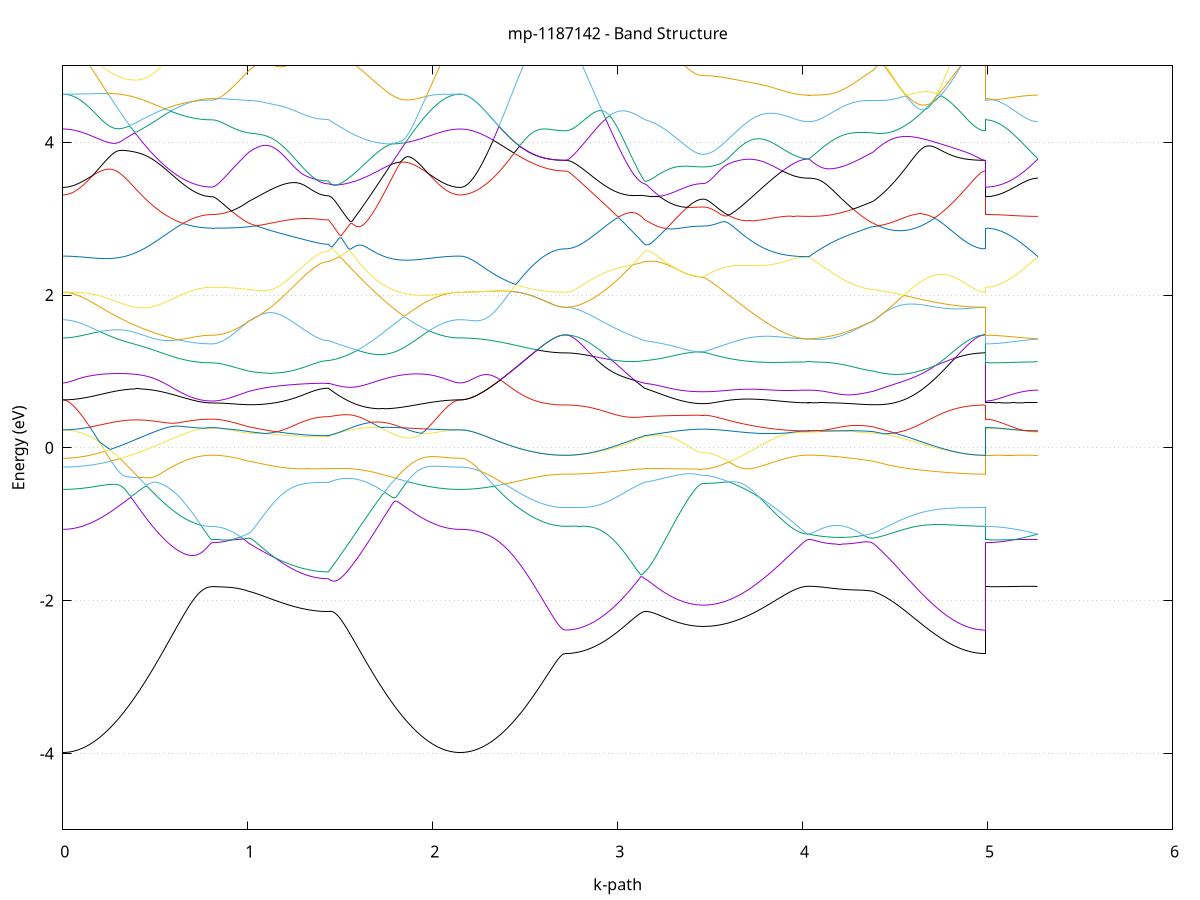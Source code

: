 set title 'mp-1187142 - Band Structure'
set xlabel 'k-path'
set ylabel 'Energy (eV)'
set grid y
set yrange [-5:5]
set terminal png size 800,600
set output 'mp-1187142_bands_gnuplot.png'
plot '-' using 1:2 with lines notitle, '-' using 1:2 with lines notitle, '-' using 1:2 with lines notitle, '-' using 1:2 with lines notitle, '-' using 1:2 with lines notitle, '-' using 1:2 with lines notitle, '-' using 1:2 with lines notitle, '-' using 1:2 with lines notitle, '-' using 1:2 with lines notitle, '-' using 1:2 with lines notitle, '-' using 1:2 with lines notitle, '-' using 1:2 with lines notitle, '-' using 1:2 with lines notitle, '-' using 1:2 with lines notitle, '-' using 1:2 with lines notitle, '-' using 1:2 with lines notitle, '-' using 1:2 with lines notitle, '-' using 1:2 with lines notitle, '-' using 1:2 with lines notitle, '-' using 1:2 with lines notitle, '-' using 1:2 with lines notitle, '-' using 1:2 with lines notitle, '-' using 1:2 with lines notitle, '-' using 1:2 with lines notitle, '-' using 1:2 with lines notitle, '-' using 1:2 with lines notitle, '-' using 1:2 with lines notitle, '-' using 1:2 with lines notitle, '-' using 1:2 with lines notitle, '-' using 1:2 with lines notitle, '-' using 1:2 with lines notitle, '-' using 1:2 with lines notitle, '-' using 1:2 with lines notitle, '-' using 1:2 with lines notitle, '-' using 1:2 with lines notitle, '-' using 1:2 with lines notitle, '-' using 1:2 with lines notitle, '-' using 1:2 with lines notitle, '-' using 1:2 with lines notitle, '-' using 1:2 with lines notitle, '-' using 1:2 with lines notitle, '-' using 1:2 with lines notitle, '-' using 1:2 with lines notitle, '-' using 1:2 with lines notitle, '-' using 1:2 with lines notitle, '-' using 1:2 with lines notitle, '-' using 1:2 with lines notitle, '-' using 1:2 with lines notitle
0.000000 -36.021579
0.009960 -36.021579
0.019920 -36.021579
0.029880 -36.021479
0.039840 -36.021479
0.049800 -36.021379
0.059759 -36.021279
0.069719 -36.021279
0.079679 -36.021079
0.089639 -36.020979
0.099599 -36.020879
0.109559 -36.020679
0.119519 -36.020579
0.129479 -36.020379
0.139439 -36.020179
0.149399 -36.019979
0.159359 -36.019779
0.169318 -36.019579
0.179278 -36.019379
0.189238 -36.019079
0.199198 -36.018879
0.209158 -36.018579
0.219118 -36.018279
0.229078 -36.017979
0.239038 -36.017679
0.248998 -36.017379
0.258958 -36.017079
0.268918 -36.016679
0.278878 -36.016379
0.288837 -36.016079
0.298797 -36.015679
0.308757 -36.015379
0.318717 -36.014979
0.328677 -36.014579
0.338637 -36.014179
0.348597 -36.013779
0.358557 -36.013479
0.368517 -36.013079
0.378477 -36.012679
0.388437 -36.012279
0.398396 -36.011779
0.408356 -36.011379
0.418316 -36.010979
0.428276 -36.010579
0.438236 -36.010179
0.448196 -36.009779
0.458156 -36.009379
0.468116 -36.008879
0.478076 -36.008479
0.488036 -36.008079
0.497996 -36.007679
0.507955 -36.007279
0.517915 -36.006879
0.527875 -36.006479
0.537835 -36.006079
0.547795 -36.005679
0.557755 -36.005279
0.567715 -36.004979
0.577675 -36.004579
0.587635 -36.004179
0.597595 -36.003879
0.607555 -36.003479
0.617514 -36.003179
0.627474 -36.002879
0.637434 -36.002479
0.647394 -36.002179
0.657354 -36.001879
0.667314 -36.001679
0.677274 -36.001379
0.687234 -36.001179
0.697194 -36.000879
0.707154 -36.000679
0.717114 -36.000479
0.727074 -36.000279
0.737033 -36.000179
0.746993 -35.999979
0.756953 -35.999879
0.766913 -35.999779
0.776873 -35.999779
0.786833 -35.999679
0.796793 -35.999679
0.806753 -35.999679
0.806753 -35.999679
0.816303 -35.999679
0.825853 -35.999679
0.835403 -35.999679
0.844953 -35.999679
0.854504 -35.999679
0.864054 -35.999679
0.873604 -35.999679
0.883154 -35.999679
0.892704 -35.999679
0.902254 -35.999679
0.911804 -35.999679
0.921355 -35.999679
0.930905 -35.999679
0.940455 -35.999679
0.950005 -35.999679
0.959555 -35.999679
0.969105 -35.999679
0.978655 -35.999679
0.988206 -35.999679
0.997756 -35.999679
1.007306 -35.999679
1.007306 -35.999679
1.017274 -35.999679
1.027243 -35.999679
1.037211 -35.999679
1.047180 -35.999779
1.057149 -35.999779
1.067117 -35.999779
1.077086 -35.999879
1.087054 -35.999879
1.097023 -35.999979
1.106991 -36.000079
1.116960 -36.000079
1.126929 -36.000179
1.136897 -36.000279
1.146866 -36.000279
1.156834 -36.000379
1.166803 -36.000479
1.176771 -36.000479
1.186740 -36.000579
1.196708 -36.000679
1.206677 -36.000779
1.216646 -36.000779
1.226614 -36.000879
1.236583 -36.000979
1.246551 -36.000979
1.256520 -36.001079
1.266488 -36.001179
1.276457 -36.001179
1.286425 -36.001279
1.296394 -36.001279
1.306363 -36.001379
1.316331 -36.001379
1.326300 -36.001479
1.336268 -36.001479
1.346237 -36.001579
1.356205 -36.001579
1.366174 -36.001579
1.376142 -36.001579
1.386111 -36.001679
1.396080 -36.001679
1.406048 -36.001679
1.416017 -36.001679
1.425985 -36.001679
1.435954 -36.001679
1.435954 -36.001679
1.445846 -36.001879
1.455739 -36.002079
1.465632 -36.002279
1.475525 -36.002479
1.485417 -36.002679
1.495310 -36.002879
1.505203 -36.003179
1.515095 -36.003379
1.524988 -36.003679
1.534881 -36.003979
1.544773 -36.004279
1.554666 -36.004579
1.564559 -36.004879
1.574451 -36.005179
1.584344 -36.005479
1.594237 -36.005879
1.604129 -36.006179
1.614022 -36.006579
1.623915 -36.006879
1.633807 -36.007279
1.643700 -36.007679
1.653593 -36.007979
1.663485 -36.008379
1.673378 -36.008779
1.683271 -36.009179
1.693163 -36.009579
1.703056 -36.009979
1.712949 -36.010379
1.722841 -36.010779
1.732734 -36.011179
1.742627 -36.011579
1.752519 -36.011979
1.762412 -36.012379
1.772305 -36.012779
1.782198 -36.013179
1.792090 -36.013479
1.801983 -36.013879
1.811876 -36.014279
1.821768 -36.014679
1.831661 -36.015079
1.841554 -36.015379
1.851446 -36.015779
1.861339 -36.016079
1.871232 -36.016479
1.881124 -36.016779
1.891017 -36.017079
1.900910 -36.017379
1.910802 -36.017779
1.920695 -36.018079
1.930588 -36.018279
1.940480 -36.018579
1.950373 -36.018879
1.960266 -36.019079
1.970158 -36.019379
1.980051 -36.019579
1.989944 -36.019779
1.999836 -36.019979
2.009729 -36.020179
2.019622 -36.020379
2.029514 -36.020579
2.039407 -36.020779
2.049300 -36.020879
2.059192 -36.020979
2.069085 -36.021179
2.078978 -36.021279
2.088871 -36.021379
2.098763 -36.021379
2.108656 -36.021479
2.118549 -36.021479
2.128441 -36.021579
2.138334 -36.021579
2.148227 -36.021579
2.148227 -36.021579
2.158206 -36.021579
2.168186 -36.021579
2.178166 -36.021479
2.188146 -36.021479
2.198126 -36.021379
2.208106 -36.021279
2.218086 -36.021179
2.228066 -36.021079
2.238045 -36.020879
2.248025 -36.020779
2.258005 -36.020579
2.267985 -36.020379
2.277965 -36.020179
2.287945 -36.019979
2.297925 -36.019679
2.307905 -36.019479
2.317884 -36.019179
2.327864 -36.018879
2.337844 -36.018579
2.347824 -36.018279
2.357804 -36.017979
2.367784 -36.017579
2.377764 -36.017279
2.387744 -36.016879
2.397723 -36.016479
2.407703 -36.016079
2.417683 -36.015679
2.427663 -36.015279
2.437643 -36.014879
2.447623 -36.014379
2.457603 -36.013979
2.467582 -36.013479
2.477562 -36.012979
2.487542 -36.012479
2.497522 -36.011979
2.507502 -36.011479
2.517482 -36.010979
2.527462 -36.010479
2.537442 -36.009879
2.547421 -36.009379
2.557401 -36.008779
2.567381 -36.008279
2.577361 -36.007679
2.587341 -36.007079
2.597321 -36.006579
2.607301 -36.005979
2.617281 -36.005379
2.627260 -36.004779
2.637240 -36.004179
2.647220 -36.003579
2.657200 -36.002979
2.667180 -36.002379
2.677160 -36.001779
2.687140 -36.001179
2.697120 -36.000579
2.707099 -36.000079
2.717079 -35.999879
2.717079 -35.999879
2.727048 -35.999879
2.737016 -35.999879
2.746985 -35.999879
2.756954 -35.999879
2.766922 -35.999879
2.776891 -35.999879
2.786859 -35.999879
2.796828 -35.999879
2.806796 -35.999879
2.816765 -35.999879
2.826733 -35.999879
2.836702 -35.999879
2.846671 -35.999879
2.856639 -35.999879
2.866608 -35.999879
2.876576 -35.999879
2.886545 -35.999879
2.896513 -35.999879
2.906482 -35.999879
2.916450 -35.999879
2.926419 -35.999979
2.936388 -35.999979
2.946356 -35.999979
2.956325 -35.999979
2.966293 -36.000079
2.976262 -36.000079
2.986230 -36.000079
2.996199 -36.000179
3.006167 -36.000179
3.016136 -36.000279
3.026105 -36.000279
3.036073 -36.000379
3.046042 -36.000479
3.056010 -36.000579
3.065979 -36.000679
3.075947 -36.000779
3.085916 -36.000879
3.095885 -36.000979
3.105853 -36.001079
3.115822 -36.001279
3.125790 -36.001379
3.135759 -36.001579
3.145727 -36.001679
3.145727 -36.001679
3.155659 -36.001779
3.165591 -36.001879
3.175523 -36.001979
3.185455 -36.002179
3.195387 -36.002279
3.205318 -36.002479
3.215250 -36.002579
3.225182 -36.002779
3.235114 -36.002879
3.245046 -36.003079
3.254978 -36.003279
3.264910 -36.003379
3.274841 -36.003579
3.284773 -36.003679
3.294705 -36.003879
3.304637 -36.003979
3.314569 -36.004179
3.324501 -36.004279
3.334433 -36.004379
3.344364 -36.004579
3.354296 -36.004679
3.364228 -36.004779
3.374160 -36.004879
3.384092 -36.004979
3.394024 -36.004979
3.403955 -36.005079
3.413887 -36.005179
3.423819 -36.005179
3.433751 -36.005279
3.443683 -36.005279
3.453615 -36.005279
3.463547 -36.005279
3.463547 -36.005279
3.473382 -36.005279
3.483218 -36.005279
3.493053 -36.005279
3.502889 -36.005179
3.512724 -36.005179
3.522560 -36.005179
3.532395 -36.005079
3.542231 -36.005079
3.552066 -36.004979
3.561902 -36.004979
3.571737 -36.004879
3.581573 -36.004779
3.591408 -36.004679
3.601244 -36.004679
3.611079 -36.004579
3.620915 -36.004479
3.630750 -36.004379
3.640586 -36.004279
3.650422 -36.004079
3.660257 -36.003979
3.670093 -36.003879
3.679928 -36.003779
3.689764 -36.003679
3.699599 -36.003479
3.709435 -36.003379
3.719270 -36.003179
3.729106 -36.003079
3.738941 -36.002979
3.748777 -36.002779
3.758612 -36.002679
3.768448 -36.002479
3.778283 -36.002379
3.788119 -36.002179
3.797954 -36.001979
3.807790 -36.001879
3.817625 -36.001679
3.827461 -36.001579
3.837296 -36.001379
3.847132 -36.001279
3.856968 -36.001179
3.866803 -36.000979
3.876639 -36.000879
3.886474 -36.000679
3.896310 -36.000579
3.906145 -36.000479
3.915981 -36.000379
3.925816 -36.000279
3.935652 -36.000179
3.945487 -36.000079
3.955323 -35.999979
3.965158 -35.999879
3.974994 -35.999779
3.984829 -35.999779
3.994665 -35.999679
4.004500 -35.999679
4.014336 -35.999679
4.024171 -35.999679
4.034007 -35.999679
4.034007 -35.999679
4.043950 -35.999679
4.053894 -35.999679
4.063838 -35.999679
4.073781 -35.999679
4.083725 -35.999679
4.093668 -35.999679
4.103612 -35.999679
4.113555 -35.999679
4.123499 -35.999679
4.133442 -35.999779
4.143386 -35.999779
4.153329 -35.999779
4.163273 -35.999779
4.173216 -35.999779
4.183160 -35.999779
4.193103 -35.999779
4.203047 -35.999779
4.212990 -35.999779
4.222934 -35.999779
4.232877 -35.999779
4.242821 -35.999779
4.252764 -35.999779
4.262708 -35.999779
4.272651 -35.999779
4.282595 -35.999779
4.292538 -35.999779
4.302482 -35.999779
4.312425 -35.999779
4.322369 -35.999679
4.332312 -35.999679
4.342256 -35.999679
4.352199 -35.999679
4.362143 -35.999679
4.372086 -35.999679
4.382030 -35.999679
4.382030 -35.999679
4.391967 -35.999679
4.401905 -35.999679
4.411843 -35.999679
4.421781 -35.999679
4.431718 -35.999679
4.441656 -35.999679
4.451594 -35.999679
4.461531 -35.999679
4.471469 -35.999679
4.481407 -35.999679
4.491345 -35.999679
4.501282 -35.999779
4.511220 -35.999779
4.521158 -35.999779
4.531095 -35.999779
4.541033 -35.999779
4.550971 -35.999779
4.560908 -35.999779
4.570846 -35.999779
4.580784 -35.999779
4.590722 -35.999779
4.600659 -35.999779
4.610597 -35.999779
4.620535 -35.999779
4.630472 -35.999779
4.640410 -35.999779
4.650348 -35.999779
4.660285 -35.999779
4.670223 -35.999779
4.680161 -35.999779
4.690099 -35.999779
4.700036 -35.999779
4.709974 -35.999779
4.719912 -35.999779
4.729849 -35.999779
4.739787 -35.999779
4.749725 -35.999779
4.759662 -35.999779
4.769600 -35.999779
4.779538 -35.999879
4.789476 -35.999879
4.799413 -35.999879
4.809351 -35.999879
4.819289 -35.999879
4.829226 -35.999879
4.839164 -35.999879
4.849102 -35.999879
4.859039 -35.999879
4.868977 -35.999879
4.878915 -35.999879
4.888853 -35.999879
4.898790 -35.999879
4.908728 -35.999879
4.918666 -35.999879
4.928603 -35.999879
4.938541 -35.999879
4.948479 -35.999879
4.958416 -35.999879
4.968354 -35.999879
4.978292 -35.999879
4.988230 -35.999879
4.988230 -35.999679
4.998037 -35.999679
5.007845 -35.999679
5.017653 -35.999679
5.027461 -35.999679
5.037269 -35.999679
5.047076 -35.999679
5.056884 -35.999679
5.066692 -35.999679
5.076500 -35.999679
5.086308 -35.999679
5.096115 -35.999679
5.105923 -35.999679
5.115731 -35.999679
5.125539 -35.999679
5.135347 -35.999679
5.145154 -35.999679
5.154962 -35.999679
5.164770 -35.999679
5.174578 -35.999679
5.184386 -35.999679
5.194193 -35.999679
5.204001 -35.999679
5.213809 -35.999679
5.223617 -35.999679
5.233425 -35.999679
5.243233 -35.999679
5.253040 -35.999679
5.262848 -35.999679
5.272656 -35.999679
e
0.000000 -35.976779
0.009960 -35.976779
0.019920 -35.976779
0.029880 -35.976779
0.039840 -35.976779
0.049800 -35.976879
0.059759 -35.976879
0.069719 -35.976879
0.079679 -35.976879
0.089639 -35.976879
0.099599 -35.976879
0.109559 -35.976879
0.119519 -35.976979
0.129479 -35.976979
0.139439 -35.976979
0.149399 -35.977079
0.159359 -35.977079
0.169318 -35.977079
0.179278 -35.977179
0.189238 -35.977179
0.199198 -35.977179
0.209158 -35.977279
0.219118 -35.977279
0.229078 -35.977379
0.239038 -35.977379
0.248998 -35.977479
0.258958 -35.977479
0.268918 -35.977579
0.278878 -35.977579
0.288837 -35.977679
0.298797 -35.977779
0.308757 -35.977779
0.318717 -35.977879
0.328677 -35.977979
0.338637 -35.977979
0.348597 -35.978079
0.358557 -35.978179
0.368517 -35.978279
0.378477 -35.978379
0.388437 -35.978379
0.398396 -35.978479
0.408356 -35.978579
0.418316 -35.978679
0.428276 -35.978779
0.438236 -35.978879
0.448196 -35.978979
0.458156 -35.979079
0.468116 -35.979179
0.478076 -35.979279
0.488036 -35.979379
0.497996 -35.979479
0.507955 -35.979579
0.517915 -35.979779
0.527875 -35.979879
0.537835 -35.979979
0.547795 -35.980079
0.557755 -35.980179
0.567715 -35.980279
0.577675 -35.980379
0.587635 -35.980579
0.597595 -35.980679
0.607555 -35.980779
0.617514 -35.980879
0.627474 -35.980979
0.637434 -35.981079
0.647394 -35.981279
0.657354 -35.981379
0.667314 -35.981479
0.677274 -35.981579
0.687234 -35.981679
0.697194 -35.981779
0.707154 -35.981779
0.717114 -35.981879
0.727074 -35.981979
0.737033 -35.982079
0.746993 -35.982079
0.756953 -35.982179
0.766913 -35.982179
0.776873 -35.982179
0.786833 -35.982279
0.796793 -35.982279
0.806753 -35.982279
0.806753 -35.982279
0.816303 -35.982279
0.825853 -35.982279
0.835403 -35.982179
0.844953 -35.982179
0.854504 -35.982279
0.864054 -35.982279
0.873604 -35.982379
0.883154 -35.982479
0.892704 -35.982579
0.902254 -35.982679
0.911804 -35.982779
0.921355 -35.982879
0.930905 -35.983079
0.940455 -35.983179
0.950005 -35.983379
0.959555 -35.983579
0.969105 -35.983679
0.978655 -35.983879
0.988206 -35.984079
0.997756 -35.984279
1.007306 -35.984479
1.007306 -35.984479
1.017274 -35.984679
1.027243 -35.984879
1.037211 -35.984979
1.047180 -35.985179
1.057149 -35.985279
1.067117 -35.985479
1.077086 -35.985579
1.087054 -35.985779
1.097023 -35.985879
1.106991 -35.985979
1.116960 -35.986179
1.126929 -35.986279
1.136897 -35.986379
1.146866 -35.986579
1.156834 -35.986679
1.166803 -35.986779
1.176771 -35.986879
1.186740 -35.986979
1.196708 -35.987079
1.206677 -35.987279
1.216646 -35.987379
1.226614 -35.987479
1.236583 -35.987479
1.246551 -35.987579
1.256520 -35.987679
1.266488 -35.987779
1.276457 -35.987879
1.286425 -35.987979
1.296394 -35.987979
1.306363 -35.988079
1.316331 -35.988079
1.326300 -35.988179
1.336268 -35.988279
1.346237 -35.988279
1.356205 -35.988279
1.366174 -35.988379
1.376142 -35.988379
1.386111 -35.988379
1.396080 -35.988479
1.406048 -35.988479
1.416017 -35.988479
1.425985 -35.988479
1.435954 -35.988479
1.435954 -35.988479
1.445846 -35.988079
1.455739 -35.987679
1.465632 -35.987179
1.475525 -35.986779
1.485417 -35.986379
1.495310 -35.985979
1.505203 -35.985479
1.515095 -35.985079
1.524988 -35.984579
1.534881 -35.984179
1.544773 -35.983779
1.554666 -35.983279
1.564559 -35.982879
1.574451 -35.982379
1.584344 -35.981979
1.594237 -35.981479
1.604129 -35.981079
1.614022 -35.980679
1.623915 -35.980179
1.633807 -35.979779
1.643700 -35.979279
1.653593 -35.978879
1.663485 -35.978479
1.673378 -35.977979
1.683271 -35.977579
1.693163 -35.977579
1.703056 -35.977679
1.712949 -35.977679
1.722841 -35.977679
1.732734 -35.977679
1.742627 -35.977679
1.752519 -35.977679
1.762412 -35.977679
1.772305 -35.977679
1.782198 -35.977679
1.792090 -35.977579
1.801983 -35.977579
1.811876 -35.977579
1.821768 -35.977579
1.831661 -35.977579
1.841554 -35.977479
1.851446 -35.977479
1.861339 -35.977479
1.871232 -35.977379
1.881124 -35.977379
1.891017 -35.977379
1.900910 -35.977279
1.910802 -35.977279
1.920695 -35.977279
1.930588 -35.977179
1.940480 -35.977179
1.950373 -35.977179
1.960266 -35.977179
1.970158 -35.977079
1.980051 -35.977079
1.989944 -35.977079
1.999836 -35.976979
2.009729 -35.976979
2.019622 -35.976979
2.029514 -35.976979
2.039407 -35.976879
2.049300 -35.976879
2.059192 -35.976879
2.069085 -35.976879
2.078978 -35.976879
2.088871 -35.976879
2.098763 -35.976879
2.108656 -35.976779
2.118549 -35.976779
2.128441 -35.976779
2.138334 -35.976779
2.148227 -35.976779
2.148227 -35.976779
2.158206 -35.976779
2.168186 -35.976879
2.178166 -35.976879
2.188146 -35.976979
2.198126 -35.976979
2.208106 -35.977079
2.218086 -35.977179
2.228066 -35.977379
2.238045 -35.977479
2.248025 -35.977679
2.258005 -35.977879
2.267985 -35.977979
2.277965 -35.978279
2.287945 -35.978479
2.297925 -35.978679
2.307905 -35.978979
2.317884 -35.979179
2.327864 -35.979479
2.337844 -35.979779
2.347824 -35.980179
2.357804 -35.980479
2.367784 -35.980779
2.377764 -35.981179
2.387744 -35.981579
2.397723 -35.981979
2.407703 -35.982379
2.417683 -35.982779
2.427663 -35.983179
2.437643 -35.983579
2.447623 -35.984079
2.457603 -35.984479
2.467582 -35.984979
2.477562 -35.985479
2.487542 -35.985979
2.497522 -35.986479
2.507502 -35.986979
2.517482 -35.987479
2.527462 -35.988079
2.537442 -35.988579
2.547421 -35.989079
2.557401 -35.989679
2.567381 -35.990279
2.577361 -35.990779
2.587341 -35.991379
2.597321 -35.991979
2.607301 -35.992579
2.617281 -35.993179
2.627260 -35.993679
2.637240 -35.994279
2.647220 -35.994879
2.657200 -35.995479
2.667180 -35.996079
2.677160 -35.996679
2.687140 -35.997279
2.697120 -35.997879
2.707099 -35.998379
2.717079 -35.998679
2.717079 -35.998679
2.727048 -35.998679
2.737016 -35.998679
2.746985 -35.998579
2.756954 -35.998579
2.766922 -35.998479
2.776891 -35.998479
2.786859 -35.998379
2.796828 -35.998279
2.806796 -35.998179
2.816765 -35.998079
2.826733 -35.997879
2.836702 -35.997779
2.846671 -35.997579
2.856639 -35.997479
2.866608 -35.997279
2.876576 -35.997079
2.886545 -35.996879
2.896513 -35.996679
2.906482 -35.996479
2.916450 -35.996279
2.926419 -35.995979
2.936388 -35.995779
2.946356 -35.995479
2.956325 -35.995179
2.966293 -35.994879
2.976262 -35.994679
2.986230 -35.994379
2.996199 -35.993979
3.006167 -35.993679
3.016136 -35.993379
3.026105 -35.993079
3.036073 -35.992679
3.046042 -35.992379
3.056010 -35.991979
3.065979 -35.991579
3.075947 -35.991279
3.085916 -35.990879
3.095885 -35.990479
3.105853 -35.990079
3.115822 -35.989679
3.125790 -35.989279
3.135759 -35.988879
3.145727 -35.988479
3.145727 -35.988479
3.155659 -35.988279
3.165591 -35.988079
3.175523 -35.987879
3.185455 -35.987579
3.195387 -35.987379
3.205318 -35.987079
3.215250 -35.986879
3.225182 -35.986579
3.235114 -35.986279
3.245046 -35.986079
3.254978 -35.985779
3.264910 -35.985479
3.274841 -35.985279
3.284773 -35.984979
3.294705 -35.984779
3.304637 -35.984479
3.314569 -35.984279
3.324501 -35.984079
3.334433 -35.983779
3.344364 -35.983579
3.354296 -35.983379
3.364228 -35.983279
3.374160 -35.983079
3.384092 -35.982879
3.394024 -35.982779
3.403955 -35.982679
3.413887 -35.982579
3.423819 -35.982479
3.433751 -35.982379
3.443683 -35.982379
3.453615 -35.982279
3.463547 -35.982279
3.463547 -35.982279
3.473382 -35.982279
3.483218 -35.982279
3.493053 -35.982279
3.502889 -35.982279
3.512724 -35.982279
3.522560 -35.982279
3.532395 -35.982279
3.542231 -35.982279
3.552066 -35.982279
3.561902 -35.982279
3.571737 -35.982279
3.581573 -35.982279
3.591408 -35.982279
3.601244 -35.982279
3.611079 -35.982279
3.620915 -35.982279
3.630750 -35.982279
3.640586 -35.982279
3.650422 -35.982279
3.660257 -35.982279
3.670093 -35.982279
3.679928 -35.982279
3.689764 -35.982279
3.699599 -35.982279
3.709435 -35.982279
3.719270 -35.982279
3.729106 -35.982279
3.738941 -35.982279
3.748777 -35.982279
3.758612 -35.982279
3.768448 -35.982279
3.778283 -35.982179
3.788119 -35.982179
3.797954 -35.982179
3.807790 -35.982179
3.817625 -35.982179
3.827461 -35.982179
3.837296 -35.982179
3.847132 -35.982179
3.856968 -35.982179
3.866803 -35.982179
3.876639 -35.982179
3.886474 -35.982179
3.896310 -35.982179
3.906145 -35.982179
3.915981 -35.982179
3.925816 -35.982179
3.935652 -35.982179
3.945487 -35.982179
3.955323 -35.982179
3.965158 -35.982179
3.974994 -35.982179
3.984829 -35.982179
3.994665 -35.982179
4.004500 -35.982179
4.014336 -35.982179
4.024171 -35.982179
4.034007 -35.982179
4.034007 -35.982179
4.043950 -35.982179
4.053894 -35.982179
4.063838 -35.982179
4.073781 -35.982179
4.083725 -35.982179
4.093668 -35.982179
4.103612 -35.982179
4.113555 -35.982179
4.123499 -35.982279
4.133442 -35.982279
4.143386 -35.982279
4.153329 -35.982279
4.163273 -35.982379
4.173216 -35.982379
4.183160 -35.982479
4.193103 -35.982479
4.203047 -35.982579
4.212990 -35.982579
4.222934 -35.982679
4.232877 -35.982779
4.242821 -35.982879
4.252764 -35.982979
4.262708 -35.983079
4.272651 -35.983179
4.282595 -35.983279
4.292538 -35.983379
4.302482 -35.983479
4.312425 -35.983579
4.322369 -35.983779
4.332312 -35.983879
4.342256 -35.983979
4.352199 -35.984079
4.362143 -35.984279
4.372086 -35.984379
4.382030 -35.984479
4.382030 -35.984479
4.391967 -35.984779
4.401905 -35.984979
4.411843 -35.985279
4.421781 -35.985479
4.431718 -35.985779
4.441656 -35.985979
4.451594 -35.986279
4.461531 -35.986579
4.471469 -35.986879
4.481407 -35.987179
4.491345 -35.987479
4.501282 -35.987779
4.511220 -35.988079
4.521158 -35.988379
4.531095 -35.988679
4.541033 -35.988979
4.550971 -35.989279
4.560908 -35.989579
4.570846 -35.989979
4.580784 -35.990279
4.590722 -35.990579
4.600659 -35.990879
4.610597 -35.991179
4.620535 -35.991579
4.630472 -35.991879
4.640410 -35.992179
4.650348 -35.992479
4.660285 -35.992779
4.670223 -35.993079
4.680161 -35.993379
4.690099 -35.993679
4.700036 -35.993979
4.709974 -35.994279
4.719912 -35.994579
4.729849 -35.994779
4.739787 -35.995079
4.749725 -35.995379
4.759662 -35.995579
4.769600 -35.995879
4.779538 -35.996079
4.789476 -35.996279
4.799413 -35.996479
4.809351 -35.996779
4.819289 -35.996979
4.829226 -35.997079
4.839164 -35.997279
4.849102 -35.997479
4.859039 -35.997679
4.868977 -35.997779
4.878915 -35.997879
4.888853 -35.998079
4.898790 -35.998179
4.908728 -35.998279
4.918666 -35.998379
4.928603 -35.998479
4.938541 -35.998479
4.948479 -35.998579
4.958416 -35.998579
4.968354 -35.998679
4.978292 -35.998679
4.988230 -35.998679
4.988230 -35.982279
4.998037 -35.982279
5.007845 -35.982279
5.017653 -35.982279
5.027461 -35.982279
5.037269 -35.982279
5.047076 -35.982279
5.056884 -35.982279
5.066692 -35.982279
5.076500 -35.982279
5.086308 -35.982279
5.096115 -35.982279
5.105923 -35.982279
5.115731 -35.982279
5.125539 -35.982279
5.135347 -35.982279
5.145154 -35.982279
5.154962 -35.982279
5.164770 -35.982179
5.174578 -35.982179
5.184386 -35.982179
5.194193 -35.982179
5.204001 -35.982179
5.213809 -35.982179
5.223617 -35.982179
5.233425 -35.982179
5.243233 -35.982179
5.253040 -35.982179
5.262848 -35.982179
5.272656 -35.982179
e
0.000000 -35.966079
0.009960 -35.966079
0.019920 -35.966079
0.029880 -35.966079
0.039840 -35.966179
0.049800 -35.966179
0.059759 -35.966279
0.069719 -35.966379
0.079679 -35.966479
0.089639 -35.966579
0.099599 -35.966679
0.109559 -35.966779
0.119519 -35.966879
0.129479 -35.967079
0.139439 -35.967179
0.149399 -35.967379
0.159359 -35.967579
0.169318 -35.967779
0.179278 -35.967979
0.189238 -35.968179
0.199198 -35.968379
0.209158 -35.968579
0.219118 -35.968779
0.229078 -35.969079
0.239038 -35.969279
0.248998 -35.969579
0.258958 -35.969779
0.268918 -35.970079
0.278878 -35.970379
0.288837 -35.970579
0.298797 -35.970879
0.308757 -35.971179
0.318717 -35.971479
0.328677 -35.971779
0.338637 -35.972079
0.348597 -35.972379
0.358557 -35.972679
0.368517 -35.972979
0.378477 -35.973279
0.388437 -35.973579
0.398396 -35.973979
0.408356 -35.974279
0.418316 -35.974579
0.428276 -35.974879
0.438236 -35.975179
0.448196 -35.975479
0.458156 -35.975779
0.468116 -35.976079
0.478076 -35.976379
0.488036 -35.976679
0.497996 -35.976979
0.507955 -35.977279
0.517915 -35.977579
0.527875 -35.977879
0.537835 -35.978079
0.547795 -35.978379
0.557755 -35.978579
0.567715 -35.978879
0.577675 -35.979079
0.587635 -35.979379
0.597595 -35.979579
0.607555 -35.979779
0.617514 -35.980079
0.627474 -35.980279
0.637434 -35.980479
0.647394 -35.980579
0.657354 -35.980779
0.667314 -35.980979
0.677274 -35.981079
0.687234 -35.981279
0.697194 -35.981379
0.707154 -35.981479
0.717114 -35.981579
0.727074 -35.981679
0.737033 -35.981779
0.746993 -35.981879
0.756953 -35.981979
0.766913 -35.981979
0.776873 -35.982079
0.786833 -35.982079
0.796793 -35.982079
0.806753 -35.982079
0.806753 -35.982079
0.816303 -35.982079
0.825853 -35.982179
0.835403 -35.982179
0.844953 -35.982179
0.854504 -35.982079
0.864054 -35.982079
0.873604 -35.981979
0.883154 -35.981879
0.892704 -35.981779
0.902254 -35.981679
0.911804 -35.981579
0.921355 -35.981479
0.930905 -35.981379
0.940455 -35.981179
0.950005 -35.981079
0.959555 -35.980879
0.969105 -35.980679
0.978655 -35.980479
0.988206 -35.980379
0.997756 -35.980179
1.007306 -35.979979
1.007306 -35.979979
1.017274 -35.979779
1.027243 -35.979579
1.037211 -35.979479
1.047180 -35.979279
1.057149 -35.979079
1.067117 -35.978879
1.077086 -35.978679
1.087054 -35.978579
1.097023 -35.978379
1.106991 -35.978179
1.116960 -35.977979
1.126929 -35.977779
1.136897 -35.977579
1.146866 -35.977379
1.156834 -35.977179
1.166803 -35.977079
1.176771 -35.976879
1.186740 -35.976679
1.196708 -35.976479
1.206677 -35.976379
1.216646 -35.976179
1.226614 -35.975979
1.236583 -35.975879
1.246551 -35.975679
1.256520 -35.975579
1.266488 -35.975479
1.276457 -35.975279
1.286425 -35.975179
1.296394 -35.975079
1.306363 -35.974979
1.316331 -35.974879
1.326300 -35.974779
1.336268 -35.974679
1.346237 -35.974579
1.356205 -35.974579
1.366174 -35.974479
1.376142 -35.974379
1.386111 -35.974379
1.396080 -35.974279
1.406048 -35.974279
1.416017 -35.974279
1.425985 -35.974279
1.435954 -35.974279
1.435954 -35.974279
1.445846 -35.974479
1.455739 -35.974679
1.465632 -35.974979
1.475525 -35.975179
1.485417 -35.975379
1.495310 -35.975579
1.505203 -35.975779
1.515095 -35.975879
1.524988 -35.976079
1.534881 -35.976279
1.544773 -35.976379
1.554666 -35.976579
1.564559 -35.976679
1.574451 -35.976779
1.584344 -35.976879
1.594237 -35.976979
1.604129 -35.977079
1.614022 -35.977179
1.623915 -35.977279
1.633807 -35.977379
1.643700 -35.977379
1.653593 -35.977479
1.663485 -35.977479
1.673378 -35.977579
1.683271 -35.977579
1.693163 -35.977179
1.703056 -35.976779
1.712949 -35.976379
1.722841 -35.975879
1.732734 -35.975479
1.742627 -35.975079
1.752519 -35.974779
1.762412 -35.974379
1.772305 -35.973979
1.782198 -35.973579
1.792090 -35.973179
1.801983 -35.972879
1.811876 -35.972479
1.821768 -35.972179
1.831661 -35.971779
1.841554 -35.971479
1.851446 -35.971179
1.861339 -35.970779
1.871232 -35.970479
1.881124 -35.970179
1.891017 -35.969879
1.900910 -35.969679
1.910802 -35.969379
1.920695 -35.969079
1.930588 -35.968879
1.940480 -35.968579
1.950373 -35.968379
1.960266 -35.968179
1.970158 -35.967979
1.980051 -35.967779
1.989944 -35.967579
1.999836 -35.967379
2.009729 -35.967179
2.019622 -35.967079
2.029514 -35.966879
2.039407 -35.966779
2.049300 -35.966679
2.059192 -35.966479
2.069085 -35.966379
2.078978 -35.966379
2.088871 -35.966279
2.098763 -35.966179
2.108656 -35.966179
2.118549 -35.966079
2.128441 -35.966079
2.138334 -35.966079
2.148227 -35.966079
2.148227 -35.966079
2.158206 -35.966079
2.168186 -35.966079
2.178166 -35.966079
2.188146 -35.966079
2.198126 -35.966079
2.208106 -35.966079
2.218086 -35.966079
2.228066 -35.966079
2.238045 -35.966079
2.248025 -35.966079
2.258005 -35.966079
2.267985 -35.966079
2.277965 -35.966079
2.287945 -35.966079
2.297925 -35.966079
2.307905 -35.966079
2.317884 -35.966079
2.327864 -35.966079
2.337844 -35.966079
2.347824 -35.966079
2.357804 -35.966079
2.367784 -35.966079
2.377764 -35.966079
2.387744 -35.966079
2.397723 -35.966079
2.407703 -35.966079
2.417683 -35.966079
2.427663 -35.966079
2.437643 -35.966079
2.447623 -35.966079
2.457603 -35.966079
2.467582 -35.966079
2.477562 -35.966079
2.487542 -35.966079
2.497522 -35.966079
2.507502 -35.966079
2.517482 -35.966079
2.527462 -35.966079
2.537442 -35.966079
2.547421 -35.966079
2.557401 -35.966079
2.567381 -35.966079
2.577361 -35.966079
2.587341 -35.966079
2.597321 -35.966179
2.607301 -35.966179
2.617281 -35.966179
2.627260 -35.966179
2.637240 -35.966179
2.647220 -35.966179
2.657200 -35.966179
2.667180 -35.966179
2.677160 -35.966179
2.687140 -35.966179
2.697120 -35.966179
2.707099 -35.966179
2.717079 -35.966179
2.717079 -35.966179
2.727048 -35.966179
2.737016 -35.966179
2.746985 -35.966179
2.756954 -35.966279
2.766922 -35.966279
2.776891 -35.966379
2.786859 -35.966479
2.796828 -35.966479
2.806796 -35.966579
2.816765 -35.966779
2.826733 -35.966879
2.836702 -35.966979
2.846671 -35.967179
2.856639 -35.967279
2.866608 -35.967479
2.876576 -35.967679
2.886545 -35.967779
2.896513 -35.967979
2.906482 -35.968179
2.916450 -35.968479
2.926419 -35.968679
2.936388 -35.968879
2.946356 -35.969079
2.956325 -35.969379
2.966293 -35.969579
2.976262 -35.969879
2.986230 -35.970079
2.996199 -35.970379
3.006167 -35.970579
3.016136 -35.970879
3.026105 -35.971179
3.036073 -35.971379
3.046042 -35.971679
3.056010 -35.971979
3.065979 -35.972179
3.075947 -35.972479
3.085916 -35.972779
3.095885 -35.972979
3.105853 -35.973279
3.115822 -35.973479
3.125790 -35.973779
3.135759 -35.973979
3.145727 -35.974279
3.145727 -35.974279
3.155659 -35.974379
3.165591 -35.974479
3.175523 -35.974579
3.185455 -35.974679
3.195387 -35.974779
3.205318 -35.974879
3.215250 -35.974979
3.225182 -35.975079
3.235114 -35.975179
3.245046 -35.975279
3.254978 -35.975379
3.264910 -35.975479
3.274841 -35.975579
3.284773 -35.975679
3.294705 -35.975779
3.304637 -35.975879
3.314569 -35.975979
3.324501 -35.976079
3.334433 -35.976179
3.344364 -35.976179
3.354296 -35.976279
3.364228 -35.976379
3.374160 -35.976479
3.384092 -35.976479
3.394024 -35.976579
3.403955 -35.976679
3.413887 -35.976679
3.423819 -35.976679
3.433751 -35.976779
3.443683 -35.976779
3.453615 -35.976779
3.463547 -35.976779
3.463547 -35.976779
3.473382 -35.976779
3.483218 -35.976779
3.493053 -35.976879
3.502889 -35.976879
3.512724 -35.976879
3.522560 -35.976879
3.532395 -35.976979
3.542231 -35.976979
3.552066 -35.977079
3.561902 -35.977079
3.571737 -35.977179
3.581573 -35.977279
3.591408 -35.977279
3.601244 -35.977379
3.611079 -35.977479
3.620915 -35.977579
3.630750 -35.977679
3.640586 -35.977779
3.650422 -35.977879
3.660257 -35.977979
3.670093 -35.978079
3.679928 -35.978279
3.689764 -35.978379
3.699599 -35.978479
3.709435 -35.978579
3.719270 -35.978779
3.729106 -35.978879
3.738941 -35.978979
3.748777 -35.979179
3.758612 -35.979279
3.768448 -35.979479
3.778283 -35.979579
3.788119 -35.979779
3.797954 -35.979879
3.807790 -35.980079
3.817625 -35.980179
3.827461 -35.980279
3.837296 -35.980479
3.847132 -35.980579
3.856968 -35.980779
3.866803 -35.980879
3.876639 -35.980979
3.886474 -35.981079
3.896310 -35.981279
3.906145 -35.981379
3.915981 -35.981479
3.925816 -35.981579
3.935652 -35.981679
3.945487 -35.981779
3.955323 -35.981879
3.965158 -35.981979
3.974994 -35.981979
3.984829 -35.982079
3.994665 -35.982079
4.004500 -35.982179
4.014336 -35.982179
4.024171 -35.982179
4.034007 -35.982179
4.034007 -35.982179
4.043950 -35.982179
4.053894 -35.982179
4.063838 -35.982179
4.073781 -35.982179
4.083725 -35.982179
4.093668 -35.982179
4.103612 -35.982079
4.113555 -35.982079
4.123499 -35.982079
4.133442 -35.981979
4.143386 -35.981979
4.153329 -35.981979
4.163273 -35.981879
4.173216 -35.981879
4.183160 -35.981779
4.193103 -35.981679
4.203047 -35.981679
4.212990 -35.981579
4.222934 -35.981579
4.232877 -35.981479
4.242821 -35.981379
4.252764 -35.981279
4.262708 -35.981179
4.272651 -35.981079
4.282595 -35.981079
4.292538 -35.980979
4.302482 -35.980879
4.312425 -35.980779
4.322369 -35.980679
4.332312 -35.980479
4.342256 -35.980379
4.352199 -35.980279
4.362143 -35.980179
4.372086 -35.980079
4.382030 -35.979979
4.382030 -35.979979
4.391967 -35.979679
4.401905 -35.979479
4.411843 -35.979279
4.421781 -35.978979
4.431718 -35.978779
4.441656 -35.978479
4.451594 -35.978179
4.461531 -35.977979
4.471469 -35.977679
4.481407 -35.977379
4.491345 -35.977079
4.501282 -35.976779
4.511220 -35.976479
4.521158 -35.976179
4.531095 -35.975879
4.541033 -35.975579
4.550971 -35.975279
4.560908 -35.974979
4.570846 -35.974679
4.580784 -35.974379
4.590722 -35.973979
4.600659 -35.973679
4.610597 -35.973379
4.620535 -35.973079
4.630472 -35.972779
4.640410 -35.972479
4.650348 -35.972179
4.660285 -35.971879
4.670223 -35.971579
4.680161 -35.971279
4.690099 -35.970979
4.700036 -35.970679
4.709974 -35.970479
4.719912 -35.970179
4.729849 -35.969879
4.739787 -35.969679
4.749725 -35.969379
4.759662 -35.969179
4.769600 -35.968879
4.779538 -35.968679
4.789476 -35.968479
4.799413 -35.968179
4.809351 -35.967979
4.819289 -35.967779
4.829226 -35.967679
4.839164 -35.967479
4.849102 -35.967279
4.859039 -35.967179
4.868977 -35.966979
4.878915 -35.966879
4.888853 -35.966779
4.898790 -35.966579
4.908728 -35.966479
4.918666 -35.966479
4.928603 -35.966379
4.938541 -35.966279
4.948479 -35.966279
4.958416 -35.966179
4.968354 -35.966179
4.978292 -35.966179
4.988230 -35.966179
4.988230 -35.982079
4.998037 -35.982079
5.007845 -35.982079
5.017653 -35.982079
5.027461 -35.982079
5.037269 -35.982079
5.047076 -35.982079
5.056884 -35.982079
5.066692 -35.982079
5.076500 -35.982079
5.086308 -35.982079
5.096115 -35.982079
5.105923 -35.982079
5.115731 -35.982079
5.125539 -35.982179
5.135347 -35.982179
5.145154 -35.982179
5.154962 -35.982179
5.164770 -35.982179
5.174578 -35.982179
5.184386 -35.982179
5.194193 -35.982179
5.204001 -35.982179
5.213809 -35.982179
5.223617 -35.982179
5.233425 -35.982179
5.243233 -35.982179
5.253040 -35.982179
5.262848 -35.982179
5.272656 -35.982179
e
0.000000 -33.896979
0.009960 -33.896979
0.019920 -33.896979
0.029880 -33.896979
0.039840 -33.896979
0.049800 -33.896979
0.059759 -33.896979
0.069719 -33.896979
0.079679 -33.896979
0.089639 -33.896979
0.099599 -33.896979
0.109559 -33.896979
0.119519 -33.896979
0.129479 -33.896979
0.139439 -33.896979
0.149399 -33.896979
0.159359 -33.896979
0.169318 -33.896979
0.179278 -33.896979
0.189238 -33.896979
0.199198 -33.896979
0.209158 -33.896979
0.219118 -33.896979
0.229078 -33.896979
0.239038 -33.896979
0.248998 -33.896979
0.258958 -33.896979
0.268918 -33.896979
0.278878 -33.896979
0.288837 -33.896979
0.298797 -33.896979
0.308757 -33.896979
0.318717 -33.896979
0.328677 -33.896979
0.338637 -33.896979
0.348597 -33.896979
0.358557 -33.896979
0.368517 -33.896979
0.378477 -33.896979
0.388437 -33.896979
0.398396 -33.896979
0.408356 -33.896979
0.418316 -33.896979
0.428276 -33.896979
0.438236 -33.897079
0.448196 -33.897079
0.458156 -33.897079
0.468116 -33.897079
0.478076 -33.897079
0.488036 -33.897079
0.497996 -33.897079
0.507955 -33.897079
0.517915 -33.897079
0.527875 -33.897079
0.537835 -33.897079
0.547795 -33.897079
0.557755 -33.897079
0.567715 -33.897079
0.577675 -33.897079
0.587635 -33.897079
0.597595 -33.897079
0.607555 -33.897079
0.617514 -33.897079
0.627474 -33.897079
0.637434 -33.897079
0.647394 -33.897079
0.657354 -33.897079
0.667314 -33.897079
0.677274 -33.897079
0.687234 -33.897079
0.697194 -33.897079
0.707154 -33.897079
0.717114 -33.897079
0.727074 -33.897079
0.737033 -33.897079
0.746993 -33.897079
0.756953 -33.897079
0.766913 -33.897079
0.776873 -33.897079
0.786833 -33.897079
0.796793 -33.897079
0.806753 -33.897079
0.806753 -33.897079
0.816303 -33.897079
0.825853 -33.897079
0.835403 -33.897079
0.844953 -33.897079
0.854504 -33.897079
0.864054 -33.897079
0.873604 -33.897079
0.883154 -33.897079
0.892704 -33.897079
0.902254 -33.897079
0.911804 -33.897079
0.921355 -33.897079
0.930905 -33.897079
0.940455 -33.897079
0.950005 -33.897079
0.959555 -33.897079
0.969105 -33.897079
0.978655 -33.897079
0.988206 -33.897079
0.997756 -33.897079
1.007306 -33.897079
1.007306 -33.897079
1.017274 -33.897079
1.027243 -33.897079
1.037211 -33.897079
1.047180 -33.897079
1.057149 -33.896979
1.067117 -33.896979
1.077086 -33.896979
1.087054 -33.896979
1.097023 -33.896979
1.106991 -33.896979
1.116960 -33.896979
1.126929 -33.896979
1.136897 -33.896979
1.146866 -33.896979
1.156834 -33.896979
1.166803 -33.896979
1.176771 -33.896979
1.186740 -33.896979
1.196708 -33.896979
1.206677 -33.896979
1.216646 -33.896979
1.226614 -33.896979
1.236583 -33.896979
1.246551 -33.896979
1.256520 -33.896979
1.266488 -33.896979
1.276457 -33.896979
1.286425 -33.896979
1.296394 -33.896979
1.306363 -33.896979
1.316331 -33.896979
1.326300 -33.896979
1.336268 -33.896979
1.346237 -33.896979
1.356205 -33.896979
1.366174 -33.896979
1.376142 -33.896979
1.386111 -33.896979
1.396080 -33.896979
1.406048 -33.896979
1.416017 -33.896979
1.425985 -33.896979
1.435954 -33.896979
1.435954 -33.896979
1.445846 -33.896979
1.455739 -33.896979
1.465632 -33.896979
1.475525 -33.896979
1.485417 -33.896979
1.495310 -33.896979
1.505203 -33.896979
1.515095 -33.896979
1.524988 -33.896979
1.534881 -33.896979
1.544773 -33.896979
1.554666 -33.896979
1.564559 -33.896979
1.574451 -33.896979
1.584344 -33.896979
1.594237 -33.896979
1.604129 -33.896979
1.614022 -33.896979
1.623915 -33.896979
1.633807 -33.896979
1.643700 -33.896979
1.653593 -33.896979
1.663485 -33.896979
1.673378 -33.896979
1.683271 -33.896979
1.693163 -33.896979
1.703056 -33.896979
1.712949 -33.896979
1.722841 -33.896979
1.732734 -33.896979
1.742627 -33.896979
1.752519 -33.896979
1.762412 -33.896979
1.772305 -33.896979
1.782198 -33.896979
1.792090 -33.896979
1.801983 -33.896979
1.811876 -33.896979
1.821768 -33.896979
1.831661 -33.896979
1.841554 -33.896979
1.851446 -33.896979
1.861339 -33.896979
1.871232 -33.896979
1.881124 -33.896979
1.891017 -33.896979
1.900910 -33.896979
1.910802 -33.896979
1.920695 -33.896979
1.930588 -33.896979
1.940480 -33.896979
1.950373 -33.896979
1.960266 -33.896979
1.970158 -33.896979
1.980051 -33.896979
1.989944 -33.896979
1.999836 -33.896979
2.009729 -33.896979
2.019622 -33.896979
2.029514 -33.896979
2.039407 -33.896979
2.049300 -33.896979
2.059192 -33.896979
2.069085 -33.896979
2.078978 -33.896979
2.088871 -33.896979
2.098763 -33.896979
2.108656 -33.896979
2.118549 -33.896979
2.128441 -33.896979
2.138334 -33.896979
2.148227 -33.896979
2.148227 -33.896979
2.158206 -33.896979
2.168186 -33.896979
2.178166 -33.896979
2.188146 -33.896979
2.198126 -33.896979
2.208106 -33.896979
2.218086 -33.896979
2.228066 -33.896979
2.238045 -33.896979
2.248025 -33.896979
2.258005 -33.896979
2.267985 -33.896979
2.277965 -33.896979
2.287945 -33.896979
2.297925 -33.896979
2.307905 -33.896979
2.317884 -33.896979
2.327864 -33.896979
2.337844 -33.896979
2.347824 -33.896979
2.357804 -33.896979
2.367784 -33.896979
2.377764 -33.896979
2.387744 -33.896979
2.397723 -33.896979
2.407703 -33.896979
2.417683 -33.896979
2.427663 -33.896979
2.437643 -33.896979
2.447623 -33.896979
2.457603 -33.896979
2.467582 -33.896979
2.477562 -33.896979
2.487542 -33.896979
2.497522 -33.896979
2.507502 -33.896979
2.517482 -33.896979
2.527462 -33.896979
2.537442 -33.896979
2.547421 -33.896979
2.557401 -33.896979
2.567381 -33.896979
2.577361 -33.896979
2.587341 -33.896979
2.597321 -33.896979
2.607301 -33.896979
2.617281 -33.896979
2.627260 -33.896979
2.637240 -33.896979
2.647220 -33.896979
2.657200 -33.896979
2.667180 -33.896979
2.677160 -33.896979
2.687140 -33.896979
2.697120 -33.896979
2.707099 -33.896979
2.717079 -33.896979
2.717079 -33.896979
2.727048 -33.896979
2.737016 -33.896979
2.746985 -33.896979
2.756954 -33.896979
2.766922 -33.896979
2.776891 -33.896979
2.786859 -33.896979
2.796828 -33.896979
2.806796 -33.896979
2.816765 -33.896979
2.826733 -33.896979
2.836702 -33.896979
2.846671 -33.896979
2.856639 -33.896979
2.866608 -33.896979
2.876576 -33.896979
2.886545 -33.896979
2.896513 -33.896979
2.906482 -33.896979
2.916450 -33.896979
2.926419 -33.896979
2.936388 -33.896979
2.946356 -33.896979
2.956325 -33.896979
2.966293 -33.896979
2.976262 -33.896979
2.986230 -33.896979
2.996199 -33.896979
3.006167 -33.896979
3.016136 -33.896979
3.026105 -33.896979
3.036073 -33.896979
3.046042 -33.896979
3.056010 -33.896979
3.065979 -33.896979
3.075947 -33.896979
3.085916 -33.896979
3.095885 -33.896979
3.105853 -33.896979
3.115822 -33.896979
3.125790 -33.896979
3.135759 -33.896979
3.145727 -33.896979
3.145727 -33.896979
3.155659 -33.896979
3.165591 -33.896979
3.175523 -33.896979
3.185455 -33.896979
3.195387 -33.896979
3.205318 -33.896979
3.215250 -33.896979
3.225182 -33.896979
3.235114 -33.896979
3.245046 -33.896979
3.254978 -33.896979
3.264910 -33.896979
3.274841 -33.896979
3.284773 -33.896979
3.294705 -33.896979
3.304637 -33.896979
3.314569 -33.896979
3.324501 -33.896979
3.334433 -33.896979
3.344364 -33.896979
3.354296 -33.896979
3.364228 -33.896979
3.374160 -33.896979
3.384092 -33.896979
3.394024 -33.896979
3.403955 -33.896979
3.413887 -33.896979
3.423819 -33.896979
3.433751 -33.896979
3.443683 -33.896979
3.453615 -33.896979
3.463547 -33.896979
3.463547 -33.896979
3.473382 -33.896979
3.483218 -33.896979
3.493053 -33.896979
3.502889 -33.896979
3.512724 -33.896979
3.522560 -33.896979
3.532395 -33.896979
3.542231 -33.896979
3.552066 -33.896979
3.561902 -33.896979
3.571737 -33.896979
3.581573 -33.896979
3.591408 -33.896979
3.601244 -33.896979
3.611079 -33.896979
3.620915 -33.896979
3.630750 -33.896979
3.640586 -33.896979
3.650422 -33.896979
3.660257 -33.896979
3.670093 -33.896979
3.679928 -33.896979
3.689764 -33.896979
3.699599 -33.896979
3.709435 -33.896979
3.719270 -33.896979
3.729106 -33.896979
3.738941 -33.896979
3.748777 -33.896979
3.758612 -33.896979
3.768448 -33.896979
3.778283 -33.896979
3.788119 -33.896979
3.797954 -33.896979
3.807790 -33.896979
3.817625 -33.896979
3.827461 -33.896979
3.837296 -33.896979
3.847132 -33.896979
3.856968 -33.897079
3.866803 -33.897079
3.876639 -33.897079
3.886474 -33.897079
3.896310 -33.897079
3.906145 -33.897079
3.915981 -33.897079
3.925816 -33.897079
3.935652 -33.897079
3.945487 -33.897079
3.955323 -33.897079
3.965158 -33.897079
3.974994 -33.897079
3.984829 -33.897079
3.994665 -33.897079
4.004500 -33.897079
4.014336 -33.897079
4.024171 -33.897079
4.034007 -33.897079
4.034007 -33.897079
4.043950 -33.897079
4.053894 -33.897079
4.063838 -33.897079
4.073781 -33.897079
4.083725 -33.897079
4.093668 -33.897079
4.103612 -33.897079
4.113555 -33.897079
4.123499 -33.897079
4.133442 -33.897079
4.143386 -33.897079
4.153329 -33.897079
4.163273 -33.897079
4.173216 -33.897079
4.183160 -33.897079
4.193103 -33.897079
4.203047 -33.897079
4.212990 -33.897079
4.222934 -33.897079
4.232877 -33.897079
4.242821 -33.897079
4.252764 -33.897079
4.262708 -33.897079
4.272651 -33.897079
4.282595 -33.897079
4.292538 -33.897079
4.302482 -33.897079
4.312425 -33.897079
4.322369 -33.897079
4.332312 -33.897079
4.342256 -33.897079
4.352199 -33.897079
4.362143 -33.897079
4.372086 -33.897079
4.382030 -33.897079
4.382030 -33.897079
4.391967 -33.897079
4.401905 -33.897079
4.411843 -33.897079
4.421781 -33.896979
4.431718 -33.896979
4.441656 -33.896979
4.451594 -33.896979
4.461531 -33.896979
4.471469 -33.896979
4.481407 -33.896979
4.491345 -33.896979
4.501282 -33.896979
4.511220 -33.896979
4.521158 -33.896979
4.531095 -33.896979
4.541033 -33.896979
4.550971 -33.896979
4.560908 -33.896979
4.570846 -33.896979
4.580784 -33.896979
4.590722 -33.896979
4.600659 -33.896979
4.610597 -33.896979
4.620535 -33.896979
4.630472 -33.896979
4.640410 -33.896979
4.650348 -33.896979
4.660285 -33.896979
4.670223 -33.896979
4.680161 -33.896979
4.690099 -33.896979
4.700036 -33.896979
4.709974 -33.896979
4.719912 -33.896979
4.729849 -33.896979
4.739787 -33.896979
4.749725 -33.896979
4.759662 -33.896979
4.769600 -33.896979
4.779538 -33.896979
4.789476 -33.896979
4.799413 -33.896979
4.809351 -33.896979
4.819289 -33.896979
4.829226 -33.896979
4.839164 -33.896979
4.849102 -33.896979
4.859039 -33.896979
4.868977 -33.896979
4.878915 -33.896979
4.888853 -33.896979
4.898790 -33.896979
4.908728 -33.896979
4.918666 -33.896979
4.928603 -33.896979
4.938541 -33.896979
4.948479 -33.896979
4.958416 -33.896979
4.968354 -33.896979
4.978292 -33.896979
4.988230 -33.896979
4.988230 -33.897079
4.998037 -33.897079
5.007845 -33.897079
5.017653 -33.897079
5.027461 -33.897079
5.037269 -33.897079
5.047076 -33.897079
5.056884 -33.897079
5.066692 -33.897079
5.076500 -33.897079
5.086308 -33.897079
5.096115 -33.897079
5.105923 -33.897079
5.115731 -33.897079
5.125539 -33.897079
5.135347 -33.897079
5.145154 -33.897079
5.154962 -33.897079
5.164770 -33.897079
5.174578 -33.897079
5.184386 -33.897079
5.194193 -33.897079
5.204001 -33.897079
5.213809 -33.897079
5.223617 -33.897079
5.233425 -33.897079
5.243233 -33.897079
5.253040 -33.897079
5.262848 -33.897079
5.272656 -33.897079
e
0.000000 -33.896979
0.009960 -33.896979
0.019920 -33.896979
0.029880 -33.896979
0.039840 -33.896979
0.049800 -33.896979
0.059759 -33.896979
0.069719 -33.896979
0.079679 -33.896979
0.089639 -33.896979
0.099599 -33.896979
0.109559 -33.896979
0.119519 -33.896979
0.129479 -33.896979
0.139439 -33.896979
0.149399 -33.896979
0.159359 -33.896979
0.169318 -33.896979
0.179278 -33.896979
0.189238 -33.896979
0.199198 -33.896979
0.209158 -33.896979
0.219118 -33.896979
0.229078 -33.896979
0.239038 -33.896979
0.248998 -33.896979
0.258958 -33.896979
0.268918 -33.896979
0.278878 -33.896979
0.288837 -33.896979
0.298797 -33.896979
0.308757 -33.896979
0.318717 -33.896979
0.328677 -33.896979
0.338637 -33.896979
0.348597 -33.896979
0.358557 -33.896979
0.368517 -33.896979
0.378477 -33.896979
0.388437 -33.896979
0.398396 -33.896979
0.408356 -33.896979
0.418316 -33.896979
0.428276 -33.896979
0.438236 -33.896979
0.448196 -33.896979
0.458156 -33.896979
0.468116 -33.896979
0.478076 -33.896979
0.488036 -33.896979
0.497996 -33.896979
0.507955 -33.896979
0.517915 -33.896979
0.527875 -33.896979
0.537835 -33.896979
0.547795 -33.896979
0.557755 -33.896979
0.567715 -33.896979
0.577675 -33.896979
0.587635 -33.896979
0.597595 -33.896979
0.607555 -33.896979
0.617514 -33.896979
0.627474 -33.896979
0.637434 -33.896979
0.647394 -33.896979
0.657354 -33.896979
0.667314 -33.896979
0.677274 -33.896979
0.687234 -33.896979
0.697194 -33.896979
0.707154 -33.896979
0.717114 -33.896979
0.727074 -33.896979
0.737033 -33.896979
0.746993 -33.896979
0.756953 -33.896979
0.766913 -33.896979
0.776873 -33.896979
0.786833 -33.896979
0.796793 -33.896979
0.806753 -33.896979
0.806753 -33.896979
0.816303 -33.896979
0.825853 -33.896979
0.835403 -33.896979
0.844953 -33.896979
0.854504 -33.896979
0.864054 -33.896979
0.873604 -33.896979
0.883154 -33.896979
0.892704 -33.896979
0.902254 -33.896979
0.911804 -33.896979
0.921355 -33.896979
0.930905 -33.896979
0.940455 -33.896979
0.950005 -33.896979
0.959555 -33.896979
0.969105 -33.896979
0.978655 -33.896979
0.988206 -33.896979
0.997756 -33.896979
1.007306 -33.896979
1.007306 -33.896979
1.017274 -33.896979
1.027243 -33.896979
1.037211 -33.896979
1.047180 -33.896979
1.057149 -33.896979
1.067117 -33.896979
1.077086 -33.896979
1.087054 -33.896979
1.097023 -33.896979
1.106991 -33.896979
1.116960 -33.896979
1.126929 -33.896979
1.136897 -33.896979
1.146866 -33.896979
1.156834 -33.896979
1.166803 -33.896979
1.176771 -33.896979
1.186740 -33.896979
1.196708 -33.896979
1.206677 -33.896979
1.216646 -33.896979
1.226614 -33.896979
1.236583 -33.896979
1.246551 -33.896979
1.256520 -33.896979
1.266488 -33.896979
1.276457 -33.896979
1.286425 -33.896979
1.296394 -33.896979
1.306363 -33.896979
1.316331 -33.896979
1.326300 -33.896979
1.336268 -33.896979
1.346237 -33.896979
1.356205 -33.896979
1.366174 -33.896979
1.376142 -33.896979
1.386111 -33.896979
1.396080 -33.896979
1.406048 -33.896979
1.416017 -33.896979
1.425985 -33.896979
1.435954 -33.896979
1.435954 -33.896979
1.445846 -33.896979
1.455739 -33.896979
1.465632 -33.896979
1.475525 -33.896979
1.485417 -33.896979
1.495310 -33.896979
1.505203 -33.896979
1.515095 -33.896979
1.524988 -33.896979
1.534881 -33.896979
1.544773 -33.896979
1.554666 -33.896979
1.564559 -33.896979
1.574451 -33.896979
1.584344 -33.896979
1.594237 -33.896979
1.604129 -33.896979
1.614022 -33.896979
1.623915 -33.896979
1.633807 -33.896979
1.643700 -33.896979
1.653593 -33.896979
1.663485 -33.896979
1.673378 -33.896979
1.683271 -33.896979
1.693163 -33.896979
1.703056 -33.896979
1.712949 -33.896979
1.722841 -33.896979
1.732734 -33.896979
1.742627 -33.896979
1.752519 -33.896979
1.762412 -33.896979
1.772305 -33.896979
1.782198 -33.896979
1.792090 -33.896979
1.801983 -33.896979
1.811876 -33.896979
1.821768 -33.896979
1.831661 -33.896979
1.841554 -33.896979
1.851446 -33.896979
1.861339 -33.896979
1.871232 -33.896979
1.881124 -33.896979
1.891017 -33.896979
1.900910 -33.896979
1.910802 -33.896979
1.920695 -33.896979
1.930588 -33.896979
1.940480 -33.896979
1.950373 -33.896979
1.960266 -33.896979
1.970158 -33.896979
1.980051 -33.896979
1.989944 -33.896979
1.999836 -33.896979
2.009729 -33.896979
2.019622 -33.896979
2.029514 -33.896979
2.039407 -33.896979
2.049300 -33.896979
2.059192 -33.896979
2.069085 -33.896979
2.078978 -33.896979
2.088871 -33.896979
2.098763 -33.896979
2.108656 -33.896979
2.118549 -33.896979
2.128441 -33.896979
2.138334 -33.896979
2.148227 -33.896979
2.148227 -33.896979
2.158206 -33.896979
2.168186 -33.896979
2.178166 -33.896979
2.188146 -33.896979
2.198126 -33.896979
2.208106 -33.896979
2.218086 -33.896979
2.228066 -33.896979
2.238045 -33.896979
2.248025 -33.896979
2.258005 -33.896979
2.267985 -33.896979
2.277965 -33.896979
2.287945 -33.896979
2.297925 -33.896979
2.307905 -33.896979
2.317884 -33.896979
2.327864 -33.896979
2.337844 -33.896979
2.347824 -33.896979
2.357804 -33.896979
2.367784 -33.896979
2.377764 -33.896979
2.387744 -33.896979
2.397723 -33.896979
2.407703 -33.896979
2.417683 -33.896979
2.427663 -33.896979
2.437643 -33.896979
2.447623 -33.896979
2.457603 -33.896979
2.467582 -33.896979
2.477562 -33.896979
2.487542 -33.896979
2.497522 -33.896979
2.507502 -33.896979
2.517482 -33.896979
2.527462 -33.896979
2.537442 -33.896979
2.547421 -33.896979
2.557401 -33.896979
2.567381 -33.896979
2.577361 -33.896979
2.587341 -33.896979
2.597321 -33.896979
2.607301 -33.896979
2.617281 -33.896979
2.627260 -33.896979
2.637240 -33.896979
2.647220 -33.896979
2.657200 -33.896979
2.667180 -33.896979
2.677160 -33.896979
2.687140 -33.896979
2.697120 -33.896979
2.707099 -33.896979
2.717079 -33.896979
2.717079 -33.896979
2.727048 -33.896979
2.737016 -33.896979
2.746985 -33.896979
2.756954 -33.896979
2.766922 -33.896979
2.776891 -33.896979
2.786859 -33.896979
2.796828 -33.896979
2.806796 -33.896979
2.816765 -33.896979
2.826733 -33.896979
2.836702 -33.896979
2.846671 -33.896979
2.856639 -33.896979
2.866608 -33.896979
2.876576 -33.896979
2.886545 -33.896979
2.896513 -33.896979
2.906482 -33.896979
2.916450 -33.896979
2.926419 -33.896979
2.936388 -33.896979
2.946356 -33.896979
2.956325 -33.896979
2.966293 -33.896979
2.976262 -33.896979
2.986230 -33.896979
2.996199 -33.896979
3.006167 -33.896979
3.016136 -33.896979
3.026105 -33.896979
3.036073 -33.896979
3.046042 -33.896979
3.056010 -33.896979
3.065979 -33.896979
3.075947 -33.896979
3.085916 -33.896979
3.095885 -33.896979
3.105853 -33.896979
3.115822 -33.896979
3.125790 -33.896979
3.135759 -33.896979
3.145727 -33.896979
3.145727 -33.896979
3.155659 -33.896979
3.165591 -33.896979
3.175523 -33.896979
3.185455 -33.896979
3.195387 -33.896979
3.205318 -33.896979
3.215250 -33.896979
3.225182 -33.896979
3.235114 -33.896979
3.245046 -33.896979
3.254978 -33.896979
3.264910 -33.896979
3.274841 -33.896979
3.284773 -33.896979
3.294705 -33.896979
3.304637 -33.896979
3.314569 -33.896979
3.324501 -33.896979
3.334433 -33.896979
3.344364 -33.896979
3.354296 -33.896979
3.364228 -33.896979
3.374160 -33.896979
3.384092 -33.896979
3.394024 -33.896979
3.403955 -33.896979
3.413887 -33.896979
3.423819 -33.896979
3.433751 -33.896979
3.443683 -33.896979
3.453615 -33.896979
3.463547 -33.896979
3.463547 -33.896979
3.473382 -33.896979
3.483218 -33.896979
3.493053 -33.896979
3.502889 -33.896979
3.512724 -33.896979
3.522560 -33.896979
3.532395 -33.896979
3.542231 -33.896979
3.552066 -33.896979
3.561902 -33.896979
3.571737 -33.896979
3.581573 -33.896979
3.591408 -33.896979
3.601244 -33.896979
3.611079 -33.896979
3.620915 -33.896979
3.630750 -33.896979
3.640586 -33.896979
3.650422 -33.896979
3.660257 -33.896979
3.670093 -33.896979
3.679928 -33.896979
3.689764 -33.896979
3.699599 -33.896979
3.709435 -33.896979
3.719270 -33.896979
3.729106 -33.896979
3.738941 -33.896979
3.748777 -33.896979
3.758612 -33.896979
3.768448 -33.896979
3.778283 -33.896979
3.788119 -33.896979
3.797954 -33.896979
3.807790 -33.896979
3.817625 -33.896979
3.827461 -33.896979
3.837296 -33.896979
3.847132 -33.896979
3.856968 -33.896979
3.866803 -33.896979
3.876639 -33.896979
3.886474 -33.896979
3.896310 -33.897079
3.906145 -33.897079
3.915981 -33.897079
3.925816 -33.897079
3.935652 -33.897079
3.945487 -33.897079
3.955323 -33.897079
3.965158 -33.897079
3.974994 -33.897079
3.984829 -33.897079
3.994665 -33.897079
4.004500 -33.897079
4.014336 -33.897079
4.024171 -33.897079
4.034007 -33.897079
4.034007 -33.897079
4.043950 -33.897079
4.053894 -33.897079
4.063838 -33.897079
4.073781 -33.897079
4.083725 -33.897079
4.093668 -33.897079
4.103612 -33.897079
4.113555 -33.897079
4.123499 -33.897079
4.133442 -33.897079
4.143386 -33.897079
4.153329 -33.896979
4.163273 -33.896979
4.173216 -33.896979
4.183160 -33.896979
4.193103 -33.896979
4.203047 -33.896979
4.212990 -33.896979
4.222934 -33.896979
4.232877 -33.896979
4.242821 -33.896979
4.252764 -33.896979
4.262708 -33.896979
4.272651 -33.896979
4.282595 -33.896979
4.292538 -33.896979
4.302482 -33.896979
4.312425 -33.896979
4.322369 -33.896979
4.332312 -33.896979
4.342256 -33.896979
4.352199 -33.896979
4.362143 -33.896979
4.372086 -33.896979
4.382030 -33.896979
4.382030 -33.896979
4.391967 -33.896979
4.401905 -33.896979
4.411843 -33.896979
4.421781 -33.896979
4.431718 -33.896979
4.441656 -33.896979
4.451594 -33.896979
4.461531 -33.896979
4.471469 -33.896979
4.481407 -33.896979
4.491345 -33.896979
4.501282 -33.896979
4.511220 -33.896979
4.521158 -33.896979
4.531095 -33.896979
4.541033 -33.896979
4.550971 -33.896979
4.560908 -33.896979
4.570846 -33.896979
4.580784 -33.896979
4.590722 -33.896979
4.600659 -33.896979
4.610597 -33.896979
4.620535 -33.896979
4.630472 -33.896979
4.640410 -33.896979
4.650348 -33.896979
4.660285 -33.896979
4.670223 -33.896979
4.680161 -33.896979
4.690099 -33.896979
4.700036 -33.896979
4.709974 -33.896979
4.719912 -33.896979
4.729849 -33.896979
4.739787 -33.896979
4.749725 -33.896979
4.759662 -33.896979
4.769600 -33.896979
4.779538 -33.896979
4.789476 -33.896979
4.799413 -33.896979
4.809351 -33.896979
4.819289 -33.896979
4.829226 -33.896979
4.839164 -33.896979
4.849102 -33.896979
4.859039 -33.896979
4.868977 -33.896979
4.878915 -33.896979
4.888853 -33.896979
4.898790 -33.896979
4.908728 -33.896979
4.918666 -33.896979
4.928603 -33.896979
4.938541 -33.896979
4.948479 -33.896979
4.958416 -33.896979
4.968354 -33.896979
4.978292 -33.896979
4.988230 -33.896979
4.988230 -33.896979
4.998037 -33.896979
5.007845 -33.896979
5.017653 -33.896979
5.027461 -33.896979
5.037269 -33.896979
5.047076 -33.896979
5.056884 -33.896979
5.066692 -33.896979
5.076500 -33.896979
5.086308 -33.896979
5.096115 -33.896979
5.105923 -33.896979
5.115731 -33.896979
5.125539 -33.896979
5.135347 -33.896979
5.145154 -33.896979
5.154962 -33.896979
5.164770 -33.896979
5.174578 -33.897079
5.184386 -33.897079
5.194193 -33.897079
5.204001 -33.897079
5.213809 -33.897079
5.223617 -33.897079
5.233425 -33.897079
5.243233 -33.897079
5.253040 -33.897079
5.262848 -33.897079
5.272656 -33.897079
e
0.000000 -33.804379
0.009960 -33.804379
0.019920 -33.804379
0.029880 -33.804379
0.039840 -33.804379
0.049800 -33.804379
0.059759 -33.804379
0.069719 -33.804379
0.079679 -33.804379
0.089639 -33.804379
0.099599 -33.804379
0.109559 -33.804379
0.119519 -33.804379
0.129479 -33.804379
0.139439 -33.804379
0.149399 -33.804379
0.159359 -33.804379
0.169318 -33.804379
0.179278 -33.804379
0.189238 -33.804379
0.199198 -33.804379
0.209158 -33.804379
0.219118 -33.804379
0.229078 -33.804379
0.239038 -33.804379
0.248998 -33.804379
0.258958 -33.804379
0.268918 -33.804379
0.278878 -33.804379
0.288837 -33.804379
0.298797 -33.804379
0.308757 -33.804379
0.318717 -33.804379
0.328677 -33.804379
0.338637 -33.804379
0.348597 -33.804379
0.358557 -33.804379
0.368517 -33.804379
0.378477 -33.804379
0.388437 -33.804379
0.398396 -33.804379
0.408356 -33.804379
0.418316 -33.804379
0.428276 -33.804379
0.438236 -33.804379
0.448196 -33.804379
0.458156 -33.804379
0.468116 -33.804379
0.478076 -33.804379
0.488036 -33.804379
0.497996 -33.804379
0.507955 -33.804379
0.517915 -33.804379
0.527875 -33.804379
0.537835 -33.804379
0.547795 -33.804379
0.557755 -33.804379
0.567715 -33.804379
0.577675 -33.804379
0.587635 -33.804379
0.597595 -33.804379
0.607555 -33.804379
0.617514 -33.804379
0.627474 -33.804379
0.637434 -33.804379
0.647394 -33.804379
0.657354 -33.804379
0.667314 -33.804379
0.677274 -33.804379
0.687234 -33.804379
0.697194 -33.804379
0.707154 -33.804379
0.717114 -33.804379
0.727074 -33.804379
0.737033 -33.804379
0.746993 -33.804379
0.756953 -33.804379
0.766913 -33.804379
0.776873 -33.804379
0.786833 -33.804379
0.796793 -33.804379
0.806753 -33.804379
0.806753 -33.804379
0.816303 -33.804379
0.825853 -33.804379
0.835403 -33.804379
0.844953 -33.804379
0.854504 -33.804379
0.864054 -33.804379
0.873604 -33.804379
0.883154 -33.804379
0.892704 -33.804379
0.902254 -33.804379
0.911804 -33.804379
0.921355 -33.804379
0.930905 -33.804279
0.940455 -33.804279
0.950005 -33.804279
0.959555 -33.804279
0.969105 -33.804279
0.978655 -33.804279
0.988206 -33.804279
0.997756 -33.804279
1.007306 -33.804279
1.007306 -33.804279
1.017274 -33.804279
1.027243 -33.804279
1.037211 -33.804279
1.047180 -33.804279
1.057149 -33.804279
1.067117 -33.804279
1.077086 -33.804279
1.087054 -33.804279
1.097023 -33.804279
1.106991 -33.804279
1.116960 -33.804279
1.126929 -33.804279
1.136897 -33.804279
1.146866 -33.804279
1.156834 -33.804279
1.166803 -33.804279
1.176771 -33.804279
1.186740 -33.804279
1.196708 -33.804279
1.206677 -33.804279
1.216646 -33.804279
1.226614 -33.804279
1.236583 -33.804279
1.246551 -33.804279
1.256520 -33.804279
1.266488 -33.804279
1.276457 -33.804279
1.286425 -33.804279
1.296394 -33.804279
1.306363 -33.804279
1.316331 -33.804279
1.326300 -33.804279
1.336268 -33.804279
1.346237 -33.804279
1.356205 -33.804279
1.366174 -33.804279
1.376142 -33.804279
1.386111 -33.804279
1.396080 -33.804279
1.406048 -33.804279
1.416017 -33.804279
1.425985 -33.804279
1.435954 -33.804279
1.435954 -33.804279
1.445846 -33.804279
1.455739 -33.804279
1.465632 -33.804279
1.475525 -33.804279
1.485417 -33.804279
1.495310 -33.804279
1.505203 -33.804279
1.515095 -33.804279
1.524988 -33.804279
1.534881 -33.804279
1.544773 -33.804279
1.554666 -33.804279
1.564559 -33.804279
1.574451 -33.804279
1.584344 -33.804279
1.594237 -33.804279
1.604129 -33.804279
1.614022 -33.804279
1.623915 -33.804279
1.633807 -33.804279
1.643700 -33.804279
1.653593 -33.804279
1.663485 -33.804279
1.673378 -33.804279
1.683271 -33.804279
1.693163 -33.804379
1.703056 -33.804379
1.712949 -33.804379
1.722841 -33.804379
1.732734 -33.804379
1.742627 -33.804379
1.752519 -33.804379
1.762412 -33.804379
1.772305 -33.804379
1.782198 -33.804379
1.792090 -33.804379
1.801983 -33.804379
1.811876 -33.804379
1.821768 -33.804379
1.831661 -33.804379
1.841554 -33.804379
1.851446 -33.804379
1.861339 -33.804379
1.871232 -33.804379
1.881124 -33.804379
1.891017 -33.804379
1.900910 -33.804379
1.910802 -33.804379
1.920695 -33.804379
1.930588 -33.804379
1.940480 -33.804379
1.950373 -33.804379
1.960266 -33.804379
1.970158 -33.804379
1.980051 -33.804379
1.989944 -33.804379
1.999836 -33.804379
2.009729 -33.804379
2.019622 -33.804379
2.029514 -33.804379
2.039407 -33.804379
2.049300 -33.804379
2.059192 -33.804379
2.069085 -33.804379
2.078978 -33.804379
2.088871 -33.804379
2.098763 -33.804379
2.108656 -33.804379
2.118549 -33.804379
2.128441 -33.804379
2.138334 -33.804379
2.148227 -33.804379
2.148227 -33.804379
2.158206 -33.804379
2.168186 -33.804379
2.178166 -33.804379
2.188146 -33.804379
2.198126 -33.804379
2.208106 -33.804379
2.218086 -33.804379
2.228066 -33.804379
2.238045 -33.804379
2.248025 -33.804379
2.258005 -33.804379
2.267985 -33.804379
2.277965 -33.804379
2.287945 -33.804279
2.297925 -33.804379
2.307905 -33.804379
2.317884 -33.804279
2.327864 -33.804279
2.337844 -33.804279
2.347824 -33.804279
2.357804 -33.804279
2.367784 -33.804279
2.377764 -33.804279
2.387744 -33.804279
2.397723 -33.804279
2.407703 -33.804279
2.417683 -33.804279
2.427663 -33.804279
2.437643 -33.804279
2.447623 -33.804279
2.457603 -33.804279
2.467582 -33.804279
2.477562 -33.804279
2.487542 -33.804279
2.497522 -33.804279
2.507502 -33.804279
2.517482 -33.804279
2.527462 -33.804279
2.537442 -33.804279
2.547421 -33.804279
2.557401 -33.804279
2.567381 -33.804279
2.577361 -33.804279
2.587341 -33.804179
2.597321 -33.804179
2.607301 -33.804179
2.617281 -33.804179
2.627260 -33.804179
2.637240 -33.804179
2.647220 -33.804179
2.657200 -33.804179
2.667180 -33.804179
2.677160 -33.804179
2.687140 -33.804179
2.697120 -33.804179
2.707099 -33.804179
2.717079 -33.804179
2.717079 -33.804179
2.727048 -33.804179
2.737016 -33.804179
2.746985 -33.804179
2.756954 -33.804179
2.766922 -33.804179
2.776891 -33.804179
2.786859 -33.804179
2.796828 -33.804179
2.806796 -33.804179
2.816765 -33.804179
2.826733 -33.804179
2.836702 -33.804179
2.846671 -33.804179
2.856639 -33.804179
2.866608 -33.804179
2.876576 -33.804179
2.886545 -33.804179
2.896513 -33.804179
2.906482 -33.804179
2.916450 -33.804179
2.926419 -33.804279
2.936388 -33.804179
2.946356 -33.804279
2.956325 -33.804279
2.966293 -33.804279
2.976262 -33.804279
2.986230 -33.804279
2.996199 -33.804279
3.006167 -33.804279
3.016136 -33.804279
3.026105 -33.804279
3.036073 -33.804279
3.046042 -33.804279
3.056010 -33.804279
3.065979 -33.804279
3.075947 -33.804279
3.085916 -33.804279
3.095885 -33.804279
3.105853 -33.804279
3.115822 -33.804279
3.125790 -33.804279
3.135759 -33.804279
3.145727 -33.804279
3.145727 -33.804279
3.155659 -33.804279
3.165591 -33.804279
3.175523 -33.804279
3.185455 -33.804279
3.195387 -33.804279
3.205318 -33.804279
3.215250 -33.804279
3.225182 -33.804279
3.235114 -33.804279
3.245046 -33.804279
3.254978 -33.804279
3.264910 -33.804279
3.274841 -33.804279
3.284773 -33.804279
3.294705 -33.804279
3.304637 -33.804279
3.314569 -33.804279
3.324501 -33.804279
3.334433 -33.804279
3.344364 -33.804279
3.354296 -33.804279
3.364228 -33.804279
3.374160 -33.804279
3.384092 -33.804279
3.394024 -33.804279
3.403955 -33.804279
3.413887 -33.804279
3.423819 -33.804279
3.433751 -33.804279
3.443683 -33.804279
3.453615 -33.804279
3.463547 -33.804279
3.463547 -33.804279
3.473382 -33.804279
3.483218 -33.804279
3.493053 -33.804279
3.502889 -33.804279
3.512724 -33.804279
3.522560 -33.804279
3.532395 -33.804279
3.542231 -33.804279
3.552066 -33.804279
3.561902 -33.804279
3.571737 -33.804279
3.581573 -33.804279
3.591408 -33.804279
3.601244 -33.804279
3.611079 -33.804279
3.620915 -33.804279
3.630750 -33.804279
3.640586 -33.804279
3.650422 -33.804279
3.660257 -33.804279
3.670093 -33.804279
3.679928 -33.804279
3.689764 -33.804279
3.699599 -33.804279
3.709435 -33.804279
3.719270 -33.804279
3.729106 -33.804279
3.738941 -33.804279
3.748777 -33.804279
3.758612 -33.804279
3.768448 -33.804279
3.778283 -33.804279
3.788119 -33.804279
3.797954 -33.804279
3.807790 -33.804279
3.817625 -33.804279
3.827461 -33.804279
3.837296 -33.804279
3.847132 -33.804279
3.856968 -33.804279
3.866803 -33.804279
3.876639 -33.804279
3.886474 -33.804279
3.896310 -33.804279
3.906145 -33.804279
3.915981 -33.804279
3.925816 -33.804279
3.935652 -33.804279
3.945487 -33.804279
3.955323 -33.804279
3.965158 -33.804279
3.974994 -33.804279
3.984829 -33.804279
3.994665 -33.804279
4.004500 -33.804279
4.014336 -33.804279
4.024171 -33.804279
4.034007 -33.804279
4.034007 -33.804279
4.043950 -33.804379
4.053894 -33.804379
4.063838 -33.804379
4.073781 -33.804379
4.083725 -33.804379
4.093668 -33.804379
4.103612 -33.804379
4.113555 -33.804379
4.123499 -33.804379
4.133442 -33.804379
4.143386 -33.804279
4.153329 -33.804279
4.163273 -33.804279
4.173216 -33.804379
4.183160 -33.804379
4.193103 -33.804379
4.203047 -33.804379
4.212990 -33.804379
4.222934 -33.804379
4.232877 -33.804379
4.242821 -33.804279
4.252764 -33.804379
4.262708 -33.804379
4.272651 -33.804279
4.282595 -33.804279
4.292538 -33.804279
4.302482 -33.804279
4.312425 -33.804279
4.322369 -33.804279
4.332312 -33.804279
4.342256 -33.804279
4.352199 -33.804279
4.362143 -33.804279
4.372086 -33.804279
4.382030 -33.804279
4.382030 -33.804279
4.391967 -33.804279
4.401905 -33.804279
4.411843 -33.804279
4.421781 -33.804279
4.431718 -33.804279
4.441656 -33.804279
4.451594 -33.804279
4.461531 -33.804279
4.471469 -33.804279
4.481407 -33.804279
4.491345 -33.804279
4.501282 -33.804279
4.511220 -33.804279
4.521158 -33.804279
4.531095 -33.804279
4.541033 -33.804279
4.550971 -33.804279
4.560908 -33.804279
4.570846 -33.804279
4.580784 -33.804279
4.590722 -33.804279
4.600659 -33.804279
4.610597 -33.804279
4.620535 -33.804279
4.630472 -33.804279
4.640410 -33.804279
4.650348 -33.804279
4.660285 -33.804279
4.670223 -33.804279
4.680161 -33.804279
4.690099 -33.804279
4.700036 -33.804279
4.709974 -33.804279
4.719912 -33.804279
4.729849 -33.804279
4.739787 -33.804279
4.749725 -33.804279
4.759662 -33.804279
4.769600 -33.804279
4.779538 -33.804279
4.789476 -33.804279
4.799413 -33.804179
4.809351 -33.804179
4.819289 -33.804179
4.829226 -33.804179
4.839164 -33.804179
4.849102 -33.804179
4.859039 -33.804179
4.868977 -33.804179
4.878915 -33.804179
4.888853 -33.804179
4.898790 -33.804179
4.908728 -33.804179
4.918666 -33.804179
4.928603 -33.804179
4.938541 -33.804179
4.948479 -33.804179
4.958416 -33.804179
4.968354 -33.804179
4.978292 -33.804179
4.988230 -33.804179
4.988230 -33.804379
4.998037 -33.804379
5.007845 -33.804379
5.017653 -33.804379
5.027461 -33.804379
5.037269 -33.804379
5.047076 -33.804379
5.056884 -33.804379
5.066692 -33.804379
5.076500 -33.804379
5.086308 -33.804379
5.096115 -33.804379
5.105923 -33.804379
5.115731 -33.804379
5.125539 -33.804379
5.135347 -33.804379
5.145154 -33.804379
5.154962 -33.804279
5.164770 -33.804279
5.174578 -33.804279
5.184386 -33.804279
5.194193 -33.804279
5.204001 -33.804379
5.213809 -33.804379
5.223617 -33.804379
5.233425 -33.804379
5.243233 -33.804379
5.253040 -33.804379
5.262848 -33.804379
5.272656 -33.804279
e
0.000000 -18.272979
0.009960 -18.273079
0.019920 -18.273179
0.029880 -18.273379
0.039840 -18.273579
0.049800 -18.273879
0.059759 -18.274279
0.069719 -18.274779
0.079679 -18.275279
0.089639 -18.275879
0.099599 -18.276479
0.109559 -18.277179
0.119519 -18.277879
0.129479 -18.278679
0.139439 -18.279479
0.149399 -18.280379
0.159359 -18.281279
0.169318 -18.282279
0.179278 -18.283279
0.189238 -18.284279
0.199198 -18.285279
0.209158 -18.286379
0.219118 -18.287579
0.229078 -18.288679
0.239038 -18.289879
0.248998 -18.290979
0.258958 -18.292179
0.268918 -18.293479
0.278878 -18.294679
0.288837 -18.295879
0.298797 -18.297179
0.308757 -18.298479
0.318717 -18.299679
0.328677 -18.300979
0.338637 -18.302279
0.348597 -18.303579
0.358557 -18.304879
0.368517 -18.306179
0.378477 -18.307379
0.388437 -18.308679
0.398396 -18.309979
0.408356 -18.311279
0.418316 -18.312479
0.428276 -18.313779
0.438236 -18.314979
0.448196 -18.316179
0.458156 -18.317479
0.468116 -18.318579
0.478076 -18.319779
0.488036 -18.320979
0.497996 -18.322079
0.507955 -18.323179
0.517915 -18.324279
0.527875 -18.325379
0.537835 -18.326379
0.547795 -18.327479
0.557755 -18.328379
0.567715 -18.329379
0.577675 -18.330279
0.587635 -18.331179
0.597595 -18.332079
0.607555 -18.332879
0.617514 -18.333679
0.627474 -18.334479
0.637434 -18.335179
0.647394 -18.335879
0.657354 -18.336579
0.667314 -18.337179
0.677274 -18.337679
0.687234 -18.338279
0.697194 -18.338779
0.707154 -18.339179
0.717114 -18.339579
0.727074 -18.339979
0.737033 -18.340279
0.746993 -18.340579
0.756953 -18.340879
0.766913 -18.341079
0.776873 -18.341179
0.786833 -18.341279
0.796793 -18.341379
0.806753 -18.341379
0.806753 -18.341379
0.816303 -18.341279
0.825853 -18.341079
0.835403 -18.340679
0.844953 -18.340179
0.854504 -18.339379
0.864054 -18.338579
0.873604 -18.337579
0.883154 -18.336379
0.892704 -18.335079
0.902254 -18.333679
0.911804 -18.332079
0.921355 -18.330279
0.930905 -18.328379
0.940455 -18.326379
0.950005 -18.324279
0.959555 -18.321979
0.969105 -18.319579
0.978655 -18.317079
0.988206 -18.314379
0.997756 -18.311679
1.007306 -18.308779
1.007306 -18.308779
1.017274 -18.306579
1.027243 -18.304379
1.037211 -18.301979
1.047180 -18.299579
1.057149 -18.297179
1.067117 -18.294679
1.077086 -18.292079
1.087054 -18.289479
1.097023 -18.286879
1.106991 -18.284179
1.116960 -18.281479
1.126929 -18.278679
1.136897 -18.275979
1.146866 -18.273179
1.156834 -18.270379
1.166803 -18.267579
1.176771 -18.264779
1.186740 -18.261979
1.196708 -18.259179
1.206677 -18.256379
1.216646 -18.253679
1.226614 -18.250979
1.236583 -18.248379
1.246551 -18.245779
1.256520 -18.243179
1.266488 -18.240779
1.276457 -18.238379
1.286425 -18.236079
1.296394 -18.233879
1.306363 -18.231779
1.316331 -18.229779
1.326300 -18.227979
1.336268 -18.226179
1.346237 -18.224679
1.356205 -18.223179
1.366174 -18.221879
1.376142 -18.220779
1.386111 -18.219779
1.396080 -18.218979
1.406048 -18.218379
1.416017 -18.217879
1.425985 -18.217679
1.435954 -18.217579
1.435954 -18.217579
1.445846 -18.219879
1.455739 -18.222179
1.465632 -18.224379
1.475525 -18.226679
1.485417 -18.228879
1.495310 -18.231179
1.505203 -18.233379
1.515095 -18.235479
1.524988 -18.237679
1.534881 -18.239779
1.544773 -18.241879
1.554666 -18.243879
1.564559 -18.245879
1.574451 -18.247879
1.584344 -18.249779
1.594237 -18.251679
1.604129 -18.253479
1.614022 -18.255279
1.623915 -18.256979
1.633807 -18.258679
1.643700 -18.260279
1.653593 -18.261879
1.663485 -18.263379
1.673378 -18.264879
1.683271 -18.266279
1.693163 -18.267579
1.703056 -18.268879
1.712949 -18.270079
1.722841 -18.271279
1.732734 -18.272379
1.742627 -18.273379
1.752519 -18.274379
1.762412 -18.275279
1.772305 -18.276079
1.782198 -18.276879
1.792090 -18.277579
1.801983 -18.278179
1.811876 -18.278779
1.821768 -18.279279
1.831661 -18.279679
1.841554 -18.280079
1.851446 -18.280379
1.861339 -18.280579
1.871232 -18.280779
1.881124 -18.280879
1.891017 -18.280979
1.900910 -18.280979
1.910802 -18.280979
1.920695 -18.280779
1.930588 -18.280679
1.940480 -18.280479
1.950373 -18.280179
1.960266 -18.279879
1.970158 -18.279579
1.980051 -18.279179
1.989944 -18.278779
1.999836 -18.278379
2.009729 -18.277879
2.019622 -18.277379
2.029514 -18.276879
2.039407 -18.276479
2.049300 -18.275979
2.059192 -18.275479
2.069085 -18.274979
2.078978 -18.274579
2.088871 -18.274179
2.098763 -18.273879
2.108656 -18.273579
2.118549 -18.273379
2.128441 -18.273179
2.138334 -18.273079
2.148227 -18.272979
2.148227 -18.272979
2.158206 -18.272979
2.168186 -18.272779
2.178166 -18.272579
2.188146 -18.272179
2.198126 -18.271679
2.208106 -18.271079
2.218086 -18.270379
2.228066 -18.269579
2.238045 -18.268679
2.248025 -18.267679
2.258005 -18.266479
2.267985 -18.265279
2.277965 -18.263979
2.287945 -18.262479
2.297925 -18.260979
2.307905 -18.259379
2.317884 -18.257579
2.327864 -18.255779
2.337844 -18.253879
2.347824 -18.251879
2.357804 -18.249779
2.367784 -18.247579
2.377764 -18.245279
2.387744 -18.242879
2.397723 -18.240379
2.407703 -18.237879
2.417683 -18.235279
2.427663 -18.235279
2.437643 -18.236579
2.447623 -18.237879
2.457603 -18.239079
2.467582 -18.240279
2.477562 -18.241479
2.487542 -18.242679
2.497522 -18.243779
2.507502 -18.244879
2.517482 -18.245879
2.527462 -18.246879
2.537442 -18.247879
2.547421 -18.248779
2.557401 -18.249679
2.567381 -18.250479
2.577361 -18.251279
2.587341 -18.251979
2.597321 -18.252679
2.607301 -18.253279
2.617281 -18.253879
2.627260 -18.254379
2.637240 -18.254779
2.647220 -18.255279
2.657200 -18.255579
2.667180 -18.255879
2.677160 -18.256179
2.687140 -18.256379
2.697120 -18.256479
2.707099 -18.256579
2.717079 -18.256579
2.717079 -18.256579
2.727048 -18.256579
2.737016 -18.256479
2.746985 -18.256279
2.756954 -18.255979
2.766922 -18.255579
2.776891 -18.255179
2.786859 -18.254679
2.796828 -18.254079
2.806796 -18.253479
2.816765 -18.252679
2.826733 -18.251879
2.836702 -18.251079
2.846671 -18.250079
2.856639 -18.249079
2.866608 -18.247979
2.876576 -18.246779
2.886545 -18.245579
2.896513 -18.244279
2.906482 -18.242879
2.916450 -18.241479
2.926419 -18.239979
2.936388 -18.238379
2.946356 -18.236779
2.956325 -18.235079
2.966293 -18.233379
2.976262 -18.231579
2.986230 -18.229779
2.996199 -18.227879
3.006167 -18.225879
3.016136 -18.223879
3.026105 -18.221879
3.036073 -18.219779
3.046042 -18.217579
3.056010 -18.215479
3.065979 -18.213279
3.075947 -18.210979
3.085916 -18.208679
3.095885 -18.206379
3.105853 -18.208279
3.115822 -18.210579
3.125790 -18.212879
3.135759 -18.215279
3.145727 -18.217579
3.145727 -18.217579
3.155659 -18.218679
3.165591 -18.219879
3.175523 -18.221079
3.185455 -18.222479
3.195387 -18.223879
3.205318 -18.225379
3.215250 -18.226879
3.225182 -18.228379
3.235114 -18.229879
3.245046 -18.231379
3.254978 -18.232979
3.264910 -18.234479
3.274841 -18.235879
3.284773 -18.237379
3.294705 -18.238779
3.304637 -18.240079
3.314569 -18.241379
3.324501 -18.242579
3.334433 -18.243779
3.344364 -18.244879
3.354296 -18.245879
3.364228 -18.246779
3.374160 -18.247679
3.384092 -18.248479
3.394024 -18.249079
3.403955 -18.249679
3.413887 -18.250279
3.423819 -18.250679
3.433751 -18.250979
3.443683 -18.251179
3.453615 -18.251379
3.463547 -18.251379
3.463547 -18.251379
3.473382 -18.251479
3.483218 -18.251779
3.493053 -18.252179
3.502889 -18.252779
3.512724 -18.253479
3.522560 -18.254379
3.532395 -18.255479
3.542231 -18.256679
3.552066 -18.257979
3.561902 -18.259479
3.571737 -18.261079
3.581573 -18.262879
3.591408 -18.264679
3.601244 -18.266679
3.611079 -18.268779
3.620915 -18.270879
3.630750 -18.273079
3.640586 -18.275379
3.650422 -18.277779
3.660257 -18.280179
3.670093 -18.282579
3.679928 -18.284979
3.689764 -18.287479
3.699599 -18.289979
3.709435 -18.292479
3.719270 -18.294979
3.729106 -18.297379
3.738941 -18.299879
3.748777 -18.302279
3.758612 -18.304679
3.768448 -18.306979
3.778283 -18.309279
3.788119 -18.311579
3.797954 -18.313779
3.807790 -18.315879
3.817625 -18.317979
3.827461 -18.319979
3.837296 -18.321979
3.847132 -18.323779
3.856968 -18.325579
3.866803 -18.327279
3.876639 -18.328979
3.886474 -18.330479
3.896310 -18.331979
3.906145 -18.333279
3.915981 -18.334579
3.925816 -18.335779
3.935652 -18.336779
3.945487 -18.337779
3.955323 -18.338679
3.965158 -18.339479
3.974994 -18.340179
3.984829 -18.340679
3.994665 -18.341179
4.004500 -18.341579
4.014336 -18.341779
4.024171 -18.341979
4.034007 -18.342079
4.034007 -18.342079
4.043950 -18.341979
4.053894 -18.341979
4.063838 -18.341879
4.073781 -18.341679
4.083725 -18.341479
4.093668 -18.341279
4.103612 -18.340979
4.113555 -18.340579
4.123499 -18.340179
4.133442 -18.339679
4.143386 -18.339179
4.153329 -18.338579
4.163273 -18.337879
4.173216 -18.337179
4.183160 -18.336379
4.193103 -18.335579
4.203047 -18.334679
4.212990 -18.333679
4.222934 -18.332579
4.232877 -18.331479
4.242821 -18.330379
4.252764 -18.329179
4.262708 -18.327879
4.272651 -18.326479
4.282595 -18.325079
4.292538 -18.323679
4.302482 -18.322179
4.312425 -18.320579
4.322369 -18.318979
4.332312 -18.317379
4.342256 -18.315679
4.352199 -18.313979
4.362143 -18.312279
4.372086 -18.310479
4.382030 -18.308779
4.382030 -18.308779
4.391967 -18.305679
4.401905 -18.302479
4.411843 -18.299179
4.421781 -18.295779
4.431718 -18.292379
4.441656 -18.288779
4.451594 -18.285179
4.461531 -18.281479
4.471469 -18.277679
4.481407 -18.273879
4.491345 -18.270079
4.501282 -18.266179
4.511220 -18.262279
4.521158 -18.258379
4.531095 -18.257779
4.541033 -18.257979
4.550971 -18.258179
4.560908 -18.258379
4.570846 -18.258579
4.580784 -18.258779
4.590722 -18.258879
4.600659 -18.258979
4.610597 -18.259079
4.620535 -18.259179
4.630472 -18.259179
4.640410 -18.259279
4.650348 -18.259279
4.660285 -18.259279
4.670223 -18.259279
4.680161 -18.259179
4.690099 -18.259179
4.700036 -18.259079
4.709974 -18.259079
4.719912 -18.258979
4.729849 -18.258879
4.739787 -18.258779
4.749725 -18.258679
4.759662 -18.258579
4.769600 -18.258479
4.779538 -18.258379
4.789476 -18.258279
4.799413 -18.258079
4.809351 -18.257979
4.819289 -18.257879
4.829226 -18.257779
4.839164 -18.257579
4.849102 -18.257479
4.859039 -18.257379
4.868977 -18.257279
4.878915 -18.257179
4.888853 -18.257079
4.898790 -18.256979
4.908728 -18.256879
4.918666 -18.256879
4.928603 -18.256779
4.938541 -18.256679
4.948479 -18.256679
4.958416 -18.256679
4.968354 -18.256579
4.978292 -18.256579
4.988230 -18.256579
4.988230 -18.341379
4.998037 -18.341379
5.007845 -18.341379
5.017653 -18.341379
5.027461 -18.341379
5.037269 -18.341479
5.047076 -18.341479
5.056884 -18.341479
5.066692 -18.341479
5.076500 -18.341479
5.086308 -18.341579
5.096115 -18.341579
5.105923 -18.341579
5.115731 -18.341679
5.125539 -18.341679
5.135347 -18.341679
5.145154 -18.341779
5.154962 -18.341779
5.164770 -18.341879
5.174578 -18.341879
5.184386 -18.341879
5.194193 -18.341879
5.204001 -18.341979
5.213809 -18.341979
5.223617 -18.341979
5.233425 -18.341979
5.243233 -18.341979
5.253040 -18.341979
5.262848 -18.342079
5.272656 -18.342079
e
0.000000 -18.206679
0.009960 -18.206579
0.019920 -18.206479
0.029880 -18.206279
0.039840 -18.205979
0.049800 -18.205579
0.059759 -18.205079
0.069719 -18.204479
0.079679 -18.203879
0.089639 -18.203079
0.099599 -18.202279
0.109559 -18.201379
0.119519 -18.200479
0.129479 -18.199379
0.139439 -18.198279
0.149399 -18.197179
0.159359 -18.195979
0.169318 -18.194679
0.179278 -18.193279
0.189238 -18.191879
0.199198 -18.190379
0.209158 -18.188879
0.219118 -18.187379
0.229078 -18.185679
0.239038 -18.184079
0.248998 -18.182279
0.258958 -18.180579
0.268918 -18.178679
0.278878 -18.176879
0.288837 -18.174979
0.298797 -18.172979
0.308757 -18.170979
0.318717 -18.168979
0.328677 -18.166879
0.338637 -18.164779
0.348597 -18.162679
0.358557 -18.160479
0.368517 -18.158279
0.378477 -18.155979
0.388437 -18.153679
0.398396 -18.155079
0.408356 -18.156879
0.418316 -18.158779
0.428276 -18.160479
0.438236 -18.162279
0.448196 -18.163979
0.458156 -18.165679
0.468116 -18.167379
0.478076 -18.168979
0.488036 -18.170579
0.497996 -18.172179
0.507955 -18.173779
0.517915 -18.177579
0.527875 -18.181279
0.537835 -18.184979
0.547795 -18.188579
0.557755 -18.192179
0.567715 -18.195679
0.577675 -18.199179
0.587635 -18.202479
0.597595 -18.205779
0.607555 -18.208979
0.617514 -18.212079
0.627474 -18.214979
0.637434 -18.217779
0.647394 -18.220479
0.657354 -18.223079
0.667314 -18.225479
0.677274 -18.227779
0.687234 -18.229879
0.697194 -18.231879
0.707154 -18.233679
0.717114 -18.235379
0.727074 -18.236779
0.737033 -18.238179
0.746993 -18.239279
0.756953 -18.240279
0.766913 -18.241079
0.776873 -18.241679
0.786833 -18.242179
0.796793 -18.242379
0.806753 -18.242479
0.806753 -18.242479
0.816303 -18.242579
0.825853 -18.242679
0.835403 -18.242779
0.844953 -18.242979
0.854504 -18.243279
0.864054 -18.243579
0.873604 -18.243979
0.883154 -18.244379
0.892704 -18.244879
0.902254 -18.245379
0.911804 -18.245879
0.921355 -18.246379
0.930905 -18.246979
0.940455 -18.247579
0.950005 -18.248079
0.959555 -18.248679
0.969105 -18.249279
0.978655 -18.249779
0.988206 -18.250379
0.997756 -18.250979
1.007306 -18.251479
1.007306 -18.251479
1.017274 -18.251779
1.027243 -18.252079
1.037211 -18.252279
1.047180 -18.252379
1.057149 -18.252279
1.067117 -18.252179
1.077086 -18.251979
1.087054 -18.251679
1.097023 -18.251379
1.106991 -18.250879
1.116960 -18.250279
1.126929 -18.249679
1.136897 -18.248879
1.146866 -18.248079
1.156834 -18.247179
1.166803 -18.246079
1.176771 -18.244979
1.186740 -18.243879
1.196708 -18.242579
1.206677 -18.241279
1.216646 -18.239779
1.226614 -18.238279
1.236583 -18.236779
1.246551 -18.235079
1.256520 -18.233379
1.266488 -18.231579
1.276457 -18.229679
1.286425 -18.227779
1.296394 -18.225779
1.306363 -18.223679
1.316331 -18.221579
1.326300 -18.219379
1.336268 -18.217179
1.346237 -18.214879
1.356205 -18.212579
1.366174 -18.210179
1.376142 -18.207779
1.386111 -18.205379
1.396080 -18.202879
1.406048 -18.200479
1.416017 -18.197979
1.425985 -18.195779
1.435954 -18.194479
1.435954 -18.194479
1.445846 -18.192079
1.455739 -18.189579
1.465632 -18.187179
1.475525 -18.184679
1.485417 -18.182279
1.495310 -18.179779
1.505203 -18.177379
1.515095 -18.174879
1.524988 -18.172479
1.534881 -18.170279
1.544773 -18.168679
1.554666 -18.167179
1.564559 -18.165779
1.574451 -18.164479
1.584344 -18.163179
1.594237 -18.161879
1.604129 -18.160779
1.614022 -18.159579
1.623915 -18.158479
1.633807 -18.157379
1.643700 -18.156279
1.653593 -18.155179
1.663485 -18.154079
1.673378 -18.152979
1.683271 -18.151879
1.693163 -18.150779
1.703056 -18.149679
1.712949 -18.148479
1.722841 -18.147379
1.732734 -18.146179
1.742627 -18.144979
1.752519 -18.146179
1.762412 -18.148879
1.772305 -18.151579
1.782198 -18.154179
1.792090 -18.156779
1.801983 -18.159379
1.811876 -18.161779
1.821768 -18.164279
1.831661 -18.166679
1.841554 -18.168979
1.851446 -18.171179
1.861339 -18.173479
1.871232 -18.175579
1.881124 -18.177679
1.891017 -18.179679
1.900910 -18.181679
1.910802 -18.183579
1.920695 -18.185379
1.930588 -18.187179
1.940480 -18.188879
1.950373 -18.190479
1.960266 -18.191979
1.970158 -18.193479
1.980051 -18.194879
1.989944 -18.196179
1.999836 -18.197479
2.009729 -18.198679
2.019622 -18.199779
2.029514 -18.200779
2.039407 -18.201679
2.049300 -18.202579
2.059192 -18.203279
2.069085 -18.203979
2.078978 -18.204679
2.088871 -18.205179
2.098763 -18.205679
2.108656 -18.205979
2.118549 -18.206279
2.128441 -18.206479
2.138334 -18.206679
2.148227 -18.206679
2.148227 -18.206679
2.158206 -18.206779
2.168186 -18.206879
2.178166 -18.207179
2.188146 -18.207579
2.198126 -18.208079
2.208106 -18.208679
2.218086 -18.209379
2.228066 -18.210179
2.238045 -18.211079
2.248025 -18.212079
2.258005 -18.213079
2.267985 -18.214179
2.277965 -18.215279
2.287945 -18.216479
2.297925 -18.217779
2.307905 -18.218979
2.317884 -18.220379
2.327864 -18.221679
2.337844 -18.222979
2.347824 -18.224379
2.357804 -18.225779
2.367784 -18.227179
2.377764 -18.228479
2.387744 -18.229879
2.397723 -18.231279
2.407703 -18.232579
2.417683 -18.233979
2.427663 -18.235279
2.437643 -18.236579
2.447623 -18.237879
2.457603 -18.239079
2.467582 -18.240279
2.477562 -18.241479
2.487542 -18.242679
2.497522 -18.243779
2.507502 -18.244879
2.517482 -18.245879
2.527462 -18.246879
2.537442 -18.247879
2.547421 -18.248779
2.557401 -18.249679
2.567381 -18.250479
2.577361 -18.251279
2.587341 -18.251979
2.597321 -18.252679
2.607301 -18.253279
2.617281 -18.253879
2.627260 -18.254379
2.637240 -18.254779
2.647220 -18.255279
2.657200 -18.255579
2.667180 -18.255879
2.677160 -18.256179
2.687140 -18.256379
2.697120 -18.256479
2.707099 -18.256579
2.717079 -18.256579
2.717079 -18.256579
2.727048 -18.256579
2.737016 -18.256379
2.746985 -18.256179
2.756954 -18.255879
2.766922 -18.255579
2.776891 -18.255079
2.786859 -18.254579
2.796828 -18.253879
2.806796 -18.253179
2.816765 -18.252379
2.826733 -18.251579
2.836702 -18.250579
2.846671 -18.249579
2.856639 -18.248479
2.866608 -18.247279
2.876576 -18.245979
2.886545 -18.244679
2.896513 -18.243279
2.906482 -18.241779
2.916450 -18.240179
2.926419 -18.238579
2.936388 -18.236879
2.946356 -18.235079
2.956325 -18.233279
2.966293 -18.231379
2.976262 -18.229379
2.986230 -18.227379
2.996199 -18.225279
3.006167 -18.223179
3.016136 -18.220979
3.026105 -18.218779
3.036073 -18.216479
3.046042 -18.214179
3.056010 -18.211879
3.065979 -18.209479
3.075947 -18.207179
3.085916 -18.204779
3.095885 -18.205979
3.105853 -18.204079
3.115822 -18.201679
3.125790 -18.199279
3.135759 -18.196879
3.145727 -18.194479
3.145727 -18.194479
3.155659 -18.193379
3.165591 -18.192279
3.175523 -18.191079
3.185455 -18.189879
3.195387 -18.188679
3.205318 -18.187379
3.215250 -18.186079
3.225182 -18.184779
3.235114 -18.183479
3.245046 -18.182079
3.254978 -18.180679
3.264910 -18.179379
3.274841 -18.177979
3.284773 -18.176579
3.294705 -18.175179
3.304637 -18.173779
3.314569 -18.172479
3.324501 -18.171079
3.334433 -18.169779
3.344364 -18.168479
3.354296 -18.167279
3.364228 -18.166079
3.374160 -18.164979
3.384092 -18.163979
3.394024 -18.162979
3.403955 -18.162179
3.413887 -18.161679
3.423819 -18.161179
3.433751 -18.160779
3.443683 -18.160479
3.453615 -18.160379
3.463547 -18.160279
3.463547 -18.160279
3.473382 -18.160379
3.483218 -18.160479
3.493053 -18.160879
3.502889 -18.161879
3.512724 -18.163079
3.522560 -18.164479
3.532395 -18.166079
3.542231 -18.167879
3.552066 -18.169679
3.561902 -18.171679
3.571737 -18.173779
3.581573 -18.175879
3.591408 -18.178079
3.601244 -18.180279
3.611079 -18.182579
3.620915 -18.184779
3.630750 -18.187079
3.640586 -18.189379
3.650422 -18.191579
3.660257 -18.193879
3.670093 -18.196079
3.679928 -18.198279
3.689764 -18.200479
3.699599 -18.202579
3.709435 -18.204679
3.719270 -18.206779
3.729106 -18.208779
3.738941 -18.210779
3.748777 -18.212679
3.758612 -18.214579
3.768448 -18.216379
3.778283 -18.218179
3.788119 -18.219879
3.797954 -18.221479
3.807790 -18.223079
3.817625 -18.224679
3.827461 -18.226079
3.837296 -18.227479
3.847132 -18.228879
3.856968 -18.230179
3.866803 -18.231379
3.876639 -18.232479
3.886474 -18.233579
3.896310 -18.234579
3.906145 -18.235579
3.915981 -18.236379
3.925816 -18.237179
3.935652 -18.237979
3.945487 -18.238579
3.955323 -18.239179
3.965158 -18.239779
3.974994 -18.240179
3.984829 -18.240579
3.994665 -18.240879
4.004500 -18.241179
4.014336 -18.241379
4.024171 -18.241479
4.034007 -18.241479
4.034007 -18.241479
4.043950 -18.241479
4.053894 -18.241479
4.063838 -18.241379
4.073781 -18.241379
4.083725 -18.241379
4.093668 -18.241279
4.103612 -18.241279
4.113555 -18.241279
4.123499 -18.241279
4.133442 -18.241379
4.143386 -18.241479
4.153329 -18.241579
4.163273 -18.241779
4.173216 -18.241879
4.183160 -18.242179
4.193103 -18.242479
4.203047 -18.242779
4.212990 -18.243079
4.222934 -18.243479
4.232877 -18.243979
4.242821 -18.244479
4.252764 -18.244979
4.262708 -18.245479
4.272651 -18.245979
4.282595 -18.246579
4.292538 -18.247079
4.302482 -18.247679
4.312425 -18.248179
4.322369 -18.248779
4.332312 -18.249279
4.342256 -18.249779
4.352199 -18.250279
4.362143 -18.250679
4.372086 -18.251079
4.382030 -18.251479
4.382030 -18.251479
4.391967 -18.252079
4.401905 -18.252579
4.411843 -18.253079
4.421781 -18.253579
4.431718 -18.254079
4.441656 -18.254579
4.451594 -18.254979
4.461531 -18.255479
4.471469 -18.255879
4.481407 -18.256179
4.491345 -18.256579
4.501282 -18.256879
4.511220 -18.257179
4.521158 -18.257479
4.531095 -18.254379
4.541033 -18.250479
4.550971 -18.246479
4.560908 -18.242579
4.570846 -18.238679
4.580784 -18.234779
4.590722 -18.230979
4.600659 -18.227179
4.610597 -18.223379
4.620535 -18.219679
4.630472 -18.216079
4.640410 -18.212479
4.650348 -18.208979
4.660285 -18.205679
4.670223 -18.202279
4.680161 -18.199079
4.690099 -18.195979
4.700036 -18.192979
4.709974 -18.196479
4.719912 -18.200179
4.729849 -18.203879
4.739787 -18.207479
4.749725 -18.211079
4.759662 -18.214479
4.769600 -18.217779
4.779538 -18.220979
4.789476 -18.224179
4.799413 -18.227179
4.809351 -18.229979
4.819289 -18.232779
4.829226 -18.235379
4.839164 -18.237879
4.849102 -18.240279
4.859039 -18.242479
4.868977 -18.244479
4.878915 -18.246379
4.888853 -18.248179
4.898790 -18.249679
4.908728 -18.251179
4.918666 -18.252379
4.928603 -18.253479
4.938541 -18.254479
4.948479 -18.255179
4.958416 -18.255779
4.968354 -18.256279
4.978292 -18.256479
4.988230 -18.256579
4.988230 -18.242479
4.998037 -18.242479
5.007845 -18.242479
5.017653 -18.242479
5.027461 -18.242479
5.037269 -18.242379
5.047076 -18.242379
5.056884 -18.242379
5.066692 -18.242279
5.076500 -18.242279
5.086308 -18.242179
5.096115 -18.242179
5.105923 -18.242079
5.115731 -18.242079
5.125539 -18.241979
5.135347 -18.241979
5.145154 -18.241879
5.154962 -18.241879
5.164770 -18.241779
5.174578 -18.241779
5.184386 -18.241679
5.194193 -18.241679
5.204001 -18.241579
5.213809 -18.241579
5.223617 -18.241579
5.233425 -18.241579
5.243233 -18.241479
5.253040 -18.241479
5.262848 -18.241479
5.272656 -18.241479
e
0.000000 -18.206679
0.009960 -18.206579
0.019920 -18.206279
0.029880 -18.205879
0.039840 -18.205179
0.049800 -18.204379
0.059759 -18.203379
0.069719 -18.202179
0.079679 -18.200779
0.089639 -18.199279
0.099599 -18.197579
0.109559 -18.195679
0.119519 -18.193579
0.129479 -18.191379
0.139439 -18.188979
0.149399 -18.186479
0.159359 -18.183779
0.169318 -18.180879
0.179278 -18.177879
0.189238 -18.174779
0.199198 -18.171479
0.209158 -18.167979
0.219118 -18.164479
0.229078 -18.160779
0.239038 -18.156979
0.248998 -18.153079
0.258958 -18.149079
0.268918 -18.144879
0.278878 -18.140679
0.288837 -18.136379
0.298797 -18.135979
0.308757 -18.137979
0.318717 -18.139879
0.328677 -18.141779
0.338637 -18.143779
0.348597 -18.145679
0.358557 -18.147579
0.368517 -18.149479
0.378477 -18.151379
0.388437 -18.153279
0.398396 -18.151379
0.408356 -18.149079
0.418316 -18.146679
0.428276 -18.144879
0.438236 -18.148279
0.448196 -18.151779
0.458156 -18.155279
0.468116 -18.158979
0.478076 -18.162679
0.488036 -18.166379
0.497996 -18.170079
0.507955 -18.173679
0.517915 -18.175179
0.527875 -18.176679
0.537835 -18.178079
0.547795 -18.179479
0.557755 -18.180779
0.567715 -18.182079
0.577675 -18.183279
0.587635 -18.184479
0.597595 -18.185679
0.607555 -18.186779
0.617514 -18.187779
0.627474 -18.188779
0.637434 -18.189779
0.647394 -18.190679
0.657354 -18.191579
0.667314 -18.192379
0.677274 -18.193079
0.687234 -18.193779
0.697194 -18.194479
0.707154 -18.194979
0.717114 -18.195579
0.727074 -18.196079
0.737033 -18.196479
0.746993 -18.196779
0.756953 -18.197179
0.766913 -18.197379
0.776873 -18.197579
0.786833 -18.197779
0.796793 -18.197779
0.806753 -18.197879
0.806753 -18.197879
0.816303 -18.197779
0.825853 -18.197579
0.835403 -18.197279
0.844953 -18.196879
0.854504 -18.196379
0.864054 -18.195779
0.873604 -18.195079
0.883154 -18.194279
0.892704 -18.193379
0.902254 -18.192379
0.911804 -18.191279
0.921355 -18.190179
0.930905 -18.188979
0.940455 -18.187679
0.950005 -18.186379
0.959555 -18.184979
0.969105 -18.183579
0.978655 -18.182179
0.988206 -18.180679
0.997756 -18.179079
1.007306 -18.177479
1.007306 -18.177479
1.017274 -18.176379
1.027243 -18.175079
1.037211 -18.173879
1.047180 -18.172479
1.057149 -18.171179
1.067117 -18.169879
1.077086 -18.168479
1.087054 -18.167079
1.097023 -18.165679
1.106991 -18.164279
1.116960 -18.162879
1.126929 -18.161479
1.136897 -18.160079
1.146866 -18.158679
1.156834 -18.157379
1.166803 -18.156179
1.176771 -18.154979
1.186740 -18.153879
1.196708 -18.152979
1.206677 -18.152179
1.216646 -18.151579
1.226614 -18.151279
1.236583 -18.151279
1.246551 -18.151579
1.256520 -18.152179
1.266488 -18.153079
1.276457 -18.154379
1.286425 -18.155879
1.296394 -18.157679
1.306363 -18.159679
1.316331 -18.161779
1.326300 -18.164079
1.336268 -18.166479
1.346237 -18.168879
1.356205 -18.171379
1.366174 -18.173879
1.376142 -18.176479
1.386111 -18.179079
1.396080 -18.181679
1.406048 -18.184279
1.416017 -18.186779
1.425985 -18.189079
1.435954 -18.190379
1.435954 -18.190379
1.445846 -18.188079
1.455739 -18.185779
1.465632 -18.183579
1.475525 -18.181479
1.485417 -18.179379
1.495310 -18.177379
1.505203 -18.175479
1.515095 -18.173679
1.524988 -18.171979
1.534881 -18.170079
1.544773 -18.167579
1.554666 -18.165179
1.564559 -18.162779
1.574451 -18.160479
1.584344 -18.158079
1.594237 -18.155779
1.604129 -18.153479
1.614022 -18.151279
1.623915 -18.148979
1.633807 -18.146779
1.643700 -18.144679
1.653593 -18.142579
1.663485 -18.140479
1.673378 -18.138479
1.683271 -18.136479
1.693163 -18.134579
1.703056 -18.132679
1.712949 -18.134979
1.722841 -18.137779
1.732734 -18.140679
1.742627 -18.143479
1.752519 -18.143779
1.762412 -18.142479
1.772305 -18.141279
1.782198 -18.139979
1.792090 -18.138579
1.801983 -18.137279
1.811876 -18.136979
1.821768 -18.139979
1.831661 -18.142979
1.841554 -18.145879
1.851446 -18.148879
1.861339 -18.151779
1.871232 -18.154679
1.881124 -18.157579
1.891017 -18.160379
1.900910 -18.163179
1.910802 -18.165979
1.920695 -18.168679
1.930588 -18.171379
1.940480 -18.173979
1.950373 -18.176479
1.960266 -18.178979
1.970158 -18.181479
1.980051 -18.183779
1.989944 -18.186079
1.999836 -18.188379
2.009729 -18.190479
2.019622 -18.192479
2.029514 -18.194379
2.039407 -18.196179
2.049300 -18.197879
2.059192 -18.199479
2.069085 -18.200979
2.078978 -18.202279
2.088871 -18.203379
2.098763 -18.204379
2.108656 -18.205179
2.118549 -18.205879
2.128441 -18.206279
2.138334 -18.206579
2.148227 -18.206679
2.148227 -18.206679
2.158206 -18.206779
2.168186 -18.206879
2.178166 -18.207179
2.188146 -18.207579
2.198126 -18.208079
2.208106 -18.208679
2.218086 -18.209379
2.228066 -18.210179
2.238045 -18.211079
2.248025 -18.212079
2.258005 -18.213079
2.267985 -18.214179
2.277965 -18.215279
2.287945 -18.216479
2.297925 -18.217779
2.307905 -18.218979
2.317884 -18.220379
2.327864 -18.221679
2.337844 -18.222979
2.347824 -18.224379
2.357804 -18.225779
2.367784 -18.227179
2.377764 -18.228479
2.387744 -18.229879
2.397723 -18.231279
2.407703 -18.232579
2.417683 -18.233979
2.427663 -18.232479
2.437643 -18.229779
2.447623 -18.226879
2.457603 -18.223979
2.467582 -18.220979
2.477562 -18.217979
2.487542 -18.214879
2.497522 -18.211679
2.507502 -18.208479
2.517482 -18.205179
2.527462 -18.201879
2.537442 -18.198579
2.547421 -18.195279
2.557401 -18.191879
2.567381 -18.188479
2.577361 -18.185179
2.587341 -18.181779
2.597321 -18.178479
2.607301 -18.175179
2.617281 -18.172079
2.627260 -18.168979
2.637240 -18.165979
2.647220 -18.163179
2.657200 -18.160579
2.667180 -18.158179
2.677160 -18.156179
2.687140 -18.154479
2.697120 -18.153279
2.707099 -18.152479
2.717079 -18.152179
2.717079 -18.152179
2.727048 -18.152279
2.737016 -18.152379
2.746985 -18.152579
2.756954 -18.152879
2.766922 -18.153279
2.776891 -18.153779
2.786859 -18.154379
2.796828 -18.154979
2.806796 -18.155779
2.816765 -18.156579
2.826733 -18.157479
2.836702 -18.158479
2.846671 -18.159479
2.856639 -18.160679
2.866608 -18.161879
2.876576 -18.163179
2.886545 -18.164579
2.896513 -18.165979
2.906482 -18.167479
2.916450 -18.169079
2.926419 -18.170779
2.936388 -18.172479
2.946356 -18.174179
2.956325 -18.176079
2.966293 -18.177979
2.976262 -18.179879
2.986230 -18.181879
2.996199 -18.183879
3.006167 -18.185979
3.016136 -18.188079
3.026105 -18.190179
3.036073 -18.192379
3.046042 -18.194579
3.056010 -18.196779
3.065979 -18.199079
3.075947 -18.201379
3.085916 -18.203679
3.095885 -18.202279
3.105853 -18.199879
3.115822 -18.197479
3.125790 -18.195079
3.135759 -18.192679
3.145727 -18.190379
3.145727 -18.190379
3.155659 -18.189279
3.165591 -18.188279
3.175523 -18.187179
3.185455 -18.185979
3.195387 -18.184879
3.205318 -18.183679
3.215250 -18.182479
3.225182 -18.181379
3.235114 -18.180179
3.245046 -18.178879
3.254978 -18.177679
3.264910 -18.176479
3.274841 -18.175279
3.284773 -18.174079
3.294705 -18.172879
3.304637 -18.171679
3.314569 -18.170479
3.324501 -18.169379
3.334433 -18.168279
3.344364 -18.167279
3.354296 -18.166279
3.364228 -18.165279
3.374160 -18.164379
3.384092 -18.163579
3.394024 -18.162879
3.403955 -18.162179
3.413887 -18.161379
3.423819 -18.160779
3.433751 -18.160279
3.443683 -18.159879
3.453615 -18.159679
3.463547 -18.159579
3.463547 -18.159579
3.473382 -18.159779
3.483218 -18.160179
3.493053 -18.160779
3.502889 -18.161179
3.512724 -18.161579
3.522560 -18.162079
3.532395 -18.162579
3.542231 -18.163079
3.552066 -18.163679
3.561902 -18.164179
3.571737 -18.164679
3.581573 -18.165179
3.591408 -18.165679
3.601244 -18.166079
3.611079 -18.166379
3.620915 -18.166679
3.630750 -18.166879
3.640586 -18.167079
3.650422 -18.167179
3.660257 -18.167279
3.670093 -18.167279
3.679928 -18.167279
3.689764 -18.167179
3.699599 -18.167079
3.709435 -18.166879
3.719270 -18.166679
3.729106 -18.166379
3.738941 -18.166179
3.748777 -18.165879
3.758612 -18.165479
3.768448 -18.165179
3.778283 -18.164779
3.788119 -18.164379
3.797954 -18.163979
3.807790 -18.163579
3.817625 -18.163179
3.827461 -18.162779
3.837296 -18.162379
3.847132 -18.161879
3.856968 -18.161479
3.866803 -18.161079
3.876639 -18.160679
3.886474 -18.160279
3.896310 -18.159879
3.906145 -18.159579
3.915981 -18.159179
3.925816 -18.158879
3.935652 -18.158579
3.945487 -18.158279
3.955323 -18.158079
3.965158 -18.157879
3.974994 -18.157679
3.984829 -18.157479
3.994665 -18.157279
4.004500 -18.157179
4.014336 -18.157179
4.024171 -18.157079
4.034007 -18.157079
4.034007 -18.157079
4.043950 -18.159279
4.053894 -18.161379
4.063838 -18.163379
4.073781 -18.165379
4.083725 -18.167279
4.093668 -18.169079
4.103612 -18.170779
4.113555 -18.172379
4.123499 -18.173979
4.133442 -18.175379
4.143386 -18.176679
4.153329 -18.177879
4.163273 -18.178979
4.173216 -18.179979
4.183160 -18.180879
4.193103 -18.181679
4.203047 -18.182279
4.212990 -18.182879
4.222934 -18.183279
4.232877 -18.183579
4.242821 -18.183779
4.252764 -18.183879
4.262708 -18.183879
4.272651 -18.183779
4.282595 -18.183679
4.292538 -18.183379
4.302482 -18.182979
4.312425 -18.182579
4.322369 -18.182079
4.332312 -18.181479
4.342256 -18.180779
4.352199 -18.180079
4.362143 -18.179279
4.372086 -18.178479
4.382030 -18.177479
4.382030 -18.177479
4.391967 -18.175879
4.401905 -18.174179
4.411843 -18.172379
4.421781 -18.170679
4.431718 -18.168879
4.441656 -18.167079
4.451594 -18.165179
4.461531 -18.163379
4.471469 -18.161479
4.481407 -18.159579
4.491345 -18.157679
4.501282 -18.155779
4.511220 -18.153879
4.521158 -18.151979
4.531095 -18.149979
4.541033 -18.148079
4.550971 -18.146079
4.560908 -18.144179
4.570846 -18.142179
4.580784 -18.144879
4.590722 -18.148779
4.600659 -18.152679
4.610597 -18.156679
4.620535 -18.160779
4.630472 -18.164779
4.640410 -18.168779
4.650348 -18.172879
4.660285 -18.176879
4.670223 -18.180879
4.680161 -18.184779
4.690099 -18.188779
4.700036 -18.192579
4.709974 -18.190079
4.719912 -18.187279
4.729849 -18.184579
4.739787 -18.181979
4.749725 -18.179579
4.759662 -18.177179
4.769600 -18.174979
4.779538 -18.172779
4.789476 -18.170779
4.799413 -18.168879
4.809351 -18.167079
4.819289 -18.165479
4.829226 -18.163879
4.839164 -18.162379
4.849102 -18.161079
4.859039 -18.159779
4.868977 -18.158679
4.878915 -18.157579
4.888853 -18.156679
4.898790 -18.155779
4.908728 -18.155079
4.918666 -18.154379
4.928603 -18.153779
4.938541 -18.153279
4.948479 -18.152879
4.958416 -18.152579
4.968354 -18.152379
4.978292 -18.152279
4.988230 -18.152179
4.988230 -18.197879
4.998037 -18.197779
5.007845 -18.197679
5.017653 -18.197379
5.027461 -18.196979
5.037269 -18.196579
5.047076 -18.195979
5.056884 -18.195379
5.066692 -18.194579
5.076500 -18.193679
5.086308 -18.192779
5.096115 -18.191679
5.105923 -18.190579
5.115731 -18.189279
5.125539 -18.187879
5.135347 -18.186479
5.145154 -18.184979
5.154962 -18.183279
5.164770 -18.181579
5.174578 -18.179779
5.184386 -18.177879
5.194193 -18.175879
5.204001 -18.173779
5.213809 -18.171679
5.223617 -18.169379
5.233425 -18.167079
5.243233 -18.164679
5.253040 -18.162279
5.262848 -18.159679
5.272656 -18.157079
e
0.000000 -18.095579
0.009960 -18.095579
0.019920 -18.095779
0.029880 -18.096179
0.039840 -18.096579
0.049800 -18.097179
0.059759 -18.097879
0.069719 -18.098679
0.079679 -18.099679
0.089639 -18.100679
0.099599 -18.101779
0.109559 -18.103079
0.119519 -18.104379
0.129479 -18.105679
0.139439 -18.107179
0.149399 -18.108679
0.159359 -18.110279
0.169318 -18.111879
0.179278 -18.113579
0.189238 -18.115279
0.199198 -18.117079
0.209158 -18.118879
0.219118 -18.120679
0.229078 -18.122579
0.239038 -18.124479
0.248998 -18.126379
0.258958 -18.128279
0.268918 -18.130179
0.278878 -18.132079
0.288837 -18.134079
0.298797 -18.131979
0.308757 -18.127479
0.318717 -18.122879
0.328677 -18.118279
0.338637 -18.120079
0.348597 -18.122279
0.358557 -18.124579
0.368517 -18.127079
0.378477 -18.129679
0.388437 -18.132479
0.398396 -18.135379
0.408356 -18.138379
0.418316 -18.141579
0.428276 -18.144279
0.438236 -18.141779
0.448196 -18.139379
0.458156 -18.136879
0.468116 -18.134379
0.478076 -18.131879
0.488036 -18.129279
0.497996 -18.126779
0.507955 -18.124179
0.517915 -18.121579
0.527875 -18.118979
0.537835 -18.116279
0.547795 -18.113679
0.557755 -18.110979
0.567715 -18.108379
0.577675 -18.105679
0.587635 -18.102979
0.597595 -18.100279
0.607555 -18.097579
0.617514 -18.094879
0.627474 -18.092179
0.637434 -18.089479
0.647394 -18.086779
0.657354 -18.084079
0.667314 -18.081379
0.677274 -18.078679
0.687234 -18.075979
0.697194 -18.073379
0.707154 -18.071479
0.717114 -18.071679
0.727074 -18.071779
0.737033 -18.071979
0.746993 -18.072079
0.756953 -18.072179
0.766913 -18.072279
0.776873 -18.072279
0.786833 -18.072379
0.796793 -18.072379
0.806753 -18.072379
0.806753 -18.072379
0.816303 -18.072379
0.825853 -18.072479
0.835403 -18.072679
0.844953 -18.072779
0.854504 -18.073079
0.864054 -18.073379
0.873604 -18.073779
0.883154 -18.074179
0.892704 -18.074679
0.902254 -18.075279
0.911804 -18.075879
0.921355 -18.076579
0.930905 -18.077379
0.940455 -18.078279
0.950005 -18.079179
0.959555 -18.080279
0.969105 -18.081379
0.978655 -18.082579
0.988206 -18.083879
0.997756 -18.085379
1.007306 -18.086879
1.007306 -18.086879
1.017274 -18.088079
1.027243 -18.089379
1.037211 -18.090679
1.047180 -18.091979
1.057149 -18.093379
1.067117 -18.094879
1.077086 -18.096379
1.087054 -18.097979
1.097023 -18.099579
1.106991 -18.101179
1.116960 -18.102879
1.126929 -18.104579
1.136897 -18.106379
1.146866 -18.108179
1.156834 -18.109979
1.166803 -18.111779
1.176771 -18.113579
1.186740 -18.115279
1.196708 -18.116979
1.206677 -18.118479
1.216646 -18.119979
1.226614 -18.121179
1.236583 -18.122179
1.246551 -18.122979
1.256520 -18.123479
1.266488 -18.123779
1.276457 -18.123779
1.286425 -18.123579
1.296394 -18.123279
1.306363 -18.122779
1.316331 -18.122279
1.326300 -18.121679
1.336268 -18.121079
1.346237 -18.120479
1.356205 -18.119879
1.366174 -18.119379
1.376142 -18.118879
1.386111 -18.118479
1.396080 -18.118079
1.406048 -18.117779
1.416017 -18.117579
1.425985 -18.117479
1.435954 -18.117479
1.435954 -18.117479
1.445846 -18.117179
1.455739 -18.116779
1.465632 -18.116279
1.475525 -18.115579
1.485417 -18.114679
1.495310 -18.113679
1.505203 -18.112379
1.515095 -18.111079
1.524988 -18.109479
1.534881 -18.107779
1.544773 -18.105879
1.554666 -18.103879
1.564559 -18.101679
1.574451 -18.099279
1.584344 -18.096879
1.594237 -18.098579
1.604129 -18.101779
1.614022 -18.104879
1.623915 -18.107979
1.633807 -18.110979
1.643700 -18.114079
1.653593 -18.117179
1.663485 -18.120179
1.673378 -18.123179
1.683271 -18.126179
1.693163 -18.129079
1.703056 -18.132079
1.712949 -18.130779
1.722841 -18.128979
1.732734 -18.127279
1.742627 -18.125579
1.752519 -18.123979
1.762412 -18.122379
1.772305 -18.124879
1.782198 -18.127879
1.792090 -18.130979
1.801983 -18.133979
1.811876 -18.135879
1.821768 -18.134479
1.831661 -18.133079
1.841554 -18.131679
1.851446 -18.130179
1.861339 -18.128679
1.871232 -18.127279
1.881124 -18.125679
1.891017 -18.124179
1.900910 -18.122679
1.910802 -18.121179
1.920695 -18.119579
1.930588 -18.118079
1.940480 -18.116579
1.950373 -18.115079
1.960266 -18.113579
1.970158 -18.112079
1.980051 -18.110579
1.989944 -18.109179
1.999836 -18.107779
2.009729 -18.106379
2.019622 -18.105079
2.029514 -18.103779
2.039407 -18.102579
2.049300 -18.101479
2.059192 -18.100479
2.069085 -18.099479
2.078978 -18.098579
2.088871 -18.097779
2.098763 -18.097079
2.108656 -18.096579
2.118549 -18.096079
2.128441 -18.095779
2.138334 -18.095579
2.148227 -18.095579
2.148227 -18.095579
2.158206 -18.095479
2.168186 -18.095279
2.178166 -18.094879
2.188146 -18.094379
2.198126 -18.093779
2.208106 -18.092979
2.218086 -18.092179
2.228066 -18.091179
2.238045 -18.090079
2.248025 -18.088779
2.258005 -18.087479
2.267985 -18.086079
2.277965 -18.084679
2.287945 -18.083079
2.297925 -18.081479
2.307905 -18.079779
2.317884 -18.077979
2.327864 -18.076179
2.337844 -18.074379
2.347824 -18.072479
2.357804 -18.070579
2.367784 -18.068579
2.377764 -18.066679
2.387744 -18.064679
2.397723 -18.062679
2.407703 -18.060679
2.417683 -18.058579
2.427663 -18.056579
2.437643 -18.054579
2.447623 -18.052479
2.457603 -18.050479
2.467582 -18.048479
2.477562 -18.046479
2.487542 -18.044479
2.497522 -18.042479
2.507502 -18.040579
2.517482 -18.038679
2.527462 -18.036779
2.537442 -18.034879
2.547421 -18.034079
2.557401 -18.037679
2.567381 -18.041379
2.577361 -18.044979
2.587341 -18.048579
2.597321 -18.052179
2.607301 -18.055679
2.617281 -18.059079
2.627260 -18.062379
2.637240 -18.065479
2.647220 -18.068479
2.657200 -18.071179
2.667180 -18.073679
2.677160 -18.075779
2.687140 -18.077579
2.697120 -18.078779
2.707099 -18.079679
2.717079 -18.079879
2.717079 -18.079879
2.727048 -18.079979
2.737016 -18.080179
2.746985 -18.080479
2.756954 -18.080979
2.766922 -18.081579
2.776891 -18.082279
2.786859 -18.083079
2.796828 -18.083979
2.806796 -18.084979
2.816765 -18.085979
2.826733 -18.087179
2.836702 -18.088279
2.846671 -18.089579
2.856639 -18.090779
2.866608 -18.092079
2.876576 -18.093379
2.886545 -18.094779
2.896513 -18.096079
2.906482 -18.097479
2.916450 -18.098779
2.926419 -18.100079
2.936388 -18.101479
2.946356 -18.102779
2.956325 -18.103979
2.966293 -18.105279
2.976262 -18.106479
2.986230 -18.107679
2.996199 -18.108779
3.006167 -18.109879
3.016136 -18.110879
3.026105 -18.111879
3.036073 -18.112879
3.046042 -18.113679
3.056010 -18.114479
3.065979 -18.115179
3.075947 -18.115879
3.085916 -18.116379
3.095885 -18.116879
3.105853 -18.117179
3.115822 -18.117479
3.125790 -18.117579
3.135759 -18.117579
3.145727 -18.117479
3.145727 -18.117479
3.155659 -18.117279
3.165591 -18.116979
3.175523 -18.116579
3.185455 -18.115979
3.195387 -18.115279
3.205318 -18.114579
3.215250 -18.113779
3.225182 -18.112879
3.235114 -18.111979
3.245046 -18.110979
3.254978 -18.110079
3.264910 -18.109179
3.274841 -18.108179
3.284773 -18.107279
3.294705 -18.106479
3.304637 -18.105679
3.314569 -18.104879
3.324501 -18.104179
3.334433 -18.103579
3.344364 -18.102979
3.354296 -18.102479
3.364228 -18.102079
3.374160 -18.101679
3.384092 -18.101379
3.394024 -18.101179
3.403955 -18.100979
3.413887 -18.100779
3.423819 -18.100679
3.433751 -18.100679
3.443683 -18.100579
3.453615 -18.100579
3.463547 -18.100579
3.463547 -18.100579
3.473382 -18.100479
3.483218 -18.100179
3.493053 -18.099779
3.502889 -18.099379
3.512724 -18.098779
3.522560 -18.098179
3.532395 -18.097579
3.542231 -18.097079
3.552066 -18.096779
3.561902 -18.096579
3.571737 -18.096479
3.581573 -18.096779
3.591408 -18.097179
3.601244 -18.097879
3.611079 -18.098779
3.620915 -18.099879
3.630750 -18.101179
3.640586 -18.102579
3.650422 -18.104179
3.660257 -18.105879
3.670093 -18.107679
3.679928 -18.109479
3.689764 -18.111479
3.699599 -18.113379
3.709435 -18.115379
3.719270 -18.117379
3.729106 -18.119379
3.738941 -18.121379
3.748777 -18.123379
3.758612 -18.125379
3.768448 -18.127279
3.778283 -18.129179
3.788119 -18.131079
3.797954 -18.132979
3.807790 -18.134779
3.817625 -18.136479
3.827461 -18.138179
3.837296 -18.139879
3.847132 -18.141479
3.856968 -18.142979
3.866803 -18.144379
3.876639 -18.145779
3.886474 -18.147079
3.896310 -18.148379
3.906145 -18.149579
3.915981 -18.150679
3.925816 -18.151679
3.935652 -18.152579
3.945487 -18.153379
3.955323 -18.154179
3.965158 -18.154879
3.974994 -18.155479
3.984829 -18.155979
3.994665 -18.156379
4.004500 -18.156679
4.014336 -18.156879
4.024171 -18.156979
4.034007 -18.157079
4.034007 -18.157079
4.043950 -18.154879
4.053894 -18.152579
4.063838 -18.150179
4.073781 -18.147879
4.083725 -18.145379
4.093668 -18.142879
4.103612 -18.140379
4.113555 -18.137879
4.123499 -18.135279
4.133442 -18.132679
4.143386 -18.129979
4.153329 -18.127379
4.163273 -18.124679
4.173216 -18.121979
4.183160 -18.119279
4.193103 -18.116579
4.203047 -18.113879
4.212990 -18.111279
4.222934 -18.108679
4.232877 -18.106079
4.242821 -18.103579
4.252764 -18.101079
4.262708 -18.098679
4.272651 -18.096479
4.282595 -18.094279
4.292538 -18.092279
4.302482 -18.090479
4.312425 -18.088879
4.322369 -18.087579
4.332312 -18.086579
4.342256 -18.085879
4.352199 -18.085579
4.362143 -18.085679
4.372086 -18.086079
4.382030 -18.086879
4.382030 -18.086879
4.391967 -18.088579
4.401905 -18.090479
4.411843 -18.092379
4.421781 -18.094479
4.431718 -18.096779
4.441656 -18.099079
4.451594 -18.101579
4.461531 -18.104279
4.471469 -18.106979
4.481407 -18.109879
4.491345 -18.112879
4.501282 -18.116079
4.511220 -18.119279
4.521158 -18.122679
4.531095 -18.126179
4.541033 -18.129779
4.550971 -18.133379
4.560908 -18.137179
4.570846 -18.140979
4.580784 -18.140179
4.590722 -18.138279
4.600659 -18.136279
4.610597 -18.134379
4.620535 -18.132379
4.630472 -18.130379
4.640410 -18.128479
4.650348 -18.126579
4.660285 -18.124579
4.670223 -18.122679
4.680161 -18.120779
4.690099 -18.118879
4.700036 -18.116979
4.709974 -18.115079
4.719912 -18.113179
4.729849 -18.111379
4.739787 -18.109579
4.749725 -18.107779
4.759662 -18.105979
4.769600 -18.104179
4.779538 -18.102479
4.789476 -18.100779
4.799413 -18.099079
4.809351 -18.097479
4.819289 -18.095879
4.829226 -18.094279
4.839164 -18.092779
4.849102 -18.091379
4.859039 -18.089979
4.868977 -18.088579
4.878915 -18.087379
4.888853 -18.086179
4.898790 -18.085079
4.908728 -18.083979
4.918666 -18.083079
4.928603 -18.082279
4.938541 -18.081579
4.948479 -18.080979
4.958416 -18.080479
4.968354 -18.080179
4.978292 -18.079979
4.988230 -18.079879
4.988230 -18.072379
4.998037 -18.072879
5.007845 -18.074179
5.017653 -18.076079
5.027461 -18.078579
5.037269 -18.081279
5.047076 -18.084279
5.056884 -18.087479
5.066692 -18.090679
5.076500 -18.094079
5.086308 -18.097379
5.096115 -18.100779
5.105923 -18.104179
5.115731 -18.107579
5.125539 -18.110979
5.135347 -18.114279
5.145154 -18.117679
5.154962 -18.120979
5.164770 -18.124279
5.174578 -18.127479
5.184386 -18.130679
5.194193 -18.133779
5.204001 -18.136979
5.213809 -18.139979
5.223617 -18.142979
5.233425 -18.145879
5.243233 -18.148779
5.253040 -18.151679
5.262848 -18.154379
5.272656 -18.157079
e
0.000000 -18.095579
0.009960 -18.095579
0.019920 -18.095579
0.029880 -18.095679
0.039840 -18.095779
0.049800 -18.095879
0.059759 -18.095979
0.069719 -18.096179
0.079679 -18.096379
0.089639 -18.096679
0.099599 -18.096979
0.109559 -18.097279
0.119519 -18.097579
0.129479 -18.097979
0.139439 -18.098379
0.149399 -18.098779
0.159359 -18.099279
0.169318 -18.099879
0.179278 -18.100479
0.189238 -18.101079
0.199198 -18.101779
0.209158 -18.102479
0.219118 -18.103279
0.229078 -18.104179
0.239038 -18.105179
0.248998 -18.106179
0.258958 -18.107279
0.268918 -18.108479
0.278878 -18.109779
0.288837 -18.111179
0.298797 -18.112679
0.308757 -18.114379
0.318717 -18.116079
0.328677 -18.117979
0.338637 -18.113579
0.348597 -18.108879
0.358557 -18.104079
0.368517 -18.099279
0.378477 -18.094379
0.388437 -18.089479
0.398396 -18.084579
0.408356 -18.079679
0.418316 -18.074779
0.428276 -18.069879
0.438236 -18.064979
0.448196 -18.060179
0.458156 -18.055279
0.468116 -18.056579
0.478076 -18.057879
0.488036 -18.059079
0.497996 -18.060279
0.507955 -18.061379
0.517915 -18.062279
0.527875 -18.063179
0.537835 -18.064079
0.547795 -18.064879
0.557755 -18.065579
0.567715 -18.066179
0.577675 -18.066779
0.587635 -18.067379
0.597595 -18.067879
0.607555 -18.068379
0.617514 -18.068879
0.627474 -18.069279
0.637434 -18.069579
0.647394 -18.069979
0.657354 -18.070279
0.667314 -18.070579
0.677274 -18.070879
0.687234 -18.071079
0.697194 -18.071279
0.707154 -18.070679
0.717114 -18.067979
0.727074 -18.065379
0.737033 -18.062779
0.746993 -18.060179
0.756953 -18.057579
0.766913 -18.055079
0.776873 -18.052579
0.786833 -18.050179
0.796793 -18.048079
0.806753 -18.047079
0.806753 -18.047079
0.816303 -18.047079
0.825853 -18.047079
0.835403 -18.047079
0.844953 -18.046979
0.854504 -18.046879
0.864054 -18.046779
0.873604 -18.046679
0.883154 -18.046579
0.892704 -18.046479
0.902254 -18.046279
0.911804 -18.046079
0.921355 -18.045879
0.930905 -18.045679
0.940455 -18.045479
0.950005 -18.045179
0.959555 -18.044979
0.969105 -18.044679
0.978655 -18.044279
0.988206 -18.043979
0.997756 -18.043579
1.007306 -18.043279
1.007306 -18.043279
1.017274 -18.043379
1.027243 -18.043979
1.037211 -18.044979
1.047180 -18.045979
1.057149 -18.046979
1.067117 -18.048079
1.077086 -18.049079
1.087054 -18.050079
1.097023 -18.051079
1.106991 -18.051979
1.116960 -18.052979
1.126929 -18.053779
1.136897 -18.054579
1.146866 -18.055379
1.156834 -18.056079
1.166803 -18.056679
1.176771 -18.057279
1.186740 -18.057879
1.196708 -18.058379
1.206677 -18.058779
1.216646 -18.059079
1.226614 -18.059379
1.236583 -18.059579
1.246551 -18.059679
1.256520 -18.059679
1.266488 -18.059679
1.276457 -18.059479
1.286425 -18.059279
1.296394 -18.058979
1.306363 -18.058579
1.316331 -18.058079
1.326300 -18.057579
1.336268 -18.056879
1.346237 -18.056179
1.356205 -18.055379
1.366174 -18.054579
1.376142 -18.053679
1.386111 -18.052679
1.396080 -18.051779
1.406048 -18.050979
1.416017 -18.050179
1.425985 -18.049679
1.435954 -18.049579
1.435954 -18.049579
1.445846 -18.052479
1.455739 -18.055479
1.465632 -18.058379
1.475525 -18.061479
1.485417 -18.064479
1.495310 -18.067479
1.505203 -18.070579
1.515095 -18.073679
1.524988 -18.076779
1.534881 -18.079879
1.544773 -18.082979
1.554666 -18.086079
1.564559 -18.089279
1.574451 -18.092379
1.584344 -18.095479
1.594237 -18.094279
1.604129 -18.091579
1.614022 -18.088779
1.623915 -18.085979
1.633807 -18.083379
1.643700 -18.086179
1.653593 -18.089079
1.663485 -18.091979
1.673378 -18.094879
1.683271 -18.097779
1.693163 -18.100779
1.703056 -18.103779
1.712949 -18.106779
1.722841 -18.109779
1.732734 -18.112779
1.742627 -18.115779
1.752519 -18.118779
1.762412 -18.121879
1.772305 -18.120879
1.782198 -18.119379
1.792090 -18.117879
1.801983 -18.116579
1.811876 -18.115179
1.821768 -18.113979
1.831661 -18.112679
1.841554 -18.111579
1.851446 -18.110479
1.861339 -18.109379
1.871232 -18.108379
1.881124 -18.107379
1.891017 -18.106379
1.900910 -18.105579
1.910802 -18.104679
1.920695 -18.103879
1.930588 -18.103179
1.940480 -18.102379
1.950373 -18.101779
1.960266 -18.101079
1.970158 -18.100479
1.980051 -18.099979
1.989944 -18.099379
1.999836 -18.098979
2.009729 -18.098479
2.019622 -18.098079
2.029514 -18.097679
2.039407 -18.097379
2.049300 -18.096979
2.059192 -18.096779
2.069085 -18.096479
2.078978 -18.096279
2.088871 -18.096079
2.098763 -18.095879
2.108656 -18.095779
2.118549 -18.095679
2.128441 -18.095579
2.138334 -18.095579
2.148227 -18.095579
2.148227 -18.095579
2.158206 -18.095479
2.168186 -18.095279
2.178166 -18.094879
2.188146 -18.094379
2.198126 -18.093779
2.208106 -18.092979
2.218086 -18.092179
2.228066 -18.091179
2.238045 -18.090079
2.248025 -18.088779
2.258005 -18.087479
2.267985 -18.086079
2.277965 -18.084679
2.287945 -18.083079
2.297925 -18.081479
2.307905 -18.079779
2.317884 -18.077979
2.327864 -18.076179
2.337844 -18.074379
2.347824 -18.072479
2.357804 -18.070579
2.367784 -18.068579
2.377764 -18.066679
2.387744 -18.064679
2.397723 -18.062679
2.407703 -18.060679
2.417683 -18.058579
2.427663 -18.056579
2.437643 -18.054579
2.447623 -18.052479
2.457603 -18.050479
2.467582 -18.048479
2.477562 -18.046479
2.487542 -18.044479
2.497522 -18.042479
2.507502 -18.040579
2.517482 -18.038679
2.527462 -18.036779
2.537442 -18.034879
2.547421 -18.033079
2.557401 -18.031279
2.567381 -18.029579
2.577361 -18.027879
2.587341 -18.026279
2.597321 -18.024679
2.607301 -18.023179
2.617281 -18.021779
2.627260 -18.020379
2.637240 -18.019179
2.647220 -18.017979
2.657200 -18.016979
2.667180 -18.016079
2.677160 -18.015379
2.687140 -18.014779
2.697120 -18.014279
2.707099 -18.013979
2.717079 -18.013979
2.717079 -18.013979
2.727048 -18.013979
2.737016 -18.013879
2.746985 -18.013879
2.756954 -18.013879
2.766922 -18.013879
2.776891 -18.013879
2.786859 -18.013779
2.796828 -18.013779
2.806796 -18.013679
2.816765 -18.013679
2.826733 -18.013579
2.836702 -18.013479
2.846671 -18.013679
2.856639 -18.013879
2.866608 -18.014179
2.876576 -18.014479
2.886545 -18.014779
2.896513 -18.015079
2.906482 -18.015379
2.916450 -18.015779
2.926419 -18.016179
2.936388 -18.016579
2.946356 -18.016979
2.956325 -18.017379
2.966293 -18.017879
2.976262 -18.018479
2.986230 -18.018979
2.996199 -18.019579
3.006167 -18.020279
3.016136 -18.020979
3.026105 -18.021779
3.036073 -18.022579
3.046042 -18.023479
3.056010 -18.024579
3.065979 -18.027179
3.075947 -18.029879
3.085916 -18.032579
3.095885 -18.035279
3.105853 -18.038079
3.115822 -18.040879
3.125790 -18.043779
3.135759 -18.046579
3.145727 -18.049579
3.145727 -18.049579
3.155659 -18.050879
3.165591 -18.052379
3.175523 -18.053879
3.185455 -18.055379
3.195387 -18.057079
3.205318 -18.058679
3.215250 -18.060379
3.225182 -18.062179
3.235114 -18.063879
3.245046 -18.065679
3.254978 -18.067479
3.264910 -18.069279
3.274841 -18.071079
3.284773 -18.072879
3.294705 -18.074579
3.304637 -18.076379
3.314569 -18.078079
3.324501 -18.079679
3.334433 -18.081279
3.344364 -18.082879
3.354296 -18.084379
3.364228 -18.085779
3.374160 -18.087179
3.384092 -18.088379
3.394024 -18.089479
3.403955 -18.090579
3.413887 -18.091379
3.423819 -18.092179
3.433751 -18.092779
3.443683 -18.093179
3.453615 -18.093379
3.463547 -18.093479
3.463547 -18.093479
3.473382 -18.093379
3.483218 -18.092979
3.493053 -18.092379
3.502889 -18.091579
3.512724 -18.090479
3.522560 -18.089279
3.532395 -18.087879
3.542231 -18.086379
3.552066 -18.084679
3.561902 -18.082979
3.571737 -18.081179
3.581573 -18.079379
3.591408 -18.077579
3.601244 -18.075679
3.611079 -18.073879
3.620915 -18.072079
3.630750 -18.070279
3.640586 -18.068579
3.650422 -18.066979
3.660257 -18.065479
3.670093 -18.063979
3.679928 -18.062579
3.689764 -18.061279
3.699599 -18.060079
3.709435 -18.058879
3.719270 -18.057879
3.729106 -18.056879
3.738941 -18.055979
3.748777 -18.055179
3.758612 -18.054379
3.768448 -18.053679
3.778283 -18.052979
3.788119 -18.052479
3.797954 -18.051879
3.807790 -18.051379
3.817625 -18.050979
3.827461 -18.050579
3.837296 -18.050179
3.847132 -18.049879
3.856968 -18.049579
3.866803 -18.049279
3.876639 -18.049079
3.886474 -18.048779
3.896310 -18.048579
3.906145 -18.048479
3.915981 -18.048279
3.925816 -18.048179
3.935652 -18.047979
3.945487 -18.047879
3.955323 -18.047779
3.965158 -18.047679
3.974994 -18.047679
3.984829 -18.047579
3.994665 -18.047579
4.004500 -18.047479
4.014336 -18.047479
4.024171 -18.047479
4.034007 -18.047479
4.034007 -18.047479
4.043950 -18.047479
4.053894 -18.047479
4.063838 -18.047479
4.073781 -18.047479
4.083725 -18.047479
4.093668 -18.047479
4.103612 -18.047379
4.113555 -18.047379
4.123499 -18.047379
4.133442 -18.047279
4.143386 -18.047279
4.153329 -18.047179
4.163273 -18.047179
4.173216 -18.047079
4.183160 -18.046979
4.193103 -18.046879
4.203047 -18.046779
4.212990 -18.046679
4.222934 -18.046479
4.232877 -18.046379
4.242821 -18.046179
4.252764 -18.046079
4.262708 -18.045879
4.272651 -18.045679
4.282595 -18.045479
4.292538 -18.045279
4.302482 -18.045079
4.312425 -18.044879
4.322369 -18.044679
4.332312 -18.044379
4.342256 -18.044179
4.352199 -18.043979
4.362143 -18.043679
4.372086 -18.043479
4.382030 -18.043279
4.382030 -18.043279
4.391967 -18.042779
4.401905 -18.042379
4.411843 -18.041879
4.421781 -18.041379
4.431718 -18.040879
4.441656 -18.040279
4.451594 -18.039679
4.461531 -18.038979
4.471469 -18.038379
4.481407 -18.037679
4.491345 -18.036879
4.501282 -18.036179
4.511220 -18.035279
4.521158 -18.034479
4.531095 -18.033579
4.541033 -18.032579
4.550971 -18.031579
4.560908 -18.030579
4.570846 -18.029479
4.580784 -18.028379
4.590722 -18.027279
4.600659 -18.025979
4.610597 -18.025379
4.620535 -18.024779
4.630472 -18.024179
4.640410 -18.023679
4.650348 -18.023079
4.660285 -18.022579
4.670223 -18.021979
4.680161 -18.021479
4.690099 -18.020879
4.700036 -18.020379
4.709974 -18.019879
4.719912 -18.019379
4.729849 -18.018879
4.739787 -18.018379
4.749725 -18.017879
4.759662 -18.017479
4.769600 -18.016979
4.779538 -18.016579
4.789476 -18.016179
4.799413 -18.015779
4.809351 -18.015379
4.819289 -18.015079
4.829226 -18.014679
4.839164 -18.014379
4.849102 -18.014079
4.859039 -18.013779
4.868977 -18.013479
4.878915 -18.013579
4.888853 -18.013679
4.898790 -18.013679
4.908728 -18.013779
4.918666 -18.013779
4.928603 -18.013879
4.938541 -18.013879
4.948479 -18.013879
4.958416 -18.013879
4.968354 -18.013979
4.978292 -18.013979
4.988230 -18.013979
4.988230 -18.047079
4.998037 -18.047079
5.007845 -18.047079
5.017653 -18.047079
5.027461 -18.047079
5.037269 -18.047179
5.047076 -18.047179
5.056884 -18.047179
5.066692 -18.047179
5.076500 -18.047179
5.086308 -18.047179
5.096115 -18.047179
5.105923 -18.047279
5.115731 -18.047279
5.125539 -18.047279
5.135347 -18.047279
5.145154 -18.047279
5.154962 -18.047379
5.164770 -18.047379
5.174578 -18.047379
5.184386 -18.047379
5.194193 -18.047379
5.204001 -18.047379
5.213809 -18.047479
5.223617 -18.047479
5.233425 -18.047479
5.243233 -18.047479
5.253040 -18.047479
5.262848 -18.047479
5.272656 -18.047479
e
0.000000 -18.018479
0.009960 -18.018379
0.019920 -18.018279
0.029880 -18.018079
0.039840 -18.017779
0.049800 -18.017379
0.059759 -18.016879
0.069719 -18.016379
0.079679 -18.015679
0.089639 -18.015079
0.099599 -18.014279
0.109559 -18.013479
0.119519 -18.012679
0.129479 -18.011779
0.139439 -18.010879
0.149399 -18.009879
0.159359 -18.008979
0.169318 -18.007979
0.179278 -18.006879
0.189238 -18.005879
0.199198 -18.004779
0.209158 -18.003679
0.219118 -18.002579
0.229078 -18.001479
0.239038 -18.000379
0.248998 -17.999279
0.258958 -18.001079
0.268918 -18.004479
0.278878 -18.007979
0.288837 -18.011379
0.298797 -18.014679
0.308757 -18.018079
0.318717 -18.021279
0.328677 -18.024479
0.338637 -18.027579
0.348597 -18.030579
0.358557 -18.033479
0.368517 -18.036279
0.378477 -18.038879
0.388437 -18.041379
0.398396 -18.043779
0.408356 -18.045979
0.418316 -18.048079
0.428276 -18.049979
0.438236 -18.051779
0.448196 -18.053479
0.458156 -18.055079
0.468116 -18.050479
0.478076 -18.045679
0.488036 -18.040979
0.497996 -18.036379
0.507955 -18.031779
0.517915 -18.027179
0.527875 -18.022779
0.537835 -18.018379
0.547795 -18.014079
0.557755 -18.009979
0.567715 -18.005879
0.577675 -18.001879
0.587635 -17.998079
0.597595 -17.997079
0.607555 -17.998979
0.617514 -18.000979
0.627474 -18.002979
0.637434 -18.004979
0.647394 -18.007079
0.657354 -18.009179
0.667314 -18.011279
0.677274 -18.013479
0.687234 -18.015679
0.697194 -18.017879
0.707154 -18.020079
0.717114 -18.022379
0.727074 -18.024679
0.737033 -18.027079
0.746993 -18.029379
0.756953 -18.031779
0.766913 -18.034079
0.776873 -18.036479
0.786833 -18.038679
0.796793 -18.040679
0.806753 -18.041679
0.806753 -18.041679
0.816303 -18.041679
0.825853 -18.041679
0.835403 -18.041579
0.844953 -18.041579
0.854504 -18.041479
0.864054 -18.041379
0.873604 -18.041179
0.883154 -18.041079
0.892704 -18.040879
0.902254 -18.040679
0.911804 -18.040479
0.921355 -18.040279
0.930905 -18.039979
0.940455 -18.039779
0.950005 -18.039479
0.959555 -18.039179
0.969105 -18.038879
0.978655 -18.038479
0.988206 -18.038179
0.997756 -18.037779
1.007306 -18.037379
1.007306 -18.037379
1.017274 -18.036679
1.027243 -18.035479
1.037211 -18.033979
1.047180 -18.032379
1.057149 -18.030779
1.067117 -18.029179
1.077086 -18.027579
1.087054 -18.026079
1.097023 -18.024579
1.106991 -18.023179
1.116960 -18.021779
1.126929 -18.020479
1.136897 -18.019179
1.146866 -18.018079
1.156834 -18.016979
1.166803 -18.015979
1.176771 -18.015179
1.186740 -18.014379
1.196708 -18.013779
1.206677 -18.013379
1.216646 -18.013079
1.226614 -18.012979
1.236583 -18.013079
1.246551 -18.013379
1.256520 -18.013879
1.266488 -18.014479
1.276457 -18.015379
1.286425 -18.016479
1.296394 -18.017679
1.306363 -18.019079
1.316331 -18.020479
1.326300 -18.022079
1.336268 -18.023679
1.346237 -18.025379
1.356205 -18.027079
1.366174 -18.028779
1.376142 -18.030379
1.386111 -18.031979
1.396080 -18.033479
1.406048 -18.034779
1.416017 -18.035779
1.425985 -18.036479
1.435954 -18.036679
1.435954 -18.036679
1.445846 -18.038479
1.455739 -18.040279
1.465632 -18.042179
1.475525 -18.044079
1.485417 -18.046179
1.495310 -18.048179
1.505203 -18.050379
1.515095 -18.052579
1.524988 -18.054879
1.534881 -18.057279
1.544773 -18.059679
1.554666 -18.062079
1.564559 -18.064579
1.574451 -18.067179
1.584344 -18.069779
1.594237 -18.072379
1.604129 -18.075079
1.614022 -18.077779
1.623915 -18.080579
1.633807 -18.082979
1.643700 -18.079979
1.653593 -18.076979
1.663485 -18.073879
1.673378 -18.070779
1.683271 -18.067579
1.693163 -18.064479
1.703056 -18.061279
1.712949 -18.058179
1.722841 -18.054979
1.732734 -18.051879
1.742627 -18.048879
1.752519 -18.045779
1.762412 -18.042779
1.772305 -18.039879
1.782198 -18.037079
1.792090 -18.034279
1.801983 -18.031579
1.811876 -18.028979
1.821768 -18.026579
1.831661 -18.024279
1.841554 -18.022079
1.851446 -18.020079
1.861339 -18.018179
1.871232 -18.016479
1.881124 -18.015079
1.891017 -18.013779
1.900910 -18.012679
1.910802 -18.011879
1.920695 -18.011179
1.930588 -18.010679
1.940480 -18.010479
1.950373 -18.010379
1.960266 -18.010379
1.970158 -18.010579
1.980051 -18.010879
1.989944 -18.011279
1.999836 -18.011679
2.009729 -18.012279
2.019622 -18.012879
2.029514 -18.013479
2.039407 -18.014079
2.049300 -18.014679
2.059192 -18.015279
2.069085 -18.015879
2.078978 -18.016479
2.088871 -18.016979
2.098763 -18.017379
2.108656 -18.017779
2.118549 -18.018079
2.128441 -18.018279
2.138334 -18.018379
2.148227 -18.018479
2.148227 -18.018479
2.158206 -18.018479
2.168186 -18.018479
2.178166 -18.018379
2.188146 -18.018379
2.198126 -18.018379
2.208106 -18.018279
2.218086 -18.018279
2.228066 -18.018179
2.238045 -18.018079
2.248025 -18.017979
2.258005 -18.017879
2.267985 -18.017779
2.277965 -18.017679
2.287945 -18.017579
2.297925 -18.017379
2.307905 -18.017279
2.317884 -18.017179
2.327864 -18.016979
2.337844 -18.016879
2.347824 -18.016679
2.357804 -18.016479
2.367784 -18.016379
2.377764 -18.016179
2.387744 -18.015979
2.397723 -18.015779
2.407703 -18.015679
2.417683 -18.015479
2.427663 -18.015279
2.437643 -18.015079
2.447623 -18.014879
2.457603 -18.014779
2.467582 -18.014579
2.477562 -18.014379
2.487542 -18.014179
2.497522 -18.015979
2.507502 -18.019479
2.517482 -18.023079
2.527462 -18.026679
2.537442 -18.030379
2.547421 -18.033079
2.557401 -18.031279
2.567381 -18.029579
2.577361 -18.027879
2.587341 -18.026279
2.597321 -18.024679
2.607301 -18.023179
2.617281 -18.021779
2.627260 -18.020379
2.637240 -18.019179
2.647220 -18.017979
2.657200 -18.016979
2.667180 -18.016079
2.677160 -18.015379
2.687140 -18.014779
2.697120 -18.014279
2.707099 -18.013979
2.717079 -18.013979
2.717079 -18.013979
2.727048 -18.013879
2.737016 -18.013679
2.746985 -18.013279
2.756954 -18.012879
2.766922 -18.012279
2.776891 -18.012279
2.786859 -18.012479
2.796828 -18.012579
2.806796 -18.012779
2.816765 -18.012979
2.826733 -18.013179
2.836702 -18.013379
2.846671 -18.013479
2.856639 -18.013379
2.866608 -18.013279
2.876576 -18.013179
2.886545 -18.013079
2.896513 -18.012979
2.906482 -18.012879
2.916450 -18.012679
2.926419 -18.012579
2.936388 -18.012479
2.946356 -18.012279
2.956325 -18.012179
2.966293 -18.011979
2.976262 -18.011779
2.986230 -18.011579
2.996199 -18.011379
3.006167 -18.012479
3.016136 -18.014779
3.026105 -18.017179
3.036073 -18.019579
3.046042 -18.022079
3.056010 -18.024479
3.065979 -18.025479
3.075947 -18.026679
3.085916 -18.027879
3.095885 -18.029079
3.105853 -18.030479
3.115822 -18.031879
3.125790 -18.033479
3.135759 -18.034979
3.145727 -18.036679
3.145727 -18.036679
3.155659 -18.037479
3.165591 -18.038279
3.175523 -18.039079
3.185455 -18.039779
3.195387 -18.040579
3.205318 -18.041379
3.215250 -18.042079
3.225182 -18.042879
3.235114 -18.043579
3.245046 -18.044179
3.254978 -18.044879
3.264910 -18.045379
3.274841 -18.045979
3.284773 -18.046379
3.294705 -18.046779
3.304637 -18.047079
3.314569 -18.047379
3.324501 -18.047479
3.334433 -18.047579
3.344364 -18.047579
3.354296 -18.047579
3.364228 -18.047379
3.374160 -18.047179
3.384092 -18.046879
3.394024 -18.046579
3.403955 -18.046279
3.413887 -18.045979
3.423819 -18.045679
3.433751 -18.045379
3.443683 -18.045179
3.453615 -18.045079
3.463547 -18.044979
3.463547 -18.044979
3.473382 -18.045079
3.483218 -18.045279
3.493053 -18.045479
3.502889 -18.045879
3.512724 -18.046279
3.522560 -18.046579
3.532395 -18.046979
3.542231 -18.047179
3.552066 -18.047179
3.561902 -18.047079
3.571737 -18.046779
3.581573 -18.046179
3.591408 -18.045379
3.601244 -18.044279
3.611079 -18.042979
3.620915 -18.041479
3.630750 -18.039779
3.640586 -18.037879
3.650422 -18.035779
3.660257 -18.033679
3.670093 -18.031479
3.679928 -18.029079
3.689764 -18.026679
3.699599 -18.024279
3.709435 -18.021779
3.719270 -18.019279
3.729106 -18.016779
3.738941 -18.014179
3.748777 -18.011679
3.758612 -18.009179
3.768448 -18.006679
3.778283 -18.004179
3.788119 -18.001679
3.797954 -17.999279
3.807790 -17.996779
3.817625 -17.994479
3.827461 -17.992079
3.837296 -17.989779
3.847132 -17.987579
3.856968 -17.985279
3.866803 -17.983179
3.876639 -17.981079
3.886474 -17.978979
3.896310 -17.976979
3.906145 -17.975079
3.915981 -17.973179
3.925816 -17.971379
3.935652 -17.969679
3.945487 -17.967979
3.955323 -17.966379
3.965158 -17.964879
3.974994 -17.963379
3.984829 -17.962079
3.994665 -17.960779
4.004500 -17.959679
4.014336 -17.958679
4.024171 -17.957979
4.034007 -17.957679
4.034007 -17.957679
4.043950 -17.959879
4.053894 -17.962279
4.063838 -17.964779
4.073781 -17.967279
4.083725 -17.969779
4.093668 -17.972379
4.103612 -17.975079
4.113555 -17.977779
4.123499 -17.980579
4.133442 -17.983279
4.143386 -17.986079
4.153329 -17.988979
4.163273 -17.991779
4.173216 -17.994679
4.183160 -17.997579
4.193103 -18.000479
4.203047 -18.003279
4.212990 -18.006179
4.222934 -18.009079
4.232877 -18.011879
4.242821 -18.014679
4.252764 -18.017379
4.262708 -18.020079
4.272651 -18.022679
4.282595 -18.025079
4.292538 -18.027479
4.302482 -18.029579
4.312425 -18.031579
4.322369 -18.033279
4.332312 -18.034779
4.342256 -18.035979
4.352199 -18.036779
4.362143 -18.037279
4.372086 -18.037479
4.382030 -18.037379
4.382030 -18.037379
4.391967 -18.036979
4.401905 -18.036579
4.411843 -18.036079
4.421781 -18.035679
4.431718 -18.035179
4.441656 -18.034679
4.451594 -18.034179
4.461531 -18.033679
4.471469 -18.033179
4.481407 -18.032679
4.491345 -18.032179
4.501282 -18.031579
4.511220 -18.031079
4.521158 -18.030479
4.531095 -18.029979
4.541033 -18.029379
4.550971 -18.028779
4.560908 -18.028279
4.570846 -18.027679
4.580784 -18.027079
4.590722 -18.026479
4.600659 -18.025979
4.610597 -18.024779
4.620535 -18.023479
4.630472 -18.022079
4.640410 -18.020779
4.650348 -18.019279
4.660285 -18.017879
4.670223 -18.016279
4.680161 -18.014779
4.690099 -18.013179
4.700036 -18.011579
4.709974 -18.010679
4.719912 -18.010979
4.729849 -18.011279
4.739787 -18.011579
4.749725 -18.011779
4.759662 -18.011979
4.769600 -18.012179
4.779538 -18.012379
4.789476 -18.012579
4.799413 -18.012779
4.809351 -18.012879
4.819289 -18.012979
4.829226 -18.013179
4.839164 -18.013279
4.849102 -18.013379
4.859039 -18.013479
4.868977 -18.013479
4.878915 -18.013279
4.888853 -18.013079
4.898790 -18.012779
4.908728 -18.012679
4.918666 -18.012479
4.928603 -18.012279
4.938541 -18.012279
4.948479 -18.012879
4.958416 -18.013279
4.968354 -18.013679
4.978292 -18.013879
4.988230 -18.013979
4.988230 -18.041679
4.998037 -18.041279
5.007845 -18.039979
5.017653 -18.037979
5.027461 -18.035579
5.037269 -18.032779
5.047076 -18.029779
5.056884 -18.026679
5.066692 -18.023379
5.076500 -18.020079
5.086308 -18.016779
5.096115 -18.013379
5.105923 -18.010079
5.115731 -18.006679
5.125539 -18.003279
5.135347 -17.999979
5.145154 -17.996679
5.154962 -17.993379
5.164770 -17.990179
5.174578 -17.986879
5.184386 -17.983779
5.194193 -17.980679
5.204001 -17.977579
5.213809 -17.974579
5.223617 -17.971579
5.233425 -17.968679
5.243233 -17.965779
5.253040 -17.962979
5.262848 -17.960279
5.272656 -17.957679
e
0.000000 -17.947179
0.009960 -17.947279
0.019920 -17.947579
0.029880 -17.948079
0.039840 -17.948679
0.049800 -17.949479
0.059759 -17.950479
0.069719 -17.951679
0.079679 -17.953079
0.089639 -17.954579
0.099599 -17.956379
0.109559 -17.958179
0.119519 -17.960179
0.129479 -17.962379
0.139439 -17.964779
0.149399 -17.967179
0.159359 -17.969779
0.169318 -17.972579
0.179278 -17.975379
0.189238 -17.978279
0.199198 -17.981379
0.209158 -17.984479
0.219118 -17.987679
0.229078 -17.990979
0.239038 -17.994379
0.248998 -17.997679
0.258958 -17.998179
0.268918 -17.996979
0.278878 -17.995879
0.288837 -17.994779
0.298797 -17.993579
0.308757 -17.992479
0.318717 -17.991379
0.328677 -17.990179
0.338637 -17.989079
0.348597 -17.987979
0.358557 -17.986879
0.368517 -17.985679
0.378477 -17.984579
0.388437 -17.983479
0.398396 -17.982379
0.408356 -17.981279
0.418316 -17.980279
0.428276 -17.979179
0.438236 -17.978079
0.448196 -17.977079
0.458156 -17.975979
0.468116 -17.975279
0.478076 -17.976679
0.488036 -17.978179
0.497996 -17.979679
0.507955 -17.981279
0.517915 -17.982879
0.527875 -17.984479
0.537835 -17.986179
0.547795 -17.987879
0.557755 -17.989679
0.567715 -17.991479
0.577675 -17.993279
0.587635 -17.995179
0.597595 -17.994379
0.607555 -17.990779
0.617514 -17.987379
0.627474 -17.984079
0.637434 -17.980879
0.647394 -17.977879
0.657354 -17.974979
0.667314 -17.972379
0.677274 -17.969779
0.687234 -17.967479
0.697194 -17.965279
0.707154 -17.963279
0.717114 -17.961479
0.727074 -17.959779
0.737033 -17.958379
0.746993 -17.957079
0.756953 -17.955979
0.766913 -17.955179
0.776873 -17.954479
0.786833 -17.954079
0.796793 -17.953979
0.806753 -17.953979
0.806753 -17.953979
0.816303 -17.954079
0.825853 -17.954179
0.835403 -17.954479
0.844953 -17.954979
0.854504 -17.955479
0.864054 -17.956079
0.873604 -17.956879
0.883154 -17.957679
0.892704 -17.958679
0.902254 -17.959679
0.911804 -17.960879
0.921355 -17.962079
0.930905 -17.963379
0.940455 -17.964779
0.950005 -17.966279
0.959555 -17.967779
0.969105 -17.969279
0.978655 -17.970879
0.988206 -17.972579
0.997756 -17.974179
1.007306 -17.975879
1.007306 -17.975879
1.017274 -17.977079
1.027243 -17.978379
1.037211 -17.979679
1.047180 -17.980879
1.057149 -17.982179
1.067117 -17.983379
1.077086 -17.984679
1.087054 -17.985879
1.097023 -17.987079
1.106991 -17.988279
1.116960 -17.989479
1.126929 -17.990579
1.136897 -17.991679
1.146866 -17.992779
1.156834 -17.993779
1.166803 -17.994779
1.176771 -17.995779
1.186740 -17.996679
1.196708 -17.997579
1.206677 -17.998379
1.216646 -17.999179
1.226614 -17.999879
1.236583 -18.000579
1.246551 -18.001279
1.256520 -18.001879
1.266488 -18.002479
1.276457 -18.002979
1.286425 -18.003479
1.296394 -18.003979
1.306363 -18.004379
1.316331 -18.004779
1.326300 -18.005079
1.336268 -18.005379
1.346237 -18.005679
1.356205 -18.005879
1.366174 -18.006079
1.376142 -18.006279
1.386111 -18.006479
1.396080 -18.006579
1.406048 -18.006679
1.416017 -18.006679
1.425985 -18.006779
1.435954 -18.006779
1.435954 -18.006779
1.445846 -18.006379
1.455739 -18.005879
1.465632 -18.005379
1.475525 -18.004879
1.485417 -18.004379
1.495310 -18.003879
1.505203 -18.003279
1.515095 -18.002779
1.524988 -18.002079
1.534881 -18.001479
1.544773 -18.000879
1.554666 -18.000179
1.564559 -17.999479
1.574451 -17.998679
1.584344 -17.997979
1.594237 -17.997179
1.604129 -17.996379
1.614022 -17.995479
1.623915 -17.994679
1.633807 -17.993779
1.643700 -17.992879
1.653593 -17.991879
1.663485 -17.990879
1.673378 -17.989879
1.683271 -17.988879
1.693163 -17.987879
1.703056 -17.986779
1.712949 -17.985679
1.722841 -17.984579
1.732734 -17.983479
1.742627 -17.982279
1.752519 -17.981179
1.762412 -17.979979
1.772305 -17.978779
1.782198 -17.977579
1.792090 -17.976379
1.801983 -17.975179
1.811876 -17.973979
1.821768 -17.972679
1.831661 -17.971479
1.841554 -17.970279
1.851446 -17.969079
1.861339 -17.967879
1.871232 -17.966679
1.881124 -17.965479
1.891017 -17.964479
1.900910 -17.964179
1.910802 -17.963679
1.920695 -17.963179
1.930588 -17.962479
1.940480 -17.961779
1.950373 -17.960879
1.960266 -17.959979
1.970158 -17.959079
1.980051 -17.958079
1.989944 -17.957079
1.999836 -17.956079
2.009729 -17.955079
2.019622 -17.954079
2.029514 -17.953179
2.039407 -17.952279
2.049300 -17.951479
2.059192 -17.950679
2.069085 -17.949979
2.078978 -17.949379
2.088871 -17.948779
2.098763 -17.948279
2.108656 -17.947879
2.118549 -17.947579
2.128441 -17.947379
2.138334 -17.947279
2.148227 -17.947179
2.148227 -17.947179
2.158206 -17.947179
2.168186 -17.947279
2.178166 -17.947279
2.188146 -17.947379
2.198126 -17.947479
2.208106 -17.947679
2.218086 -17.948279
2.228066 -17.949279
2.238045 -17.950379
2.248025 -17.951579
2.258005 -17.952879
2.267985 -17.954379
2.277965 -17.955879
2.287945 -17.957579
2.297925 -17.959479
2.307905 -17.961379
2.317884 -17.963379
2.327864 -17.965579
2.337844 -17.967779
2.347824 -17.970179
2.357804 -17.972579
2.367784 -17.975179
2.377764 -17.977879
2.387744 -17.980579
2.397723 -17.983379
2.407703 -17.986379
2.417683 -17.989379
2.427663 -17.992479
2.437643 -17.995579
2.447623 -17.998879
2.457603 -18.002179
2.467582 -18.005479
2.477562 -18.008979
2.487542 -18.012379
2.497522 -18.014079
2.507502 -18.013879
2.517482 -18.013679
2.527462 -18.013579
2.537442 -18.013379
2.547421 -18.013279
2.557401 -18.013079
2.567381 -18.012979
2.577361 -18.012879
2.587341 -18.012679
2.597321 -18.012579
2.607301 -18.012479
2.617281 -18.012379
2.627260 -18.012279
2.637240 -18.012279
2.647220 -18.012179
2.657200 -18.012079
2.667180 -18.012079
2.677160 -18.011979
2.687140 -18.011979
2.697120 -18.011979
2.707099 -18.011879
2.717079 -18.011879
2.717079 -18.011879
2.727048 -18.011979
2.737016 -18.011979
2.746985 -18.011979
2.756954 -18.012079
2.766922 -18.012179
2.776891 -18.011479
2.786859 -18.010679
2.796828 -18.009779
2.806796 -18.008779
2.816765 -18.007679
2.826733 -18.006479
2.836702 -18.005279
2.846671 -18.003979
2.856639 -18.002679
2.866608 -18.001379
2.876576 -17.999979
2.886545 -17.998579
2.896513 -17.997079
2.906482 -17.995679
2.916450 -17.994479
2.926419 -17.996179
2.936388 -17.997979
2.946356 -17.999879
2.956325 -18.001779
2.966293 -18.003779
2.976262 -18.005879
2.986230 -18.007979
2.996199 -18.010179
3.006167 -18.011179
3.016136 -18.010979
3.026105 -18.010679
3.036073 -18.010479
3.046042 -18.010179
3.056010 -18.009979
3.065979 -18.009679
3.075947 -18.009379
3.085916 -18.008979
3.095885 -18.008679
3.105853 -18.008379
3.115822 -18.007979
3.125790 -18.007579
3.135759 -18.007179
3.145727 -18.006779
3.145727 -18.006779
3.155659 -18.006579
3.165591 -18.006279
3.175523 -18.005979
3.185455 -18.005679
3.195387 -18.005279
3.205318 -18.004979
3.215250 -18.004579
3.225182 -18.004179
3.235114 -18.003779
3.245046 -18.003379
3.254978 -18.002979
3.264910 -18.002579
3.274841 -18.002179
3.284773 -18.001879
3.294705 -18.001479
3.304637 -18.001179
3.314569 -18.001979
3.324501 -18.003579
3.334433 -18.005079
3.344364 -18.006579
3.354296 -18.007979
3.364228 -18.009379
3.374160 -18.010779
3.384092 -18.012079
3.394024 -18.013279
3.403955 -18.014279
3.413887 -18.015279
3.423819 -18.016079
3.433751 -18.016779
3.443683 -18.017279
3.453615 -18.017579
3.463547 -18.017679
3.463547 -18.017679
3.473382 -18.017679
3.483218 -18.017579
3.493053 -18.017479
3.502889 -18.017279
3.512724 -18.016979
3.522560 -18.016679
3.532395 -18.016279
3.542231 -18.015879
3.552066 -18.015379
3.561902 -18.014779
3.571737 -18.014079
3.581573 -18.013379
3.591408 -18.012579
3.601244 -18.011679
3.611079 -18.010779
3.620915 -18.009679
3.630750 -18.008579
3.640586 -18.007379
3.650422 -18.005979
3.660257 -18.004679
3.670093 -18.003179
3.679928 -18.001579
3.689764 -17.999979
3.699599 -17.998379
3.709435 -17.996579
3.719270 -17.994879
3.729106 -17.993079
3.738941 -17.991179
3.748777 -17.989379
3.758612 -17.987479
3.768448 -17.985579
3.778283 -17.983679
3.788119 -17.981879
3.797954 -17.980079
3.807790 -17.978179
3.817625 -17.976479
3.827461 -17.974679
3.837296 -17.973079
3.847132 -17.971379
3.856968 -17.969879
3.866803 -17.968379
3.876639 -17.966879
3.886474 -17.965579
3.896310 -17.964279
3.906145 -17.963079
3.915981 -17.961979
3.925816 -17.960979
3.935652 -17.960179
3.945487 -17.959379
3.955323 -17.958779
3.965158 -17.958279
3.974994 -17.957979
3.984829 -17.957779
3.994665 -17.957679
4.004500 -17.957679
4.014336 -17.957679
4.024171 -17.957679
4.034007 -17.957679
4.034007 -17.957679
4.043950 -17.955479
4.053894 -17.953779
4.063838 -17.953879
4.073781 -17.953979
4.083725 -17.954179
4.093668 -17.954379
4.103612 -17.954579
4.113555 -17.954879
4.123499 -17.955179
4.133442 -17.955579
4.143386 -17.955979
4.153329 -17.956379
4.163273 -17.956879
4.173216 -17.957479
4.183160 -17.957979
4.193103 -17.958579
4.203047 -17.959279
4.212990 -17.959979
4.222934 -17.960679
4.232877 -17.961479
4.242821 -17.962279
4.252764 -17.963079
4.262708 -17.963979
4.272651 -17.964879
4.282595 -17.965779
4.292538 -17.966679
4.302482 -17.967679
4.312425 -17.968679
4.322369 -17.969679
4.332312 -17.970679
4.342256 -17.971779
4.352199 -17.972779
4.362143 -17.973779
4.372086 -17.974879
4.382030 -17.975879
4.382030 -17.975879
4.391967 -17.977579
4.401905 -17.979379
4.411843 -17.981079
4.421781 -17.982879
4.431718 -17.984579
4.441656 -17.986179
4.451594 -17.987779
4.461531 -17.989379
4.471469 -17.990879
4.481407 -17.992379
4.491345 -17.993779
4.501282 -17.995179
4.511220 -17.996479
4.521158 -17.997679
4.531095 -17.998779
4.541033 -17.999879
4.550971 -18.000979
4.560908 -18.001879
4.570846 -18.002779
4.580784 -18.003679
4.590722 -18.004479
4.600659 -18.005179
4.610597 -18.005879
4.620535 -18.006579
4.630472 -18.007179
4.640410 -18.007779
4.650348 -18.008279
4.660285 -18.008779
4.670223 -18.009179
4.680161 -18.009579
4.690099 -18.009979
4.700036 -18.010379
4.709974 -18.009979
4.719912 -18.008279
4.729849 -18.006679
4.739787 -18.004979
4.749725 -18.003279
4.759662 -18.001579
4.769600 -17.999879
4.779538 -17.998279
4.789476 -17.996579
4.799413 -17.994979
4.809351 -17.996179
4.819289 -17.997779
4.829226 -17.999279
4.839164 -18.000879
4.849102 -18.002279
4.859039 -18.003679
4.868977 -18.005079
4.878915 -18.006379
4.888853 -18.007579
4.898790 -18.008679
4.908728 -18.009779
4.918666 -18.010679
4.928603 -18.011479
4.938541 -18.012179
4.948479 -18.012079
4.958416 -18.011979
4.968354 -18.011979
4.978292 -18.011979
4.988230 -18.011879
4.988230 -17.953979
4.998037 -17.953979
5.007845 -17.953979
5.017653 -17.953979
5.027461 -17.953979
5.037269 -17.953979
5.047076 -17.953979
5.056884 -17.953979
5.066692 -17.953979
5.076500 -17.953979
5.086308 -17.953979
5.096115 -17.953979
5.105923 -17.953979
5.115731 -17.953979
5.125539 -17.953979
5.135347 -17.953879
5.145154 -17.953879
5.154962 -17.953879
5.164770 -17.953879
5.174578 -17.953879
5.184386 -17.953879
5.194193 -17.953879
5.204001 -17.953879
5.213809 -17.953879
5.223617 -17.953879
5.233425 -17.953879
5.243233 -17.953779
5.253040 -17.953779
5.262848 -17.955079
5.272656 -17.957679
e
0.000000 -17.947179
0.009960 -17.947179
0.019920 -17.947079
0.029880 -17.946979
0.039840 -17.946879
0.049800 -17.946779
0.059759 -17.946479
0.069719 -17.946279
0.079679 -17.945979
0.089639 -17.946079
0.099599 -17.946279
0.109559 -17.946479
0.119519 -17.946779
0.129479 -17.947079
0.139439 -17.947379
0.149399 -17.947779
0.159359 -17.948079
0.169318 -17.948479
0.179278 -17.948979
0.189238 -17.949379
0.199198 -17.949879
0.209158 -17.950379
0.219118 -17.950979
0.229078 -17.951479
0.239038 -17.952079
0.248998 -17.952779
0.258958 -17.953379
0.268918 -17.954079
0.278878 -17.954779
0.288837 -17.955579
0.298797 -17.956379
0.308757 -17.957179
0.318717 -17.958079
0.328677 -17.958979
0.338637 -17.959879
0.348597 -17.960879
0.358557 -17.961879
0.368517 -17.962879
0.378477 -17.963979
0.388437 -17.965079
0.398396 -17.966179
0.408356 -17.967379
0.418316 -17.968579
0.428276 -17.969879
0.438236 -17.971179
0.448196 -17.972479
0.458156 -17.973879
0.468116 -17.974979
0.478076 -17.973979
0.488036 -17.972979
0.497996 -17.971979
0.507955 -17.970979
0.517915 -17.969979
0.527875 -17.969079
0.537835 -17.968179
0.547795 -17.967279
0.557755 -17.966379
0.567715 -17.965479
0.577675 -17.964679
0.587635 -17.963779
0.597595 -17.962979
0.607555 -17.962279
0.617514 -17.961479
0.627474 -17.960779
0.637434 -17.960079
0.647394 -17.959479
0.657354 -17.958779
0.667314 -17.958179
0.677274 -17.957679
0.687234 -17.957079
0.697194 -17.956679
0.707154 -17.956179
0.717114 -17.955779
0.727074 -17.955379
0.737033 -17.955079
0.746993 -17.954779
0.756953 -17.954579
0.766913 -17.954379
0.776873 -17.954179
0.786833 -17.953979
0.796793 -17.953679
0.806753 -17.953579
0.806753 -17.953579
0.816303 -17.953579
0.825853 -17.953579
0.835403 -17.953679
0.844953 -17.953679
0.854504 -17.953779
0.864054 -17.953879
0.873604 -17.953979
0.883154 -17.954079
0.892704 -17.954279
0.902254 -17.954379
0.911804 -17.954579
0.921355 -17.954779
0.930905 -17.954979
0.940455 -17.955179
0.950005 -17.955379
0.959555 -17.955579
0.969105 -17.955879
0.978655 -17.956179
0.988206 -17.956379
0.997756 -17.956679
1.007306 -17.956979
1.007306 -17.956979
1.017274 -17.957279
1.027243 -17.957679
1.037211 -17.958079
1.047180 -17.958679
1.057149 -17.959279
1.067117 -17.960079
1.077086 -17.960879
1.087054 -17.961779
1.097023 -17.962679
1.106991 -17.963679
1.116960 -17.964779
1.126929 -17.965879
1.136897 -17.967079
1.146866 -17.968279
1.156834 -17.969579
1.166803 -17.970779
1.176771 -17.972079
1.186740 -17.973279
1.196708 -17.974479
1.206677 -17.975679
1.216646 -17.976779
1.226614 -17.977779
1.236583 -17.978679
1.246551 -17.979479
1.256520 -17.980179
1.266488 -17.980679
1.276457 -17.981179
1.286425 -17.981479
1.296394 -17.981679
1.306363 -17.981779
1.316331 -17.981879
1.326300 -17.981879
1.336268 -17.981879
1.346237 -17.981779
1.356205 -17.981679
1.366174 -17.981579
1.376142 -17.981479
1.386111 -17.981379
1.396080 -17.981279
1.406048 -17.981279
1.416017 -17.981179
1.425985 -17.981179
1.435954 -17.981179
1.435954 -17.981179
1.445846 -17.980879
1.455739 -17.980479
1.465632 -17.980079
1.475525 -17.979679
1.485417 -17.979279
1.495310 -17.978779
1.505203 -17.978279
1.515095 -17.977679
1.524988 -17.977179
1.534881 -17.976579
1.544773 -17.975979
1.554666 -17.975379
1.564559 -17.974679
1.574451 -17.974079
1.584344 -17.973379
1.594237 -17.972679
1.604129 -17.971979
1.614022 -17.971279
1.623915 -17.970579
1.633807 -17.969879
1.643700 -17.969179
1.653593 -17.968379
1.663485 -17.967679
1.673378 -17.966979
1.683271 -17.966179
1.693163 -17.965479
1.703056 -17.964779
1.712949 -17.964079
1.722841 -17.963279
1.732734 -17.962579
1.742627 -17.961879
1.752519 -17.961279
1.762412 -17.961779
1.772305 -17.962179
1.782198 -17.962579
1.792090 -17.962979
1.801983 -17.963379
1.811876 -17.963779
1.821768 -17.964079
1.831661 -17.964379
1.841554 -17.964679
1.851446 -17.964779
1.861339 -17.964879
1.871232 -17.964879
1.881124 -17.964779
1.891017 -17.964379
1.900910 -17.963179
1.910802 -17.962079
1.920695 -17.960979
1.930588 -17.959979
1.940480 -17.958879
1.950373 -17.957879
1.960266 -17.956879
1.970158 -17.955979
1.980051 -17.955079
1.989944 -17.954179
1.999836 -17.953379
2.009729 -17.952679
2.019622 -17.951879
2.029514 -17.951179
2.039407 -17.950579
2.049300 -17.949979
2.059192 -17.949479
2.069085 -17.948979
2.078978 -17.948579
2.088871 -17.948179
2.098763 -17.947879
2.108656 -17.947679
2.118549 -17.947479
2.128441 -17.947279
2.138334 -17.947179
2.148227 -17.947179
2.148227 -17.947179
2.158206 -17.947179
2.168186 -17.947279
2.178166 -17.947279
2.188146 -17.947379
2.198126 -17.947479
2.208106 -17.947679
2.218086 -17.947779
2.228066 -17.947979
2.238045 -17.948179
2.248025 -17.948379
2.258005 -17.948679
2.267985 -17.948979
2.277965 -17.949279
2.287945 -17.949579
2.297925 -17.949979
2.307905 -17.950279
2.317884 -17.950679
2.327864 -17.951179
2.337844 -17.951579
2.347824 -17.952079
2.357804 -17.952579
2.367784 -17.953079
2.377764 -17.953679
2.387744 -17.954179
2.397723 -17.954779
2.407703 -17.955479
2.417683 -17.956079
2.427663 -17.956779
2.437643 -17.957479
2.447623 -17.958179
2.457603 -17.958879
2.467582 -17.959579
2.477562 -17.960379
2.487542 -17.961179
2.497522 -17.961979
2.507502 -17.962779
2.517482 -17.963679
2.527462 -17.964479
2.537442 -17.965379
2.547421 -17.966279
2.557401 -17.967079
2.567381 -17.967979
2.577361 -17.968879
2.587341 -17.969779
2.597321 -17.970579
2.607301 -17.971479
2.617281 -17.972279
2.627260 -17.973079
2.637240 -17.973879
2.647220 -17.974579
2.657200 -17.975179
2.667180 -17.975779
2.677160 -17.976279
2.687140 -17.976679
2.697120 -17.976979
2.707099 -17.977179
2.717079 -17.977179
2.717079 -17.977179
2.727048 -17.977279
2.737016 -17.977379
2.746985 -17.977579
2.756954 -17.977879
2.766922 -17.978279
2.776891 -17.978779
2.786859 -17.979379
2.796828 -17.980079
2.806796 -17.980779
2.816765 -17.981579
2.826733 -17.982579
2.836702 -17.983579
2.846671 -17.984579
2.856639 -17.985779
2.866608 -17.987079
2.876576 -17.988379
2.886545 -17.989779
2.896513 -17.991279
2.906482 -17.992879
2.916450 -17.994279
2.926419 -17.992779
2.936388 -17.991279
2.946356 -17.989879
2.956325 -17.988479
2.966293 -17.986979
2.976262 -17.985579
2.986230 -17.984179
2.996199 -17.982779
3.006167 -17.981479
3.016136 -17.981679
3.026105 -17.981879
3.036073 -17.981979
3.046042 -17.982079
3.056010 -17.982179
3.065979 -17.982279
3.075947 -17.982279
3.085916 -17.982179
3.095885 -17.982179
3.105853 -17.981979
3.115822 -17.981879
3.125790 -17.981679
3.135759 -17.981479
3.145727 -17.981179
3.145727 -17.981179
3.155659 -17.981179
3.165591 -17.981679
3.175523 -17.982379
3.185455 -17.983279
3.195387 -17.984379
3.205318 -17.985579
3.215250 -17.986879
3.225182 -17.988279
3.235114 -17.989679
3.245046 -17.991179
3.254978 -17.992679
3.264910 -17.994179
3.274841 -17.995779
3.284773 -17.997379
3.294705 -17.998879
3.304637 -18.000479
3.314569 -18.000879
3.324501 -18.000579
3.334433 -18.000279
3.344364 -17.999979
3.354296 -17.999779
3.364228 -17.999579
3.374160 -17.999279
3.384092 -17.999179
3.394024 -17.998979
3.403955 -17.998779
3.413887 -17.998679
3.423819 -17.998579
3.433751 -17.998479
3.443683 -17.998479
3.453615 -17.998479
3.463547 -17.998379
3.463547 -17.998379
3.473382 -17.998279
3.483218 -17.997979
3.493053 -17.997379
3.502889 -17.996579
3.512724 -17.995579
3.522560 -17.994479
3.532395 -17.993179
3.542231 -17.991779
3.552066 -17.990279
3.561902 -17.988679
3.571737 -17.987079
3.581573 -17.985479
3.591408 -17.983779
3.601244 -17.981979
3.611079 -17.980279
3.620915 -17.978579
3.630750 -17.976879
3.640586 -17.975179
3.650422 -17.973479
3.660257 -17.971879
3.670093 -17.970279
3.679928 -17.968679
3.689764 -17.967179
3.699599 -17.965679
3.709435 -17.964279
3.719270 -17.962879
3.729106 -17.961579
3.738941 -17.960279
3.748777 -17.959079
3.758612 -17.957879
3.768448 -17.956879
3.778283 -17.955779
3.788119 -17.954879
3.797954 -17.953979
3.807790 -17.953179
3.817625 -17.952379
3.827461 -17.951779
3.837296 -17.951179
3.847132 -17.951279
3.856968 -17.951679
3.866803 -17.952179
3.876639 -17.952579
3.886474 -17.952979
3.896310 -17.953379
3.906145 -17.953679
3.915981 -17.953979
3.925816 -17.954279
3.935652 -17.954479
3.945487 -17.954679
3.955323 -17.954679
3.965158 -17.954679
3.974994 -17.954579
3.984829 -17.954379
3.994665 -17.954179
4.004500 -17.954079
4.014336 -17.953879
4.024171 -17.953779
4.034007 -17.953779
4.034007 -17.953779
4.043950 -17.953779
4.053894 -17.953679
4.063838 -17.953579
4.073781 -17.953579
4.083725 -17.953579
4.093668 -17.953479
4.103612 -17.953479
4.113555 -17.953579
4.123499 -17.953579
4.133442 -17.953579
4.143386 -17.953679
4.153329 -17.953679
4.163273 -17.953779
4.173216 -17.953779
4.183160 -17.953879
4.193103 -17.953979
4.203047 -17.954079
4.212990 -17.954179
4.222934 -17.954279
4.232877 -17.954479
4.242821 -17.954579
4.252764 -17.954779
4.262708 -17.954879
4.272651 -17.955079
4.282595 -17.955179
4.292538 -17.955379
4.302482 -17.955579
4.312425 -17.955679
4.322369 -17.955879
4.332312 -17.956079
4.342256 -17.956279
4.352199 -17.956479
4.362143 -17.956679
4.372086 -17.956779
4.382030 -17.956979
4.382030 -17.956979
4.391967 -17.957379
4.401905 -17.957679
4.411843 -17.958079
4.421781 -17.958379
4.431718 -17.958779
4.441656 -17.959179
4.451594 -17.959579
4.461531 -17.959979
4.471469 -17.960379
4.481407 -17.960779
4.491345 -17.961179
4.501282 -17.961679
4.511220 -17.962079
4.521158 -17.962479
4.531095 -17.962979
4.541033 -17.963379
4.550971 -17.963879
4.560908 -17.964279
4.570846 -17.964779
4.580784 -17.965179
4.590722 -17.965679
4.600659 -17.966179
4.610597 -17.966579
4.620535 -17.967079
4.630472 -17.967479
4.640410 -17.967979
4.650348 -17.968379
4.660285 -17.969879
4.670223 -17.971679
4.680161 -17.973379
4.690099 -17.975179
4.700036 -17.976979
4.709974 -17.978779
4.719912 -17.980579
4.729849 -17.982379
4.739787 -17.984179
4.749725 -17.985979
4.759662 -17.987679
4.769600 -17.989479
4.779538 -17.991179
4.789476 -17.992879
4.799413 -17.994479
4.809351 -17.993379
4.819289 -17.991879
4.829226 -17.990379
4.839164 -17.988879
4.849102 -17.987479
4.859039 -17.986179
4.868977 -17.984979
4.878915 -17.983779
4.888853 -17.982679
4.898790 -17.981679
4.908728 -17.980779
4.918666 -17.979979
4.928603 -17.979179
4.938541 -17.978579
4.948479 -17.978079
4.958416 -17.977679
4.968354 -17.977479
4.978292 -17.977279
4.988230 -17.977179
4.988230 -17.953579
4.998037 -17.953579
5.007845 -17.953579
5.017653 -17.953579
5.027461 -17.953579
5.037269 -17.953579
5.047076 -17.953579
5.056884 -17.953579
5.066692 -17.953579
5.076500 -17.953579
5.086308 -17.953579
5.096115 -17.953579
5.105923 -17.953579
5.115731 -17.953579
5.125539 -17.953679
5.135347 -17.953679
5.145154 -17.953679
5.154962 -17.953679
5.164770 -17.953679
5.174578 -17.953679
5.184386 -17.953679
5.194193 -17.953679
5.204001 -17.953679
5.213809 -17.953679
5.223617 -17.953679
5.233425 -17.953779
5.243233 -17.953779
5.253040 -17.953779
5.262848 -17.953779
5.272656 -17.953779
e
0.000000 -17.945179
0.009960 -17.945179
0.019920 -17.945179
0.029880 -17.945279
0.039840 -17.945279
0.049800 -17.945379
0.059759 -17.945579
0.069719 -17.945679
0.079679 -17.945879
0.089639 -17.945679
0.099599 -17.945379
0.109559 -17.944979
0.119519 -17.944579
0.129479 -17.944179
0.139439 -17.943779
0.149399 -17.943279
0.159359 -17.942779
0.169318 -17.942279
0.179278 -17.941679
0.189238 -17.941079
0.199198 -17.940579
0.209158 -17.939979
0.219118 -17.939279
0.229078 -17.938679
0.239038 -17.938079
0.248998 -17.937379
0.258958 -17.936779
0.268918 -17.936079
0.278878 -17.935479
0.288837 -17.934779
0.298797 -17.934079
0.308757 -17.933479
0.318717 -17.932779
0.328677 -17.932179
0.338637 -17.931479
0.348597 -17.930879
0.358557 -17.930179
0.368517 -17.929579
0.378477 -17.928979
0.388437 -17.928379
0.398396 -17.927779
0.408356 -17.927179
0.418316 -17.926579
0.428276 -17.926079
0.438236 -17.925479
0.448196 -17.924979
0.458156 -17.924479
0.468116 -17.923979
0.478076 -17.923579
0.488036 -17.923079
0.497996 -17.922679
0.507955 -17.922279
0.517915 -17.921879
0.527875 -17.921479
0.537835 -17.921179
0.547795 -17.920879
0.557755 -17.920479
0.567715 -17.920279
0.577675 -17.919979
0.587635 -17.919679
0.597595 -17.919479
0.607555 -17.919279
0.617514 -17.919079
0.627474 -17.918879
0.637434 -17.918679
0.647394 -17.918479
0.657354 -17.918379
0.667314 -17.918279
0.677274 -17.918179
0.687234 -17.918079
0.697194 -17.917979
0.707154 -17.917879
0.717114 -17.917779
0.727074 -17.917779
0.737033 -17.917679
0.746993 -17.917679
0.756953 -17.917579
0.766913 -17.917579
0.776873 -17.917579
0.786833 -17.917579
0.796793 -17.917579
0.806753 -17.917579
0.806753 -17.917579
0.816303 -17.917579
0.825853 -17.917679
0.835403 -17.917779
0.844953 -17.917979
0.854504 -17.918179
0.864054 -17.918479
0.873604 -17.918779
0.883154 -17.919079
0.892704 -17.919579
0.902254 -17.919979
0.911804 -17.920479
0.921355 -17.921079
0.930905 -17.921679
0.940455 -17.922279
0.950005 -17.922979
0.959555 -17.923779
0.969105 -17.924579
0.978655 -17.925379
0.988206 -17.926279
0.997756 -17.927179
1.007306 -17.928079
1.007306 -17.928079
1.017274 -17.928879
1.027243 -17.929679
1.037211 -17.930479
1.047180 -17.931279
1.057149 -17.932079
1.067117 -17.932979
1.077086 -17.933979
1.087054 -17.934879
1.097023 -17.935879
1.106991 -17.936879
1.116960 -17.937879
1.126929 -17.938979
1.136897 -17.940079
1.146866 -17.941179
1.156834 -17.942279
1.166803 -17.943379
1.176771 -17.944479
1.186740 -17.945679
1.196708 -17.946779
1.206677 -17.947979
1.216646 -17.949179
1.226614 -17.950279
1.236583 -17.951479
1.246551 -17.952579
1.256520 -17.953679
1.266488 -17.954779
1.276457 -17.955879
1.286425 -17.956879
1.296394 -17.957979
1.306363 -17.958879
1.316331 -17.959879
1.326300 -17.960679
1.336268 -17.961579
1.346237 -17.962279
1.356205 -17.962979
1.366174 -17.963679
1.376142 -17.964179
1.386111 -17.964679
1.396080 -17.965079
1.406048 -17.965379
1.416017 -17.965579
1.425985 -17.965779
1.435954 -17.965779
1.435954 -17.965779
1.445846 -17.964979
1.455739 -17.964179
1.465632 -17.963479
1.475525 -17.962779
1.485417 -17.962079
1.495310 -17.961479
1.505203 -17.960979
1.515095 -17.960479
1.524988 -17.959979
1.534881 -17.959579
1.544773 -17.959179
1.554666 -17.958879
1.564559 -17.958579
1.574451 -17.958379
1.584344 -17.958179
1.594237 -17.958079
1.604129 -17.957979
1.614022 -17.957979
1.623915 -17.957979
1.633807 -17.957979
1.643700 -17.958079
1.653593 -17.958179
1.663485 -17.958379
1.673378 -17.958579
1.683271 -17.958779
1.693163 -17.959079
1.703056 -17.959379
1.712949 -17.959779
1.722841 -17.960079
1.732734 -17.960479
1.742627 -17.960879
1.752519 -17.961179
1.762412 -17.960479
1.772305 -17.959779
1.782198 -17.959079
1.792090 -17.958379
1.801983 -17.957779
1.811876 -17.957079
1.821768 -17.956479
1.831661 -17.955879
1.841554 -17.955279
1.851446 -17.954679
1.861339 -17.954079
1.871232 -17.953479
1.881124 -17.952879
1.891017 -17.952379
1.900910 -17.951879
1.910802 -17.951379
1.920695 -17.950879
1.930588 -17.950379
1.940480 -17.949979
1.950373 -17.949479
1.960266 -17.949079
1.970158 -17.948679
1.980051 -17.948279
1.989944 -17.947979
1.999836 -17.947579
2.009729 -17.947279
2.019622 -17.946979
2.029514 -17.946779
2.039407 -17.946479
2.049300 -17.946279
2.059192 -17.946079
2.069085 -17.945879
2.078978 -17.945679
2.088871 -17.945579
2.098763 -17.945379
2.108656 -17.945279
2.118549 -17.945279
2.128441 -17.945179
2.138334 -17.945179
2.148227 -17.945179
2.148227 -17.945179
2.158206 -17.945179
2.168186 -17.945379
2.178166 -17.945679
2.188146 -17.946179
2.198126 -17.946779
2.208106 -17.947479
2.218086 -17.947779
2.228066 -17.947979
2.238045 -17.948179
2.248025 -17.948379
2.258005 -17.948679
2.267985 -17.948979
2.277965 -17.949279
2.287945 -17.949579
2.297925 -17.949979
2.307905 -17.950279
2.317884 -17.950679
2.327864 -17.951179
2.337844 -17.951579
2.347824 -17.952079
2.357804 -17.952579
2.367784 -17.953079
2.377764 -17.953679
2.387744 -17.954179
2.397723 -17.954779
2.407703 -17.955479
2.417683 -17.956079
2.427663 -17.956779
2.437643 -17.957479
2.447623 -17.958179
2.457603 -17.958879
2.467582 -17.959579
2.477562 -17.960379
2.487542 -17.961179
2.497522 -17.961979
2.507502 -17.962779
2.517482 -17.963679
2.527462 -17.964479
2.537442 -17.965379
2.547421 -17.966279
2.557401 -17.967079
2.567381 -17.967979
2.577361 -17.968879
2.587341 -17.969779
2.597321 -17.970579
2.607301 -17.971479
2.617281 -17.972279
2.627260 -17.973079
2.637240 -17.973879
2.647220 -17.974579
2.657200 -17.975179
2.667180 -17.975779
2.677160 -17.976279
2.687140 -17.976679
2.697120 -17.976979
2.707099 -17.977179
2.717079 -17.977179
2.717079 -17.977179
2.727048 -17.977179
2.737016 -17.977179
2.746985 -17.977279
2.756954 -17.977279
2.766922 -17.977279
2.776891 -17.977379
2.786859 -17.977379
2.796828 -17.977479
2.806796 -17.977579
2.816765 -17.977679
2.826733 -17.977779
2.836702 -17.977879
2.846671 -17.977979
2.856639 -17.978179
2.866608 -17.978279
2.876576 -17.978479
2.886545 -17.978679
2.896513 -17.978879
2.906482 -17.979079
2.916450 -17.979379
2.926419 -17.979579
2.936388 -17.979779
2.946356 -17.980079
2.956325 -17.980279
2.966293 -17.980579
2.976262 -17.980779
2.986230 -17.981079
2.996199 -17.981279
3.006167 -17.981479
3.016136 -17.980079
3.026105 -17.978779
3.036073 -17.977579
3.046042 -17.976279
3.056010 -17.975079
3.065979 -17.973879
3.075947 -17.972779
3.085916 -17.971579
3.095885 -17.970579
3.105853 -17.969479
3.115822 -17.968479
3.125790 -17.967579
3.135759 -17.966679
3.145727 -17.965779
3.145727 -17.965779
3.155659 -17.965279
3.165591 -17.964379
3.175523 -17.963279
3.185455 -17.962079
3.195387 -17.960679
3.205318 -17.959279
3.215250 -17.957879
3.225182 -17.956379
3.235114 -17.954979
3.245046 -17.953479
3.254978 -17.952079
3.264910 -17.950779
3.274841 -17.949379
3.284773 -17.948179
3.294705 -17.946879
3.304637 -17.945779
3.314569 -17.944679
3.324501 -17.943579
3.334433 -17.942579
3.344364 -17.941679
3.354296 -17.940879
3.364228 -17.940079
3.374160 -17.939379
3.384092 -17.938679
3.394024 -17.938179
3.403955 -17.937679
3.413887 -17.937279
3.423819 -17.936879
3.433751 -17.936579
3.443683 -17.936379
3.453615 -17.936279
3.463547 -17.936279
3.463547 -17.936279
3.473382 -17.936279
3.483218 -17.936379
3.493053 -17.936379
3.502889 -17.936479
3.512724 -17.936579
3.522560 -17.936779
3.532395 -17.936979
3.542231 -17.937179
3.552066 -17.937379
3.561902 -17.937579
3.571737 -17.937879
3.581573 -17.938179
3.591408 -17.938479
3.601244 -17.938879
3.611079 -17.939279
3.620915 -17.939579
3.630750 -17.940079
3.640586 -17.940479
3.650422 -17.940879
3.660257 -17.941379
3.670093 -17.941879
3.679928 -17.942279
3.689764 -17.942779
3.699599 -17.943379
3.709435 -17.943879
3.719270 -17.944379
3.729106 -17.944879
3.738941 -17.945479
3.748777 -17.945979
3.758612 -17.946579
3.768448 -17.947079
3.778283 -17.947679
3.788119 -17.948179
3.797954 -17.948679
3.807790 -17.949279
3.817625 -17.949779
3.827461 -17.950279
3.837296 -17.950779
3.847132 -17.950679
3.856968 -17.950179
3.866803 -17.949779
3.876639 -17.949479
3.886474 -17.949279
3.896310 -17.949179
3.906145 -17.949079
3.915981 -17.949079
3.925816 -17.949179
3.935652 -17.949379
3.945487 -17.949579
3.955323 -17.949879
3.965158 -17.950279
3.974994 -17.950779
3.984829 -17.951279
3.994665 -17.951879
4.004500 -17.952479
4.014336 -17.953079
4.024171 -17.953579
4.034007 -17.953779
4.034007 -17.953779
4.043950 -17.953779
4.053894 -17.953379
4.063838 -17.951379
4.073781 -17.949379
4.083725 -17.947479
4.093668 -17.945679
4.103612 -17.943879
4.113555 -17.942179
4.123499 -17.940579
4.133442 -17.938979
4.143386 -17.937579
4.153329 -17.936179
4.163273 -17.934879
4.173216 -17.933679
4.183160 -17.932579
4.193103 -17.931479
4.203047 -17.930579
4.212990 -17.929679
4.222934 -17.928879
4.232877 -17.928179
4.242821 -17.927579
4.252764 -17.927079
4.262708 -17.926679
4.272651 -17.926279
4.282595 -17.926079
4.292538 -17.925879
4.302482 -17.925779
4.312425 -17.925879
4.322369 -17.925879
4.332312 -17.926079
4.342256 -17.926379
4.352199 -17.926679
4.362143 -17.927079
4.372086 -17.927579
4.382030 -17.928079
4.382030 -17.928079
4.391967 -17.929179
4.401905 -17.930279
4.411843 -17.931379
4.421781 -17.932579
4.431718 -17.933779
4.441656 -17.934979
4.451594 -17.936279
4.461531 -17.937579
4.471469 -17.938979
4.481407 -17.940379
4.491345 -17.941779
4.501282 -17.943279
4.511220 -17.944679
4.521158 -17.946279
4.531095 -17.947779
4.541033 -17.949379
4.550971 -17.950979
4.560908 -17.952579
4.570846 -17.954279
4.580784 -17.955879
4.590722 -17.957579
4.600659 -17.959279
4.610597 -17.960979
4.620535 -17.962779
4.630472 -17.964479
4.640410 -17.966279
4.650348 -17.968079
4.660285 -17.968879
4.670223 -17.969279
4.680161 -17.969679
4.690099 -17.970079
4.700036 -17.970579
4.709974 -17.970979
4.719912 -17.971379
4.729849 -17.971779
4.739787 -17.972079
4.749725 -17.972479
4.759662 -17.972879
4.769600 -17.973179
4.779538 -17.973579
4.789476 -17.973879
4.799413 -17.974179
4.809351 -17.974479
4.819289 -17.974779
4.829226 -17.974979
4.839164 -17.975279
4.849102 -17.975479
4.859039 -17.975779
4.868977 -17.975979
4.878915 -17.976179
4.888853 -17.976379
4.898790 -17.976479
4.908728 -17.976679
4.918666 -17.976779
4.928603 -17.976879
4.938541 -17.976979
4.948479 -17.977079
4.958416 -17.977179
4.968354 -17.977179
4.978292 -17.977179
4.988230 -17.977179
4.988230 -17.917579
4.998037 -17.917579
5.007845 -17.917779
5.017653 -17.917979
5.027461 -17.918379
5.037269 -17.918779
5.047076 -17.919379
5.056884 -17.919979
5.066692 -17.920779
5.076500 -17.921579
5.086308 -17.922579
5.096115 -17.923579
5.105923 -17.924679
5.115731 -17.925979
5.125539 -17.927279
5.135347 -17.928679
5.145154 -17.930179
5.154962 -17.931779
5.164770 -17.933479
5.174578 -17.935279
5.184386 -17.937179
5.194193 -17.939079
5.204001 -17.941179
5.213809 -17.943279
5.223617 -17.945479
5.233425 -17.947779
5.243233 -17.950079
5.253040 -17.952579
5.262848 -17.953779
5.272656 -17.953779
e
0.000000 -3.988379
0.009960 -3.987879
0.019920 -3.986379
0.029880 -3.983879
0.039840 -3.980379
0.049800 -3.975879
0.059759 -3.970379
0.069719 -3.963879
0.079679 -3.956379
0.089639 -3.947979
0.099599 -3.938479
0.109559 -3.928079
0.119519 -3.916679
0.129479 -3.904279
0.139439 -3.890879
0.149399 -3.876579
0.159359 -3.861379
0.169318 -3.845179
0.179278 -3.827979
0.189238 -3.809979
0.199198 -3.790979
0.209158 -3.771079
0.219118 -3.750279
0.229078 -3.728579
0.239038 -3.705979
0.248998 -3.682579
0.258958 -3.658179
0.268918 -3.633079
0.278878 -3.607079
0.288837 -3.580179
0.298797 -3.552579
0.308757 -3.524079
0.318717 -3.494779
0.328677 -3.464779
0.338637 -3.433979
0.348597 -3.402479
0.358557 -3.370179
0.368517 -3.337179
0.378477 -3.303479
0.388437 -3.269079
0.398396 -3.233979
0.408356 -3.198279
0.418316 -3.161879
0.428276 -3.124979
0.438236 -3.087379
0.448196 -3.049279
0.458156 -3.010579
0.468116 -2.971379
0.478076 -2.931679
0.488036 -2.891479
0.497996 -2.850779
0.507955 -2.809679
0.517915 -2.768179
0.527875 -2.726379
0.537835 -2.684279
0.547795 -2.641779
0.557755 -2.599179
0.567715 -2.556279
0.577675 -2.513279
0.587635 -2.470179
0.597595 -2.427079
0.607555 -2.384079
0.617514 -2.341179
0.627474 -2.298579
0.637434 -2.256379
0.647394 -2.214679
0.657354 -2.173679
0.667314 -2.133479
0.677274 -2.094479
0.687234 -2.056779
0.697194 -2.020879
0.707154 -1.986879
0.717114 -1.955379
0.727074 -1.926579
0.737033 -1.900979
0.746993 -1.878679
0.756953 -1.859979
0.766913 -1.844779
0.776873 -1.833279
0.786833 -1.825179
0.796793 -1.820279
0.806753 -1.818779
0.806753 -1.818779
0.816303 -1.818779
0.825853 -1.818979
0.835403 -1.819279
0.844953 -1.819779
0.854504 -1.820379
0.864054 -1.821179
0.873604 -1.822179
0.883154 -1.823379
0.892704 -1.824879
0.902254 -1.826779
0.911804 -1.828979
0.921355 -1.831479
0.930905 -1.834579
0.940455 -1.838079
0.950005 -1.842079
0.959555 -1.846679
0.969105 -1.851979
0.978655 -1.857779
0.988206 -1.864279
0.997756 -1.871579
1.007306 -1.879479
1.007306 -1.879479
1.017274 -1.885979
1.027243 -1.893079
1.037211 -1.900679
1.047180 -1.908579
1.057149 -1.916879
1.067117 -1.925379
1.077086 -1.934079
1.087054 -1.942879
1.097023 -1.951779
1.106991 -1.960679
1.116960 -1.969679
1.126929 -1.978579
1.136897 -1.987379
1.146866 -1.996179
1.156834 -2.004779
1.166803 -2.013279
1.176771 -2.021679
1.186740 -2.029879
1.196708 -2.037879
1.206677 -2.045779
1.216646 -2.053379
1.226614 -2.060779
1.236583 -2.067879
1.246551 -2.074779
1.256520 -2.081379
1.266488 -2.087679
1.276457 -2.093779
1.286425 -2.099479
1.296394 -2.104879
1.306363 -2.109979
1.316331 -2.114679
1.326300 -2.119079
1.336268 -2.123179
1.346237 -2.126879
1.356205 -2.130179
1.366174 -2.133179
1.376142 -2.135679
1.386111 -2.137879
1.396080 -2.139679
1.406048 -2.141079
1.416017 -2.142079
1.425985 -2.142679
1.435954 -2.142879
1.435954 -2.142879
1.445846 -2.139879
1.455739 -2.143179
1.465632 -2.153279
1.475525 -2.170179
1.485417 -2.192979
1.495310 -2.220779
1.505203 -2.252479
1.515095 -2.287079
1.524988 -2.323779
1.534881 -2.362179
1.544773 -2.401779
1.554666 -2.442179
1.564559 -2.483179
1.574451 -2.524679
1.584344 -2.566279
1.594237 -2.608079
1.604129 -2.649879
1.614022 -2.691679
1.623915 -2.733179
1.633807 -2.774579
1.643700 -2.815679
1.653593 -2.856479
1.663485 -2.896879
1.673378 -2.936879
1.683271 -2.976479
1.693163 -3.015579
1.703056 -3.054079
1.712949 -3.092179
1.722841 -3.129679
1.732734 -3.166579
1.742627 -3.202879
1.752519 -3.238479
1.762412 -3.273479
1.772305 -3.307879
1.782198 -3.341479
1.792090 -3.374379
1.801983 -3.406679
1.811876 -3.438079
1.821768 -3.468779
1.831661 -3.498779
1.841554 -3.527879
1.851446 -3.556179
1.861339 -3.583779
1.871232 -3.610479
1.881124 -3.636379
1.891017 -3.661379
1.900910 -3.685579
1.910802 -3.708779
1.920695 -3.731279
1.930588 -3.752779
1.940480 -3.773379
1.950373 -3.793179
1.960266 -3.811979
1.970158 -3.829879
1.980051 -3.846779
1.989944 -3.862879
1.999836 -3.877979
2.009729 -3.892079
2.019622 -3.905279
2.029514 -3.917479
2.039407 -3.928779
2.049300 -3.939079
2.059192 -3.948479
2.069085 -3.956779
2.078978 -3.964179
2.088871 -3.970579
2.098763 -3.976079
2.108656 -3.980479
2.118549 -3.983979
2.128441 -3.986479
2.138334 -3.987879
2.148227 -3.988379
2.148227 -3.988379
2.158206 -3.987879
2.168186 -3.986379
2.178166 -3.983879
2.188146 -3.980479
2.198126 -3.975979
2.208106 -3.970479
2.218086 -3.963979
2.228066 -3.956579
2.238045 -3.948079
2.248025 -3.938679
2.258005 -3.928279
2.267985 -3.916879
2.277965 -3.904579
2.287945 -3.891279
2.297925 -3.877079
2.307905 -3.861779
2.317884 -3.845679
2.327864 -3.828579
2.337844 -3.810579
2.347824 -3.791679
2.357804 -3.771779
2.367784 -3.751079
2.377764 -3.729379
2.387744 -3.706879
2.397723 -3.683479
2.407703 -3.659179
2.417683 -3.634079
2.427663 -3.608179
2.437643 -3.581379
2.447623 -3.553879
2.457603 -3.525479
2.467582 -3.496379
2.477562 -3.466479
2.487542 -3.435879
2.497522 -3.404579
2.507502 -3.372479
2.517482 -3.339779
2.527462 -3.306479
2.537442 -3.272479
2.547421 -3.237979
2.557401 -3.202879
2.567381 -3.167179
2.577361 -3.131179
2.587341 -3.094679
2.597321 -3.057879
2.607301 -3.020779
2.617281 -2.983479
2.627260 -2.946179
2.637240 -2.909079
2.647220 -2.872279
2.657200 -2.836279
2.667180 -2.801479
2.677160 -2.768679
2.687140 -2.739279
2.697120 -2.715079
2.707099 -2.698679
2.717079 -2.692879
2.717079 -2.692879
2.727048 -2.692479
2.737016 -2.691379
2.746985 -2.689479
2.756954 -2.686979
2.766922 -2.683679
2.776891 -2.679679
2.786859 -2.674879
2.796828 -2.669379
2.806796 -2.663179
2.816765 -2.656279
2.826733 -2.648579
2.836702 -2.640279
2.846671 -2.631179
2.856639 -2.621479
2.866608 -2.610979
2.876576 -2.599879
2.886545 -2.587979
2.896513 -2.575479
2.906482 -2.562379
2.916450 -2.548479
2.926419 -2.534079
2.936388 -2.518979
2.946356 -2.503179
2.956325 -2.486879
2.966293 -2.469979
2.976262 -2.452479
2.986230 -2.434479
2.996199 -2.415979
3.006167 -2.396879
3.016136 -2.377479
3.026105 -2.357579
3.036073 -2.337379
3.046042 -2.316979
3.056010 -2.296279
3.065979 -2.275579
3.075947 -2.254979
3.085916 -2.234679
3.095885 -2.214979
3.105853 -2.196079
3.115822 -2.178779
3.125790 -2.163479
3.135759 -2.151079
3.145727 -2.142879
3.145727 -2.142879
3.155659 -2.142079
3.165591 -2.144279
3.175523 -2.148979
3.185455 -2.155379
3.195387 -2.163179
3.205318 -2.171979
3.215250 -2.181279
3.225182 -2.191079
3.235114 -2.201079
3.245046 -2.211079
3.254978 -2.221079
3.264910 -2.230879
3.274841 -2.240479
3.284773 -2.249879
3.294705 -2.258879
3.304637 -2.267479
3.314569 -2.275679
3.324501 -2.283379
3.334433 -2.290679
3.344364 -2.297579
3.354296 -2.303879
3.364228 -2.309679
3.374160 -2.314979
3.384092 -2.319779
3.394024 -2.323979
3.403955 -2.327579
3.413887 -2.330779
3.423819 -2.333279
3.433751 -2.335279
3.443683 -2.336679
3.453615 -2.337579
3.463547 -2.337879
3.463547 -2.337879
3.473382 -2.337579
3.483218 -2.336879
3.493053 -2.335679
3.502889 -2.333979
3.512724 -2.331779
3.522560 -2.329079
3.532395 -2.325979
3.542231 -2.322379
3.552066 -2.318279
3.561902 -2.313679
3.571737 -2.308679
3.581573 -2.303179
3.591408 -2.297279
3.601244 -2.290779
3.611079 -2.283979
3.620915 -2.276679
3.630750 -2.268879
3.640586 -2.260679
3.650422 -2.252079
3.660257 -2.243079
3.670093 -2.233579
3.679928 -2.223779
3.689764 -2.213579
3.699599 -2.202879
3.709435 -2.191879
3.719270 -2.180479
3.729106 -2.168779
3.738941 -2.156779
3.748777 -2.144379
3.758612 -2.131679
3.768448 -2.118679
3.778283 -2.105379
3.788119 -2.091879
3.797954 -2.078179
3.807790 -2.064179
3.817625 -2.050079
3.827461 -2.035879
3.837296 -2.021479
3.847132 -2.006979
3.856968 -1.992479
3.866803 -1.978079
3.876639 -1.963679
3.886474 -1.949379
3.896310 -1.935279
3.906145 -1.921379
3.915981 -1.907979
3.925816 -1.894879
3.935652 -1.882379
3.945487 -1.870479
3.955323 -1.859379
3.965158 -1.849079
3.974994 -1.839879
3.984829 -1.831779
3.994665 -1.824979
4.004500 -1.819479
4.014336 -1.815479
4.024171 -1.813079
4.034007 -1.812279
4.034007 -1.812279
4.043950 -1.812579
4.053894 -1.813379
4.063838 -1.814579
4.073781 -1.816179
4.083725 -1.818179
4.093668 -1.820379
4.103612 -1.822779
4.113555 -1.825379
4.123499 -1.828179
4.133442 -1.830879
4.143386 -1.833779
4.153329 -1.836479
4.163273 -1.839279
4.173216 -1.841879
4.183160 -1.844479
4.193103 -1.846879
4.203047 -1.849079
4.212990 -1.851179
4.222934 -1.852979
4.232877 -1.854679
4.242821 -1.856179
4.252764 -1.857479
4.262708 -1.858579
4.272651 -1.859579
4.282595 -1.860479
4.292538 -1.861279
4.302482 -1.862079
4.312425 -1.862979
4.322369 -1.863979
4.332312 -1.865179
4.342256 -1.866779
4.352199 -1.868879
4.362143 -1.871579
4.372086 -1.875079
4.382030 -1.879479
4.382030 -1.879479
4.391967 -1.888479
4.401905 -1.898379
4.411843 -1.908979
4.421781 -1.920379
4.431718 -1.932579
4.441656 -1.945579
4.451594 -1.959179
4.461531 -1.973579
4.471469 -1.988579
4.481407 -2.004279
4.491345 -2.020479
4.501282 -2.037179
4.511220 -2.054379
4.521158 -2.072079
4.531095 -2.090079
4.541033 -2.108479
4.550971 -2.127179
4.560908 -2.146079
4.570846 -2.165179
4.580784 -2.184379
4.590722 -2.203779
4.600659 -2.223179
4.610597 -2.242579
4.620535 -2.261879
4.630472 -2.281179
4.640410 -2.300379
4.650348 -2.319479
4.660285 -2.338279
4.670223 -2.356979
4.680161 -2.375379
4.690099 -2.393479
4.700036 -2.411179
4.709974 -2.428679
4.719912 -2.445679
4.729849 -2.462379
4.739787 -2.478579
4.749725 -2.494379
4.759662 -2.509679
4.769600 -2.524479
4.779538 -2.538679
4.789476 -2.552479
4.799413 -2.565679
4.809351 -2.578279
4.819289 -2.590279
4.829226 -2.601679
4.839164 -2.612479
4.849102 -2.622679
4.859039 -2.632179
4.868977 -2.640979
4.878915 -2.649179
4.888853 -2.656679
4.898790 -2.663479
4.908728 -2.669579
4.918666 -2.675079
4.928603 -2.679779
4.938541 -2.683779
4.948479 -2.686979
4.958416 -2.689579
4.968354 -2.691379
4.978292 -2.692479
4.988230 -2.692879
4.988230 -1.818779
4.998037 -1.818679
5.007845 -1.818679
5.017653 -1.818579
5.027461 -1.818479
5.037269 -1.818279
5.047076 -1.818079
5.056884 -1.817879
5.066692 -1.817579
5.076500 -1.817379
5.086308 -1.817079
5.096115 -1.816679
5.105923 -1.816379
5.115731 -1.816079
5.125539 -1.815679
5.135347 -1.815379
5.145154 -1.814979
5.154962 -1.814679
5.164770 -1.814379
5.174578 -1.813979
5.184386 -1.813679
5.194193 -1.813479
5.204001 -1.813179
5.213809 -1.812979
5.223617 -1.812779
5.233425 -1.812579
5.243233 -1.812479
5.253040 -1.812379
5.262848 -1.812279
5.272656 -1.812279
e
0.000000 -1.067279
0.009960 -1.066979
0.019920 -1.065779
0.029880 -1.063979
0.039840 -1.061379
0.049800 -1.057979
0.059759 -1.053879
0.069719 -1.049079
0.079679 -1.043579
0.089639 -1.037379
0.099599 -1.030379
0.109559 -1.022779
0.119519 -1.014479
0.129479 -1.005479
0.139439 -0.995879
0.149399 -0.985679
0.159359 -0.974779
0.169318 -0.963279
0.179278 -0.951279
0.189238 -0.938679
0.199198 -0.925479
0.209158 -0.911879
0.219118 -0.897679
0.229078 -0.883079
0.239038 -0.867979
0.248998 -0.852479
0.258958 -0.836479
0.268918 -0.820179
0.278878 -0.803579
0.288837 -0.786679
0.298797 -0.769379
0.308757 -0.751879
0.318717 -0.734179
0.328677 -0.716179
0.338637 -0.698179
0.348597 -0.679979
0.358557 -0.661979
0.368517 -0.649479
0.378477 -0.678479
0.388437 -0.712179
0.398396 -0.746079
0.408356 -0.779979
0.418316 -0.813479
0.428276 -0.846679
0.438236 -0.879379
0.448196 -0.911579
0.458156 -0.943179
0.468116 -0.974079
0.478076 -1.004279
0.488036 -1.033779
0.497996 -1.062479
0.507955 -1.090379
0.517915 -1.117479
0.527875 -1.143679
0.537835 -1.168979
0.547795 -1.193379
0.557755 -1.216779
0.567715 -1.239179
0.577675 -1.260479
0.587635 -1.280779
0.597595 -1.299879
0.607555 -1.317779
0.617514 -1.334379
0.627474 -1.349679
0.637434 -1.363579
0.647394 -1.375979
0.657354 -1.386679
0.667314 -1.395579
0.677274 -1.402479
0.687234 -1.407279
0.697194 -1.409579
0.707154 -1.409179
0.717114 -1.405779
0.727074 -1.399179
0.737033 -1.389079
0.746993 -1.375379
0.756953 -1.358079
0.766913 -1.337379
0.776873 -1.313579
0.786833 -1.287179
0.796793 -1.259779
0.806753 -1.241179
0.806753 -1.241179
0.816303 -1.240879
0.825853 -1.239979
0.835403 -1.238479
0.844953 -1.236279
0.854504 -1.233579
0.864054 -1.230179
0.873604 -1.226279
0.883154 -1.221679
0.892704 -1.216579
0.902254 -1.210979
0.911804 -1.204779
0.921355 -1.203679
0.930905 -1.202579
0.940455 -1.201179
0.950005 -1.199479
0.959555 -1.197379
0.969105 -1.194979
0.978655 -1.195779
0.988206 -1.213679
0.997756 -1.232279
1.007306 -1.251579
1.007306 -1.251579
1.017274 -1.266079
1.027243 -1.280379
1.037211 -1.294579
1.047180 -1.308679
1.057149 -1.322579
1.067117 -1.336279
1.077086 -1.349779
1.087054 -1.363179
1.097023 -1.376279
1.106991 -1.389179
1.116960 -1.401879
1.126929 -1.414279
1.136897 -1.426479
1.146866 -1.438479
1.156834 -1.456079
1.166803 -1.473179
1.176771 -1.489879
1.186740 -1.506079
1.196708 -1.521679
1.206677 -1.536779
1.216646 -1.551379
1.226614 -1.565379
1.236583 -1.578779
1.246551 -1.591679
1.256520 -1.603879
1.266488 -1.615479
1.276457 -1.626479
1.286425 -1.636879
1.296394 -1.646579
1.306363 -1.655679
1.316331 -1.664179
1.326300 -1.671979
1.336268 -1.679079
1.346237 -1.685579
1.356205 -1.691379
1.366174 -1.696479
1.376142 -1.700879
1.386111 -1.704679
1.396080 -1.707779
1.406048 -1.710179
1.416017 -1.711879
1.425985 -1.712879
1.435954 -1.713179
1.435954 -1.713179
1.445846 -1.730579
1.455739 -1.741579
1.465632 -1.745579
1.475525 -1.742679
1.485417 -1.733379
1.495310 -1.718879
1.505203 -1.700079
1.515095 -1.678079
1.524988 -1.653279
1.534881 -1.626479
1.544773 -1.597979
1.554666 -1.568079
1.564559 -1.536979
1.574451 -1.504879
1.584344 -1.471979
1.594237 -1.438279
1.604129 -1.403879
1.614022 -1.368879
1.623915 -1.333379
1.633807 -1.297479
1.643700 -1.261079
1.653593 -1.224279
1.663485 -1.187179
1.673378 -1.149679
1.683271 -1.112079
1.693163 -1.074179
1.703056 -1.036079
1.712949 -0.997879
1.722841 -0.959579
1.732734 -0.921279
1.742627 -0.882979
1.752519 -0.844879
1.762412 -0.806979
1.772305 -0.769679
1.782198 -0.733679
1.792090 -0.702979
1.801983 -0.695879
1.811876 -0.708079
1.821768 -0.723779
1.831661 -0.740279
1.841554 -0.756979
1.851446 -0.773679
1.861339 -0.790379
1.871232 -0.806779
1.881124 -0.823079
1.891017 -0.839079
1.900910 -0.854679
1.910802 -0.869979
1.920695 -0.884879
1.930588 -0.899379
1.940480 -0.913379
1.950373 -0.926879
1.960266 -0.939979
1.970158 -0.952479
1.980051 -0.964379
1.989944 -0.975779
1.999836 -0.986479
2.009729 -0.996679
2.019622 -1.006179
2.029514 -1.015079
2.039407 -1.023279
2.049300 -1.030879
2.059192 -1.037679
2.069085 -1.043879
2.078978 -1.049379
2.088871 -1.054079
2.098763 -1.058079
2.108656 -1.061379
2.118549 -1.063979
2.128441 -1.065879
2.138334 -1.066979
2.148227 -1.067279
2.148227 -1.067279
2.158206 -1.067579
2.168186 -1.068479
2.178166 -1.069879
2.188146 -1.071879
2.198126 -1.074379
2.208106 -1.077679
2.218086 -1.081479
2.228066 -1.086079
2.238045 -1.091379
2.248025 -1.097379
2.258005 -1.104179
2.267985 -1.111879
2.277965 -1.120579
2.287945 -1.130079
2.297925 -1.140679
2.307905 -1.152379
2.317884 -1.165179
2.327864 -1.179179
2.337844 -1.194379
2.347824 -1.210879
2.357804 -1.228679
2.367784 -1.247779
2.377764 -1.268279
2.387744 -1.290079
2.397723 -1.313279
2.407703 -1.337779
2.417683 -1.363579
2.427663 -1.390679
2.437643 -1.419079
2.447623 -1.448679
2.457603 -1.479379
2.467582 -1.511179
2.477562 -1.544079
2.487542 -1.577979
2.497522 -1.612779
2.507502 -1.648379
2.517482 -1.684879
2.527462 -1.722079
2.537442 -1.759979
2.547421 -1.798479
2.557401 -1.837479
2.567381 -1.876979
2.577361 -1.916879
2.587341 -1.957079
2.597321 -1.997479
2.607301 -2.037879
2.617281 -2.078379
2.627260 -2.118579
2.637240 -2.158479
2.647220 -2.197679
2.657200 -2.235879
2.667180 -2.272479
2.677160 -2.306779
2.687140 -2.337379
2.697120 -2.362479
2.707099 -2.379379
2.717079 -2.385479
2.717079 -2.385479
2.727048 -2.384979
2.737016 -2.383679
2.746985 -2.381379
2.756954 -2.378279
2.766922 -2.374179
2.776891 -2.369279
2.786859 -2.363479
2.796828 -2.356779
2.806796 -2.349179
2.816765 -2.340679
2.826733 -2.331279
2.836702 -2.321079
2.846671 -2.309979
2.856639 -2.298079
2.866608 -2.285279
2.876576 -2.271579
2.886545 -2.257179
2.896513 -2.241779
2.906482 -2.225679
2.916450 -2.208779
2.926419 -2.190979
2.936388 -2.172479
2.946356 -2.153179
2.956325 -2.133079
2.966293 -2.112179
2.976262 -2.090579
2.986230 -2.068279
2.996199 -2.045179
3.006167 -2.021379
3.016136 -1.996979
3.026105 -1.971779
3.036073 -1.945979
3.046042 -1.919579
3.056010 -1.892479
3.065979 -1.864779
3.075947 -1.836479
3.085916 -1.807679
3.095885 -1.778179
3.105853 -1.748279
3.115822 -1.717779
3.125790 -1.686779
3.135759 -1.690379
3.145727 -1.713179
3.145727 -1.713179
3.155659 -1.725579
3.165591 -1.741879
3.175523 -1.759579
3.185455 -1.777779
3.195387 -1.795879
3.205318 -1.813679
3.215250 -1.831179
3.225182 -1.848179
3.235114 -1.864679
3.245046 -1.880579
3.254978 -1.895979
3.264910 -1.910679
3.274841 -1.924779
3.284773 -1.938279
3.294705 -1.950979
3.304637 -1.963179
3.314569 -1.974579
3.324501 -1.985279
3.334433 -1.995279
3.344364 -2.004579
3.354296 -2.013179
3.364228 -2.021079
3.374160 -2.028179
3.384092 -2.034579
3.394024 -2.040279
3.403955 -2.045179
3.413887 -2.049279
3.423819 -2.052679
3.433751 -2.055379
3.443683 -2.057279
3.453615 -2.058379
3.463547 -2.058779
3.463547 -2.058779
3.473382 -2.058379
3.483218 -2.057379
3.493053 -2.055679
3.502889 -2.053179
3.512724 -2.050079
3.522560 -2.046379
3.532395 -2.041879
3.542231 -2.036679
3.552066 -2.030879
3.561902 -2.024379
3.571737 -2.017279
3.581573 -2.009479
3.591408 -2.000979
3.601244 -1.991879
3.611079 -1.982179
3.620915 -1.971779
3.630750 -1.960779
3.640586 -1.949279
3.650422 -1.937079
3.660257 -1.924279
3.670093 -1.910979
3.679928 -1.897079
3.689764 -1.882679
3.699599 -1.867679
3.709435 -1.852179
3.719270 -1.836179
3.729106 -1.819679
3.738941 -1.802679
3.748777 -1.785279
3.758612 -1.767379
3.768448 -1.749079
3.778283 -1.730379
3.788119 -1.711379
3.797954 -1.691879
3.807790 -1.672079
3.817625 -1.651979
3.827461 -1.631479
3.837296 -1.610779
3.847132 -1.589779
3.856968 -1.568579
3.866803 -1.547079
3.876639 -1.525379
3.886474 -1.503579
3.896310 -1.481579
3.906145 -1.459479
3.915981 -1.437279
3.925816 -1.414979
3.935652 -1.392679
3.945487 -1.370379
3.955323 -1.348079
3.965158 -1.325879
3.974994 -1.303779
3.984829 -1.281979
3.994665 -1.260579
4.004500 -1.239979
4.014336 -1.220879
4.024171 -1.205379
4.034007 -1.198779
4.034007 -1.198779
4.043950 -1.200879
4.053894 -1.205879
4.063838 -1.212079
4.073781 -1.218579
4.083725 -1.224979
4.093668 -1.230979
4.103612 -1.236379
4.113555 -1.241379
4.123499 -1.245679
4.133442 -1.249479
4.143386 -1.252579
4.153329 -1.255179
4.163273 -1.257279
4.173216 -1.258779
4.183160 -1.259779
4.193103 -1.260379
4.203047 -1.260379
4.212990 -1.260079
4.222934 -1.259279
4.232877 -1.258079
4.242821 -1.256579
4.252764 -1.254679
4.262708 -1.252479
4.272651 -1.249979
4.282595 -1.247179
4.292538 -1.244179
4.302482 -1.241079
4.312425 -1.237879
4.322369 -1.234679
4.332312 -1.231879
4.342256 -1.229979
4.352199 -1.229879
4.362143 -1.233279
4.372086 -1.240879
4.382030 -1.251579
4.382030 -1.251579
4.391967 -1.272379
4.401905 -1.293879
4.411843 -1.315979
4.421781 -1.338679
4.431718 -1.361879
4.441656 -1.385679
4.451594 -1.409779
4.461531 -1.434379
4.471469 -1.459279
4.481407 -1.484479
4.491345 -1.509979
4.501282 -1.535779
4.511220 -1.561679
4.521158 -1.587679
4.531095 -1.613879
4.541033 -1.640079
4.550971 -1.666279
4.560908 -1.692479
4.570846 -1.718679
4.580784 -1.744779
4.590722 -1.770679
4.600659 -1.796379
4.610597 -1.821979
4.620535 -1.847279
4.630472 -1.872379
4.640410 -1.897179
4.650348 -1.921579
4.660285 -1.945579
4.670223 -1.969279
4.680161 -1.992579
4.690099 -2.015379
4.700036 -2.037679
4.709974 -2.059479
4.719912 -2.080779
4.729849 -2.101579
4.739787 -2.121679
4.749725 -2.141279
4.759662 -2.160179
4.769600 -2.178479
4.779538 -2.196179
4.789476 -2.213079
4.799413 -2.229379
4.809351 -2.244879
4.819289 -2.259679
4.829226 -2.273679
4.839164 -2.286879
4.849102 -2.299379
4.859039 -2.311079
4.868977 -2.321879
4.878915 -2.331979
4.888853 -2.341179
4.898790 -2.349479
4.908728 -2.356979
4.918666 -2.363679
4.928603 -2.369379
4.938541 -2.374279
4.948479 -2.378279
4.958416 -2.381379
4.968354 -2.383679
4.978292 -2.384979
4.988230 -2.385479
4.988230 -1.241179
4.998037 -1.241079
5.007845 -1.240579
5.017653 -1.239779
5.027461 -1.238579
5.037269 -1.237079
5.047076 -1.235279
5.056884 -1.233179
5.066692 -1.230779
5.076500 -1.228079
5.086308 -1.225079
5.096115 -1.221879
5.105923 -1.218279
5.115731 -1.214479
5.125539 -1.210379
5.135347 -1.206179
5.145154 -1.202079
5.154962 -1.201679
5.164770 -1.201279
5.174578 -1.200879
5.184386 -1.200479
5.194193 -1.200179
5.204001 -1.199879
5.213809 -1.199579
5.223617 -1.199379
5.233425 -1.199179
5.243233 -1.198979
5.253040 -1.198879
5.262848 -1.198779
5.272656 -1.198779
e
0.000000 -0.544179
0.009960 -0.544079
0.019920 -0.543679
0.029880 -0.542979
0.039840 -0.542079
0.049800 -0.540779
0.059759 -0.539379
0.069719 -0.537679
0.079679 -0.535679
0.089639 -0.533479
0.099599 -0.531079
0.109559 -0.528379
0.119519 -0.525579
0.129479 -0.522479
0.139439 -0.519279
0.149399 -0.515879
0.159359 -0.512379
0.169318 -0.508779
0.179278 -0.505079
0.189238 -0.501379
0.199198 -0.497579
0.209158 -0.493879
0.219118 -0.490179
0.229078 -0.486779
0.239038 -0.483579
0.248998 -0.480779
0.258958 -0.478579
0.268918 -0.477179
0.278878 -0.477079
0.288837 -0.478879
0.298797 -0.483379
0.308757 -0.492079
0.318717 -0.505979
0.328677 -0.525779
0.338637 -0.550879
0.348597 -0.579679
0.358557 -0.610679
0.368517 -0.637679
0.378477 -0.623779
0.388437 -0.605679
0.398396 -0.587379
0.408356 -0.569179
0.418316 -0.551179
0.428276 -0.533479
0.438236 -0.516179
0.448196 -0.499579
0.458156 -0.509279
0.468116 -0.534079
0.478076 -0.558679
0.488036 -0.583079
0.497996 -0.607079
0.507955 -0.630779
0.517915 -0.654179
0.527875 -0.677079
0.537835 -0.699479
0.547795 -0.721479
0.557755 -0.742879
0.567715 -0.763779
0.577675 -0.783979
0.587635 -0.803679
0.597595 -0.822679
0.607555 -0.840979
0.617514 -0.858579
0.627474 -0.875379
0.637434 -0.891479
0.647394 -0.906779
0.657354 -0.921279
0.667314 -0.934879
0.677274 -0.947679
0.687234 -0.959579
0.697194 -0.970679
0.707154 -0.980779
0.717114 -0.989979
0.727074 -0.998279
0.737033 -1.005579
0.746993 -1.012979
0.756953 -1.048779
0.766913 -1.084479
0.776873 -1.119779
0.786833 -1.154179
0.796793 -1.186379
0.806753 -1.206579
0.806753 -1.206579
0.816303 -1.206579
0.825853 -1.206579
0.835403 -1.206579
0.844953 -1.206579
0.854504 -1.206479
0.864054 -1.206379
0.873604 -1.206279
0.883154 -1.206079
0.892704 -1.205679
0.902254 -1.205179
0.911804 -1.204579
0.921355 -1.198079
0.930905 -1.190979
0.940455 -1.183279
0.950005 -1.175179
0.959555 -1.166579
0.969105 -1.178579
0.978655 -1.192279
0.988206 -1.189079
0.997756 -1.185479
1.007306 -1.181479
1.007306 -1.181479
1.017274 -1.187779
1.027243 -1.204179
1.037211 -1.223279
1.047180 -1.243379
1.057149 -1.263779
1.067117 -1.284179
1.077086 -1.304379
1.087054 -1.324479
1.097023 -1.344379
1.106991 -1.363879
1.116960 -1.383079
1.126929 -1.401979
1.136897 -1.420379
1.146866 -1.438479
1.156834 -1.450079
1.166803 -1.461379
1.176771 -1.472479
1.186740 -1.483179
1.196708 -1.493579
1.206677 -1.503679
1.216646 -1.513379
1.226614 -1.522779
1.236583 -1.531779
1.246551 -1.540479
1.256520 -1.548679
1.266488 -1.556579
1.276457 -1.563979
1.286425 -1.571079
1.296394 -1.577679
1.306363 -1.583879
1.316331 -1.589679
1.326300 -1.594979
1.336268 -1.599879
1.346237 -1.604279
1.356205 -1.608279
1.366174 -1.611779
1.376142 -1.614879
1.386111 -1.617479
1.396080 -1.619579
1.406048 -1.621279
1.416017 -1.622479
1.425985 -1.623179
1.435954 -1.623379
1.435954 -1.623379
1.445846 -1.591279
1.455739 -1.558779
1.465632 -1.525879
1.475525 -1.492679
1.485417 -1.459079
1.495310 -1.425279
1.505203 -1.391079
1.515095 -1.356679
1.524988 -1.322079
1.534881 -1.287279
1.544773 -1.252279
1.554666 -1.217179
1.564559 -1.181979
1.574451 -1.146679
1.584344 -1.111279
1.594237 -1.075979
1.604129 -1.040579
1.614022 -1.005379
1.623915 -0.970179
1.633807 -0.935079
1.643700 -0.900179
1.653593 -0.865479
1.663485 -0.830979
1.673378 -0.796779
1.683271 -0.762879
1.693163 -0.729279
1.703056 -0.696079
1.712949 -0.663379
1.722841 -0.631079
1.732734 -0.599279
1.742627 -0.584479
1.752519 -0.600379
1.762412 -0.616379
1.772305 -0.632279
1.782198 -0.647279
1.792090 -0.657579
1.801983 -0.644679
1.811876 -0.613079
1.821768 -0.578679
1.831661 -0.544179
1.841554 -0.510479
1.851446 -0.477679
1.861339 -0.446279
1.871232 -0.446779
1.881124 -0.453079
1.891017 -0.459179
1.900910 -0.465179
1.910802 -0.470979
1.920695 -0.476679
1.930588 -0.482079
1.940480 -0.487379
1.950373 -0.492479
1.960266 -0.497279
1.970158 -0.501979
1.980051 -0.506379
1.989944 -0.510579
1.999836 -0.514579
2.009729 -0.518379
2.019622 -0.521879
2.029514 -0.525079
2.039407 -0.528179
2.049300 -0.530879
2.059192 -0.533379
2.069085 -0.535679
2.078978 -0.537679
2.088871 -0.539379
2.098763 -0.540879
2.108656 -0.542079
2.118549 -0.542979
2.128441 -0.543679
2.138334 -0.544079
2.148227 -0.544179
2.148227 -0.544179
2.158206 -0.544079
2.168186 -0.543679
2.178166 -0.542979
2.188146 -0.542079
2.198126 -0.540879
2.208106 -0.539479
2.218086 -0.537779
2.228066 -0.535879
2.238045 -0.533679
2.248025 -0.531279
2.258005 -0.528579
2.267985 -0.525679
2.277965 -0.522579
2.287945 -0.519179
2.297925 -0.515679
2.307905 -0.511879
2.317884 -0.507979
2.327864 -0.503779
2.337844 -0.510379
2.347824 -0.535579
2.357804 -0.560179
2.367784 -0.584279
2.377764 -0.607779
2.387744 -0.630679
2.397723 -0.652979
2.407703 -0.674579
2.417683 -0.695479
2.427663 -0.715879
2.437643 -0.735479
2.447623 -0.754579
2.457603 -0.773079
2.467582 -0.790879
2.477562 -0.808179
2.487542 -0.824879
2.497522 -0.840979
2.507502 -0.856479
2.517482 -0.871479
2.527462 -0.885779
2.537442 -0.899579
2.547421 -0.912679
2.557401 -0.925179
2.567381 -0.936979
2.577361 -0.948179
2.587341 -0.958679
2.597321 -0.968479
2.607301 -0.977579
2.617281 -0.985879
2.627260 -0.993579
2.637240 -1.000379
2.647220 -1.006479
2.657200 -1.011779
2.667180 -1.016179
2.677160 -1.019879
2.687140 -1.022779
2.697120 -1.024879
2.707099 -1.026079
2.717079 -1.026479
2.717079 -1.026479
2.727048 -1.026379
2.737016 -1.026179
2.746985 -1.025879
2.756954 -1.025479
2.766922 -1.025079
2.776891 -1.024779
2.786859 -1.024479
2.796828 -1.024479
2.806796 -1.024879
2.816765 -1.025679
2.826733 -1.026979
2.836702 -1.029179
2.846671 -1.032279
2.856639 -1.036379
2.866608 -1.041679
2.876576 -1.048379
2.886545 -1.056479
2.896513 -1.066079
2.906482 -1.077379
2.916450 -1.090179
2.926419 -1.104779
2.936388 -1.120979
2.946356 -1.138979
2.956325 -1.158579
2.966293 -1.179779
2.976262 -1.202679
2.986230 -1.226979
2.996199 -1.252879
3.006167 -1.280179
3.016136 -1.308779
3.026105 -1.338679
3.036073 -1.369579
3.046042 -1.401479
3.056010 -1.434279
3.065979 -1.467579
3.075947 -1.501379
3.085916 -1.535179
3.095885 -1.568879
3.105853 -1.601879
3.115822 -1.633679
3.125790 -1.663479
3.135759 -1.655279
3.145727 -1.623379
3.145727 -1.623379
3.155659 -1.603479
3.165591 -1.575479
3.175523 -1.542479
3.185455 -1.506179
3.195387 -1.467479
3.205318 -1.427079
3.215250 -1.385279
3.225182 -1.342479
3.235114 -1.298979
3.245046 -1.254979
3.254978 -1.210679
3.264910 -1.166179
3.274841 -1.121679
3.284773 -1.077179
3.294705 -1.032879
3.304637 -0.988879
3.314569 -0.945279
3.324501 -0.902179
3.334433 -0.859679
3.344364 -0.817979
3.354296 -0.777079
3.364228 -0.737179
3.374160 -0.698379
3.384092 -0.661079
3.394024 -0.625279
3.403955 -0.591379
3.413887 -0.559679
3.423819 -0.530879
3.433751 -0.505579
3.443683 -0.485079
3.453615 -0.471279
3.463547 -0.466279
3.463547 -0.466279
3.473382 -0.466079
3.483218 -0.465679
3.493053 -0.464979
3.502889 -0.463979
3.512724 -0.462779
3.522560 -0.461279
3.532395 -0.459579
3.542231 -0.457679
3.552066 -0.455679
3.561902 -0.453579
3.571737 -0.451379
3.581573 -0.449279
3.591408 -0.447379
3.601244 -0.445779
3.611079 -0.454279
3.620915 -0.463979
3.630750 -0.474079
3.640586 -0.484579
3.650422 -0.495279
3.660257 -0.506379
3.670093 -0.517879
3.679928 -0.529679
3.689764 -0.541779
3.699599 -0.554179
3.709435 -0.566979
3.719270 -0.580179
3.729106 -0.593579
3.738941 -0.607379
3.748777 -0.621579
3.758612 -0.635979
3.768448 -0.651879
3.778283 -0.675679
3.788119 -0.699779
3.797954 -0.724079
3.807790 -0.748279
3.817625 -0.772579
3.827461 -0.796679
3.837296 -0.820679
3.847132 -0.844379
3.856968 -0.867879
3.866803 -0.890879
3.876639 -0.913379
3.886474 -0.935379
3.896310 -0.956779
3.906145 -0.977479
3.915981 -0.997379
3.925816 -1.016279
3.935652 -1.034279
3.945487 -1.051079
3.955323 -1.066679
3.965158 -1.080779
3.974994 -1.093479
3.984829 -1.104479
3.994665 -1.113679
4.004500 -1.120979
4.014336 -1.126279
4.024171 -1.129479
4.034007 -1.130479
4.034007 -1.130479
4.043950 -1.135179
4.053894 -1.139679
4.063838 -1.143779
4.073781 -1.147779
4.083725 -1.151379
4.093668 -1.154779
4.103612 -1.157879
4.113555 -1.160679
4.123499 -1.163179
4.133442 -1.165479
4.143386 -1.167379
4.153329 -1.169079
4.163273 -1.170479
4.173216 -1.171579
4.183160 -1.172279
4.193103 -1.172779
4.203047 -1.172979
4.212990 -1.172779
4.222934 -1.172279
4.232877 -1.171479
4.242821 -1.170379
4.252764 -1.168879
4.262708 -1.167179
4.272651 -1.164979
4.282595 -1.162579
4.292538 -1.159779
4.302482 -1.156579
4.312425 -1.153079
4.322369 -1.149179
4.332312 -1.147679
4.342256 -1.160879
4.352199 -1.172079
4.362143 -1.179679
4.372086 -1.182479
4.382030 -1.181479
4.382030 -1.181479
4.391967 -1.176779
4.401905 -1.171779
4.411843 -1.166279
4.421781 -1.160279
4.431718 -1.153979
4.441656 -1.147379
4.451594 -1.140479
4.461531 -1.133279
4.471469 -1.125779
4.481407 -1.118279
4.491345 -1.110579
4.501282 -1.102979
4.511220 -1.095279
4.521158 -1.087679
4.531095 -1.080279
4.541033 -1.072979
4.550971 -1.065879
4.560908 -1.059079
4.570846 -1.052679
4.580784 -1.046579
4.590722 -1.040779
4.600659 -1.035479
4.610597 -1.030579
4.620535 -1.026079
4.630472 -1.022079
4.640410 -1.018379
4.650348 -1.015279
4.660285 -1.012479
4.670223 -1.010179
4.680161 -1.008279
4.690099 -1.006779
4.700036 -1.005579
4.709974 -1.004779
4.719912 -1.004279
4.729849 -1.003979
4.739787 -1.004079
4.749725 -1.004379
4.759662 -1.004879
4.769600 -1.005579
4.779538 -1.006479
4.789476 -1.007479
4.799413 -1.008579
4.809351 -1.009779
4.819289 -1.011079
4.829226 -1.012379
4.839164 -1.013679
4.849102 -1.015079
4.859039 -1.016379
4.868977 -1.017679
4.878915 -1.018979
4.888853 -1.020179
4.898790 -1.021279
4.908728 -1.022279
4.918666 -1.023279
4.928603 -1.024079
4.938541 -1.024779
4.948479 -1.025379
4.958416 -1.025879
4.968354 -1.026179
4.978292 -1.026379
4.988230 -1.026479
4.988230 -1.206579
4.998037 -1.206479
5.007845 -1.206479
5.017653 -1.206379
5.027461 -1.206179
5.037269 -1.205979
5.047076 -1.205779
5.056884 -1.205479
5.066692 -1.205179
5.076500 -1.204879
5.086308 -1.204479
5.096115 -1.204079
5.105923 -1.203679
5.115731 -1.203279
5.125539 -1.202879
5.135347 -1.202479
5.145154 -1.201679
5.154962 -1.196879
5.164770 -1.191979
5.174578 -1.186979
5.184386 -1.181679
5.194193 -1.176379
5.204001 -1.170879
5.213809 -1.165279
5.223617 -1.159579
5.233425 -1.153779
5.243233 -1.147979
5.253040 -1.142179
5.262848 -1.136379
5.272656 -1.130479
e
0.000000 -0.251979
0.009960 -0.251879
0.019920 -0.251479
0.029880 -0.250979
0.039840 -0.250179
0.049800 -0.249179
0.059759 -0.247879
0.069719 -0.246479
0.079679 -0.244779
0.089639 -0.242879
0.099599 -0.240679
0.109559 -0.238379
0.119519 -0.235779
0.129479 -0.232879
0.139439 -0.229879
0.149399 -0.226579
0.159359 -0.222979
0.169318 -0.219279
0.179278 -0.215279
0.189238 -0.211079
0.199198 -0.206579
0.209158 -0.201879
0.219118 -0.196979
0.229078 -0.191879
0.239038 -0.186479
0.248998 -0.180879
0.258958 -0.175079
0.268918 -0.198379
0.278878 -0.234179
0.288837 -0.268079
0.298797 -0.299079
0.308757 -0.325979
0.318717 -0.347379
0.328677 -0.362879
0.338637 -0.372979
0.348597 -0.379179
0.358557 -0.382779
0.368517 -0.384779
0.378477 -0.385879
0.388437 -0.386479
0.398396 -0.386979
0.408356 -0.387479
0.418316 -0.408579
0.428276 -0.433879
0.438236 -0.459179
0.448196 -0.484279
0.458156 -0.483979
0.468116 -0.470079
0.478076 -0.459079
0.488036 -0.452279
0.497996 -0.450279
0.507955 -0.452679
0.517915 -0.458279
0.527875 -0.466279
0.537835 -0.476279
0.547795 -0.487979
0.557755 -0.501379
0.567715 -0.516179
0.577675 -0.532579
0.587635 -0.550479
0.597595 -0.569879
0.607555 -0.590779
0.617514 -0.613079
0.627474 -0.636879
0.637434 -0.662079
0.647394 -0.688579
0.657354 -0.716479
0.667314 -0.745579
0.677274 -0.775879
0.687234 -0.807379
0.697194 -0.839779
0.707154 -0.873079
0.717114 -0.907279
0.727074 -0.942079
0.737033 -0.977379
0.746993 -1.011979
0.756953 -1.017379
0.766913 -1.021779
0.776873 -1.025279
0.786833 -1.027679
0.796793 -1.029179
0.806753 -1.029679
0.806753 -1.029679
0.816303 -1.030279
0.825853 -1.031879
0.835403 -1.034579
0.844953 -1.038279
0.854504 -1.043079
0.864054 -1.048979
0.873604 -1.055879
0.883154 -1.063779
0.892704 -1.072779
0.902254 -1.082679
0.911804 -1.093679
0.921355 -1.105579
0.930905 -1.118379
0.940455 -1.132079
0.950005 -1.146779
0.959555 -1.162279
0.969105 -1.157679
0.978655 -1.148279
0.988206 -1.138579
0.997756 -1.128579
1.007306 -1.118279
1.007306 -1.118279
1.017274 -1.100779
1.027243 -1.072779
1.037211 -1.041579
1.047180 -1.009179
1.057149 -0.976279
1.067117 -0.943479
1.077086 -0.910779
1.087054 -0.878579
1.097023 -0.846879
1.106991 -0.815879
1.116960 -0.785679
1.126929 -0.756479
1.136897 -0.728379
1.146866 -0.701479
1.156834 -0.675779
1.166803 -0.651579
1.176771 -0.628779
1.186740 -0.607479
1.196708 -0.587879
1.206677 -0.569779
1.216646 -0.553379
1.226614 -0.538479
1.236583 -0.525279
1.246551 -0.513479
1.256520 -0.503179
1.266488 -0.494179
1.276457 -0.486479
1.286425 -0.479879
1.296394 -0.474279
1.306363 -0.469679
1.316331 -0.465779
1.326300 -0.462579
1.336268 -0.460079
1.346237 -0.457979
1.356205 -0.456379
1.366174 -0.455079
1.376142 -0.454079
1.386111 -0.453279
1.396080 -0.452679
1.406048 -0.452279
1.416017 -0.452079
1.425985 -0.451879
1.435954 -0.451879
1.435954 -0.451879
1.445846 -0.442679
1.455739 -0.434379
1.465632 -0.426879
1.475525 -0.420179
1.485417 -0.414379
1.495310 -0.409479
1.505203 -0.405579
1.515095 -0.402579
1.524988 -0.400579
1.534881 -0.399579
1.544773 -0.399579
1.554666 -0.400479
1.564559 -0.402479
1.574451 -0.405379
1.584344 -0.409279
1.594237 -0.414179
1.604129 -0.419979
1.614022 -0.426779
1.623915 -0.434479
1.633807 -0.442979
1.643700 -0.452379
1.653593 -0.462579
1.663485 -0.473579
1.673378 -0.485379
1.683271 -0.497779
1.693163 -0.510879
1.703056 -0.524579
1.712949 -0.538879
1.722841 -0.553679
1.732734 -0.568879
1.742627 -0.568079
1.752519 -0.537479
1.762412 -0.507479
1.772305 -0.478079
1.782198 -0.449479
1.792090 -0.421679
1.801983 -0.400079
1.811876 -0.406879
1.821768 -0.413779
1.831661 -0.420579
1.841554 -0.427279
1.851446 -0.433879
1.861339 -0.440379
1.871232 -0.416379
1.881124 -0.388479
1.891017 -0.362679
1.900910 -0.339279
1.910802 -0.318479
1.920695 -0.300579
1.930588 -0.285379
1.940480 -0.272879
1.950373 -0.262979
1.960266 -0.255379
1.970158 -0.249679
1.980051 -0.245679
1.989944 -0.243079
1.999836 -0.241579
2.009729 -0.240879
2.019622 -0.240979
2.029514 -0.241479
2.039407 -0.242279
2.049300 -0.243379
2.059192 -0.244579
2.069085 -0.245879
2.078978 -0.247079
2.088871 -0.248279
2.098763 -0.249379
2.108656 -0.250279
2.118549 -0.250979
2.128441 -0.251479
2.138334 -0.251879
2.148227 -0.251979
2.148227 -0.251979
2.158206 -0.252379
2.168186 -0.253879
2.178166 -0.256179
2.188146 -0.259479
2.198126 -0.263679
2.208106 -0.268779
2.218086 -0.274779
2.228066 -0.281579
2.238045 -0.289179
2.248025 -0.297579
2.258005 -0.306679
2.267985 -0.328379
2.277965 -0.354079
2.287945 -0.380179
2.297925 -0.406479
2.307905 -0.432779
2.317884 -0.458879
2.327864 -0.484779
2.337844 -0.499479
2.347824 -0.494979
2.357804 -0.490379
2.367784 -0.485579
2.377764 -0.480679
2.387744 -0.475579
2.397723 -0.486979
2.407703 -0.501579
2.417683 -0.516279
2.427663 -0.530879
2.437643 -0.545379
2.447623 -0.559679
2.457603 -0.573879
2.467582 -0.587779
2.477562 -0.601479
2.487542 -0.614879
2.497522 -0.627979
2.507502 -0.640579
2.517482 -0.652879
2.527462 -0.664779
2.537442 -0.676179
2.547421 -0.687179
2.557401 -0.697579
2.567381 -0.707479
2.577361 -0.716879
2.587341 -0.725679
2.597321 -0.733979
2.607301 -0.741579
2.617281 -0.748579
2.627260 -0.754979
2.637240 -0.760779
2.647220 -0.765879
2.657200 -0.770279
2.667180 -0.774079
2.677160 -0.777179
2.687140 -0.779579
2.697120 -0.781279
2.707099 -0.782379
2.717079 -0.782679
2.717079 -0.782679
2.727048 -0.782679
2.737016 -0.782679
2.746985 -0.782679
2.756954 -0.782679
2.766922 -0.782679
2.776891 -0.782479
2.786859 -0.782179
2.796828 -0.781779
2.806796 -0.780979
2.816765 -0.779979
2.826733 -0.778479
2.836702 -0.776379
2.846671 -0.773779
2.856639 -0.770479
2.866608 -0.766379
2.876576 -0.761579
2.886545 -0.755779
2.896513 -0.749179
2.906482 -0.741779
2.916450 -0.733379
2.926419 -0.724279
2.936388 -0.714379
2.946356 -0.703879
2.956325 -0.692579
2.966293 -0.680779
2.976262 -0.668479
2.986230 -0.655779
2.996199 -0.642679
3.006167 -0.629279
3.016136 -0.615679
3.026105 -0.601879
3.036073 -0.588079
3.046042 -0.574279
3.056010 -0.560479
3.065979 -0.546879
3.075947 -0.533479
3.085916 -0.520379
3.095885 -0.507679
3.105853 -0.495379
3.115822 -0.483579
3.125790 -0.472379
3.135759 -0.461779
3.145727 -0.451879
3.145727 -0.451879
3.155659 -0.447479
3.165591 -0.442879
3.175523 -0.437979
3.185455 -0.432979
3.195387 -0.427779
3.205318 -0.422379
3.215250 -0.416879
3.225182 -0.411179
3.235114 -0.405479
3.245046 -0.399779
3.254978 -0.393979
3.264910 -0.388279
3.274841 -0.382579
3.284773 -0.376979
3.294705 -0.371479
3.304637 -0.366279
3.314569 -0.361179
3.324501 -0.356479
3.334433 -0.352079
3.344364 -0.348179
3.354296 -0.344679
3.364228 -0.341879
3.374160 -0.339679
3.384092 -0.338379
3.394024 -0.338079
3.403955 -0.338879
3.413887 -0.340979
3.423819 -0.344379
3.433751 -0.348879
3.443683 -0.353979
3.453615 -0.358379
3.463547 -0.360179
3.463547 -0.360179
3.473382 -0.360979
3.483218 -0.363079
3.493053 -0.366479
3.502889 -0.370879
3.512724 -0.376179
3.522560 -0.382079
3.532395 -0.388479
3.542231 -0.395379
3.552066 -0.402779
3.561902 -0.410479
3.571737 -0.418579
3.581573 -0.426979
3.591408 -0.435779
3.601244 -0.444879
3.611079 -0.444679
3.620915 -0.444279
3.630750 -0.444879
3.640586 -0.446779
3.650422 -0.450579
3.660257 -0.456379
3.670093 -0.464579
3.679928 -0.475379
3.689764 -0.488679
3.699599 -0.504179
3.709435 -0.521779
3.719270 -0.540879
3.729106 -0.561379
3.738941 -0.582979
3.748777 -0.605279
3.758612 -0.628379
3.768448 -0.650779
3.778283 -0.665979
3.788119 -0.681379
3.797954 -0.697179
3.807790 -0.713279
3.817625 -0.729679
3.827461 -0.746379
3.837296 -0.763379
3.847132 -0.780779
3.856968 -0.798379
3.866803 -0.816279
3.876639 -0.834479
3.886474 -0.852979
3.896310 -0.871779
3.906145 -0.890879
3.915981 -0.910179
3.925816 -0.929679
3.935652 -0.949479
3.945487 -0.969479
3.955323 -0.989579
3.965158 -1.009879
3.974994 -1.030279
3.984829 -1.050679
3.994665 -1.070879
4.004500 -1.090579
4.014336 -1.108979
4.024171 -1.124079
4.034007 -1.130479
4.034007 -1.130479
4.043950 -1.123479
4.053894 -1.113279
4.063838 -1.101779
4.073781 -1.090079
4.083725 -1.078579
4.093668 -1.067579
4.103612 -1.057479
4.113555 -1.048279
4.123499 -1.040079
4.133442 -1.033079
4.143386 -1.027179
4.153329 -1.022579
4.163273 -1.019279
4.173216 -1.017179
4.183160 -1.016479
4.193103 -1.017079
4.203047 -1.019079
4.212990 -1.022379
4.222934 -1.026979
4.232877 -1.032879
4.242821 -1.039979
4.252764 -1.048379
4.262708 -1.057879
4.272651 -1.068479
4.282595 -1.080079
4.292538 -1.092579
4.302482 -1.105779
4.312425 -1.119579
4.322369 -1.133679
4.332312 -1.144979
4.342256 -1.140379
4.352199 -1.135379
4.362143 -1.130079
4.372086 -1.124379
4.382030 -1.118279
4.382030 -1.118279
4.391967 -1.107279
4.401905 -1.096079
4.411843 -1.084679
4.421781 -1.072979
4.431718 -1.061279
4.441656 -1.049479
4.451594 -1.037579
4.461531 -1.025679
4.471469 -1.013779
4.481407 -1.002079
4.491345 -0.990379
4.501282 -0.978779
4.511220 -0.967479
4.521158 -0.956279
4.531095 -0.945479
4.541033 -0.934779
4.550971 -0.924479
4.560908 -0.914579
4.570846 -0.904979
4.580784 -0.895679
4.590722 -0.886879
4.600659 -0.878379
4.610597 -0.870379
4.620535 -0.862779
4.630472 -0.855579
4.640410 -0.848779
4.650348 -0.842479
4.660285 -0.836579
4.670223 -0.830979
4.680161 -0.825879
4.690099 -0.821179
4.700036 -0.816879
4.709974 -0.812879
4.719912 -0.809279
4.729849 -0.805979
4.739787 -0.802979
4.749725 -0.800279
4.759662 -0.797879
4.769600 -0.795679
4.779538 -0.793779
4.789476 -0.792079
4.799413 -0.790579
4.809351 -0.789279
4.819289 -0.788179
4.829226 -0.787179
4.839164 -0.786379
4.849102 -0.785679
4.859039 -0.785079
4.868977 -0.784579
4.878915 -0.784179
4.888853 -0.783779
4.898790 -0.783479
4.908728 -0.783279
4.918666 -0.783079
4.928603 -0.782979
4.938541 -0.782879
4.948479 -0.782779
4.958416 -0.782779
4.968354 -0.782679
4.978292 -0.782679
4.988230 -0.782679
4.988230 -1.029679
4.998037 -1.029879
5.007845 -1.030279
5.017653 -1.030879
5.027461 -1.031879
5.037269 -1.033079
5.047076 -1.034579
5.056884 -1.036279
5.066692 -1.038279
5.076500 -1.040579
5.086308 -1.043079
5.096115 -1.045879
5.105923 -1.048979
5.115731 -1.052279
5.125539 -1.055779
5.135347 -1.059479
5.145154 -1.063479
5.154962 -1.067679
5.164770 -1.072079
5.174578 -1.076679
5.184386 -1.081479
5.194193 -1.086379
5.204001 -1.091479
5.213809 -1.096779
5.223617 -1.102179
5.233425 -1.107679
5.243233 -1.113279
5.253040 -1.118979
5.262848 -1.124679
5.272656 -1.130479
e
0.000000 -0.136379
0.009960 -0.136179
0.019920 -0.135679
0.029880 -0.134679
0.039840 -0.133379
0.049800 -0.131779
0.059759 -0.129679
0.069719 -0.127279
0.079679 -0.124579
0.089639 -0.121479
0.099599 -0.117979
0.109559 -0.114179
0.119519 -0.109979
0.129479 -0.105479
0.139439 -0.100579
0.149399 -0.095479
0.159359 -0.089979
0.169318 -0.084179
0.179278 -0.078079
0.189238 -0.071679
0.199198 -0.064979
0.209158 -0.057979
0.219118 -0.050779
0.229078 -0.045979
0.239038 -0.084879
0.248998 -0.123379
0.258958 -0.161279
0.268918 -0.168979
0.278878 -0.162679
0.288837 -0.156179
0.298797 -0.149479
0.308757 -0.142579
0.318717 -0.162879
0.328677 -0.186279
0.338637 -0.209979
0.348597 -0.234079
0.358557 -0.258479
0.368517 -0.283079
0.378477 -0.307979
0.388437 -0.332979
0.398396 -0.358079
0.408356 -0.383379
0.418316 -0.387979
0.428276 -0.388779
0.438236 -0.389779
0.448196 -0.390779
0.458156 -0.391579
0.468116 -0.391679
0.478076 -0.389979
0.488036 -0.385279
0.497996 -0.376879
0.507955 -0.365479
0.517915 -0.352279
0.527875 -0.338179
0.537835 -0.323679
0.547795 -0.309079
0.557755 -0.294579
0.567715 -0.280379
0.577675 -0.266479
0.587635 -0.252879
0.597595 -0.239679
0.607555 -0.226979
0.617514 -0.214779
0.627474 -0.203079
0.637434 -0.191879
0.647394 -0.181279
0.657354 -0.171279
0.667314 -0.161779
0.677274 -0.152979
0.687234 -0.144679
0.697194 -0.137079
0.707154 -0.130079
0.717114 -0.123779
0.727074 -0.118079
0.737033 -0.113079
0.746993 -0.108679
0.756953 -0.104979
0.766913 -0.101979
0.776873 -0.099579
0.786833 -0.097879
0.796793 -0.096879
0.806753 -0.096579
0.806753 -0.096579
0.816303 -0.096779
0.825853 -0.097379
0.835403 -0.098479
0.844953 -0.099979
0.854504 -0.101779
0.864054 -0.104079
0.873604 -0.106779
0.883154 -0.109879
0.892704 -0.113279
0.902254 -0.117079
0.911804 -0.121179
0.921355 -0.125579
0.930905 -0.130279
0.940455 -0.135279
0.950005 -0.140479
0.959555 -0.145979
0.969105 -0.151579
0.978655 -0.157279
0.988206 -0.163179
0.997756 -0.169079
1.007306 -0.175079
1.007306 -0.175079
1.017274 -0.179579
1.027243 -0.184279
1.037211 -0.189079
1.047180 -0.193979
1.057149 -0.198979
1.067117 -0.204079
1.077086 -0.209079
1.087054 -0.214079
1.097023 -0.219079
1.106991 -0.223979
1.116960 -0.228679
1.126929 -0.233279
1.136897 -0.237779
1.146866 -0.242079
1.156834 -0.246079
1.166803 -0.249979
1.176771 -0.253579
1.186740 -0.256879
1.196708 -0.259979
1.206677 -0.262679
1.216646 -0.265179
1.226614 -0.267379
1.236583 -0.269179
1.246551 -0.270779
1.256520 -0.272079
1.266488 -0.273079
1.276457 -0.273879
1.286425 -0.274379
1.296394 -0.274779
1.306363 -0.274979
1.316331 -0.275079
1.326300 -0.275079
1.336268 -0.274979
1.346237 -0.274879
1.356205 -0.274679
1.366174 -0.274579
1.376142 -0.274379
1.386111 -0.274179
1.396080 -0.274079
1.406048 -0.273979
1.416017 -0.273879
1.425985 -0.273779
1.435954 -0.273779
1.435954 -0.273779
1.445846 -0.272479
1.455739 -0.271279
1.465632 -0.270379
1.475525 -0.269579
1.485417 -0.269079
1.495310 -0.268879
1.505203 -0.268879
1.515095 -0.269079
1.524988 -0.269679
1.534881 -0.270479
1.544773 -0.271679
1.554666 -0.273079
1.564559 -0.274879
1.574451 -0.277079
1.584344 -0.279479
1.594237 -0.282279
1.604129 -0.285479
1.614022 -0.288879
1.623915 -0.292679
1.633807 -0.296879
1.643700 -0.301279
1.653593 -0.305979
1.663485 -0.310979
1.673378 -0.316279
1.683271 -0.321779
1.693163 -0.327579
1.703056 -0.333579
1.712949 -0.339679
1.722841 -0.345979
1.732734 -0.352479
1.742627 -0.359079
1.752519 -0.365779
1.762412 -0.372579
1.772305 -0.379379
1.782198 -0.386279
1.792090 -0.393179
1.801983 -0.394679
1.811876 -0.368479
1.821768 -0.343279
1.831661 -0.319079
1.841554 -0.295879
1.851446 -0.273779
1.861339 -0.252879
1.871232 -0.233179
1.881124 -0.214779
1.891017 -0.197879
1.900910 -0.182379
1.910802 -0.168479
1.920695 -0.156179
1.930588 -0.145479
1.940480 -0.136579
1.950373 -0.129279
1.960266 -0.123579
1.970158 -0.119379
1.980051 -0.116579
1.989944 -0.114979
1.999836 -0.114479
2.009729 -0.114879
2.019622 -0.115879
2.029514 -0.117479
2.039407 -0.119379
2.049300 -0.121479
2.059192 -0.123779
2.069085 -0.125979
2.078978 -0.128179
2.088871 -0.130179
2.098763 -0.131979
2.108656 -0.133579
2.118549 -0.134779
2.128441 -0.135679
2.138334 -0.136179
2.148227 -0.136379
2.148227 -0.136379
2.158206 -0.138079
2.168186 -0.143179
2.178166 -0.151479
2.188146 -0.162879
2.198126 -0.176979
2.208106 -0.193579
2.218086 -0.212379
2.228066 -0.233079
2.238045 -0.255279
2.248025 -0.278679
2.258005 -0.303179
2.267985 -0.316479
2.277965 -0.326979
2.287945 -0.338079
2.297925 -0.349779
2.307905 -0.361979
2.317884 -0.374679
2.327864 -0.387679
2.337844 -0.401179
2.347824 -0.414979
2.357804 -0.428979
2.367784 -0.443279
2.377764 -0.457679
2.387744 -0.472279
2.397723 -0.470479
2.407703 -0.465179
2.417683 -0.459879
2.427663 -0.454479
2.437643 -0.448979
2.447623 -0.443579
2.457603 -0.437979
2.467582 -0.432479
2.477562 -0.426979
2.487542 -0.421579
2.497522 -0.416179
2.507502 -0.410779
2.517482 -0.405479
2.527462 -0.400379
2.537442 -0.395279
2.547421 -0.390379
2.557401 -0.385679
2.567381 -0.381079
2.577361 -0.376779
2.587341 -0.372579
2.597321 -0.368679
2.607301 -0.364979
2.617281 -0.361579
2.627260 -0.358379
2.637240 -0.355579
2.647220 -0.352979
2.657200 -0.350779
2.667180 -0.348879
2.677160 -0.347279
2.687140 -0.346079
2.697120 -0.345179
2.707099 -0.344679
2.717079 -0.344479
2.717079 -0.344479
2.727048 -0.344379
2.737016 -0.344279
2.746985 -0.343979
2.756954 -0.343579
2.766922 -0.343079
2.776891 -0.342479
2.786859 -0.341779
2.796828 -0.340879
2.806796 -0.339979
2.816765 -0.338979
2.826733 -0.337779
2.836702 -0.336579
2.846671 -0.335179
2.856639 -0.333779
2.866608 -0.332179
2.876576 -0.330579
2.886545 -0.328879
2.896513 -0.327079
2.906482 -0.325179
2.916450 -0.323279
2.926419 -0.321279
2.936388 -0.319179
2.946356 -0.317079
2.956325 -0.314879
2.966293 -0.312579
2.976262 -0.310279
2.986230 -0.307979
2.996199 -0.305579
3.006167 -0.303279
3.016136 -0.300879
3.026105 -0.298479
3.036073 -0.296079
3.046042 -0.293779
3.056010 -0.291379
3.065979 -0.289079
3.075947 -0.286879
3.085916 -0.284679
3.095885 -0.282579
3.105853 -0.280579
3.115822 -0.278679
3.125790 -0.276879
3.135759 -0.275279
3.145727 -0.273779
3.145727 -0.273779
3.155659 -0.273179
3.165591 -0.272779
3.175523 -0.272379
3.185455 -0.272179
3.195387 -0.271979
3.205318 -0.271979
3.215250 -0.271979
3.225182 -0.271979
3.235114 -0.272179
3.245046 -0.272279
3.254978 -0.272579
3.264910 -0.272779
3.274841 -0.273079
3.284773 -0.273379
3.294705 -0.273779
3.304637 -0.274079
3.314569 -0.274479
3.324501 -0.274779
3.334433 -0.275179
3.344364 -0.275479
3.354296 -0.275779
3.364228 -0.276079
3.374160 -0.276379
3.384092 -0.276679
3.394024 -0.276879
3.403955 -0.277079
3.413887 -0.277279
3.423819 -0.277479
3.433751 -0.277579
3.443683 -0.277679
3.453615 -0.277679
3.463547 -0.277779
3.463547 -0.277779
3.473382 -0.276979
3.483218 -0.274679
3.493053 -0.271079
3.502889 -0.266379
3.512724 -0.260679
3.522560 -0.254379
3.532395 -0.247379
3.542231 -0.239779
3.552066 -0.231779
3.561902 -0.223379
3.571737 -0.214479
3.581573 -0.205179
3.591408 -0.195579
3.601244 -0.185479
3.611079 -0.196179
3.620915 -0.210279
3.630750 -0.223979
3.640586 -0.236679
3.650422 -0.248079
3.660257 -0.257779
3.670093 -0.265279
3.679928 -0.270679
3.689764 -0.273679
3.699599 -0.274679
3.709435 -0.273779
3.719270 -0.271379
3.729106 -0.267779
3.738941 -0.263179
3.748777 -0.257679
3.758612 -0.251679
3.768448 -0.245079
3.778283 -0.238079
3.788119 -0.230779
3.797954 -0.223279
3.807790 -0.215579
3.817625 -0.207879
3.827461 -0.200079
3.837296 -0.192279
3.847132 -0.184479
3.856968 -0.176879
3.866803 -0.169279
3.876639 -0.161979
3.886474 -0.154879
3.896310 -0.147979
3.906145 -0.141379
3.915981 -0.135079
3.925816 -0.129179
3.935652 -0.123679
3.945487 -0.118579
3.955323 -0.113979
3.965158 -0.109779
3.974994 -0.106079
3.984829 -0.102979
3.994665 -0.100379
4.004500 -0.098379
4.014336 -0.096879
4.024171 -0.095979
4.034007 -0.095679
4.034007 -0.095679
4.043950 -0.095879
4.053894 -0.096179
4.063838 -0.096679
4.073781 -0.097479
4.083725 -0.098379
4.093668 -0.099479
4.103612 -0.100679
4.113555 -0.102079
4.123499 -0.103679
4.133442 -0.105379
4.143386 -0.107179
4.153329 -0.109079
4.163273 -0.111079
4.173216 -0.113179
4.183160 -0.115379
4.193103 -0.117679
4.203047 -0.120079
4.212990 -0.122579
4.222934 -0.125079
4.232877 -0.127679
4.242821 -0.130379
4.252764 -0.133179
4.262708 -0.135979
4.272651 -0.138879
4.282595 -0.141879
4.292538 -0.144979
4.302482 -0.148079
4.312425 -0.151179
4.322369 -0.154479
4.332312 -0.157779
4.342256 -0.161079
4.352199 -0.164479
4.362143 -0.167979
4.372086 -0.171479
4.382030 -0.175079
4.382030 -0.175079
4.391967 -0.181279
4.401905 -0.187479
4.411843 -0.193579
4.421781 -0.199679
4.431718 -0.205679
4.441656 -0.211479
4.451594 -0.217179
4.461531 -0.222679
4.471469 -0.228079
4.481407 -0.233179
4.491345 -0.238179
4.501282 -0.242879
4.511220 -0.247479
4.521158 -0.251779
4.531095 -0.255979
4.541033 -0.259879
4.550971 -0.263679
4.560908 -0.267279
4.570846 -0.270679
4.580784 -0.273979
4.590722 -0.277079
4.600659 -0.280179
4.610597 -0.283079
4.620535 -0.285779
4.630472 -0.288479
4.640410 -0.291179
4.650348 -0.293679
4.660285 -0.296179
4.670223 -0.298579
4.680161 -0.300979
4.690099 -0.303279
4.700036 -0.305579
4.709974 -0.307779
4.719912 -0.309979
4.729849 -0.312179
4.739787 -0.314279
4.749725 -0.316379
4.759662 -0.318379
4.769600 -0.320379
4.779538 -0.322279
4.789476 -0.324179
4.799413 -0.325979
4.809351 -0.327679
4.819289 -0.329379
4.829226 -0.330979
4.839164 -0.332579
4.849102 -0.334079
4.859039 -0.335379
4.868977 -0.336679
4.878915 -0.337879
4.888853 -0.338979
4.898790 -0.340079
4.908728 -0.340979
4.918666 -0.341779
4.928603 -0.342479
4.938541 -0.343079
4.948479 -0.343579
4.958416 -0.343979
4.968354 -0.344279
4.978292 -0.344379
4.988230 -0.344479
4.988230 -0.096579
4.998037 -0.096579
5.007845 -0.096579
5.017653 -0.096679
5.027461 -0.096679
5.037269 -0.096779
5.047076 -0.096879
5.056884 -0.096979
5.066692 -0.097079
5.076500 -0.097179
5.086308 -0.097279
5.096115 -0.097279
5.105923 -0.097379
5.115731 -0.097379
5.125539 -0.097379
5.135347 -0.097379
5.145154 -0.097279
5.154962 -0.097179
5.164770 -0.097079
5.174578 -0.096979
5.184386 -0.096779
5.194193 -0.096679
5.204001 -0.096479
5.213809 -0.096279
5.223617 -0.096179
5.233425 -0.095979
5.243233 -0.095879
5.253040 -0.095779
5.262848 -0.095779
5.272656 -0.095679
e
0.000000 0.235021
0.009960 0.234621
0.019920 0.233421
0.029880 0.231421
0.039840 0.228721
0.049800 0.225121
0.059759 0.220721
0.069719 0.215521
0.079679 0.209521
0.089639 0.202721
0.099599 0.195121
0.109559 0.186721
0.119519 0.177421
0.129479 0.167421
0.139439 0.156621
0.149399 0.145021
0.159359 0.132621
0.169318 0.119421
0.179278 0.105421
0.189238 0.090721
0.199198 0.071021
0.209158 0.032121
0.219118 -0.006979
0.229078 -0.043279
0.239038 -0.035479
0.248998 -0.027479
0.258958 -0.032879
0.268918 -0.053179
0.278878 -0.074079
0.288837 -0.095479
0.298797 -0.117479
0.308757 -0.139979
0.318717 -0.135379
0.328677 -0.128079
0.338637 -0.120479
0.348597 -0.112779
0.358557 -0.104779
0.368517 -0.096679
0.378477 -0.088379
0.388437 -0.079879
0.398396 -0.071279
0.408356 -0.062379
0.418316 -0.053479
0.428276 -0.044279
0.438236 -0.035079
0.448196 -0.025679
0.458156 -0.016179
0.468116 -0.006479
0.478076 0.003221
0.488036 0.013021
0.497996 0.023021
0.507955 0.033021
0.517915 0.043021
0.527875 0.053121
0.537835 0.063321
0.547795 0.073421
0.557755 0.083621
0.567715 0.093821
0.577675 0.103921
0.587635 0.114121
0.597595 0.124121
0.607555 0.134121
0.617514 0.144021
0.627474 0.153721
0.637434 0.163321
0.647394 0.172821
0.657354 0.182021
0.667314 0.191021
0.677274 0.199621
0.687234 0.208021
0.697194 0.216021
0.707154 0.223621
0.717114 0.230821
0.727074 0.237421
0.737033 0.243421
0.746993 0.248821
0.756953 0.253521
0.766913 0.255821
0.776873 0.255021
0.786833 0.254421
0.796793 0.254121
0.806753 0.254021
0.806753 0.254021
0.816303 0.253921
0.825853 0.253621
0.835403 0.253121
0.844953 0.252421
0.854504 0.251521
0.864054 0.250421
0.873604 0.248521
0.883154 0.244221
0.892704 0.239721
0.902254 0.235021
0.911804 0.230221
0.921355 0.225521
0.930905 0.220821
0.940455 0.216221
0.950005 0.211821
0.959555 0.207621
0.969105 0.203621
0.978655 0.200021
0.988206 0.196621
0.997756 0.193621
1.007306 0.191021
1.007306 0.191021
1.017274 0.189321
1.027243 0.187921
1.037211 0.186821
1.047180 0.185921
1.057149 0.185521
1.067117 0.185421
1.077086 0.185921
1.087054 0.186821
1.097023 0.186521
1.106991 0.184121
1.116960 0.181621
1.126929 0.179321
1.136897 0.177021
1.146866 0.174821
1.156834 0.172621
1.166803 0.170621
1.176771 0.168621
1.186740 0.166621
1.196708 0.164821
1.206677 0.163021
1.216646 0.161421
1.226614 0.159721
1.236583 0.158221
1.246551 0.156821
1.256520 0.155421
1.266488 0.154221
1.276457 0.153021
1.286425 0.151921
1.296394 0.150921
1.306363 0.149921
1.316331 0.149121
1.326300 0.148321
1.336268 0.147621
1.346237 0.146921
1.356205 0.146421
1.366174 0.145921
1.376142 0.145521
1.386111 0.145221
1.396080 0.144921
1.406048 0.144721
1.416017 0.144621
1.425985 0.144521
1.435954 0.144421
1.435954 0.144421
1.445846 0.154121
1.455739 0.163921
1.465632 0.173721
1.475525 0.183521
1.485417 0.193221
1.495310 0.201621
1.505203 0.207821
1.515095 0.213721
1.524988 0.219421
1.534881 0.224721
1.544773 0.229721
1.554666 0.234421
1.564559 0.238721
1.574451 0.242821
1.584344 0.246521
1.594237 0.249921
1.604129 0.253021
1.614022 0.255821
1.623915 0.258321
1.633807 0.260521
1.643700 0.262521
1.653593 0.264121
1.663485 0.265621
1.673378 0.266721
1.683271 0.267721
1.693163 0.268421
1.703056 0.268921
1.712949 0.269321
1.722841 0.258221
1.732734 0.245521
1.742627 0.233021
1.752519 0.220721
1.762412 0.208921
1.772305 0.197521
1.782198 0.186621
1.792090 0.176221
1.801983 0.166621
1.811876 0.157721
1.821768 0.149721
1.831661 0.142821
1.841554 0.137021
1.851446 0.132621
1.861339 0.129821
1.871232 0.128721
1.881124 0.129721
1.891017 0.133021
1.900910 0.138821
1.910802 0.147321
1.920695 0.158621
1.930588 0.172621
1.940480 0.189321
1.950373 0.189321
1.960266 0.188521
1.970158 0.188721
1.980051 0.189921
1.989944 0.191921
1.999836 0.194621
2.009729 0.197821
2.019622 0.201321
2.029514 0.205121
2.039407 0.209021
2.049300 0.212921
2.059192 0.216621
2.069085 0.220221
2.078978 0.223521
2.088871 0.226421
2.098763 0.229021
2.108656 0.231121
2.118549 0.232821
2.128441 0.234021
2.138334 0.234821
2.148227 0.235021
2.148227 0.235021
2.158206 0.234421
2.168186 0.232721
2.178166 0.229821
2.188146 0.225821
2.198126 0.220921
2.208106 0.215121
2.218086 0.208621
2.228066 0.201421
2.238045 0.193621
2.248025 0.185421
2.258005 0.176821
2.267985 0.167921
2.277965 0.158821
2.287945 0.149521
2.297925 0.140121
2.307905 0.130621
2.317884 0.121221
2.327864 0.111721
2.337844 0.102321
2.347824 0.092921
2.357804 0.083721
2.367784 0.074521
2.377764 0.065521
2.387744 0.056721
2.397723 0.048021
2.407703 0.039621
2.417683 0.031321
2.427663 0.023221
2.437643 0.015321
2.447623 0.007721
2.457603 0.000321
2.467582 -0.006879
2.477562 -0.013779
2.487542 -0.020479
2.497522 -0.026979
2.507502 -0.033079
2.517482 -0.038979
2.527462 -0.044579
2.537442 -0.049979
2.547421 -0.055079
2.557401 -0.059879
2.567381 -0.064379
2.577361 -0.068679
2.587341 -0.072579
2.597321 -0.076279
2.607301 -0.079679
2.617281 -0.082779
2.627260 -0.085579
2.637240 -0.088079
2.647220 -0.090279
2.657200 -0.092279
2.667180 -0.093879
2.677160 -0.095179
2.687140 -0.096279
2.697120 -0.096979
2.707099 -0.097479
2.717079 -0.097579
2.717079 -0.097579
2.727048 -0.097479
2.737016 -0.096979
2.746985 -0.096279
2.756954 -0.095279
2.766922 -0.093979
2.776891 -0.092379
2.786859 -0.090479
2.796828 -0.088279
2.806796 -0.085779
2.816765 -0.083079
2.826733 -0.079979
2.836702 -0.076679
2.846671 -0.073079
2.856639 -0.069279
2.866608 -0.065079
2.876576 -0.060679
2.886545 -0.055979
2.896513 -0.051079
2.906482 -0.045879
2.916450 -0.040379
2.926419 -0.034679
2.936388 -0.028679
2.946356 -0.022379
2.956325 -0.015979
2.966293 -0.009279
2.976262 -0.002279
2.986230 0.004921
2.996199 0.012221
3.006167 0.019821
3.016136 0.027721
3.026105 0.035721
3.036073 0.043921
3.046042 0.052321
3.056010 0.060921
3.065979 0.069621
3.075947 0.078521
3.085916 0.087621
3.095885 0.096821
3.105853 0.106121
3.115822 0.115521
3.125790 0.125121
3.135759 0.134721
3.145727 0.144421
3.145727 0.144421
3.155659 0.148521
3.165591 0.152221
3.175523 0.155221
3.185455 0.157721
3.195387 0.159521
3.205318 0.160621
3.215250 0.160921
3.225182 0.160521
3.235114 0.159121
3.245046 0.156921
3.254978 0.153721
3.264910 0.149421
3.274841 0.144221
3.284773 0.137821
3.294705 0.130421
3.304637 0.121821
3.314569 0.112121
3.324501 0.101321
3.334433 0.089521
3.344364 0.076721
3.354296 0.063121
3.364228 0.048721
3.374160 0.033721
3.384092 0.018421
3.394024 0.003121
3.403955 -0.011779
3.413887 -0.025879
3.423819 -0.038679
3.433751 -0.049479
3.443683 -0.057679
3.453615 -0.062879
3.463547 -0.064679
3.463547 -0.064679
3.473382 -0.065379
3.483218 -0.067379
3.493053 -0.070679
3.502889 -0.075379
3.512724 -0.081279
3.522560 -0.088479
3.532395 -0.096879
3.542231 -0.106379
3.552066 -0.116979
3.561902 -0.128579
3.571737 -0.140979
3.581573 -0.154079
3.591408 -0.167879
3.601244 -0.181979
3.611079 -0.175179
3.620915 -0.164479
3.630750 -0.153479
3.640586 -0.142079
3.650422 -0.130479
3.660257 -0.118479
3.670093 -0.106379
3.679928 -0.093879
3.689764 -0.081279
3.699599 -0.068479
3.709435 -0.055479
3.719270 -0.042279
3.729106 -0.029079
3.738941 -0.015779
3.748777 -0.002479
3.758612 0.010821
3.768448 0.024121
3.778283 0.037221
3.788119 0.050221
3.797954 0.063021
3.807790 0.075621
3.817625 0.087821
3.827461 0.099721
3.837296 0.111221
3.847132 0.122321
3.856968 0.132821
3.866803 0.142821
3.876639 0.152121
3.886474 0.160821
3.896310 0.168821
3.906145 0.176021
3.915981 0.182321
3.925816 0.187521
3.935652 0.191521
3.945487 0.194321
3.955323 0.196521
3.965158 0.198321
3.974994 0.199821
3.984829 0.201221
3.994665 0.202321
4.004500 0.203221
4.014336 0.203921
4.024171 0.204321
4.034007 0.204421
4.034007 0.204421
4.043950 0.204621
4.053894 0.205321
4.063838 0.206321
4.073781 0.207721
4.083725 0.209321
4.093668 0.211021
4.103612 0.212721
4.113555 0.214321
4.123499 0.215621
4.133442 0.216821
4.143386 0.217721
4.153329 0.218521
4.163273 0.219021
4.173216 0.219321
4.183160 0.219521
4.193103 0.219421
4.203047 0.219221
4.212990 0.218721
4.222934 0.218021
4.232877 0.217121
4.242821 0.216021
4.252764 0.214721
4.262708 0.213221
4.272651 0.211621
4.282595 0.209821
4.292538 0.207921
4.302482 0.205921
4.312425 0.203921
4.322369 0.201921
4.332312 0.199921
4.342256 0.197921
4.352199 0.196021
4.362143 0.194221
4.372086 0.192621
4.382030 0.191021
4.382030 0.191021
4.391967 0.188721
4.401905 0.186921
4.411843 0.185521
4.421781 0.184621
4.431718 0.184121
4.441656 0.183121
4.451594 0.177721
4.461531 0.172221
4.471469 0.166621
4.481407 0.160821
4.491345 0.154921
4.501282 0.148821
4.511220 0.142621
4.521158 0.136321
4.531095 0.129821
4.541033 0.123321
4.550971 0.116721
4.560908 0.110021
4.570846 0.103221
4.580784 0.096421
4.590722 0.089521
4.600659 0.082621
4.610597 0.075621
4.620535 0.068621
4.630472 0.061721
4.640410 0.054721
4.650348 0.047721
4.660285 0.040821
4.670223 0.033921
4.680161 0.027121
4.690099 0.020421
4.700036 0.013721
4.709974 0.007121
4.719912 0.000621
4.729849 -0.005679
4.739787 -0.011879
4.749725 -0.017979
4.759662 -0.023979
4.769600 -0.029679
4.779538 -0.035279
4.789476 -0.040779
4.799413 -0.045979
4.809351 -0.050979
4.819289 -0.055779
4.829226 -0.060379
4.839164 -0.064679
4.849102 -0.068779
4.859039 -0.072679
4.868977 -0.076279
4.878915 -0.079579
4.888853 -0.082679
4.898790 -0.085479
4.908728 -0.087979
4.918666 -0.090179
4.928603 -0.092179
4.938541 -0.093779
4.948479 -0.095179
4.958416 -0.096179
4.968354 -0.096979
4.978292 -0.097379
4.988230 -0.097579
4.988230 0.254021
4.998037 0.253921
5.007845 0.253621
5.017653 0.253121
5.027461 0.252521
5.037269 0.251721
5.047076 0.250721
5.056884 0.249621
5.066692 0.248421
5.076500 0.247021
5.086308 0.245521
5.096115 0.243921
5.105923 0.242321
5.115731 0.240621
5.125539 0.238821
5.135347 0.237021
5.145154 0.235221
5.154962 0.233521
5.164770 0.231721
5.174578 0.230121
5.184386 0.228521
5.194193 0.227021
5.204001 0.223121
5.213809 0.218321
5.223617 0.214121
5.233425 0.210621
5.243233 0.207921
5.253040 0.206021
5.262848 0.204821
5.272656 0.204421
e
0.000000 0.235021
0.009960 0.235221
0.019920 0.235821
0.029880 0.236721
0.039840 0.238021
0.049800 0.239621
0.059759 0.241621
0.069719 0.243921
0.079679 0.246521
0.089639 0.249521
0.099599 0.252721
0.109559 0.256321
0.119519 0.260121
0.129479 0.264221
0.139439 0.268521
0.149399 0.260721
0.159359 0.223821
0.169318 0.186221
0.179278 0.148221
0.189238 0.109821
0.199198 0.075221
0.209158 0.058921
0.219118 0.041921
0.229078 0.024321
0.239038 0.005921
0.248998 -0.013179
0.258958 -0.019279
0.268918 -0.010879
0.278878 -0.002179
0.288837 0.006621
0.298797 0.015621
0.308757 0.024821
0.318717 0.034221
0.328677 0.043721
0.338637 0.053321
0.348597 0.063121
0.358557 0.072921
0.368517 0.082821
0.378477 0.092821
0.388437 0.102821
0.398396 0.112921
0.408356 0.123021
0.418316 0.133021
0.428276 0.143121
0.438236 0.153121
0.448196 0.163021
0.458156 0.172921
0.468116 0.182721
0.478076 0.192321
0.488036 0.201821
0.497996 0.211121
0.507955 0.220221
0.517915 0.229021
0.527875 0.237621
0.537835 0.245821
0.547795 0.253721
0.557755 0.261121
0.567715 0.267821
0.577675 0.273821
0.587635 0.278621
0.597595 0.282121
0.607555 0.284021
0.617514 0.284321
0.627474 0.283421
0.637434 0.281821
0.647394 0.279621
0.657354 0.277221
0.667314 0.274721
0.677274 0.272221
0.687234 0.269821
0.697194 0.267521
0.707154 0.265321
0.717114 0.263221
0.727074 0.261321
0.737033 0.259621
0.746993 0.258221
0.756953 0.256921
0.766913 0.257421
0.776873 0.260621
0.786833 0.262821
0.796793 0.264221
0.806753 0.264721
0.806753 0.264721
0.816303 0.264321
0.825853 0.263221
0.835403 0.261421
0.844953 0.258921
0.854504 0.255921
0.864054 0.252421
0.873604 0.249221
0.883154 0.247721
0.892704 0.246121
0.902254 0.244221
0.911804 0.242221
0.921355 0.239921
0.930905 0.237521
0.940455 0.234921
0.950005 0.232121
0.959555 0.229121
0.969105 0.225921
0.978655 0.222621
0.988206 0.219021
0.997756 0.215321
1.007306 0.211421
1.007306 0.211421
1.017274 0.208421
1.027243 0.205521
1.037211 0.202721
1.047180 0.199921
1.057149 0.197121
1.067117 0.194421
1.077086 0.191721
1.087054 0.189121
1.097023 0.188221
1.106991 0.190221
1.116960 0.192921
1.126929 0.196221
1.136897 0.200221
1.146866 0.204921
1.156834 0.209821
1.166803 0.206321
1.176771 0.203021
1.186740 0.199821
1.196708 0.196721
1.206677 0.193821
1.216646 0.190921
1.226614 0.188221
1.236583 0.185621
1.246551 0.183121
1.256520 0.180721
1.266488 0.178421
1.276457 0.176321
1.286425 0.174221
1.296394 0.172321
1.306363 0.170521
1.316331 0.168821
1.326300 0.167221
1.336268 0.165821
1.346237 0.164521
1.356205 0.163321
1.366174 0.162221
1.376142 0.161321
1.386111 0.160521
1.396080 0.159821
1.406048 0.159321
1.416017 0.159021
1.425985 0.158721
1.435954 0.158721
1.435954 0.158721
1.445846 0.166421
1.455739 0.173921
1.465632 0.181221
1.475525 0.188221
1.485417 0.195021
1.495310 0.203021
1.505203 0.212621
1.515095 0.222221
1.524988 0.231721
1.534881 0.241121
1.544773 0.250221
1.554666 0.259221
1.564559 0.267921
1.574451 0.276421
1.584344 0.284521
1.594237 0.292221
1.604129 0.299521
1.614022 0.306421
1.623915 0.312721
1.633807 0.318421
1.643700 0.323521
1.653593 0.327921
1.663485 0.331621
1.673378 0.323221
1.683271 0.310321
1.693163 0.297221
1.703056 0.284221
1.712949 0.271121
1.722841 0.269421
1.732734 0.269421
1.742627 0.269321
1.752519 0.269021
1.762412 0.268521
1.772305 0.267921
1.782198 0.267321
1.792090 0.266521
1.801983 0.265721
1.811876 0.264721
1.821768 0.263721
1.831661 0.262721
1.841554 0.257921
1.851446 0.249021
1.861339 0.240321
1.871232 0.231821
1.881124 0.223721
1.891017 0.216221
1.900910 0.209421
1.910802 0.203421
1.920695 0.198321
1.930588 0.194221
1.940480 0.191221
1.950373 0.208521
1.960266 0.229821
1.970158 0.245921
1.980051 0.244821
1.989944 0.243821
1.999836 0.242821
2.009729 0.241821
2.019622 0.240921
2.029514 0.240121
2.039407 0.239321
2.049300 0.238621
2.059192 0.237921
2.069085 0.237321
2.078978 0.236821
2.088871 0.236321
2.098763 0.235921
2.108656 0.235621
2.118549 0.235421
2.128441 0.235221
2.138334 0.235121
2.148227 0.235021
2.148227 0.235021
2.158206 0.234421
2.168186 0.232721
2.178166 0.229821
2.188146 0.225821
2.198126 0.220921
2.208106 0.215121
2.218086 0.208621
2.228066 0.201421
2.238045 0.193621
2.248025 0.185421
2.258005 0.176821
2.267985 0.167921
2.277965 0.158821
2.287945 0.149521
2.297925 0.140121
2.307905 0.130621
2.317884 0.121221
2.327864 0.111721
2.337844 0.102321
2.347824 0.092921
2.357804 0.083721
2.367784 0.074521
2.377764 0.065521
2.387744 0.056721
2.397723 0.048021
2.407703 0.039621
2.417683 0.031321
2.427663 0.023221
2.437643 0.015321
2.447623 0.007721
2.457603 0.000321
2.467582 -0.006879
2.477562 -0.013779
2.487542 -0.020479
2.497522 -0.026879
2.507502 -0.033079
2.517482 -0.038979
2.527462 -0.044579
2.537442 -0.049979
2.547421 -0.055079
2.557401 -0.059879
2.567381 -0.064379
2.577361 -0.068679
2.587341 -0.072579
2.597321 -0.076279
2.607301 -0.079679
2.617281 -0.082779
2.627260 -0.085579
2.637240 -0.088079
2.647220 -0.090279
2.657200 -0.092279
2.667180 -0.093879
2.677160 -0.095179
2.687140 -0.096279
2.697120 -0.096979
2.707099 -0.097379
2.717079 -0.097579
2.717079 -0.097579
2.727048 -0.097379
2.737016 -0.096879
2.746985 -0.095979
2.756954 -0.094679
2.766922 -0.092979
2.776891 -0.090979
2.786859 -0.088679
2.796828 -0.085979
2.806796 -0.082879
2.816765 -0.079479
2.826733 -0.075779
2.836702 -0.071679
2.846671 -0.067279
2.856639 -0.062579
2.866608 -0.057579
2.876576 -0.052179
2.886545 -0.046579
2.896513 -0.040579
2.906482 -0.034379
2.916450 -0.027979
2.926419 -0.021179
2.936388 -0.014279
2.946356 -0.007079
2.956325 0.000421
2.966293 0.008021
2.976262 0.015821
2.986230 0.023821
2.996199 0.031921
3.006167 0.040221
3.016136 0.048521
3.026105 0.057021
3.036073 0.065621
3.046042 0.074221
3.056010 0.082921
3.065979 0.091521
3.075947 0.100221
3.085916 0.108821
3.095885 0.117421
3.105853 0.125921
3.115822 0.134321
3.125790 0.142621
3.135759 0.150721
3.145727 0.158721
3.145727 0.158721
3.155659 0.162221
3.165591 0.165821
3.175523 0.169421
3.185455 0.173021
3.195387 0.176621
3.205318 0.180221
3.215250 0.183921
3.225182 0.187521
3.235114 0.191121
3.245046 0.194721
3.254978 0.198221
3.264910 0.201721
3.274841 0.205221
3.284773 0.208521
3.294705 0.211821
3.304637 0.215021
3.314569 0.218121
3.324501 0.221121
3.334433 0.224021
3.344364 0.226721
3.354296 0.229321
3.364228 0.231721
3.374160 0.233921
3.384092 0.236021
3.394024 0.237821
3.403955 0.239521
3.413887 0.240921
3.423819 0.242021
3.433751 0.242921
3.443683 0.243621
3.453615 0.244021
3.463547 0.244121
3.463547 0.244121
3.473382 0.244021
3.483218 0.243621
3.493053 0.243021
3.502889 0.242121
3.512724 0.241021
3.522560 0.239721
3.532395 0.238121
3.542231 0.236421
3.552066 0.234521
3.561902 0.232521
3.571737 0.230321
3.581573 0.228021
3.591408 0.225721
3.601244 0.223321
3.611079 0.220821
3.620915 0.218321
3.630750 0.215821
3.640586 0.213321
3.650422 0.210921
3.660257 0.208521
3.670093 0.206121
3.679928 0.203921
3.689764 0.201721
3.699599 0.199721
3.709435 0.197721
3.719270 0.195921
3.729106 0.194321
3.738941 0.192821
3.748777 0.191421
3.758612 0.190221
3.768448 0.189221
3.778283 0.188321
3.788119 0.187721
3.797954 0.187221
3.807790 0.186821
3.817625 0.186721
3.827461 0.186721
3.837296 0.187021
3.847132 0.187421
3.856968 0.187921
3.866803 0.188721
3.876639 0.189621
3.886474 0.190721
3.896310 0.192121
3.906145 0.193621
3.915981 0.195521
3.925816 0.197821
3.935652 0.200821
3.945487 0.204121
3.955323 0.207521
3.965158 0.210721
3.974994 0.213421
3.984829 0.215621
3.994665 0.217421
4.004500 0.218821
4.014336 0.219721
4.024171 0.220321
4.034007 0.220521
4.034007 0.220521
4.043950 0.220521
4.053894 0.220521
4.063838 0.220521
4.073781 0.220621
4.083725 0.220621
4.093668 0.220721
4.103612 0.220821
4.113555 0.220921
4.123499 0.221021
4.133442 0.221221
4.143386 0.221421
4.153329 0.221621
4.163273 0.221921
4.173216 0.222121
4.183160 0.222421
4.193103 0.222721
4.203047 0.222921
4.212990 0.223221
4.222934 0.223421
4.232877 0.223621
4.242821 0.223721
4.252764 0.223821
4.262708 0.223821
4.272651 0.223721
4.282595 0.223521
4.292538 0.223121
4.302482 0.222621
4.312425 0.222021
4.322369 0.221121
4.332312 0.220121
4.342256 0.218821
4.352199 0.217321
4.362143 0.215621
4.372086 0.213621
4.382030 0.211421
4.382030 0.211421
4.391967 0.207121
4.401905 0.202621
4.411843 0.198021
4.421781 0.193221
4.431718 0.188221
4.441656 0.184321
4.451594 0.184921
4.461531 0.186121
4.471469 0.187921
4.481407 0.190321
4.491345 0.193421
4.501282 0.191621
4.511220 0.184421
4.521158 0.177021
4.531095 0.169621
4.541033 0.162021
4.550971 0.154421
4.560908 0.146621
4.570846 0.138821
4.580784 0.130821
4.590722 0.122821
4.600659 0.114721
4.610597 0.106621
4.620535 0.098421
4.630472 0.090221
4.640410 0.082021
4.650348 0.073821
4.660285 0.065621
4.670223 0.057521
4.680161 0.049421
4.690099 0.041421
4.700036 0.033421
4.709974 0.025621
4.719912 0.017921
4.729849 0.010421
4.739787 0.003021
4.749725 -0.004179
4.759662 -0.011279
4.769600 -0.018079
4.779538 -0.024679
4.789476 -0.031079
4.799413 -0.037279
4.809351 -0.043179
4.819289 -0.048779
4.829226 -0.054179
4.839164 -0.059279
4.849102 -0.064079
4.859039 -0.068579
4.868977 -0.072779
4.878915 -0.076679
4.888853 -0.080279
4.898790 -0.083579
4.908728 -0.086479
4.918666 -0.089079
4.928603 -0.091279
4.938541 -0.093179
4.948479 -0.094779
4.958416 -0.095979
4.968354 -0.096879
4.978292 -0.097379
4.988230 -0.097579
4.988230 0.264721
4.998037 0.264521
5.007845 0.264121
5.017653 0.263421
5.027461 0.262421
5.037269 0.261121
5.047076 0.259621
5.056884 0.257921
5.066692 0.256021
5.076500 0.254021
5.086308 0.251821
5.096115 0.249521
5.105923 0.247121
5.115731 0.244721
5.125539 0.242321
5.135347 0.239821
5.145154 0.237521
5.154962 0.235221
5.164770 0.233021
5.174578 0.230921
5.184386 0.229021
5.194193 0.227221
5.204001 0.225621
5.213809 0.224321
5.223617 0.223121
5.233425 0.222121
5.243233 0.221421
5.253040 0.220921
5.262848 0.220621
5.272656 0.220521
e
0.000000 0.627721
0.009960 0.625021
0.019920 0.617121
0.029880 0.604421
0.039840 0.587721
0.049800 0.567721
0.059759 0.544821
0.069719 0.519521
0.079679 0.492121
0.089639 0.462921
0.099599 0.432221
0.109559 0.400021
0.119519 0.366721
0.129479 0.332321
0.139439 0.296921
0.149399 0.273021
0.159359 0.277721
0.169318 0.282521
0.179278 0.287521
0.189238 0.292621
0.199198 0.297721
0.209158 0.302921
0.219118 0.308121
0.229078 0.313321
0.239038 0.318421
0.248998 0.323421
0.258958 0.328321
0.268918 0.333021
0.278878 0.337521
0.288837 0.341821
0.298797 0.345821
0.308757 0.349421
0.318717 0.352821
0.328677 0.355821
0.338637 0.358521
0.348597 0.360721
0.358557 0.362621
0.368517 0.364021
0.378477 0.365021
0.388437 0.365621
0.398396 0.365821
0.408356 0.365621
0.418316 0.364921
0.428276 0.363921
0.438236 0.362521
0.448196 0.360821
0.458156 0.358821
0.468116 0.356421
0.478076 0.353821
0.488036 0.351021
0.497996 0.348021
0.507955 0.344921
0.517915 0.341621
0.527875 0.338321
0.537835 0.335021
0.547795 0.331721
0.557755 0.328721
0.567715 0.325921
0.577675 0.323721
0.587635 0.322321
0.597595 0.322121
0.607555 0.323221
0.617514 0.325521
0.627474 0.328921
0.637434 0.332821
0.647394 0.337021
0.657354 0.341221
0.667314 0.345421
0.677274 0.349321
0.687234 0.353121
0.697194 0.356621
0.707154 0.359821
0.717114 0.362821
0.727074 0.365421
0.737033 0.367721
0.746993 0.369721
0.756953 0.371421
0.766913 0.372821
0.776873 0.373921
0.786833 0.374721
0.796793 0.375121
0.806753 0.375321
0.806753 0.375321
0.816303 0.374921
0.825853 0.373921
0.835403 0.372221
0.844953 0.369821
0.854504 0.366821
0.864054 0.363321
0.873604 0.359221
0.883154 0.354621
0.892704 0.349621
0.902254 0.344321
0.911804 0.338621
0.921355 0.332721
0.930905 0.326621
0.940455 0.320321
0.950005 0.313921
0.959555 0.307421
0.969105 0.300921
0.978655 0.294321
0.988206 0.287721
0.997756 0.281121
1.007306 0.274521
1.007306 0.274521
1.017274 0.269621
1.027243 0.264821
1.037211 0.260021
1.047180 0.255321
1.057149 0.250721
1.067117 0.246121
1.077086 0.241621
1.087054 0.237221
1.097023 0.233021
1.106991 0.228821
1.116960 0.224821
1.126929 0.220821
1.136897 0.217021
1.146866 0.213321
1.156834 0.210421
1.166803 0.216621
1.176771 0.223621
1.186740 0.231221
1.196708 0.239621
1.206677 0.248621
1.216646 0.258121
1.226614 0.268021
1.236583 0.278321
1.246551 0.288821
1.256520 0.299421
1.266488 0.310021
1.276457 0.320421
1.286425 0.330421
1.296394 0.340121
1.306363 0.349321
1.316331 0.358021
1.326300 0.366021
1.336268 0.373321
1.346237 0.379921
1.356205 0.385921
1.366174 0.391121
1.376142 0.395521
1.386111 0.399321
1.396080 0.402421
1.406048 0.404821
1.416017 0.406521
1.425985 0.407521
1.435954 0.407821
1.435954 0.407821
1.445846 0.411021
1.455739 0.414521
1.465632 0.418121
1.475525 0.421621
1.485417 0.425021
1.495310 0.428121
1.505203 0.430721
1.515095 0.432721
1.524988 0.433821
1.534881 0.434021
1.544773 0.433121
1.554666 0.430921
1.564559 0.427621
1.574451 0.422921
1.584344 0.417021
1.594237 0.410021
1.604129 0.401821
1.614022 0.392621
1.623915 0.382521
1.633807 0.371721
1.643700 0.360221
1.653593 0.348321
1.663485 0.335921
1.673378 0.334521
1.683271 0.336521
1.693163 0.337721
1.703056 0.337921
1.712949 0.337321
1.722841 0.335721
1.732734 0.333221
1.742627 0.329721
1.752519 0.325421
1.762412 0.320221
1.772305 0.314321
1.782198 0.307721
1.792090 0.300421
1.801983 0.292621
1.811876 0.284321
1.821768 0.275721
1.831661 0.266921
1.841554 0.261521
1.851446 0.260421
1.861339 0.259221
1.871232 0.258021
1.881124 0.256821
1.891017 0.255521
1.900910 0.254321
1.910802 0.253021
1.920695 0.251821
1.930588 0.250621
1.940480 0.249421
1.950373 0.248221
1.960266 0.247021
1.970158 0.252921
1.980051 0.277421
1.989944 0.303021
1.999836 0.329421
2.009729 0.356221
2.019622 0.383221
2.029514 0.410121
2.039407 0.436721
2.049300 0.462721
2.059192 0.488021
2.069085 0.512221
2.078978 0.535221
2.088871 0.556721
2.098763 0.576221
2.108656 0.593421
2.118549 0.607721
2.128441 0.618621
2.138334 0.625421
2.148227 0.627721
2.148227 0.627721
2.158206 0.628621
2.168186 0.631021
2.178166 0.635021
2.188146 0.640521
2.198126 0.647421
2.208106 0.655521
2.218086 0.664921
2.228066 0.675421
2.238045 0.686921
2.248025 0.699321
2.258005 0.712421
2.267985 0.726321
2.277965 0.740921
2.287945 0.756021
2.297925 0.771721
2.307905 0.787821
2.317884 0.804421
2.327864 0.821421
2.337844 0.838821
2.347824 0.856521
2.357804 0.874521
2.367784 0.885321
2.377764 0.868921
2.387744 0.851821
2.397723 0.834421
2.407703 0.816821
2.417683 0.799321
2.427663 0.782021
2.437643 0.765021
2.447623 0.748521
2.457603 0.732621
2.467582 0.717321
2.477562 0.702721
2.487542 0.688921
2.497522 0.675821
2.507502 0.663621
2.517482 0.652221
2.527462 0.641621
2.537442 0.631821
2.547421 0.622821
2.557401 0.614521
2.567381 0.607021
2.577361 0.600221
2.587341 0.594121
2.597321 0.588521
2.607301 0.583621
2.617281 0.579321
2.627260 0.575521
2.637240 0.572121
2.647220 0.569321
2.657200 0.566921
2.667180 0.564921
2.677160 0.563321
2.687140 0.562021
2.697120 0.561221
2.707099 0.560721
2.717079 0.560521
2.717079 0.560521
2.727048 0.560321
2.737016 0.559821
2.746985 0.559021
2.756954 0.557821
2.766922 0.556221
2.776891 0.554321
2.786859 0.552021
2.796828 0.549321
2.806796 0.546321
2.816765 0.542921
2.826733 0.539021
2.836702 0.534821
2.846671 0.530121
2.856639 0.525021
2.866608 0.519521
2.876576 0.513621
2.886545 0.507421
2.896513 0.500821
2.906482 0.493921
2.916450 0.486721
2.926419 0.479421
2.936388 0.471921
2.946356 0.464421
2.956325 0.457021
2.966293 0.449621
2.976262 0.442521
2.986230 0.435721
2.996199 0.429321
3.006167 0.423321
3.016136 0.417821
3.026105 0.413021
3.036073 0.408821
3.046042 0.405221
3.056010 0.402421
3.065979 0.400321
3.075947 0.399021
3.085916 0.398321
3.095885 0.398421
3.105853 0.399121
3.115822 0.400521
3.125790 0.402421
3.135759 0.404921
3.145727 0.407821
3.145727 0.407821
3.155659 0.409221
3.165591 0.410521
3.175523 0.411721
3.185455 0.412921
3.195387 0.414021
3.205318 0.415121
3.215250 0.416121
3.225182 0.417021
3.235114 0.417921
3.245046 0.418721
3.254978 0.419521
3.264910 0.420221
3.274841 0.420821
3.284773 0.421421
3.294705 0.422021
3.304637 0.422521
3.314569 0.423021
3.324501 0.423521
3.334433 0.423921
3.344364 0.424321
3.354296 0.424621
3.364228 0.425021
3.374160 0.425321
3.384092 0.425621
3.394024 0.425921
3.403955 0.426121
3.413887 0.426321
3.423819 0.426521
3.433751 0.426621
3.443683 0.426721
3.453615 0.426821
3.463547 0.426821
3.463547 0.426821
3.473382 0.426221
3.483218 0.424521
3.493053 0.421621
3.502889 0.417921
3.512724 0.413321
3.522560 0.408221
3.532395 0.402621
3.542231 0.396621
3.552066 0.390421
3.561902 0.384121
3.571737 0.377821
3.581573 0.371421
3.591408 0.365121
3.601244 0.358821
3.611079 0.352721
3.620915 0.346721
3.630750 0.340821
3.640586 0.335121
3.650422 0.329521
3.660257 0.324121
3.670093 0.318821
3.679928 0.313621
3.689764 0.308621
3.699599 0.303821
3.709435 0.299121
3.719270 0.294521
3.729106 0.290021
3.738941 0.285721
3.748777 0.281521
3.758612 0.277421
3.768448 0.273521
3.778283 0.269721
3.788119 0.266121
3.797954 0.262621
3.807790 0.259221
3.817625 0.255921
3.827461 0.252821
3.837296 0.249821
3.847132 0.247021
3.856968 0.244321
3.866803 0.241721
3.876639 0.239321
3.886474 0.237021
3.896310 0.234921
3.906145 0.232921
3.915981 0.231121
3.925816 0.229421
3.935652 0.227821
3.945487 0.226421
3.955323 0.225221
3.965158 0.224121
3.974994 0.223121
3.984829 0.222321
3.994665 0.221721
4.004500 0.221121
4.014336 0.220821
4.024171 0.220621
4.034007 0.220521
4.034007 0.220521
4.043950 0.220621
4.053894 0.220921
4.063838 0.221521
4.073781 0.222421
4.083725 0.223721
4.093668 0.225421
4.103612 0.227621
4.113555 0.230421
4.123499 0.233721
4.133442 0.237521
4.143386 0.241821
4.153329 0.246421
4.163273 0.251221
4.173216 0.256121
4.183160 0.261021
4.193103 0.265821
4.203047 0.270521
4.212990 0.274921
4.222934 0.278921
4.232877 0.282621
4.242821 0.285821
4.252764 0.288421
4.262708 0.290521
4.272651 0.292121
4.282595 0.293021
4.292538 0.293421
4.302482 0.293221
4.312425 0.292521
4.322369 0.291321
4.332312 0.289621
4.342256 0.287421
4.352199 0.284721
4.362143 0.281721
4.372086 0.278321
4.382030 0.274521
4.382030 0.274521
4.391967 0.267721
4.401905 0.260821
4.411843 0.254021
4.421781 0.247221
4.431718 0.240421
4.441656 0.233521
4.451594 0.226721
4.461531 0.219821
4.471469 0.212921
4.481407 0.205921
4.491345 0.198821
4.501282 0.197021
4.511220 0.201321
4.521158 0.206221
4.531095 0.211821
4.541033 0.218121
4.550971 0.225021
4.560908 0.232621
4.570846 0.240921
4.580784 0.249821
4.590722 0.259221
4.600659 0.269221
4.610597 0.279821
4.620535 0.290821
4.630472 0.302221
4.640410 0.314021
4.650348 0.326021
4.660285 0.338321
4.670223 0.350721
4.680161 0.363121
4.690099 0.375521
4.700036 0.387721
4.709974 0.399821
4.719912 0.411621
4.729849 0.423221
4.739787 0.434321
4.749725 0.445021
4.759662 0.455321
4.769600 0.465121
4.779538 0.474421
4.789476 0.483221
4.799413 0.491421
4.809351 0.499121
4.819289 0.506321
4.829226 0.513021
4.839164 0.519221
4.849102 0.524921
4.859039 0.530121
4.868977 0.534821
4.878915 0.539121
4.888853 0.542921
4.898790 0.546421
4.908728 0.549421
4.918666 0.552121
4.928603 0.554321
4.938541 0.556221
4.948479 0.557821
4.958416 0.559021
4.968354 0.559821
4.978292 0.560321
4.988230 0.560521
4.988230 0.375321
4.998037 0.374521
5.007845 0.372321
5.017653 0.368621
5.027461 0.363721
5.037269 0.357621
5.047076 0.350721
5.056884 0.343121
5.066692 0.334921
5.076500 0.326221
5.086308 0.317421
5.096115 0.308321
5.105923 0.299321
5.115731 0.290221
5.125539 0.281321
5.135347 0.272721
5.145154 0.264321
5.154962 0.256221
5.164770 0.248621
5.174578 0.241421
5.184386 0.234721
5.194193 0.228621
5.204001 0.225621
5.213809 0.224321
5.223617 0.223221
5.233425 0.222321
5.243233 0.221621
5.253040 0.221021
5.262848 0.220621
5.272656 0.220521
e
0.000000 0.627821
0.009960 0.628021
0.019920 0.628621
0.029880 0.629621
0.039840 0.631021
0.049800 0.632821
0.059759 0.635021
0.069719 0.637521
0.079679 0.640421
0.089639 0.643721
0.099599 0.647221
0.109559 0.651121
0.119519 0.655321
0.129479 0.659721
0.139439 0.664421
0.149399 0.669321
0.159359 0.674421
0.169318 0.679621
0.179278 0.685021
0.189238 0.690421
0.199198 0.696021
0.209158 0.701521
0.219118 0.707121
0.229078 0.712621
0.239038 0.718121
0.248998 0.723521
0.258958 0.728721
0.268918 0.733721
0.278878 0.738621
0.288837 0.743221
0.298797 0.747621
0.308757 0.751721
0.318717 0.755421
0.328677 0.758821
0.338637 0.761921
0.348597 0.764521
0.358557 0.766721
0.368517 0.768621
0.378477 0.769921
0.388437 0.770921
0.398396 0.771321
0.408356 0.771321
0.418316 0.770921
0.428276 0.770021
0.438236 0.768621
0.448196 0.766821
0.458156 0.764621
0.468116 0.761921
0.478076 0.758821
0.488036 0.755321
0.497996 0.751421
0.507955 0.747121
0.517915 0.742521
0.527875 0.737621
0.537835 0.732321
0.547795 0.726821
0.557755 0.721021
0.567715 0.714921
0.577675 0.708721
0.587635 0.702221
0.597595 0.695621
0.607555 0.688921
0.617514 0.682021
0.627474 0.675121
0.637434 0.668221
0.647394 0.661221
0.657354 0.654321
0.667314 0.647421
0.677274 0.640721
0.687234 0.634121
0.697194 0.627721
0.707154 0.621621
0.717114 0.615821
0.727074 0.610421
0.737033 0.605421
0.746993 0.600921
0.756953 0.597021
0.766913 0.593621
0.776873 0.591021
0.786833 0.589121
0.796793 0.587921
0.806753 0.587521
0.806753 0.587521
0.816303 0.587421
0.825853 0.587121
0.835403 0.586621
0.844953 0.585921
0.854504 0.585021
0.864054 0.584021
0.873604 0.582821
0.883154 0.581421
0.892704 0.580021
0.902254 0.578521
0.911804 0.576921
0.921355 0.575321
0.930905 0.573721
0.940455 0.572121
0.950005 0.570521
0.959555 0.569121
0.969105 0.567721
0.978655 0.566621
0.988206 0.565621
0.997756 0.564821
1.007306 0.564321
1.007306 0.564321
1.017274 0.564121
1.027243 0.564321
1.037211 0.564721
1.047180 0.565521
1.057149 0.566521
1.067117 0.567921
1.077086 0.569521
1.087054 0.571421
1.097023 0.573721
1.106991 0.576221
1.116960 0.579021
1.126929 0.582221
1.136897 0.585621
1.146866 0.589421
1.156834 0.593421
1.166803 0.597921
1.176771 0.602621
1.186740 0.607721
1.196708 0.613221
1.206677 0.619121
1.216646 0.625421
1.226614 0.632121
1.236583 0.639221
1.246551 0.646721
1.256520 0.654621
1.266488 0.662921
1.276457 0.671621
1.286425 0.680521
1.296394 0.689721
1.306363 0.699021
1.316331 0.708421
1.326300 0.717821
1.336268 0.726921
1.346237 0.735821
1.356205 0.744221
1.366174 0.752021
1.376142 0.759121
1.386111 0.765421
1.396080 0.770721
1.406048 0.774921
1.416017 0.778021
1.425985 0.779921
1.435954 0.780521
1.435954 0.780521
1.445846 0.762621
1.455739 0.745121
1.465632 0.728221
1.475525 0.711721
1.485417 0.695921
1.495310 0.680621
1.505203 0.665821
1.515095 0.651821
1.524988 0.638321
1.534881 0.625521
1.544773 0.613421
1.554666 0.601921
1.564559 0.591121
1.574451 0.581121
1.584344 0.571721
1.594237 0.563121
1.604129 0.555121
1.614022 0.547921
1.623915 0.541321
1.633807 0.535421
1.643700 0.530221
1.653593 0.525721
1.663485 0.521821
1.673378 0.518521
1.683271 0.515921
1.693163 0.513821
1.703056 0.512221
1.712949 0.511221
1.722841 0.510721
1.732734 0.510721
1.742627 0.511221
1.752519 0.512021
1.762412 0.513321
1.772305 0.514921
1.782198 0.516821
1.792090 0.519121
1.801983 0.521721
1.811876 0.524521
1.821768 0.527621
1.831661 0.530921
1.841554 0.534321
1.851446 0.538021
1.861339 0.541821
1.871232 0.545721
1.881124 0.549721
1.891017 0.553721
1.900910 0.557921
1.910802 0.562121
1.920695 0.566221
1.930588 0.570421
1.940480 0.574621
1.950373 0.578721
1.960266 0.582821
1.970158 0.586821
1.980051 0.590721
1.989944 0.594421
1.999836 0.598121
2.009729 0.601621
2.019622 0.604921
2.029514 0.608121
2.039407 0.611121
2.049300 0.613821
2.059192 0.616421
2.069085 0.618721
2.078978 0.620821
2.088871 0.622621
2.098763 0.624221
2.108656 0.625421
2.118549 0.626421
2.128441 0.627221
2.138334 0.627621
2.148227 0.627821
2.148227 0.627821
2.158206 0.628621
2.168186 0.631021
2.178166 0.635021
2.188146 0.640521
2.198126 0.647421
2.208106 0.655521
2.218086 0.664921
2.228066 0.675421
2.238045 0.686921
2.248025 0.699321
2.258005 0.712421
2.267985 0.726321
2.277965 0.740921
2.287945 0.756021
2.297925 0.771721
2.307905 0.787821
2.317884 0.804421
2.327864 0.821421
2.337844 0.838821
2.347824 0.856521
2.357804 0.874521
2.367784 0.892821
2.377764 0.911321
2.387744 0.930121
2.397723 0.949121
2.407703 0.968321
2.417683 0.987721
2.427663 1.007221
2.437643 1.026821
2.447623 1.046621
2.457603 1.066521
2.467582 1.086521
2.477562 1.106521
2.487542 1.126621
2.497522 1.146621
2.507502 1.166721
2.517482 1.186821
2.527462 1.206821
2.537442 1.226621
2.547421 1.246421
2.557401 1.266021
2.567381 1.280421
2.577361 1.275921
2.587341 1.271721
2.597321 1.267721
2.607301 1.263921
2.617281 1.260421
2.627260 1.257121
2.637240 1.254221
2.647220 1.251621
2.657200 1.249321
2.667180 1.247321
2.677160 1.245721
2.687140 1.244421
2.697120 1.243521
2.707099 1.242921
2.717079 1.242721
2.717079 1.242721
2.727048 1.242521
2.737016 1.241721
2.746985 1.240521
2.756954 1.238821
2.766922 1.236621
2.776891 1.234021
2.786859 1.231121
2.796828 1.227721
2.806796 1.224121
2.816765 1.220121
2.826733 1.215921
2.836702 1.211621
2.846671 1.207021
2.856639 1.202321
2.866608 1.197621
2.876576 1.175221
2.886545 1.152021
2.896513 1.129721
2.906482 1.108321
2.916450 1.088021
2.926419 1.068721
2.936388 1.050621
2.946356 1.033621
2.956325 1.017821
2.966293 1.003021
2.976262 0.989321
2.986230 0.976521
2.996199 0.964721
3.006167 0.953821
3.016136 0.943521
3.026105 0.934021
3.036073 0.925121
3.046042 0.916621
3.056010 0.908621
3.065979 0.901021
3.075947 0.893621
3.085916 0.886421
3.095885 0.877121
3.105853 0.857121
3.115822 0.837321
3.125790 0.818021
3.135759 0.799021
3.145727 0.780521
3.145727 0.780521
3.155659 0.772321
3.165591 0.763821
3.175523 0.755321
3.185455 0.746521
3.195387 0.737721
3.205318 0.728921
3.215250 0.720021
3.225182 0.711221
3.235114 0.702421
3.245046 0.693621
3.254978 0.685021
3.264910 0.676521
3.274841 0.668221
3.284773 0.660121
3.294705 0.652221
3.304637 0.644621
3.314569 0.637321
3.324501 0.630321
3.334433 0.623621
3.344364 0.617321
3.354296 0.611321
3.364228 0.605821
3.374160 0.600721
3.384092 0.596121
3.394024 0.592021
3.403955 0.588421
3.413887 0.585321
3.423819 0.582721
3.433751 0.580721
3.443683 0.579321
3.453615 0.578421
3.463547 0.578121
3.463547 0.578121
3.473382 0.578621
3.483218 0.579921
3.493053 0.582121
3.502889 0.585021
3.512724 0.588321
3.522560 0.592121
3.532395 0.596121
3.542231 0.600221
3.552066 0.604321
3.561902 0.608421
3.571737 0.612321
3.581573 0.616021
3.591408 0.619521
3.601244 0.622721
3.611079 0.625721
3.620915 0.628321
3.630750 0.630621
3.640586 0.632621
3.650422 0.634321
3.660257 0.635721
3.670093 0.636821
3.679928 0.637621
3.689764 0.638121
3.699599 0.638421
3.709435 0.638321
3.719270 0.638121
3.729106 0.637621
3.738941 0.636921
3.748777 0.636021
3.758612 0.634921
3.768448 0.633621
3.778283 0.632121
3.788119 0.630521
3.797954 0.628821
3.807790 0.626921
3.817625 0.625021
3.827461 0.623021
3.837296 0.620821
3.847132 0.618721
3.856968 0.616521
3.866803 0.614221
3.876639 0.612021
3.886474 0.609821
3.896310 0.607621
3.906145 0.605421
3.915981 0.603321
3.925816 0.601321
3.935652 0.599421
3.945487 0.597721
3.955323 0.596021
3.965158 0.594521
3.974994 0.593221
3.984829 0.592021
3.994665 0.591121
4.004500 0.590321
4.014336 0.589721
4.024171 0.589421
4.034007 0.589321
4.034007 0.589321
4.043950 0.589321
4.053894 0.589421
4.063838 0.589521
4.073781 0.589621
4.083725 0.589821
4.093668 0.589921
4.103612 0.589921
4.113555 0.589921
4.123499 0.589821
4.133442 0.589721
4.143386 0.589521
4.153329 0.589121
4.163273 0.588721
4.173216 0.588121
4.183160 0.587421
4.193103 0.586621
4.203047 0.585721
4.212990 0.584721
4.222934 0.583621
4.232877 0.582321
4.242821 0.581021
4.252764 0.579621
4.262708 0.578221
4.272651 0.576721
4.282595 0.575121
4.292538 0.573621
4.302482 0.572121
4.312425 0.570721
4.322369 0.569321
4.332312 0.568121
4.342256 0.567021
4.352199 0.566021
4.362143 0.565221
4.372086 0.564621
4.382030 0.564321
4.382030 0.564321
4.391967 0.564021
4.401905 0.564121
4.411843 0.564621
4.421781 0.565621
4.431718 0.566921
4.441656 0.568821
4.451594 0.571221
4.461531 0.574221
4.471469 0.577821
4.481407 0.582021
4.491345 0.586921
4.501282 0.592521
4.511220 0.598821
4.521158 0.605921
4.531095 0.613721
4.541033 0.622321
4.550971 0.631721
4.560908 0.642021
4.570846 0.653021
4.580784 0.664921
4.590722 0.677721
4.600659 0.691221
4.610597 0.705721
4.620535 0.720921
4.630472 0.736921
4.640410 0.753821
4.650348 0.771521
4.660285 0.789921
4.670223 0.809021
4.680161 0.828921
4.690099 0.849521
4.700036 0.870721
4.709974 0.892621
4.719912 0.915021
4.729849 0.938021
4.739787 0.961521
4.749725 0.985521
4.759662 1.009921
4.769600 1.034721
4.779538 1.059921
4.789476 1.085321
4.799413 1.110921
4.809351 1.136621
4.819289 1.162421
4.829226 1.178421
4.839164 1.186021
4.849102 1.193221
4.859039 1.200021
4.868977 1.206321
4.878915 1.212121
4.888853 1.217421
4.898790 1.222321
4.908728 1.226621
4.918666 1.230421
4.928603 1.233721
4.938541 1.236521
4.948479 1.238721
4.958416 1.240521
4.968354 1.241721
4.978292 1.242521
4.988230 1.242721
4.988230 0.587521
4.998037 0.587521
5.007845 0.587521
5.017653 0.587521
5.027461 0.587621
5.037269 0.587621
5.047076 0.587721
5.056884 0.587821
5.066692 0.587821
5.076500 0.587921
5.086308 0.588021
5.096115 0.588121
5.105923 0.588221
5.115731 0.588321
5.125539 0.588421
5.135347 0.588521
5.145154 0.588521
5.154962 0.588621
5.164770 0.588721
5.174578 0.588821
5.184386 0.588921
5.194193 0.589021
5.204001 0.589121
5.213809 0.589121
5.223617 0.589221
5.233425 0.589221
5.243233 0.589321
5.253040 0.589321
5.262848 0.589321
5.272656 0.589321
e
0.000000 0.849921
0.009960 0.851221
0.019920 0.855021
0.029880 0.860721
0.039840 0.867721
0.049800 0.875521
0.059759 0.883621
0.069719 0.891721
0.079679 0.899621
0.089639 0.907221
0.099599 0.914321
0.109559 0.920921
0.119519 0.927121
0.129479 0.932721
0.139439 0.937921
0.149399 0.942621
0.159359 0.946921
0.169318 0.950821
0.179278 0.954221
0.189238 0.957321
0.199198 0.960121
0.209158 0.962521
0.219118 0.964721
0.229078 0.966521
0.239038 0.968121
0.248998 0.969521
0.258958 0.970521
0.268918 0.971421
0.278878 0.972021
0.288837 0.972421
0.298797 0.972621
0.308757 0.972521
0.318717 0.972321
0.328677 0.971821
0.338637 0.971121
0.348597 0.970121
0.358557 0.968821
0.368517 0.967321
0.378477 0.965421
0.388437 0.963221
0.398396 0.960721
0.408356 0.957621
0.418316 0.954221
0.428276 0.950121
0.438236 0.945621
0.448196 0.940421
0.458156 0.934521
0.468116 0.927921
0.478076 0.920521
0.488036 0.912421
0.497996 0.903521
0.507955 0.893821
0.517915 0.883321
0.527875 0.872121
0.537835 0.860221
0.547795 0.847721
0.557755 0.834821
0.567715 0.821421
0.577675 0.807821
0.587635 0.794121
0.597595 0.780221
0.607555 0.766521
0.617514 0.752921
0.627474 0.739721
0.637434 0.726821
0.647394 0.714421
0.657354 0.702521
0.667314 0.691221
0.677274 0.680621
0.687234 0.670721
0.697194 0.661521
0.707154 0.653121
0.717114 0.645421
0.727074 0.638621
0.737033 0.632521
0.746993 0.627321
0.756953 0.622821
0.766913 0.619221
0.776873 0.616421
0.786833 0.614421
0.796793 0.613121
0.806753 0.612721
0.806753 0.612721
0.816303 0.613221
0.825853 0.614621
0.835403 0.616921
0.844953 0.620121
0.854504 0.624121
0.864054 0.628821
0.873604 0.634121
0.883154 0.640021
0.892704 0.646521
0.902254 0.653321
0.911804 0.660521
0.921355 0.667921
0.930905 0.675621
0.940455 0.683521
0.950005 0.691421
0.959555 0.699521
0.969105 0.707621
0.978655 0.715821
0.988206 0.723921
0.997756 0.732021
1.007306 0.740121
1.007306 0.740121
1.017274 0.746021
1.027243 0.751821
1.037211 0.757421
1.047180 0.762921
1.057149 0.768121
1.067117 0.773021
1.077086 0.777721
1.087054 0.782221
1.097023 0.786421
1.106991 0.790421
1.116960 0.794121
1.126929 0.797621
1.136897 0.801021
1.146866 0.804121
1.156834 0.807021
1.166803 0.809821
1.176771 0.812421
1.186740 0.814921
1.196708 0.817321
1.206677 0.819621
1.216646 0.821821
1.226614 0.823821
1.236583 0.825821
1.246551 0.827721
1.256520 0.829521
1.266488 0.831321
1.276457 0.832921
1.286425 0.834521
1.296394 0.835921
1.306363 0.837321
1.316331 0.838621
1.326300 0.839821
1.336268 0.840921
1.346237 0.841821
1.356205 0.842721
1.366174 0.843521
1.376142 0.844121
1.386111 0.844621
1.396080 0.845021
1.406048 0.845321
1.416017 0.845621
1.425985 0.845721
1.435954 0.845721
1.435954 0.845721
1.445846 0.839221
1.455739 0.832821
1.465632 0.826521
1.475525 0.820521
1.485417 0.814821
1.495310 0.809421
1.505203 0.804621
1.515095 0.800521
1.524988 0.797121
1.534881 0.794621
1.544773 0.793121
1.554666 0.792621
1.564559 0.793221
1.574451 0.794821
1.584344 0.797621
1.594237 0.801221
1.604129 0.805821
1.614022 0.811221
1.623915 0.817221
1.633807 0.823821
1.643700 0.830821
1.653593 0.838121
1.663485 0.845621
1.673378 0.853321
1.683271 0.861021
1.693163 0.868721
1.703056 0.876321
1.712949 0.883721
1.722841 0.891021
1.732734 0.898121
1.742627 0.905021
1.752519 0.911521
1.762412 0.917821
1.772305 0.923821
1.782198 0.929421
1.792090 0.934721
1.801983 0.939621
1.811876 0.944221
1.821768 0.948421
1.831661 0.952221
1.841554 0.955621
1.851446 0.958621
1.861339 0.961221
1.871232 0.963421
1.881124 0.965221
1.891017 0.966521
1.900910 0.967421
1.910802 0.967821
1.920695 0.967721
1.930588 0.967221
1.940480 0.966121
1.950373 0.964621
1.960266 0.962521
1.970158 0.959821
1.980051 0.956621
1.989944 0.952821
1.999836 0.948421
2.009729 0.943521
2.019622 0.937921
2.029514 0.931721
2.039407 0.924921
2.049300 0.917621
2.059192 0.909821
2.069085 0.901621
2.078978 0.893121
2.088871 0.884421
2.098763 0.875921
2.108656 0.867821
2.118549 0.860721
2.128441 0.854921
2.138334 0.851221
2.148227 0.849921
2.148227 0.849921
2.158206 0.851221
2.168186 0.855121
2.178166 0.861421
2.188146 0.869821
2.198126 0.879921
2.208106 0.891221
2.218086 0.903121
2.228066 0.915121
2.238045 0.926721
2.248025 0.937221
2.258005 0.946121
2.267985 0.952921
2.277965 0.957421
2.287945 0.959121
2.297925 0.958121
2.307905 0.954321
2.317884 0.947921
2.327864 0.939021
2.337844 0.928021
2.347824 0.915221
2.357804 0.900821
2.367784 0.892821
2.377764 0.911321
2.387744 0.930121
2.397723 0.949121
2.407703 0.968321
2.417683 0.987721
2.427663 1.007221
2.437643 1.026821
2.447623 1.046621
2.457603 1.066521
2.467582 1.086521
2.477562 1.106521
2.487542 1.126621
2.497522 1.146621
2.507502 1.166721
2.517482 1.186821
2.527462 1.206821
2.537442 1.226621
2.547421 1.246421
2.557401 1.266021
2.567381 1.285421
2.577361 1.304421
2.587341 1.323221
2.597321 1.341521
2.607301 1.359321
2.617281 1.376521
2.627260 1.393021
2.637240 1.408621
2.647220 1.423221
2.657200 1.436521
2.667180 1.448421
2.677160 1.458621
2.687140 1.466821
2.697120 1.472921
2.707099 1.476721
2.717079 1.478021
2.717079 1.478021
2.727048 1.476021
2.737016 1.470021
2.746985 1.460421
2.756954 1.447521
2.766922 1.431621
2.776891 1.413221
2.786859 1.392821
2.796828 1.370721
2.806796 1.347521
2.816765 1.323321
2.826733 1.298521
2.836702 1.273521
2.846671 1.248421
2.856639 1.223621
2.866608 1.199121
2.876576 1.192821
2.886545 1.187921
2.896513 1.183121
2.906482 1.178321
2.916450 1.173621
2.926419 1.169021
2.936388 1.164521
2.946356 1.160221
2.956325 1.156121
2.966293 1.152121
2.976262 1.131321
2.986230 1.110021
2.996199 1.088521
3.006167 1.067121
3.016136 1.045521
3.026105 1.024021
3.036073 1.002621
3.046042 0.981221
3.056010 0.960021
3.065979 0.938921
3.075947 0.918121
3.085916 0.897521
3.095885 0.879421
3.105853 0.872621
3.115822 0.865821
3.125790 0.859021
3.135759 0.852421
3.145727 0.845721
3.145727 0.845721
3.155659 0.842621
3.165591 0.839221
3.175523 0.835421
3.185455 0.831321
3.195387 0.826921
3.205318 0.822121
3.215250 0.817221
3.225182 0.812021
3.235114 0.806621
3.245046 0.801221
3.254978 0.795721
3.264910 0.790121
3.274841 0.784721
3.284773 0.779421
3.294705 0.774221
3.304637 0.769321
3.314569 0.764721
3.324501 0.760421
3.334433 0.756421
3.344364 0.752721
3.354296 0.749421
3.364228 0.746521
3.374160 0.744021
3.384092 0.741721
3.394024 0.739821
3.403955 0.738321
3.413887 0.737021
3.423819 0.735921
3.433751 0.735221
3.443683 0.734621
3.453615 0.734321
3.463547 0.734221
3.463547 0.734221
3.473382 0.734321
3.483218 0.734721
3.493053 0.735321
3.502889 0.736221
3.512724 0.737321
3.522560 0.738621
3.532395 0.740121
3.542231 0.741721
3.552066 0.743521
3.561902 0.745421
3.571737 0.747421
3.581573 0.749421
3.591408 0.751421
3.601244 0.753521
3.611079 0.755421
3.620915 0.757321
3.630750 0.759121
3.640586 0.760821
3.650422 0.762321
3.660257 0.763621
3.670093 0.764821
3.679928 0.765821
3.689764 0.766521
3.699599 0.767021
3.709435 0.767321
3.719270 0.767421
3.729106 0.767221
3.738941 0.766921
3.748777 0.766321
3.758612 0.765521
3.768448 0.764621
3.778283 0.763621
3.788119 0.762421
3.797954 0.761121
3.807790 0.759821
3.817625 0.758521
3.827461 0.757221
3.837296 0.755921
3.847132 0.754721
3.856968 0.753621
3.866803 0.752621
3.876639 0.751821
3.886474 0.751221
3.896310 0.750821
3.906145 0.750521
3.915981 0.750421
3.925816 0.750521
3.935652 0.750821
3.945487 0.751221
3.955323 0.751721
3.965158 0.752321
3.974994 0.752921
3.984829 0.753521
3.994665 0.754021
4.004500 0.754521
4.014336 0.754821
4.024171 0.755021
4.034007 0.755121
4.034007 0.755121
4.043950 0.754921
4.053894 0.754221
4.063838 0.753021
4.073781 0.751221
4.083725 0.749021
4.093668 0.746321
4.103612 0.743121
4.113555 0.739621
4.123499 0.735621
4.133442 0.731421
4.143386 0.727021
4.153329 0.722421
4.163273 0.717821
4.173216 0.713421
4.183160 0.709121
4.193103 0.705121
4.203047 0.701621
4.212990 0.698621
4.222934 0.696221
4.232877 0.694421
4.242821 0.693421
4.252764 0.693121
4.262708 0.693721
4.272651 0.694921
4.282595 0.696921
4.292538 0.699621
4.302482 0.702821
4.312425 0.706621
4.322369 0.710821
4.332312 0.715421
4.342256 0.720221
4.352199 0.725221
4.362143 0.730221
4.372086 0.735221
4.382030 0.740121
4.382030 0.740121
4.391967 0.748521
4.401905 0.756821
4.411843 0.765021
4.421781 0.773221
4.431718 0.781321
4.441656 0.789321
4.451594 0.797321
4.461531 0.805221
4.471469 0.813121
4.481407 0.821021
4.491345 0.828821
4.501282 0.836721
4.511220 0.844621
4.521158 0.852621
4.531095 0.860721
4.541033 0.868921
4.550971 0.877221
4.560908 0.885821
4.570846 0.894521
4.580784 0.903521
4.590722 0.912821
4.600659 0.922521
4.610597 0.932521
4.620535 0.943021
4.630472 0.953921
4.640410 0.965321
4.650348 0.977321
4.660285 0.989921
4.670223 1.003021
4.680161 1.016821
4.690099 1.031321
4.700036 1.046521
4.709974 1.062321
4.719912 1.078721
4.729849 1.088121
4.739787 1.097721
4.749725 1.107221
4.759662 1.116721
4.769600 1.126121
4.779538 1.135421
4.789476 1.144521
4.799413 1.153421
4.809351 1.162121
4.819289 1.170421
4.829226 1.188321
4.839164 1.214021
4.849102 1.239621
4.859039 1.264921
4.868977 1.289721
4.878915 1.314021
4.888853 1.337621
4.898790 1.360321
4.908728 1.381821
4.918666 1.402021
4.928603 1.420421
4.938541 1.436921
4.948479 1.451121
4.958416 1.462521
4.968354 1.471021
4.978292 1.476221
4.988230 1.478021
4.988230 0.612721
4.998037 0.613421
5.007845 0.615521
5.017653 0.618821
5.027461 0.623321
5.037269 0.628721
5.047076 0.634921
5.056884 0.641721
5.066692 0.648921
5.076500 0.656421
5.086308 0.664121
5.096115 0.671921
5.105923 0.679621
5.115731 0.687221
5.125539 0.694621
5.135347 0.701721
5.145154 0.708621
5.154962 0.715121
5.164770 0.721221
5.174578 0.726821
5.184386 0.732121
5.194193 0.736821
5.204001 0.741021
5.213809 0.744721
5.223617 0.747921
5.233425 0.750521
5.243233 0.752521
5.253040 0.753921
5.262848 0.754821
5.272656 0.755121
e
0.000000 1.438421
0.009960 1.438721
0.019920 1.439721
0.029880 1.441421
0.039840 1.443721
0.049800 1.446621
0.059759 1.450021
0.069719 1.453921
0.079679 1.458221
0.089639 1.462821
0.099599 1.467821
0.109559 1.473021
0.119519 1.478421
0.129479 1.483921
0.139439 1.489421
0.149399 1.494921
0.159359 1.500421
0.169318 1.505821
0.179278 1.511021
0.189238 1.516121
0.199198 1.520821
0.209158 1.511521
0.219118 1.500721
0.229078 1.490121
0.239038 1.479721
0.248998 1.469521
0.258958 1.459621
0.268918 1.450021
0.278878 1.440721
0.288837 1.431821
0.298797 1.423121
0.308757 1.414821
0.318717 1.406821
0.328677 1.399121
0.338637 1.391621
0.348597 1.384421
0.358557 1.377321
0.368517 1.370421
0.378477 1.363621
0.388437 1.356821
0.398396 1.350021
0.408356 1.343121
0.418316 1.336121
0.428276 1.329021
0.438236 1.321821
0.448196 1.314321
0.458156 1.306721
0.468116 1.298921
0.478076 1.290921
0.488036 1.282721
0.497996 1.274421
0.507955 1.266021
0.517915 1.257621
0.527875 1.249121
0.537835 1.240621
0.547795 1.232221
0.557755 1.223921
0.567715 1.215721
0.577675 1.207721
0.587635 1.199921
0.597595 1.192421
0.607555 1.185021
0.617514 1.178021
0.627474 1.171321
0.637434 1.164921
0.647394 1.158921
0.657354 1.153221
0.667314 1.147821
0.677274 1.142921
0.687234 1.138321
0.697194 1.134121
0.707154 1.130221
0.717114 1.126821
0.727074 1.123721
0.737033 1.121021
0.746993 1.118721
0.756953 1.116721
0.766913 1.115121
0.776873 1.113921
0.786833 1.113021
0.796793 1.112421
0.806753 1.112321
0.806753 1.112321
0.816303 1.111721
0.825853 1.110221
0.835403 1.107721
0.844953 1.104321
0.854504 1.100221
0.864054 1.095521
0.873604 1.090321
0.883154 1.084721
0.892704 1.078821
0.902254 1.072721
0.911804 1.066421
0.921355 1.060021
0.930905 1.053621
0.940455 1.047121
0.950005 1.040621
0.959555 1.034221
0.969105 1.027821
0.978655 1.021621
0.988206 1.015521
0.997756 1.009621
1.007306 1.003821
1.007306 1.003821
1.017274 0.999821
1.027243 0.996121
1.037211 0.992621
1.047180 0.989521
1.057149 0.986721
1.067117 0.984221
1.077086 0.982121
1.087054 0.980321
1.097023 0.979021
1.106991 0.978121
1.116960 0.977521
1.126929 0.977521
1.136897 0.977821
1.146866 0.978721
1.156834 0.980021
1.166803 0.981721
1.176771 0.984021
1.186740 0.986821
1.196708 0.990021
1.206677 0.993821
1.216646 0.998021
1.226614 1.002721
1.236583 1.007921
1.246551 1.013621
1.256520 1.019821
1.266488 1.026421
1.276457 1.033421
1.286425 1.040721
1.296394 1.048521
1.306363 1.056521
1.316331 1.064821
1.326300 1.073321
1.336268 1.082021
1.346237 1.090621
1.356205 1.099121
1.366174 1.107421
1.376142 1.115321
1.386111 1.122621
1.396080 1.129021
1.406048 1.134421
1.416017 1.138521
1.425985 1.141021
1.435954 1.141921
1.435954 1.141921
1.445846 1.145921
1.455739 1.150521
1.465632 1.155821
1.475525 1.161621
1.485417 1.168121
1.495310 1.175121
1.505203 1.182821
1.515095 1.191221
1.524988 1.200221
1.534881 1.209821
1.544773 1.220021
1.554666 1.230821
1.564559 1.242221
1.574451 1.254221
1.584344 1.266821
1.594237 1.275721
1.604129 1.268521
1.614022 1.261521
1.623915 1.254821
1.633807 1.248521
1.643700 1.242621
1.653593 1.237221
1.663485 1.232421
1.673378 1.228321
1.683271 1.224921
1.693163 1.222321
1.703056 1.220621
1.712949 1.219921
1.722841 1.220221
1.732734 1.221521
1.742627 1.224021
1.752519 1.227621
1.762412 1.232321
1.772305 1.238221
1.782198 1.245221
1.792090 1.253321
1.801983 1.262421
1.811876 1.272621
1.821768 1.283721
1.831661 1.295721
1.841554 1.308621
1.851446 1.322221
1.861339 1.336521
1.871232 1.351421
1.881124 1.366821
1.891017 1.382621
1.900910 1.398921
1.910802 1.415321
1.920695 1.432021
1.930588 1.448721
1.940480 1.465421
1.950373 1.482121
1.960266 1.498521
1.970158 1.514721
1.980051 1.530421
1.989944 1.521221
1.999836 1.511521
2.009729 1.502321
2.019622 1.493721
2.029514 1.485721
2.039407 1.478321
2.049300 1.471421
2.059192 1.465221
2.069085 1.459621
2.078978 1.454721
2.088871 1.450421
2.098763 1.446721
2.108656 1.443721
2.118549 1.441421
2.128441 1.439721
2.138334 1.438721
2.148227 1.438421
2.148227 1.438421
2.158206 1.438321
2.168186 1.437921
2.178166 1.437321
2.188146 1.436521
2.198126 1.435421
2.208106 1.434121
2.218086 1.432521
2.228066 1.430821
2.238045 1.428721
2.248025 1.426521
2.258005 1.424121
2.267985 1.421421
2.277965 1.418521
2.287945 1.415421
2.297925 1.412121
2.307905 1.408621
2.317884 1.404821
2.327864 1.401021
2.337844 1.396921
2.347824 1.392621
2.357804 1.388221
2.367784 1.383721
2.377764 1.378921
2.387744 1.374121
2.397723 1.369121
2.407703 1.364121
2.417683 1.358921
2.427663 1.353621
2.437643 1.348321
2.447623 1.342921
2.457603 1.337521
2.467582 1.332021
2.477562 1.326621
2.487542 1.321121
2.497522 1.315721
2.507502 1.310421
2.517482 1.305121
2.527462 1.299921
2.537442 1.294821
2.547421 1.289821
2.557401 1.285021
2.567381 1.285421
2.577361 1.304421
2.587341 1.323221
2.597321 1.341521
2.607301 1.359321
2.617281 1.376521
2.627260 1.393021
2.637240 1.408621
2.647220 1.423221
2.657200 1.436521
2.667180 1.448421
2.677160 1.458621
2.687140 1.466821
2.697120 1.473021
2.707099 1.476721
2.717079 1.478021
2.717079 1.478021
2.727048 1.477321
2.737016 1.475421
2.746985 1.472121
2.756954 1.467721
2.766922 1.461921
2.776891 1.454921
2.786859 1.446821
2.796828 1.437521
2.806796 1.427121
2.816765 1.415621
2.826733 1.403121
2.836702 1.389721
2.846671 1.375321
2.856639 1.360121
2.866608 1.344121
2.876576 1.327421
2.886545 1.309921
2.896513 1.291921
2.906482 1.273221
2.916450 1.254121
2.926419 1.234521
2.936388 1.214421
2.946356 1.194021
2.956325 1.173421
2.966293 1.152421
2.976262 1.148421
2.986230 1.145021
2.996199 1.141821
3.006167 1.139021
3.016136 1.136421
3.026105 1.134221
3.036073 1.132421
3.046042 1.130921
3.056010 1.129821
3.065979 1.129221
3.075947 1.129021
3.085916 1.129321
3.095885 1.130121
3.105853 1.131421
3.115822 1.133221
3.125790 1.135521
3.135759 1.138421
3.145727 1.141921
3.145727 1.141921
3.155659 1.143821
3.165591 1.146021
3.175523 1.148721
3.185455 1.151721
3.195387 1.155121
3.205318 1.158721
3.215250 1.162721
3.225182 1.166921
3.235114 1.171421
3.245046 1.176021
3.254978 1.180921
3.264910 1.185921
3.274841 1.191021
3.284773 1.196221
3.294705 1.201521
3.304637 1.206721
3.314569 1.211921
3.324501 1.217121
3.334433 1.222121
3.344364 1.227021
3.354296 1.231621
3.364228 1.236121
3.374160 1.240321
3.384092 1.244121
3.394024 1.247621
3.403955 1.250721
3.413887 1.253421
3.423819 1.255721
3.433751 1.255521
3.443683 1.253421
3.453615 1.252121
3.463547 1.251621
3.463547 1.251621
3.473382 1.247321
3.483218 1.240721
3.493053 1.234021
3.502889 1.227321
3.512724 1.220821
3.522560 1.214521
3.532395 1.208321
3.542231 1.202321
3.552066 1.196621
3.561902 1.191021
3.571737 1.185621
3.581573 1.180521
3.591408 1.175521
3.601244 1.170821
3.611079 1.166221
3.620915 1.161921
3.630750 1.157821
3.640586 1.153921
3.650422 1.150221
3.660257 1.146721
3.670093 1.143521
3.679928 1.140421
3.689764 1.137621
3.699599 1.135021
3.709435 1.132621
3.719270 1.130421
3.729106 1.128421
3.738941 1.126621
3.748777 1.125021
3.758612 1.123521
3.768448 1.122321
3.778283 1.121221
3.788119 1.120321
3.797954 1.119621
3.807790 1.119021
3.817625 1.118621
3.827461 1.118321
3.837296 1.118121
3.847132 1.118121
3.856968 1.118221
3.866803 1.118321
3.876639 1.118621
3.886474 1.118921
3.896310 1.119321
3.906145 1.119721
3.915981 1.120121
3.925816 1.120621
3.935652 1.121121
3.945487 1.121621
3.955323 1.122121
3.965158 1.122621
3.974994 1.123021
3.984829 1.123321
3.994665 1.123721
4.004500 1.123921
4.014336 1.124121
4.024171 1.124221
4.034007 1.124221
4.034007 1.124221
4.043950 1.124221
4.053894 1.124121
4.063838 1.123821
4.073781 1.123521
4.083725 1.123021
4.093668 1.122321
4.103612 1.121421
4.113555 1.120321
4.123499 1.118921
4.133442 1.117321
4.143386 1.115321
4.153329 1.113021
4.163273 1.110421
4.173216 1.107321
4.183160 1.103921
4.193103 1.100221
4.203047 1.096121
4.212990 1.091721
4.222934 1.086921
4.232877 1.081921
4.242821 1.076721
4.252764 1.071321
4.262708 1.065621
4.272651 1.059921
4.282595 1.054121
4.292538 1.048321
4.302482 1.042621
4.312425 1.036921
4.322369 1.031321
4.332312 1.025921
4.342256 1.020821
4.352199 1.016021
4.362143 1.011521
4.372086 1.007421
4.382030 1.003821
4.382030 1.003821
4.391967 0.998121
4.401905 0.992721
4.411843 0.987521
4.421781 0.982821
4.431718 0.978421
4.441656 0.974421
4.451594 0.970921
4.461531 0.967921
4.471469 0.965421
4.481407 0.963421
4.491345 0.962021
4.501282 0.961121
4.511220 0.960821
4.521158 0.961221
4.531095 0.962121
4.541033 0.963621
4.550971 0.965721
4.560908 0.968521
4.570846 0.971821
4.580784 0.975721
4.590722 0.980221
4.600659 0.985221
4.610597 0.990821
4.620535 0.996921
4.630472 1.003421
4.640410 1.010421
4.650348 1.017921
4.660285 1.025721
4.670223 1.033921
4.680161 1.042421
4.690099 1.051121
4.700036 1.060121
4.709974 1.069321
4.719912 1.078721
4.729849 1.095921
4.739787 1.113621
4.749725 1.131921
4.759662 1.150721
4.769600 1.169921
4.779538 1.189421
4.789476 1.209321
4.799413 1.229321
4.809351 1.249321
4.819289 1.269221
4.829226 1.289021
4.839164 1.308421
4.849102 1.327321
4.859039 1.345721
4.868977 1.363321
4.878915 1.380121
4.888853 1.395921
4.898790 1.410721
4.908728 1.424221
4.918666 1.436321
4.928603 1.447121
4.938541 1.456421
4.948479 1.464121
4.958416 1.470121
4.968354 1.474521
4.978292 1.477121
4.988230 1.478021
4.988230 1.112321
4.998037 1.112321
5.007845 1.112421
5.017653 1.112621
5.027461 1.112821
5.037269 1.113121
5.047076 1.113421
5.056884 1.113821
5.066692 1.114321
5.076500 1.114821
5.086308 1.115321
5.096115 1.115921
5.105923 1.116521
5.115731 1.117121
5.125539 1.117821
5.135347 1.118421
5.145154 1.119121
5.154962 1.119721
5.164770 1.120321
5.174578 1.120921
5.184386 1.121521
5.194193 1.122021
5.204001 1.122521
5.213809 1.123021
5.223617 1.123321
5.233425 1.123721
5.243233 1.123921
5.253040 1.124121
5.262848 1.124221
5.272656 1.124221
e
0.000000 1.676921
0.009960 1.676421
0.019920 1.674821
0.029880 1.672121
0.039840 1.668321
0.049800 1.663621
0.059759 1.658021
0.069719 1.651521
0.079679 1.644221
0.089639 1.636221
0.099599 1.627621
0.109559 1.618421
0.119519 1.608721
0.129479 1.598621
0.139439 1.588221
0.149399 1.577521
0.159359 1.566721
0.169318 1.555721
0.179278 1.544621
0.189238 1.533521
0.199198 1.522521
0.209158 1.525321
0.219118 1.529521
0.229078 1.533221
0.239038 1.536521
0.248998 1.539421
0.258958 1.541721
0.268918 1.543421
0.278878 1.544621
0.288837 1.545121
0.298797 1.544921
0.308757 1.544121
0.318717 1.542521
0.328677 1.540221
0.338637 1.537221
0.348597 1.533421
0.358557 1.528921
0.368517 1.523721
0.378477 1.517821
0.388437 1.511321
0.398396 1.504321
0.408356 1.496921
0.418316 1.489121
0.428276 1.481021
0.438236 1.472721
0.448196 1.464521
0.458156 1.456321
0.468116 1.448421
0.478076 1.440821
0.488036 1.433721
0.497996 1.427221
0.507955 1.421421
0.517915 1.416421
0.527875 1.412221
0.537835 1.408821
0.547795 1.406321
0.557755 1.404721
0.567715 1.404021
0.577675 1.404021
0.587635 1.404921
0.597595 1.406421
0.607555 1.408621
0.617514 1.411421
0.627474 1.412921
0.637434 1.407521
0.647394 1.402421
0.657354 1.397521
0.667314 1.392921
0.677274 1.388621
0.687234 1.384621
0.697194 1.380821
0.707154 1.377421
0.717114 1.374321
0.727074 1.371521
0.737033 1.369021
0.746993 1.366821
0.756953 1.364921
0.766913 1.363421
0.776873 1.362321
0.786833 1.361421
0.796793 1.360921
0.806753 1.360721
0.806753 1.360721
0.816303 1.361921
0.825853 1.365221
0.835403 1.370721
0.844953 1.378221
0.854504 1.387621
0.864054 1.398621
0.873604 1.411121
0.883154 1.424921
0.892704 1.439921
0.902254 1.455921
0.911804 1.472821
0.921355 1.490321
0.930905 1.508521
0.940455 1.527221
0.950005 1.546321
0.959555 1.565621
0.969105 1.585021
0.978655 1.604521
0.988206 1.624021
0.997756 1.643321
1.007306 1.660621
1.007306 1.660621
1.017274 1.672921
1.027243 1.685721
1.037211 1.699021
1.047180 1.712921
1.057149 1.727421
1.067117 1.738721
1.077086 1.748421
1.087054 1.756821
1.097023 1.763321
1.106991 1.767921
1.116960 1.770321
1.126929 1.770521
1.136897 1.768321
1.146866 1.764021
1.156834 1.757721
1.166803 1.749521
1.176771 1.739821
1.186740 1.728721
1.196708 1.716421
1.206677 1.703121
1.216646 1.689021
1.226614 1.674221
1.236583 1.658921
1.246551 1.643121
1.256520 1.627021
1.266488 1.610721
1.276457 1.594221
1.286425 1.577621
1.296394 1.561121
1.306363 1.544721
1.316331 1.528621
1.326300 1.512721
1.336268 1.497321
1.346237 1.482521
1.356205 1.468321
1.366174 1.455021
1.376142 1.442721
1.386111 1.431721
1.396080 1.422221
1.406048 1.414421
1.416017 1.408621
1.425985 1.405021
1.435954 1.403821
1.435954 1.403821
1.445846 1.395221
1.455739 1.386821
1.465632 1.378421
1.475525 1.370221
1.485417 1.362021
1.495310 1.353821
1.505203 1.345821
1.515095 1.337721
1.524988 1.329721
1.534881 1.321821
1.544773 1.313921
1.554666 1.306121
1.564559 1.298321
1.574451 1.290621
1.584344 1.283121
1.594237 1.280021
1.604129 1.293621
1.614022 1.307821
1.623915 1.322521
1.633807 1.337621
1.643700 1.353221
1.653593 1.369221
1.663485 1.385621
1.673378 1.402421
1.683271 1.419421
1.693163 1.436821
1.703056 1.454521
1.712949 1.472321
1.722841 1.490421
1.732734 1.508721
1.742627 1.527121
1.752519 1.545621
1.762412 1.564221
1.772305 1.582821
1.782198 1.601421
1.792090 1.620021
1.801983 1.638621
1.811876 1.657121
1.821768 1.675421
1.831661 1.693721
1.841554 1.711721
1.851446 1.710721
1.861339 1.694221
1.871232 1.678121
1.881124 1.662421
1.891017 1.647221
1.900910 1.632421
1.910802 1.618121
1.920695 1.604221
1.930588 1.590921
1.940480 1.578021
1.950373 1.565621
1.960266 1.553721
1.970158 1.542321
1.980051 1.531521
1.989944 1.545821
1.999836 1.560521
2.009729 1.574721
2.019622 1.588121
2.029514 1.600821
2.039407 1.612621
2.049300 1.623521
2.059192 1.633521
2.069085 1.642621
2.078978 1.650621
2.088871 1.657521
2.098763 1.663421
2.108656 1.668321
2.118549 1.672121
2.128441 1.674821
2.138334 1.676421
2.148227 1.676921
2.148227 1.676921
2.158206 1.676621
2.168186 1.675521
2.178166 1.673821
2.188146 1.671721
2.198126 1.669321
2.208106 1.666921
2.218086 1.664921
2.228066 1.663721
2.238045 1.663621
2.248025 1.665121
2.258005 1.668521
2.267985 1.674321
2.277965 1.682721
2.287945 1.694021
2.297925 1.708221
2.307905 1.725221
2.317884 1.745021
2.327864 1.767221
2.337844 1.791721
2.347824 1.818121
2.357804 1.846221
2.367784 1.875521
2.377764 1.905921
2.387744 1.937021
2.397723 1.968621
2.407703 2.000521
2.417683 2.032521
2.427663 2.047121
2.437643 2.044621
2.447623 2.041621
2.457603 2.038121
2.467582 2.034121
2.477562 2.029521
2.487542 2.024321
2.497522 2.018521
2.507502 2.012221
2.517482 2.005321
2.527462 1.997821
2.537442 1.989821
2.547421 1.981221
2.557401 1.972221
2.567381 1.962721
2.577361 1.952821
2.587341 1.942621
2.597321 1.932121
2.607301 1.921421
2.617281 1.910721
2.627260 1.900121
2.637240 1.889721
2.647220 1.879721
2.657200 1.870321
2.667180 1.861821
2.677160 1.854321
2.687140 1.848121
2.697120 1.843521
2.707099 1.840621
2.717079 1.839721
2.717079 1.839721
2.727048 1.839021
2.737016 1.836921
2.746985 1.833521
2.756954 1.828921
2.766922 1.823021
2.776891 1.816021
2.786859 1.808021
2.796828 1.799121
2.806796 1.789421
2.816765 1.779021
2.826733 1.767921
2.836702 1.756421
2.846671 1.744421
2.856639 1.732121
2.866608 1.719621
2.876576 1.706821
2.886545 1.693921
2.896513 1.681021
2.906482 1.668021
2.916450 1.655021
2.926419 1.642121
2.936388 1.629221
2.946356 1.616521
2.956325 1.603921
2.966293 1.591521
2.976262 1.579221
2.986230 1.567221
2.996199 1.555421
3.006167 1.543721
3.016136 1.532321
3.026105 1.521121
3.036073 1.510221
3.046042 1.499521
3.056010 1.489021
3.065979 1.478721
3.075947 1.468721
3.085916 1.458921
3.095885 1.449221
3.105853 1.439821
3.115822 1.430621
3.125790 1.421521
3.135759 1.412621
3.145727 1.403821
3.145727 1.403821
3.155659 1.399921
3.165591 1.396021
3.175523 1.392121
3.185455 1.388221
3.195387 1.384121
3.205318 1.380021
3.215250 1.375821
3.225182 1.371421
3.235114 1.366921
3.245046 1.362121
3.254978 1.357121
3.264910 1.351921
3.274841 1.346421
3.284773 1.340721
3.294705 1.334721
3.304637 1.328521
3.314569 1.322121
3.324501 1.315521
3.334433 1.308921
3.344364 1.302221
3.354296 1.295621
3.364228 1.289121
3.374160 1.282921
3.384092 1.277021
3.394024 1.271521
3.403955 1.266521
3.413887 1.262221
3.423819 1.258521
3.433751 1.257421
3.443683 1.258721
3.453615 1.259521
3.463547 1.259721
3.463547 1.259721
3.473382 1.264221
3.483218 1.271321
3.493053 1.278821
3.502889 1.286621
3.512724 1.294521
3.522560 1.302621
3.532395 1.310721
3.542231 1.318921
3.552066 1.327121
3.561902 1.335421
3.571737 1.343621
3.581573 1.351721
3.591408 1.359821
3.601244 1.367821
3.611079 1.375721
3.620915 1.383321
3.630750 1.390821
3.640586 1.398021
3.650422 1.404921
3.660257 1.411621
3.670093 1.417921
3.679928 1.423921
3.689764 1.429421
3.699599 1.434621
3.709435 1.439321
3.719270 1.443621
3.729106 1.447421
3.738941 1.450721
3.748777 1.453621
3.758612 1.456021
3.768448 1.457921
3.778283 1.459321
3.788119 1.460321
3.797954 1.460821
3.807790 1.460921
3.817625 1.460621
3.827461 1.459921
3.837296 1.458921
3.847132 1.457521
3.856968 1.455921
3.866803 1.454021
3.876639 1.452021
3.886474 1.449821
3.896310 1.447521
3.906145 1.445121
3.915981 1.442721
3.925816 1.440321
3.935652 1.438021
3.945487 1.435821
3.955323 1.433621
3.965158 1.431721
3.974994 1.430021
3.984829 1.428421
3.994665 1.427121
4.004500 1.426121
4.014336 1.425421
4.024171 1.424921
4.034007 1.424821
4.034007 1.424821
4.043950 1.423121
4.053894 1.421721
4.063838 1.420521
4.073781 1.419821
4.083725 1.419521
4.093668 1.419721
4.103612 1.420421
4.113555 1.421721
4.123499 1.423721
4.133442 1.426321
4.143386 1.429621
4.153329 1.433721
4.163273 1.438421
4.173216 1.443921
4.183160 1.450121
4.193103 1.457021
4.203047 1.464621
4.212990 1.472821
4.222934 1.481521
4.232877 1.490921
4.242821 1.500721
4.252764 1.510921
4.262708 1.521621
4.272651 1.532721
4.282595 1.544021
4.292538 1.555621
4.302482 1.567321
4.312425 1.579321
4.322369 1.591321
4.332312 1.603321
4.342256 1.615421
4.352199 1.627321
4.362143 1.639221
4.372086 1.650621
4.382030 1.660621
4.382030 1.660621
4.391967 1.677921
4.401905 1.695821
4.411843 1.714321
4.421781 1.733321
4.431718 1.752721
4.441656 1.769921
4.451594 1.785021
4.461531 1.799221
4.471469 1.812221
4.481407 1.824221
4.491345 1.835121
4.501282 1.844821
4.511220 1.853321
4.521158 1.860721
4.531095 1.866921
4.541033 1.872021
4.550971 1.876021
4.560908 1.879121
4.570846 1.881121
4.580784 1.882221
4.590722 1.882521
4.600659 1.882021
4.610597 1.880821
4.620535 1.879021
4.630472 1.876721
4.640410 1.873921
4.650348 1.870721
4.660285 1.867121
4.670223 1.863321
4.680161 1.859421
4.690099 1.855321
4.700036 1.851221
4.709974 1.847221
4.719912 1.843221
4.729849 1.839321
4.739787 1.835621
4.749725 1.832221
4.759662 1.829121
4.769600 1.826321
4.779538 1.823921
4.789476 1.821821
4.799413 1.820221
4.809351 1.819121
4.819289 1.818321
4.829226 1.818021
4.839164 1.818221
4.849102 1.818821
4.859039 1.819721
4.868977 1.821021
4.878915 1.822621
4.888853 1.824521
4.898790 1.826521
4.908728 1.828621
4.918666 1.830721
4.928603 1.832821
4.938541 1.834721
4.948479 1.836421
4.958416 1.837821
4.968354 1.838821
4.978292 1.839421
4.988230 1.839721
4.988230 1.360721
4.998037 1.360921
5.007845 1.361321
5.017653 1.362121
5.027461 1.363221
5.037269 1.364521
5.047076 1.366121
5.056884 1.367921
5.066692 1.370021
5.076500 1.372221
5.086308 1.374621
5.096115 1.377221
5.105923 1.379921
5.115731 1.382721
5.125539 1.385521
5.135347 1.388421
5.145154 1.391321
5.154962 1.394121
5.164770 1.397021
5.174578 1.399921
5.184386 1.402721
5.194193 1.405421
5.204001 1.408121
5.213809 1.410721
5.223617 1.413221
5.233425 1.415621
5.243233 1.418021
5.253040 1.420321
5.262848 1.422621
5.272656 1.424821
e
0.000000 2.037021
0.009960 2.036321
0.019920 2.034421
0.029880 2.031221
0.039840 2.026721
0.049800 2.021121
0.059759 2.014421
0.069719 2.006621
0.079679 1.997821
0.089639 1.988221
0.099599 1.977721
0.109559 1.966521
0.119519 1.954621
0.129479 1.942221
0.139439 1.929321
0.149399 1.916121
0.159359 1.902521
0.169318 1.888721
0.179278 1.874721
0.189238 1.860621
0.199198 1.846421
0.209158 1.832221
0.219118 1.818121
0.229078 1.804021
0.239038 1.790121
0.248998 1.776321
0.258958 1.762621
0.268918 1.749221
0.278878 1.735921
0.288837 1.722921
0.298797 1.710121
0.308757 1.697621
0.318717 1.685321
0.328677 1.673321
0.338637 1.661521
0.348597 1.649921
0.358557 1.638621
0.368517 1.627621
0.378477 1.616821
0.388437 1.606221
0.398396 1.595821
0.408356 1.585721
0.418316 1.575721
0.428276 1.566021
0.438236 1.556521
0.448196 1.547221
0.458156 1.538121
0.468116 1.529221
0.478076 1.520421
0.488036 1.511921
0.497996 1.503521
0.507955 1.495421
0.517915 1.487421
0.527875 1.479621
0.537835 1.472021
0.547795 1.464521
0.557755 1.457321
0.567715 1.450321
0.577675 1.443521
0.587635 1.436921
0.597595 1.430621
0.607555 1.424521
0.617514 1.418621
0.627474 1.414621
0.637434 1.418321
0.647394 1.422321
0.657354 1.426621
0.667314 1.431121
0.677274 1.435721
0.687234 1.440321
0.697194 1.444921
0.707154 1.449321
0.717114 1.453521
0.727074 1.457521
0.737033 1.461221
0.746993 1.464521
0.756953 1.467421
0.766913 1.469821
0.776873 1.471821
0.786833 1.473221
0.796793 1.474021
0.806753 1.474321
0.806753 1.474321
0.816303 1.474821
0.825853 1.476121
0.835403 1.478421
0.844953 1.481621
0.854504 1.485721
0.864054 1.490721
0.873604 1.496521
0.883154 1.503321
0.892704 1.510821
0.902254 1.519221
0.911804 1.528521
0.921355 1.538521
0.930905 1.549221
0.940455 1.560821
0.950005 1.573021
0.959555 1.586021
0.969105 1.599721
0.978655 1.614021
0.988206 1.628921
0.997756 1.644421
1.007306 1.662421
1.007306 1.662421
1.017274 1.676221
1.027243 1.689821
1.037211 1.703021
1.047180 1.715721
1.057149 1.727721
1.067117 1.742521
1.077086 1.758221
1.087054 1.774621
1.097023 1.791521
1.106991 1.809221
1.116960 1.827521
1.126929 1.846321
1.136897 1.865821
1.146866 1.885921
1.156834 1.906521
1.166803 1.927621
1.176771 1.949221
1.186740 1.971221
1.196708 1.993721
1.206677 2.016421
1.216646 2.039521
1.226614 2.062821
1.236583 2.086321
1.246551 2.109921
1.256520 2.133621
1.266488 2.157321
1.276457 2.180821
1.286425 2.204221
1.296394 2.227321
1.306363 2.250021
1.316331 2.272321
1.326300 2.293921
1.336268 2.314821
1.346237 2.334721
1.356205 2.353621
1.366174 2.371221
1.376142 2.387321
1.386111 2.401721
1.396080 2.414121
1.406048 2.424121
1.416017 2.431621
1.425985 2.436121
1.435954 2.437721
1.435954 2.437721
1.445846 2.446321
1.455739 2.455721
1.465632 2.466021
1.475525 2.477221
1.485417 2.489421
1.495310 2.502621
1.505203 2.486421
1.515095 2.461021
1.524988 2.435621
1.534881 2.410321
1.544773 2.385121
1.554666 2.359921
1.564559 2.334921
1.574451 2.310021
1.584344 2.285321
1.594237 2.260721
1.604129 2.236221
1.614022 2.212021
1.623915 2.187921
1.633807 2.164021
1.643700 2.140421
1.653593 2.117021
1.663485 2.093821
1.673378 2.070821
1.683271 2.048221
1.693163 2.025721
1.703056 2.003621
1.712949 1.981721
1.722841 1.960221
1.732734 1.938921
1.742627 1.918021
1.752519 1.897321
1.762412 1.877121
1.772305 1.857121
1.782198 1.837521
1.792090 1.818321
1.801983 1.799421
1.811876 1.780921
1.821768 1.762721
1.831661 1.745021
1.841554 1.727621
1.851446 1.729521
1.861339 1.747121
1.871232 1.764421
1.881124 1.781421
1.891017 1.798121
1.900910 1.814421
1.910802 1.830321
1.920695 1.845821
1.930588 1.860921
1.940480 1.875521
1.950373 1.889621
1.960266 1.903221
1.970158 1.916221
1.980051 1.928721
1.989944 1.940621
1.999836 1.951821
2.009729 1.962521
2.019622 1.972521
2.029514 1.981821
2.039407 1.990521
2.049300 1.998421
2.059192 2.005621
2.069085 2.012221
2.078978 2.017921
2.088871 2.022921
2.098763 2.027221
2.108656 2.030721
2.118549 2.033421
2.128441 2.035421
2.138334 2.036621
2.148227 2.037021
2.148227 2.037021
2.158206 2.037021
2.168186 2.037221
2.178166 2.037621
2.188146 2.038121
2.198126 2.038721
2.208106 2.039421
2.218086 2.040221
2.228066 2.041121
2.238045 2.042121
2.248025 2.043221
2.258005 2.044321
2.267985 2.045521
2.277965 2.046621
2.287945 2.047821
2.297925 2.048921
2.307905 2.050021
2.317884 2.050921
2.327864 2.051821
2.337844 2.052521
2.347824 2.053121
2.357804 2.053421
2.367784 2.053521
2.377764 2.053321
2.387744 2.052821
2.397723 2.052021
2.407703 2.050821
2.417683 2.049221
2.427663 2.047121
2.437643 2.044621
2.447623 2.041621
2.457603 2.038121
2.467582 2.034121
2.477562 2.029521
2.487542 2.024321
2.497522 2.018521
2.507502 2.012221
2.517482 2.005321
2.527462 1.997821
2.537442 1.989821
2.547421 1.981221
2.557401 1.972221
2.567381 1.962721
2.577361 1.952821
2.587341 1.942621
2.597321 1.932121
2.607301 1.921421
2.617281 1.910721
2.627260 1.900121
2.637240 1.889721
2.647220 1.879721
2.657200 1.870321
2.667180 1.861821
2.677160 1.854321
2.687140 1.848121
2.697120 1.843521
2.707099 1.840621
2.717079 1.839721
2.717079 1.839721
2.727048 1.840221
2.737016 1.841921
2.746985 1.844721
2.756954 1.848621
2.766922 1.853621
2.776891 1.859721
2.786859 1.866721
2.796828 1.874821
2.806796 1.883821
2.816765 1.893721
2.826733 1.904521
2.836702 1.916221
2.846671 1.928621
2.856639 1.941921
2.866608 1.955921
2.876576 1.970621
2.886545 1.986021
2.896513 2.002121
2.906482 2.018821
2.916450 2.036121
2.926419 2.054021
2.936388 2.072521
2.946356 2.091621
2.956325 2.111221
2.966293 2.131321
2.976262 2.151921
2.986230 2.173021
2.996199 2.194621
3.006167 2.216721
3.016136 2.239321
3.026105 2.262321
3.036073 2.285821
3.046042 2.309721
3.056010 2.334121
3.065979 2.358921
3.075947 2.384121
3.085916 2.398621
3.095885 2.404121
3.105853 2.409821
3.115822 2.415921
3.125790 2.422621
3.135759 2.429821
3.145727 2.437721
3.145727 2.437721
3.155659 2.440921
3.165591 2.443121
3.175523 2.444221
3.185455 2.444221
3.195387 2.442921
3.205318 2.440321
3.215250 2.436521
3.225182 2.431321
3.235114 2.425021
3.245046 2.417521
3.254978 2.408921
3.264910 2.399421
3.274841 2.389121
3.284773 2.378321
3.294705 2.367121
3.304637 2.355621
3.314569 2.344121
3.324501 2.332621
3.334433 2.321121
3.344364 2.309121
3.354296 2.297821
3.364228 2.287321
3.374160 2.277721
3.384092 2.269021
3.394024 2.261221
3.403955 2.254321
3.413887 2.248421
3.423819 2.243621
3.433751 2.239821
3.443683 2.237121
3.453615 2.235421
3.463547 2.234921
3.463547 2.234921
3.473382 2.222821
3.483218 2.207721
3.493053 2.192021
3.502889 2.175921
3.512724 2.159521
3.522560 2.142621
3.532395 2.125421
3.542231 2.107921
3.552066 2.090221
3.561902 2.072321
3.571737 2.054221
3.581573 2.035921
3.591408 2.017621
3.601244 1.999121
3.611079 1.980721
3.620915 1.962221
3.630750 1.943721
3.640586 1.925221
3.650422 1.906921
3.660257 1.888521
3.670093 1.870321
3.679928 1.852221
3.689764 1.834321
3.699599 1.816521
3.709435 1.798821
3.719270 1.781321
3.729106 1.764121
3.738941 1.747021
3.748777 1.730121
3.758612 1.713421
3.768448 1.697021
3.778283 1.680921
3.788119 1.665021
3.797954 1.649321
3.807790 1.634021
3.817625 1.619021
3.827461 1.604321
3.837296 1.589921
3.847132 1.576021
3.856968 1.562421
3.866803 1.549321
3.876639 1.536621
3.886474 1.524321
3.896310 1.512621
3.906145 1.501521
3.915981 1.490921
3.925816 1.481021
3.935652 1.471821
3.945487 1.463221
3.955323 1.455421
3.965158 1.448521
3.974994 1.442321
3.984829 1.437021
3.994665 1.432721
4.004500 1.429221
4.014336 1.426821
4.024171 1.425321
4.034007 1.424821
4.034007 1.424821
4.043950 1.426721
4.053894 1.428721
4.063838 1.431021
4.073781 1.433521
4.083725 1.436321
4.093668 1.439321
4.103612 1.442621
4.113555 1.446221
4.123499 1.450121
4.133442 1.454321
4.143386 1.458921
4.153329 1.463821
4.163273 1.469021
4.173216 1.474621
4.183160 1.480621
4.193103 1.487021
4.203047 1.493721
4.212990 1.500821
4.222934 1.508221
4.232877 1.516021
4.242821 1.524121
4.252764 1.532621
4.262708 1.541421
4.272651 1.550521
4.282595 1.559921
4.292538 1.569521
4.302482 1.579321
4.312425 1.589321
4.322369 1.599521
4.332312 1.609721
4.342256 1.620021
4.352199 1.630321
4.362143 1.640521
4.372086 1.650921
4.382030 1.662421
4.382030 1.662421
4.391967 1.681821
4.401905 1.700821
4.411843 1.719221
4.421781 1.736921
4.431718 1.753821
4.441656 1.772521
4.451594 1.792721
4.461531 1.813221
4.471469 1.834021
4.481407 1.855121
4.491345 1.876421
4.501282 1.897821
4.511220 1.919221
4.521158 1.940721
4.531095 1.962221
4.541033 1.983521
4.550971 1.994121
4.560908 1.988621
4.570846 1.983121
4.580784 1.977521
4.590722 1.972021
4.600659 1.966421
4.610597 1.960921
4.620535 1.955421
4.630472 1.949921
4.640410 1.944521
4.650348 1.939221
4.660285 1.933921
4.670223 1.928821
4.680161 1.923721
4.690099 1.918721
4.700036 1.913821
4.709974 1.909021
4.719912 1.904421
4.729849 1.899921
4.739787 1.895521
4.749725 1.891321
4.759662 1.887221
4.769600 1.883321
4.779538 1.879521
4.789476 1.875821
4.799413 1.872421
4.809351 1.869121
4.819289 1.865921
4.829226 1.863021
4.839164 1.860221
4.849102 1.857521
4.859039 1.855121
4.868977 1.852821
4.878915 1.850721
4.888853 1.848821
4.898790 1.847121
4.908728 1.845521
4.918666 1.844221
4.928603 1.843021
4.938541 1.842021
4.948479 1.841121
4.958416 1.840521
4.968354 1.840021
4.978292 1.839821
4.988230 1.839721
4.988230 1.474321
4.998037 1.474221
5.007845 1.473821
5.017653 1.473221
5.027461 1.472321
5.037269 1.471321
5.047076 1.470021
5.056884 1.468621
5.066692 1.467021
5.076500 1.465321
5.086308 1.463521
5.096115 1.461621
5.105923 1.459621
5.115731 1.457621
5.125539 1.455521
5.135347 1.453521
5.145154 1.451421
5.154962 1.449321
5.164770 1.447321
5.174578 1.445221
5.184386 1.443221
5.194193 1.441221
5.204001 1.439221
5.213809 1.437221
5.223617 1.435121
5.233425 1.433121
5.243233 1.431121
5.253040 1.429021
5.262848 1.426921
5.272656 1.424821
e
0.000000 2.037021
0.009960 2.037021
0.019920 2.036921
0.029880 2.036821
0.039840 2.036621
0.049800 2.036421
0.059759 2.035921
0.069719 2.035321
0.079679 2.034421
0.089639 2.033221
0.099599 2.031721
0.109559 2.029821
0.119519 2.027421
0.129479 2.024621
0.139439 2.021321
0.149399 2.017521
0.159359 2.013121
0.169318 2.008321
0.179278 2.002921
0.189238 1.997021
0.199198 1.990621
0.209158 1.983821
0.219118 1.976521
0.229078 1.968821
0.239038 1.960721
0.248998 1.952421
0.258958 1.943721
0.268918 1.934921
0.278878 1.925921
0.288837 1.916921
0.298797 1.908021
0.308757 1.899121
0.318717 1.890421
0.328677 1.882021
0.338637 1.873921
0.348597 1.866321
0.358557 1.859321
0.368517 1.852921
0.378477 1.847221
0.388437 1.842321
0.398396 1.838321
0.408356 1.835321
0.418316 1.833321
0.428276 1.832321
0.438236 1.832421
0.448196 1.833621
0.458156 1.835821
0.468116 1.839221
0.478076 1.843521
0.488036 1.848821
0.497996 1.855121
0.507955 1.862221
0.517915 1.870121
0.527875 1.878721
0.537835 1.887921
0.547795 1.897721
0.557755 1.907921
0.567715 1.918521
0.577675 1.929421
0.587635 1.940521
0.597595 1.951721
0.607555 1.962921
0.617514 1.974221
0.627474 1.985321
0.637434 1.996221
0.647394 2.006921
0.657354 2.017221
0.667314 2.027221
0.677274 2.036721
0.687234 2.045821
0.697194 2.054321
0.707154 2.062221
0.717114 2.069521
0.727074 2.076221
0.737033 2.082121
0.746993 2.087321
0.756953 2.091821
0.766913 2.095521
0.776873 2.098321
0.786833 2.100421
0.796793 2.101621
0.806753 2.102021
0.806753 2.102021
0.816303 2.102021
0.825853 2.101821
0.835403 2.101521
0.844953 2.101121
0.854504 2.100521
0.864054 2.099821
0.873604 2.099021
0.883154 2.098021
0.892704 2.096921
0.902254 2.095721
0.911804 2.094321
0.921355 2.092721
0.930905 2.091021
0.940455 2.089221
0.950005 2.087221
0.959555 2.085021
0.969105 2.082721
0.978655 2.080221
0.988206 2.077521
0.997756 2.074621
1.007306 2.071621
1.007306 2.071621
1.017274 2.069221
1.027243 2.066521
1.037211 2.063721
1.047180 2.061021
1.057149 2.058421
1.067117 2.056421
1.077086 2.055121
1.087054 2.054921
1.097023 2.055921
1.106991 2.058621
1.116960 2.063121
1.126929 2.069521
1.136897 2.078021
1.146866 2.088421
1.156834 2.100521
1.166803 2.114321
1.176771 2.129521
1.186740 2.146021
1.196708 2.163521
1.206677 2.182021
1.216646 2.201221
1.226614 2.221121
1.236583 2.241521
1.246551 2.262321
1.256520 2.283521
1.266488 2.305021
1.276457 2.326521
1.286425 2.348221
1.296394 2.369821
1.306363 2.391221
1.316331 2.412321
1.326300 2.433021
1.336268 2.453121
1.346237 2.472421
1.356205 2.490721
1.366174 2.507921
1.376142 2.523621
1.386111 2.537521
1.396080 2.549521
1.406048 2.559221
1.416017 2.566321
1.425985 2.570721
1.435954 2.572121
1.435954 2.572121
1.445846 2.600421
1.455739 2.614021
1.465632 2.588521
1.475525 2.562921
1.485417 2.537421
1.495310 2.511921
1.505203 2.516721
1.515095 2.531821
1.524988 2.547721
1.534881 2.564321
1.544773 2.581321
1.554666 2.575721
1.564559 2.542521
1.574451 2.510221
1.584344 2.478721
1.594237 2.448221
1.604129 2.418821
1.614022 2.390421
1.623915 2.363121
1.633807 2.336921
1.643700 2.311921
1.653593 2.288021
1.663485 2.265221
1.673378 2.243521
1.683271 2.222921
1.693163 2.203521
1.703056 2.185121
1.712949 2.167821
1.722841 2.151521
1.732734 2.136221
1.742627 2.121921
1.752519 2.108521
1.762412 2.096021
1.772305 2.084421
1.782198 2.073721
1.792090 2.063821
1.801983 2.054721
1.811876 2.046321
1.821768 2.038621
1.831661 2.031721
1.841554 2.025521
1.851446 2.019921
1.861339 2.015021
1.871232 2.010721
1.881124 2.007021
1.891017 2.003821
1.900910 2.001321
1.910802 1.999321
1.920695 1.997821
1.930588 1.996821
1.940480 1.996421
1.950373 1.996421
1.960266 1.996821
1.970158 1.997721
1.980051 1.999121
1.989944 2.000721
1.999836 2.002821
2.009729 2.005121
2.019622 2.007721
2.029514 2.010621
2.039407 2.013521
2.049300 2.016621
2.059192 2.019721
2.069085 2.022821
2.078978 2.025721
2.088871 2.028421
2.098763 2.030921
2.108656 2.033021
2.118549 2.034721
2.128441 2.035921
2.138334 2.036721
2.148227 2.037021
2.148227 2.037021
2.158206 2.037021
2.168186 2.037221
2.178166 2.037621
2.188146 2.038121
2.198126 2.038721
2.208106 2.039421
2.218086 2.040221
2.228066 2.041121
2.238045 2.042121
2.248025 2.043221
2.258005 2.044321
2.267985 2.045521
2.277965 2.046621
2.287945 2.047821
2.297925 2.048921
2.307905 2.050021
2.317884 2.050921
2.327864 2.051821
2.337844 2.052521
2.347824 2.053121
2.357804 2.053421
2.367784 2.053521
2.377764 2.053321
2.387744 2.052821
2.397723 2.052021
2.407703 2.050821
2.417683 2.049221
2.427663 2.064421
2.437643 2.096121
2.447623 2.127421
2.457603 2.131421
2.467582 2.123421
2.477562 2.115921
2.487542 2.108821
2.497522 2.102121
2.507502 2.095921
2.517482 2.090021
2.527462 2.084521
2.537442 2.079321
2.547421 2.074521
2.557401 2.070121
2.567381 2.065921
2.577361 2.062121
2.587341 2.058621
2.597321 2.055421
2.607301 2.052421
2.617281 2.049821
2.627260 2.047421
2.637240 2.045321
2.647220 2.043521
2.657200 2.041921
2.667180 2.040521
2.677160 2.039421
2.687140 2.038621
2.697120 2.038021
2.707099 2.037621
2.717079 2.037521
2.717079 2.037521
2.727048 2.038921
2.737016 2.043121
2.746985 2.049921
2.756954 2.058821
2.766922 2.069721
2.776891 2.082121
2.786859 2.095621
2.796828 2.109921
2.806796 2.124821
2.816765 2.139921
2.826733 2.155221
2.836702 2.170321
2.846671 2.185321
2.856639 2.199921
2.866608 2.214121
2.876576 2.227921
2.886545 2.241121
2.896513 2.253821
2.906482 2.266021
2.916450 2.277521
2.926419 2.288421
2.936388 2.298721
2.946356 2.308521
2.956325 2.317621
2.966293 2.326221
2.976262 2.334221
2.986230 2.341721
2.996199 2.348721
3.006167 2.355321
3.016136 2.361421
3.026105 2.367221
3.036073 2.372821
3.046042 2.378121
3.056010 2.383221
3.065979 2.388321
3.075947 2.393421
3.085916 2.409821
3.095885 2.435821
3.105853 2.462321
3.115822 2.489221
3.125790 2.516421
3.135759 2.544121
3.145727 2.572121
3.145727 2.572121
3.155659 2.581321
3.165591 2.580921
3.175523 2.571721
3.185455 2.557721
3.195387 2.541621
3.205318 2.524721
3.215250 2.507521
3.225182 2.490221
3.235114 2.473021
3.245046 2.456021
3.254978 2.439221
3.264910 2.422721
3.274841 2.406721
3.284773 2.391121
3.294705 2.375921
3.304637 2.361321
3.314569 2.347321
3.324501 2.333921
3.334433 2.321421
3.344364 2.310621
3.354296 2.300221
3.364228 2.290521
3.374160 2.281421
3.384092 2.273221
3.394024 2.265721
3.403955 2.259221
3.413887 2.253621
3.423819 2.248921
3.433751 2.245321
3.443683 2.242721
3.453615 2.241121
3.463547 2.240621
3.463547 2.240621
3.473382 2.252221
3.483218 2.265621
3.493053 2.278521
3.502889 2.290921
3.512724 2.302521
3.522560 2.313521
3.532395 2.323721
3.542231 2.333221
3.552066 2.341921
3.561902 2.349821
3.571737 2.357021
3.581573 2.363321
3.591408 2.368921
3.601244 2.373621
3.611079 2.377621
3.620915 2.380921
3.630750 2.383421
3.640586 2.385321
3.650422 2.386621
3.660257 2.387421
3.670093 2.387721
3.679928 2.387721
3.689764 2.387421
3.699599 2.386921
3.709435 2.386321
3.719270 2.385721
3.729106 2.385221
3.738941 2.384821
3.748777 2.384721
3.758612 2.384821
3.768448 2.385421
3.778283 2.386321
3.788119 2.387721
3.797954 2.389521
3.807790 2.391921
3.817625 2.394721
3.827461 2.398121
3.837296 2.402021
3.847132 2.406321
3.856968 2.411221
3.866803 2.416521
3.876639 2.422121
3.886474 2.428221
3.896310 2.434521
3.906145 2.441021
3.915981 2.447721
3.925816 2.454421
3.935652 2.461121
3.945487 2.467621
3.955323 2.473921
3.965158 2.479821
3.974994 2.485321
3.984829 2.490121
3.994665 2.494221
4.004500 2.497621
4.014336 2.500021
4.024171 2.501521
4.034007 2.502021
4.034007 2.502021
4.043950 2.485121
4.053894 2.468121
4.063838 2.451121
4.073781 2.434121
4.083725 2.417221
4.093668 2.400321
4.103612 2.383621
4.113555 2.366921
4.123499 2.350521
4.133442 2.334221
4.143386 2.318121
4.153329 2.302321
4.163273 2.286821
4.173216 2.271521
4.183160 2.256621
4.193103 2.242121
4.203047 2.227921
4.212990 2.214221
4.222934 2.200921
4.232877 2.188121
4.242821 2.175821
4.252764 2.164021
4.262708 2.152821
4.272651 2.142221
4.282595 2.132121
4.292538 2.122721
4.302482 2.114021
4.312425 2.105921
4.322369 2.098621
4.332312 2.092121
4.342256 2.086321
4.352199 2.081321
4.362143 2.077221
4.372086 2.074021
4.382030 2.071621
4.382030 2.071621
4.391967 2.068321
4.401905 2.064821
4.411843 2.061121
4.421781 2.057321
4.431718 2.053221
4.441656 2.049021
4.451594 2.044621
4.461531 2.040121
4.471469 2.035521
4.481407 2.030721
4.491345 2.025721
4.501282 2.020721
4.511220 2.015521
4.521158 2.010321
4.531095 2.004921
4.541033 1.999521
4.550971 2.004721
4.560908 2.025621
4.570846 2.046221
4.580784 2.066521
4.590722 2.086221
4.600659 2.105421
4.610597 2.123921
4.620535 2.141721
4.630472 2.158721
4.640410 2.174921
4.650348 2.190021
4.660285 2.204021
4.670223 2.216921
4.680161 2.228621
4.690099 2.238921
4.700036 2.247921
4.709974 2.255421
4.719912 2.261421
4.729849 2.265921
4.739787 2.268721
4.749725 2.270021
4.759662 2.269621
4.769600 2.267721
4.779538 2.264121
4.789476 2.258921
4.799413 2.252321
4.809351 2.244221
4.819289 2.234721
4.829226 2.224021
4.839164 2.212121
4.849102 2.199221
4.859039 2.185521
4.868977 2.171121
4.878915 2.156121
4.888853 2.140921
4.898790 2.125621
4.908728 2.110521
4.918666 2.096021
4.928603 2.082321
4.938541 2.069821
4.948479 2.058821
4.958416 2.049821
4.968354 2.043121
4.978292 2.038921
4.988230 2.037521
4.988230 2.102021
4.998037 2.102721
5.007845 2.104721
5.017653 2.107921
5.027461 2.112521
5.037269 2.118321
5.047076 2.125221
5.056884 2.133421
5.066692 2.142721
5.076500 2.153121
5.086308 2.164521
5.096115 2.176821
5.105923 2.190121
5.115731 2.204321
5.125539 2.219221
5.135347 2.234921
5.145154 2.251321
5.154962 2.268321
5.164770 2.285921
5.174578 2.304021
5.184386 2.322621
5.194193 2.341621
5.204001 2.360921
5.213809 2.380621
5.223617 2.400521
5.233425 2.420621
5.243233 2.440821
5.253040 2.461221
5.262848 2.481621
5.272656 2.502021
e
0.000000 2.509721
0.009960 2.509621
0.019920 2.509221
0.029880 2.508621
0.039840 2.507721
0.049800 2.506721
0.059759 2.505421
0.069719 2.503921
0.079679 2.502221
0.089639 2.500421
0.099599 2.498521
0.109559 2.496521
0.119519 2.494421
0.129479 2.492321
0.139439 2.490221
0.149399 2.488121
0.159359 2.486121
0.169318 2.484221
0.179278 2.482521
0.189238 2.480921
0.199198 2.479621
0.209158 2.478621
0.219118 2.477921
0.229078 2.477521
0.239038 2.477621
0.248998 2.478121
0.258958 2.479121
0.268918 2.480621
0.278878 2.482621
0.288837 2.485221
0.298797 2.488521
0.308757 2.492321
0.318717 2.496921
0.328677 2.502121
0.338637 2.508021
0.348597 2.514721
0.358557 2.522021
0.368517 2.530121
0.378477 2.538921
0.388437 2.548421
0.398396 2.558621
0.408356 2.569521
0.418316 2.581121
0.428276 2.593321
0.438236 2.606121
0.448196 2.619521
0.458156 2.633521
0.468116 2.647921
0.478076 2.662921
0.488036 2.678221
0.497996 2.693921
0.507955 2.709921
0.517915 2.726121
0.527875 2.742621
0.537835 2.759221
0.547795 2.775921
0.557755 2.792521
0.567715 2.809221
0.577675 2.825721
0.587635 2.842121
0.597595 2.858221
0.607555 2.874121
0.617514 2.889621
0.627474 2.904621
0.637434 2.919321
0.647394 2.933421
0.657354 2.932421
0.667314 2.924821
0.677274 2.917821
0.687234 2.911421
0.697194 2.905621
0.707154 2.900321
0.717114 2.895621
0.727074 2.891421
0.737033 2.887721
0.746993 2.884621
0.756953 2.881921
0.766913 2.879721
0.776873 2.878121
0.786833 2.876921
0.796793 2.876121
0.806753 2.875921
0.806753 2.875921
0.816303 2.875921
0.825853 2.876021
0.835403 2.876121
0.844953 2.876321
0.854504 2.876521
0.864054 2.876821
0.873604 2.877121
0.883154 2.877521
0.892704 2.878021
0.902254 2.878621
0.911804 2.879321
0.921355 2.880021
0.930905 2.880921
0.940455 2.882021
0.950005 2.883221
0.959555 2.884621
0.969105 2.886221
0.978655 2.888121
0.988206 2.890221
0.997756 2.892721
1.007306 2.895521
1.007306 2.895521
1.017274 2.897821
1.027243 2.900521
1.037211 2.903621
1.047180 2.904721
1.057149 2.896521
1.067117 2.888421
1.077086 2.880521
1.087054 2.872721
1.097023 2.865121
1.106991 2.857721
1.116960 2.850321
1.126929 2.843121
1.136897 2.835921
1.146866 2.828921
1.156834 2.821921
1.166803 2.815021
1.176771 2.808221
1.186740 2.801521
1.196708 2.794821
1.206677 2.788221
1.216646 2.781721
1.226614 2.775221
1.236583 2.768821
1.246551 2.762421
1.256520 2.756121
1.266488 2.749821
1.276457 2.743621
1.286425 2.737421
1.296394 2.731321
1.306363 2.725221
1.316331 2.719021
1.326300 2.713021
1.336268 2.706921
1.346237 2.701021
1.356205 2.695121
1.366174 2.689421
1.376142 2.683921
1.386111 2.678821
1.396080 2.674221
1.406048 2.670421
1.416017 2.667421
1.425985 2.665521
1.435954 2.664921
1.435954 2.664921
1.445846 2.639421
1.455739 2.629021
1.465632 2.657921
1.475525 2.687321
1.485417 2.717021
1.495310 2.747021
1.505203 2.751021
1.515095 2.715121
1.524988 2.679521
1.534881 2.644321
1.544773 2.609721
1.554666 2.598421
1.564559 2.614921
1.574451 2.630121
1.584344 2.642621
1.594237 2.651221
1.604129 2.654521
1.614022 2.652421
1.623915 2.645421
1.633807 2.635021
1.643700 2.622521
1.653593 2.608921
1.663485 2.594821
1.673378 2.580921
1.683271 2.567321
1.693163 2.554321
1.703056 2.542021
1.712949 2.530621
1.722841 2.519921
1.732734 2.510221
1.742627 2.501421
1.752519 2.493421
1.762412 2.486321
1.772305 2.480121
1.782198 2.474621
1.792090 2.470021
1.801983 2.466121
1.811876 2.463021
1.821768 2.460521
1.831661 2.458721
1.841554 2.457421
1.851446 2.456821
1.861339 2.456621
1.871232 2.456921
1.881124 2.457721
1.891017 2.458821
1.900910 2.460321
1.910802 2.462021
1.920695 2.464121
1.930588 2.466321
1.940480 2.468821
1.950373 2.471421
1.960266 2.474121
1.970158 2.476921
1.980051 2.479721
1.989944 2.482521
1.999836 2.485321
2.009729 2.488021
2.019622 2.490721
2.029514 2.493321
2.039407 2.495721
2.049300 2.498021
2.059192 2.500121
2.069085 2.502121
2.078978 2.503821
2.088871 2.505321
2.098763 2.506721
2.108656 2.507721
2.118549 2.508621
2.128441 2.509221
2.138334 2.509621
2.148227 2.509721
2.148227 2.509721
2.158206 2.508421
2.168186 2.504521
2.178166 2.498121
2.188146 2.489521
2.198126 2.479021
2.208106 2.466821
2.218086 2.453221
2.228066 2.438621
2.238045 2.423321
2.248025 2.407421
2.258005 2.391121
2.267985 2.374721
2.277965 2.358321
2.287945 2.342021
2.297925 2.326021
2.307905 2.310221
2.317884 2.294921
2.327864 2.279921
2.337844 2.265421
2.347824 2.251421
2.357804 2.237921
2.367784 2.224921
2.377764 2.212521
2.387744 2.200521
2.397723 2.189121
2.407703 2.178321
2.417683 2.167921
2.427663 2.158021
2.437643 2.148721
2.447623 2.139821
2.457603 2.158221
2.467582 2.188421
2.477562 2.218021
2.487542 2.246821
2.497522 2.274821
2.507502 2.302021
2.517482 2.328221
2.527462 2.353421
2.537442 2.377621
2.547421 2.400821
2.557401 2.422921
2.567381 2.443921
2.577361 2.463721
2.587341 2.482421
2.597321 2.499921
2.607301 2.516121
2.617281 2.531121
2.627260 2.544821
2.637240 2.557221
2.647220 2.568221
2.657200 2.577821
2.667180 2.585921
2.677160 2.592721
2.687140 2.597921
2.697120 2.601721
2.707099 2.604021
2.717079 2.604721
2.717079 2.604721
2.727048 2.605721
2.737016 2.608421
2.746985 2.613021
2.756954 2.619321
2.766922 2.627221
2.776891 2.636721
2.786859 2.647621
2.796828 2.659821
2.806796 2.673321
2.816765 2.687821
2.826733 2.703321
2.836702 2.719621
2.846671 2.736621
2.856639 2.754221
2.866608 2.772321
2.876576 2.790821
2.886545 2.809621
2.896513 2.828521
2.906482 2.847621
2.916450 2.866721
2.926419 2.885621
2.936388 2.904421
2.946356 2.922921
2.956325 2.941021
2.966293 2.958621
2.976262 2.975721
2.986230 2.992021
2.996199 3.007521
3.006167 3.012021
3.016136 2.988221
3.026105 2.964321
3.036073 2.940121
3.046042 2.915821
3.056010 2.891321
3.065979 2.866721
3.075947 2.841921
3.085916 2.816921
3.095885 2.791821
3.105853 2.766721
3.115822 2.741321
3.125790 2.715921
3.135759 2.690421
3.145727 2.664921
3.145727 2.664921
3.155659 2.657221
3.165591 2.659721
3.175523 2.671821
3.185455 2.689221
3.195387 2.709221
3.205318 2.730821
3.215250 2.753321
3.225182 2.776621
3.235114 2.800421
3.245046 2.824621
3.254978 2.849221
3.264910 2.869021
3.274841 2.866721
3.284773 2.865621
3.294705 2.865721
3.304637 2.866721
3.314569 2.868521
3.324501 2.871021
3.334433 2.874021
3.344364 2.877321
3.354296 2.880821
3.364228 2.884321
3.374160 2.887621
3.384092 2.890821
3.394024 2.893621
3.403955 2.896121
3.413887 2.898221
3.423819 2.899921
3.433751 2.901221
3.443683 2.902221
3.453615 2.902721
3.463547 2.902921
3.463547 2.902921
3.473382 2.903521
3.483218 2.905421
3.493053 2.908521
3.502889 2.912821
3.512724 2.918321
3.522560 2.924721
3.532395 2.932121
3.542231 2.940121
3.552066 2.948221
3.561902 2.955721
3.571737 2.960521
3.581573 2.959721
3.591408 2.951521
3.601244 2.937821
3.611079 2.920921
3.620915 2.902421
3.630750 2.883221
3.640586 2.863721
3.650422 2.844121
3.660257 2.824621
3.670093 2.805421
3.679928 2.786621
3.689764 2.768121
3.699599 2.750221
3.709435 2.732821
3.719270 2.716021
3.729106 2.699821
3.738941 2.684221
3.748777 2.669421
3.758612 2.655321
3.768448 2.641921
3.778283 2.629221
3.788119 2.617221
3.797954 2.606021
3.807790 2.595521
3.817625 2.585721
3.827461 2.576621
3.837296 2.568121
3.847132 2.560421
3.856968 2.553221
3.866803 2.546721
3.876639 2.540721
3.886474 2.535321
3.896310 2.530421
3.906145 2.526021
3.915981 2.522021
3.925816 2.518521
3.935652 2.515421
3.945487 2.512721
3.955323 2.510321
3.965158 2.508321
3.974994 2.506621
3.984829 2.505121
3.994665 2.504021
4.004500 2.503121
4.014336 2.502521
4.024171 2.502121
4.034007 2.502021
4.034007 2.502021
4.043950 2.518821
4.053894 2.535221
4.063838 2.551421
4.073781 2.567321
4.083725 2.582821
4.093668 2.597921
4.103612 2.612721
4.113555 2.627121
4.123499 2.641121
4.133442 2.654721
4.143386 2.667921
4.153329 2.680721
4.163273 2.693021
4.173216 2.705021
4.183160 2.716621
4.193103 2.727821
4.203047 2.738721
4.212990 2.749221
4.222934 2.759421
4.232877 2.769321
4.242821 2.778921
4.252764 2.788321
4.262708 2.797621
4.272651 2.806621
4.282595 2.815521
4.292538 2.824321
4.302482 2.833021
4.312425 2.841721
4.322369 2.850321
4.332312 2.858921
4.342256 2.867521
4.352199 2.876021
4.362143 2.884121
4.372086 2.891221
4.382030 2.895521
4.382030 2.895521
4.391967 2.898721
4.401905 2.902421
4.411843 2.904421
4.421781 2.894121
4.431718 2.884821
4.441656 2.876321
4.451594 2.868821
4.461531 2.862121
4.471469 2.856421
4.481407 2.851721
4.491345 2.847821
4.501282 2.845021
4.511220 2.843121
4.521158 2.842121
4.531095 2.842221
4.541033 2.843121
4.550971 2.845121
4.560908 2.848021
4.570846 2.851921
4.580784 2.856721
4.590722 2.862521
4.600659 2.869221
4.610597 2.876821
4.620535 2.885421
4.630472 2.894821
4.640410 2.905221
4.650348 2.916421
4.660285 2.928521
4.670223 2.941521
4.680161 2.955321
4.690099 2.970021
4.700036 2.985421
4.709974 3.001721
4.719912 2.998121
4.729849 2.983221
4.739787 2.967121
4.749725 2.950121
4.759662 2.932221
4.769600 2.913621
4.779538 2.894521
4.789476 2.875021
4.799413 2.855321
4.809351 2.835421
4.819289 2.815621
4.829226 2.796021
4.839164 2.776621
4.849102 2.757721
4.859039 2.739321
4.868977 2.721721
4.878915 2.704821
4.888853 2.688821
4.898790 2.674021
4.908728 2.660221
4.918666 2.647821
4.928603 2.636721
4.938541 2.627221
4.948479 2.619221
4.958416 2.612921
4.968354 2.608421
4.978292 2.605721
4.988230 2.604721
4.988230 2.875921
4.998037 2.875421
5.007845 2.873721
5.017653 2.871021
5.027461 2.867121
5.037269 2.862221
5.047076 2.856321
5.056884 2.849321
5.066692 2.841221
5.076500 2.832221
5.086308 2.822221
5.096115 2.811321
5.105923 2.799521
5.115731 2.786821
5.125539 2.773221
5.135347 2.758921
5.145154 2.743921
5.154962 2.728121
5.164770 2.711721
5.174578 2.694721
5.184386 2.677121
5.194193 2.659021
5.204001 2.640521
5.213809 2.621521
5.223617 2.602221
5.233425 2.582621
5.243233 2.562721
5.253040 2.542621
5.262848 2.522421
5.272656 2.502021
e
0.000000 3.311121
0.009960 3.312221
0.019920 3.315521
0.029880 3.321121
0.039840 3.328921
0.049800 3.338721
0.059759 3.350621
0.069719 3.364521
0.079679 3.380221
0.089639 3.397721
0.099599 3.416821
0.109559 3.437421
0.119519 3.459521
0.129479 3.482821
0.139439 3.507121
0.149399 3.532521
0.159359 3.558621
0.169318 3.576521
0.179278 3.590221
0.189238 3.603221
0.199198 3.615221
0.209158 3.625821
0.219118 3.634821
0.229078 3.641821
0.239038 3.646421
0.248998 3.648321
0.258958 3.647221
0.268918 3.642921
0.278878 3.635221
0.288837 3.624321
0.298797 3.610421
0.308757 3.593621
0.318717 3.574521
0.328677 3.553521
0.338637 3.530821
0.348597 3.507021
0.358557 3.482221
0.368517 3.457021
0.378477 3.431321
0.388437 3.405621
0.398396 3.379921
0.408356 3.354421
0.418316 3.329321
0.428276 3.304621
0.438236 3.280421
0.448196 3.256821
0.458156 3.233821
0.468116 3.211521
0.478076 3.190021
0.488036 3.169221
0.497996 3.149121
0.507955 3.129821
0.517915 3.111421
0.527875 3.093721
0.537835 3.076821
0.547795 3.060721
0.557755 3.045321
0.567715 3.030821
0.577675 3.017021
0.587635 3.004021
0.597595 2.991721
0.607555 2.980121
0.617514 2.969221
0.627474 2.959021
0.637434 2.949521
0.647394 2.940721
0.657354 2.946921
0.667314 2.959821
0.677274 2.972121
0.687234 2.983621
0.697194 2.994421
0.707154 3.004421
0.717114 3.013621
0.727074 3.021921
0.737033 3.029321
0.746993 3.035821
0.756953 3.041321
0.766913 3.045821
0.776873 3.049421
0.786833 3.051921
0.796793 3.053521
0.806753 3.054021
0.806753 3.054021
0.816303 3.054421
0.825853 3.055621
0.835403 3.057621
0.844953 3.060321
0.854504 3.063921
0.864054 3.068321
0.873604 3.073421
0.883154 3.079421
0.892704 3.086121
0.902254 3.093721
0.911804 3.099921
0.921355 3.081321
0.930905 3.063221
0.940455 3.045621
0.950005 3.028621
0.959555 3.012221
0.969105 2.996521
0.978655 2.981421
0.988206 2.966921
0.997756 2.953221
1.007306 2.940221
1.007306 2.940221
1.017274 2.931021
1.027243 2.922021
1.037211 2.913221
1.047180 2.906921
1.057149 2.910621
1.067117 2.914521
1.077086 2.918721
1.087054 2.923021
1.097023 2.927521
1.106991 2.932221
1.116960 2.936921
1.126929 2.941721
1.136897 2.946521
1.146866 2.951321
1.156834 2.956121
1.166803 2.960821
1.176771 2.965421
1.186740 2.969821
1.196708 2.974121
1.206677 2.978121
1.216646 2.982021
1.226614 2.985521
1.236583 2.988821
1.246551 2.991821
1.256520 2.994421
1.266488 2.996721
1.276457 2.998621
1.286425 3.000121
1.296394 3.001121
1.306363 3.001721
1.316331 3.001921
1.326300 3.001521
1.336268 3.000821
1.346237 2.999621
1.356205 2.998021
1.366174 2.996121
1.376142 2.994021
1.386111 2.991721
1.396080 2.989621
1.406048 2.987621
1.416017 2.986121
1.425985 2.985121
1.435954 2.984821
1.435954 2.984821
1.445846 2.956121
1.455739 2.925021
1.465632 2.892021
1.475525 2.857721
1.485417 2.822621
1.495310 2.786921
1.505203 2.777521
1.515095 2.808221
1.524988 2.839321
1.534881 2.870821
1.544773 2.902521
1.554666 2.934621
1.564559 2.937221
1.574451 2.917221
1.584344 2.902521
1.594237 2.894521
1.604129 2.894421
1.614022 2.902521
1.623915 2.918121
1.633807 2.939921
1.643700 2.966421
1.653593 2.996621
1.663485 3.029821
1.673378 3.065321
1.683271 3.102821
1.693163 3.142121
1.703056 3.182921
1.712949 3.224921
1.722841 3.268221
1.732734 3.312421
1.742627 3.357521
1.752519 3.403421
1.762412 3.449721
1.772305 3.496321
1.782198 3.543021
1.792090 3.589321
1.801983 3.634621
1.811876 3.678221
1.821768 3.718821
1.831661 3.741121
1.841554 3.741221
1.851446 3.739321
1.861339 3.735521
1.871232 3.729921
1.881124 3.722521
1.891017 3.713521
1.900910 3.702921
1.910802 3.691021
1.920695 3.678021
1.930588 3.663921
1.940480 3.649121
1.950373 3.633621
1.960266 3.617721
1.970158 3.601521
1.980051 3.580721
1.989944 3.554821
1.999836 3.529321
2.009729 3.504521
2.019622 3.480521
2.029514 3.457621
2.039407 3.435921
2.049300 3.415521
2.059192 3.396621
2.069085 3.379321
2.078978 3.363821
2.088871 3.350121
2.098763 3.338321
2.108656 3.328621
2.118549 3.321021
2.128441 3.315521
2.138334 3.312221
2.148227 3.311121
2.148227 3.311121
2.158206 3.311821
2.168186 3.314121
2.178166 3.318021
2.188146 3.323321
2.198126 3.330121
2.208106 3.338321
2.218086 3.347921
2.228066 3.358921
2.238045 3.371221
2.248025 3.384821
2.258005 3.399721
2.267985 3.415821
2.277965 3.433021
2.287945 3.451521
2.297925 3.471021
2.307905 3.491721
2.317884 3.513521
2.327864 3.536321
2.337844 3.560221
2.347824 3.585121
2.357804 3.611121
2.367784 3.638021
2.377764 3.665821
2.387744 3.694621
2.397723 3.724121
2.407703 3.754421
2.417683 3.785321
2.427663 3.816721
2.437643 3.848521
2.447623 3.846821
2.457603 3.832421
2.467582 3.818221
2.477562 3.804321
2.487542 3.790721
2.497522 3.777621
2.507502 3.764821
2.517482 3.752521
2.527462 3.740621
2.537442 3.729221
2.547421 3.718321
2.557401 3.707921
2.567381 3.698021
2.577361 3.688821
2.587341 3.680121
2.597321 3.671921
2.607301 3.664421
2.617281 3.657521
2.627260 3.651321
2.637240 3.645621
2.647220 3.640621
2.657200 3.636321
2.667180 3.632621
2.677160 3.629621
2.687140 3.627321
2.697120 3.625621
2.707099 3.624621
2.717079 3.624221
2.717079 3.624221
2.727048 3.619621
2.737016 3.607421
2.746985 3.590521
2.756954 3.571021
2.766922 3.550121
2.776891 3.528521
2.786859 3.506621
2.796828 3.484521
2.806796 3.462321
2.816765 3.440121
2.826733 3.418021
2.836702 3.395821
2.846671 3.373721
2.856639 3.351721
2.866608 3.329621
2.876576 3.307521
2.886545 3.285421
2.896513 3.263321
2.906482 3.241121
2.916450 3.218821
2.926419 3.196421
2.936388 3.173921
2.946356 3.151221
2.956325 3.128421
2.966293 3.105521
2.976262 3.082421
2.986230 3.059121
2.996199 3.035721
3.006167 3.022121
3.016136 3.035621
3.026105 3.047821
3.036073 3.058521
3.046042 3.067421
3.056010 3.074321
3.065979 3.078821
3.075947 3.080521
3.085916 3.079021
3.095885 3.073821
3.105853 3.064421
3.115822 3.050821
3.125790 3.032821
3.135759 3.010621
3.145727 2.984821
3.145727 2.984821
3.155659 2.972321
3.165591 2.959421
3.175523 2.946621
3.185455 2.934021
3.195387 2.922121
3.205318 2.910921
3.215250 2.900721
3.225182 2.891721
3.235114 2.884021
3.245046 2.877621
3.254978 2.872621
3.264910 2.874121
3.274841 2.899121
3.284773 2.924321
3.294705 2.949621
3.304637 2.974821
3.314569 2.999921
3.324501 3.024821
3.334433 3.049521
3.344364 3.073721
3.354296 3.097321
3.364228 3.120221
3.374160 3.142221
3.384092 3.147421
3.394024 3.147321
3.403955 3.147821
3.413887 3.148621
3.423819 3.149621
3.433751 3.150721
3.443683 3.151521
3.453615 3.152121
3.463547 3.152321
3.463547 3.152321
3.473382 3.151021
3.483218 3.147021
3.493053 3.140621
3.502889 3.131921
3.512724 3.121121
3.522560 3.108721
3.532395 3.094921
3.542231 3.080221
3.552066 3.065321
3.561902 3.051221
3.571737 3.040121
3.581573 3.034921
3.591408 3.037621
3.601244 3.040621
3.611079 3.028321
3.620915 3.017221
3.630750 3.007321
3.640586 2.998721
3.650422 2.991321
3.660257 2.985221
3.670093 2.980221
3.679928 2.976421
3.689764 2.973621
3.699599 2.971821
3.709435 2.970921
3.719270 2.970921
3.729106 2.971621
3.738941 2.973121
3.748777 2.975121
3.758612 2.977621
3.768448 2.980621
3.778283 2.984021
3.788119 2.987621
3.797954 2.991521
3.807790 2.995521
3.817625 2.999721
3.827461 3.003821
3.837296 3.007921
3.847132 3.011821
3.856968 3.015621
3.866803 3.019221
3.876639 3.022421
3.886474 3.025421
3.896310 3.027921
3.906145 3.030021
3.915981 3.031721
3.925816 3.032921
3.935652 3.033721
3.945487 3.034021
3.955323 3.034021
3.965158 3.033621
3.974994 3.033121
3.984829 3.032421
3.994665 3.031621
4.004500 3.030921
4.014336 3.030321
4.024171 3.030021
4.034007 3.029821
4.034007 3.029821
4.043950 3.029921
4.053894 3.030221
4.063838 3.030821
4.073781 3.031621
4.083725 3.032721
4.093668 3.034121
4.103612 3.035921
4.113555 3.038021
4.123499 3.040521
4.133442 3.043321
4.143386 3.046621
4.153329 3.050221
4.163273 3.054321
4.173216 3.058721
4.183160 3.063621
4.193103 3.068821
4.203047 3.074521
4.212990 3.080621
4.222934 3.087021
4.232877 3.093921
4.242821 3.101121
4.252764 3.108621
4.262708 3.116521
4.272651 3.124721
4.282595 3.106021
4.292538 3.086321
4.302482 3.067221
4.312425 3.048621
4.322369 3.030521
4.332312 3.013021
4.342256 2.996021
4.352199 2.979721
4.362143 2.964421
4.372086 2.950621
4.382030 2.940221
4.382030 2.940221
4.391967 2.927421
4.401905 2.915521
4.411843 2.906621
4.421781 2.911321
4.431718 2.916521
4.441656 2.922221
4.451594 2.928521
4.461531 2.935421
4.471469 2.942821
4.481407 2.950721
4.491345 2.959021
4.501282 2.967821
4.511220 2.976921
4.521158 2.986221
4.531095 2.995721
4.541033 3.005121
4.550971 3.014321
4.560908 3.023221
4.570846 3.031621
4.580784 3.039421
4.590722 3.046221
4.600659 3.052021
4.610597 3.056521
4.620535 3.059721
4.630472 3.061321
4.640410 3.061321
4.650348 3.059521
4.660285 3.055921
4.670223 3.050521
4.680161 3.043321
4.690099 3.034421
4.700036 3.023821
4.709974 3.011721
4.719912 3.018721
4.729849 3.036521
4.739787 3.055121
4.749725 3.074421
4.759662 3.094421
4.769600 3.115221
4.779538 3.136621
4.789476 3.158721
4.799413 3.181421
4.809351 3.204821
4.819289 3.228821
4.829226 3.253321
4.839164 3.278421
4.849102 3.304021
4.859039 3.330121
4.868977 3.356521
4.878915 3.383321
4.888853 3.410321
4.898790 3.437321
4.908728 3.464421
4.918666 3.491221
4.928603 3.517621
4.938541 3.543021
4.948479 3.567021
4.958416 3.588821
4.968354 3.607021
4.978292 3.619621
4.988230 3.624221
4.988230 3.054021
4.998037 3.053921
5.007845 3.053721
5.017653 3.053321
5.027461 3.052821
5.037269 3.052221
5.047076 3.051521
5.056884 3.050621
5.066692 3.049621
5.076500 3.048621
5.086308 3.047521
5.096115 3.046321
5.105923 3.045021
5.115731 3.043721
5.125539 3.042421
5.135347 3.041121
5.145154 3.039821
5.154962 3.038521
5.164770 3.037321
5.174578 3.036121
5.184386 3.035021
5.194193 3.034021
5.204001 3.033121
5.213809 3.032221
5.223617 3.031521
5.233425 3.030921
5.243233 3.030421
5.253040 3.030121
5.262848 3.029921
5.272656 3.029821
e
0.000000 3.408921
0.009960 3.409621
0.019920 3.411921
0.029880 3.415721
0.039840 3.421021
0.049800 3.427621
0.059759 3.435521
0.069719 3.444721
0.079679 3.455021
0.089639 3.466321
0.099599 3.478521
0.109559 3.491421
0.119519 3.505021
0.129479 3.519121
0.139439 3.533421
0.149399 3.547921
0.159359 3.562421
0.169318 3.585421
0.179278 3.612721
0.189238 3.640321
0.199198 3.668021
0.209158 3.695721
0.219118 3.723121
0.229078 3.750021
0.239038 3.776221
0.248998 3.801321
0.258958 3.824821
0.268918 3.846121
0.278878 3.864321
0.288837 3.878521
0.298797 3.887921
0.308757 3.892821
0.318717 3.894421
0.328677 3.893721
0.338637 3.891721
0.348597 3.889021
0.358557 3.885621
0.368517 3.881821
0.378477 3.877521
0.388437 3.872721
0.398396 3.867221
0.408356 3.861021
0.418316 3.853921
0.428276 3.845721
0.438236 3.836521
0.448196 3.826121
0.458156 3.814521
0.468116 3.801821
0.478076 3.787821
0.488036 3.772821
0.497996 3.756721
0.507955 3.739621
0.517915 3.721721
0.527875 3.703021
0.537835 3.683721
0.547795 3.663821
0.557755 3.643521
0.567715 3.622921
0.577675 3.602121
0.587635 3.581221
0.597595 3.560421
0.607555 3.539621
0.617514 3.519121
0.627474 3.498921
0.637434 3.479121
0.647394 3.459821
0.657354 3.441121
0.667314 3.423221
0.677274 3.406021
0.687234 3.389721
0.697194 3.374321
0.707154 3.360021
0.717114 3.346821
0.727074 3.334721
0.737033 3.323921
0.746993 3.314521
0.756953 3.306321
0.766913 3.299621
0.776873 3.294421
0.786833 3.290621
0.796793 3.288321
0.806753 3.287621
0.806753 3.287621
0.816303 3.283221
0.825853 3.271621
0.835403 3.255721
0.844953 3.237521
0.854504 3.218121
0.864054 3.198121
0.873604 3.178121
0.883154 3.158121
0.892704 3.138421
0.902254 3.118921
0.911804 3.102021
0.921355 3.111121
0.930905 3.121021
0.940455 3.131721
0.950005 3.143221
0.959555 3.155521
0.969105 3.168521
0.978655 3.182421
0.988206 3.197021
0.997756 3.212421
1.007306 3.228621
1.007306 3.228621
1.017274 3.241021
1.027243 3.253821
1.037211 3.266721
1.047180 3.279821
1.057149 3.292921
1.067117 3.306121
1.077086 3.319221
1.087054 3.332221
1.097023 3.345121
1.106991 3.357821
1.116960 3.370121
1.126929 3.382221
1.136897 3.393821
1.146866 3.405021
1.156834 3.415621
1.166803 3.425521
1.176771 3.434821
1.186740 3.443321
1.196708 3.451021
1.206677 3.457621
1.216646 3.463221
1.226614 3.467621
1.236583 3.470521
1.246551 3.472021
1.256520 3.471721
1.266488 3.469321
1.276457 3.464721
1.286425 3.457621
1.296394 3.448021
1.306363 3.436121
1.316331 3.422421
1.326300 3.407421
1.336268 3.392021
1.346237 3.376721
1.356205 3.362021
1.366174 3.348421
1.376142 3.336021
1.386111 3.325221
1.396080 3.316121
1.406048 3.309021
1.416017 3.303821
1.425985 3.300621
1.435954 3.299621
1.435954 3.299621
1.445846 3.290321
1.455739 3.273721
1.465632 3.249321
1.475525 3.219421
1.485417 3.186221
1.495310 3.151721
1.505203 3.117021
1.515095 3.082921
1.524988 3.049821
1.534881 3.018221
1.544773 2.988521
1.554666 2.961321
1.564559 2.967021
1.574451 2.999721
1.584344 3.032821
1.594237 3.066121
1.604129 3.099721
1.614022 3.133621
1.623915 3.167721
1.633807 3.202121
1.643700 3.236821
1.653593 3.271621
1.663485 3.306721
1.673378 3.342021
1.683271 3.377521
1.693163 3.413221
1.703056 3.449021
1.712949 3.484921
1.722841 3.521021
1.732734 3.557221
1.742627 3.593421
1.752519 3.629721
1.762412 3.666021
1.772305 3.702321
1.782198 3.715221
1.792090 3.723421
1.801983 3.730221
1.811876 3.735521
1.821768 3.739221
1.831661 3.754521
1.841554 3.782921
1.851446 3.801821
1.861339 3.810721
1.871232 3.810521
1.881124 3.803121
1.891017 3.790521
1.900910 3.773921
1.910802 3.754321
1.920695 3.732621
1.930588 3.709221
1.940480 3.684621
1.950373 3.659121
1.960266 3.633121
1.970158 3.606921
1.980051 3.585121
1.989944 3.568821
1.999836 3.552721
2.009729 3.536821
2.019622 3.521421
2.029514 3.506521
2.039407 3.492321
2.049300 3.478921
2.059192 3.466421
2.069085 3.454921
2.078978 3.444521
2.088871 3.435321
2.098763 3.427421
2.108656 3.420821
2.118549 3.415621
2.128441 3.411921
2.138334 3.409621
2.148227 3.408921
2.148227 3.408921
2.158206 3.411521
2.168186 3.419321
2.178166 3.432121
2.188146 3.449721
2.198126 3.471821
2.208106 3.498021
2.218086 3.528121
2.228066 3.561721
2.238045 3.598421
2.248025 3.638021
2.258005 3.680321
2.267985 3.724921
2.277965 3.771721
2.287945 3.820421
2.297925 3.871021
2.307905 3.923221
2.317884 3.976921
2.327864 4.026221
2.337844 4.011921
2.347824 3.997321
2.357804 3.982521
2.367784 3.967521
2.377764 3.952421
2.387744 3.937121
2.397723 3.921921
2.407703 3.906721
2.417683 3.891521
2.427663 3.876421
2.437643 3.861521
2.447623 3.880321
2.457603 3.912121
2.467582 3.943421
2.477562 3.937921
2.487542 3.920921
2.497522 3.904921
2.507502 3.889821
2.517482 3.875821
2.527462 3.862821
2.537442 3.850821
2.547421 3.839721
2.557401 3.829521
2.567381 3.820321
2.577361 3.811921
2.587341 3.804421
2.597321 3.797621
2.607301 3.791621
2.617281 3.786421
2.627260 3.781821
2.637240 3.777821
2.647220 3.774421
2.657200 3.771521
2.667180 3.769221
2.677160 3.767321
2.687140 3.765821
2.697120 3.764821
2.707099 3.764221
2.717079 3.764021
2.717079 3.764021
2.727048 3.762321
2.737016 3.757321
2.746985 3.749321
2.756954 3.738621
2.766922 3.725721
2.776891 3.711121
2.786859 3.695121
2.796828 3.678021
2.806796 3.660221
2.816765 3.641821
2.826733 3.623021
2.836702 3.604021
2.846671 3.584921
2.856639 3.565921
2.866608 3.547021
2.876576 3.528321
2.886545 3.509921
2.896513 3.491921
2.906482 3.474321
2.916450 3.457321
2.926419 3.440821
2.936388 3.425121
2.946356 3.410021
2.956325 3.395821
2.966293 3.382421
2.976262 3.369921
2.986230 3.358321
2.996199 3.347821
3.006167 3.338321
3.016136 3.329921
3.026105 3.322621
3.036073 3.316521
3.046042 3.311521
3.056010 3.307621
3.065979 3.304821
3.075947 3.303021
3.085916 3.302221
3.095885 3.302321
3.105853 3.302921
3.115822 3.303821
3.125790 3.304321
3.135759 3.303421
3.145727 3.299621
3.145727 3.299621
3.155659 3.296621
3.165591 3.293621
3.175523 3.290921
3.185455 3.288921
3.195387 3.287921
3.205318 3.287921
3.215250 3.289021
3.225182 3.289621
3.235114 3.276121
3.245046 3.259621
3.254978 3.244121
3.264910 3.229621
3.274841 3.216321
3.284773 3.204221
3.294705 3.193221
3.304637 3.183421
3.314569 3.174921
3.324501 3.167621
3.334433 3.161421
3.344364 3.156521
3.354296 3.152721
3.364228 3.149921
3.374160 3.148221
3.384092 3.163121
3.394024 3.182621
3.403955 3.200521
3.413887 3.216421
3.423819 3.230021
3.433751 3.241121
3.443683 3.249321
3.453615 3.254321
3.463547 3.256021
3.463547 3.256021
3.473382 3.252621
3.483218 3.243121
3.493053 3.229321
3.502889 3.212621
3.512724 3.194421
3.522560 3.175421
3.532395 3.156321
3.542231 3.137421
3.552066 3.119121
3.561902 3.101421
3.571737 3.084721
3.581573 3.068921
3.591408 3.054221
3.601244 3.046521
3.611079 3.059221
3.620915 3.074121
3.630750 3.090621
3.640586 3.108121
3.650422 3.126521
3.660257 3.145621
3.670093 3.165221
3.679928 3.185321
3.689764 3.205821
3.699599 3.226621
3.709435 3.247621
3.719270 3.268821
3.729106 3.290121
3.738941 3.311521
3.748777 3.332921
3.758612 3.354421
3.768448 3.375721
3.778283 3.397021
3.788119 3.418121
3.797954 3.439121
3.807790 3.459921
3.817625 3.480521
3.827461 3.500821
3.837296 3.520921
3.847132 3.540621
3.856968 3.560021
3.866803 3.579121
3.876639 3.597721
3.886474 3.615921
3.896310 3.618221
3.906145 3.606621
3.915981 3.595521
3.925816 3.585121
3.935652 3.575521
3.945487 3.566721
3.955323 3.558821
3.965158 3.551921
3.974994 3.546021
3.984829 3.541021
3.994665 3.537021
4.004500 3.533921
4.014336 3.531721
4.024171 3.530421
4.034007 3.530021
4.034007 3.530021
4.043950 3.529421
4.053894 3.527621
4.063838 3.524221
4.073781 3.519021
4.083725 3.511621
4.093668 3.501721
4.103612 3.489221
4.113555 3.474121
4.123499 3.456721
4.133442 3.437521
4.143386 3.416721
4.153329 3.394921
4.163273 3.372421
4.173216 3.349421
4.183160 3.326221
4.193103 3.302921
4.203047 3.279721
4.212990 3.256721
4.222934 3.233921
4.232877 3.211521
4.242821 3.189521
4.252764 3.167921
4.262708 3.146821
4.272651 3.126121
4.282595 3.133221
4.292538 3.141921
4.302482 3.150921
4.312425 3.160221
4.322369 3.169621
4.332312 3.179221
4.342256 3.188921
4.352199 3.198821
4.362143 3.208721
4.372086 3.218621
4.382030 3.228621
4.382030 3.228621
4.391967 3.246321
4.401905 3.264921
4.411843 3.284321
4.421781 3.304521
4.431718 3.325721
4.441656 3.347621
4.451594 3.370421
4.461531 3.394121
4.471469 3.418621
4.481407 3.444021
4.491345 3.470221
4.501282 3.497121
4.511220 3.524921
4.521158 3.553421
4.531095 3.582721
4.541033 3.612621
4.550971 3.643121
4.560908 3.674021
4.570846 3.705321
4.580784 3.736821
4.590722 3.768121
4.600659 3.799021
4.610597 3.829021
4.620535 3.857521
4.630472 3.883721
4.640410 3.906921
4.650348 3.926021
4.660285 3.940321
4.670223 3.949321
4.680161 3.953021
4.690099 3.952021
4.700036 3.947121
4.709974 3.939121
4.719912 3.929021
4.729849 3.917621
4.739787 3.905421
4.749725 3.892921
4.759662 3.880521
4.769600 3.868321
4.779538 3.856721
4.789476 3.845721
4.799413 3.835521
4.809351 3.826021
4.819289 3.817321
4.829226 3.809521
4.839164 3.802521
4.849102 3.796221
4.859039 3.790721
4.868977 3.785821
4.878915 3.781621
4.888853 3.778021
4.898790 3.775021
4.908728 3.772421
4.918666 3.770221
4.928603 3.768421
4.938541 3.767021
4.948479 3.765921
4.958416 3.765121
4.968354 3.764521
4.978292 3.764221
4.988230 3.764021
4.988230 3.287621
4.998037 3.288121
5.007845 3.289721
5.017653 3.292521
5.027461 3.296321
5.037269 3.301121
5.047076 3.307021
5.056884 3.313821
5.066692 3.321621
5.076500 3.330421
5.086308 3.339921
5.096115 3.350221
5.105923 3.361321
5.115731 3.372921
5.125539 3.385221
5.135347 3.397821
5.145154 3.410721
5.154962 3.423921
5.164770 3.437021
5.174578 3.450021
5.184386 3.462821
5.194193 3.475021
5.204001 3.486521
5.213809 3.497121
5.223617 3.506621
5.233425 3.514721
5.243233 3.521221
5.253040 3.526021
5.262848 3.529021
5.272656 3.530021
e
0.000000 4.173321
0.009960 4.172821
0.019920 4.171621
0.029880 4.169521
0.039840 4.166521
0.049800 4.162821
0.059759 4.158321
0.069719 4.153021
0.079679 4.147021
0.089639 4.140321
0.099599 4.133021
0.109559 4.125221
0.119519 4.116721
0.129479 4.107921
0.139439 4.098621
0.149399 4.089021
0.159359 4.079121
0.169318 4.069121
0.179278 4.059121
0.189238 4.049021
0.199198 4.039121
0.209158 4.029321
0.219118 4.020021
0.229078 4.011221
0.239038 4.003121
0.248998 3.996021
0.258958 3.990221
0.268918 3.986421
0.278878 3.985321
0.288837 3.987821
0.298797 3.994621
0.308757 4.005221
0.318717 4.018521
0.328677 4.033321
0.338637 4.048621
0.348597 4.063921
0.358557 4.078921
0.368517 4.093421
0.378477 4.107521
0.388437 4.121121
0.398396 4.100121
0.408356 4.069121
0.418316 4.038721
0.428276 4.008821
0.438236 3.979621
0.448196 3.950921
0.458156 3.922921
0.468116 3.895521
0.478076 3.868821
0.488036 3.842721
0.497996 3.817321
0.507955 3.792621
0.517915 3.768721
0.527875 3.745421
0.537835 3.722921
0.547795 3.701021
0.557755 3.680021
0.567715 3.659621
0.577675 3.640121
0.587635 3.621321
0.597595 3.603321
0.607555 3.586021
0.617514 3.569521
0.627474 3.553921
0.637434 3.539021
0.647394 3.524921
0.657354 3.511621
0.667314 3.499221
0.677274 3.487521
0.687234 3.476721
0.697194 3.466721
0.707154 3.457621
0.717114 3.449321
0.727074 3.441821
0.737033 3.435221
0.746993 3.429521
0.756953 3.424621
0.766913 3.420621
0.776873 3.417521
0.786833 3.415221
0.796793 3.413921
0.806753 3.413521
0.806753 3.413521
0.816303 3.418121
0.825853 3.430621
0.835403 3.448021
0.844953 3.468321
0.854504 3.490421
0.864054 3.513521
0.873604 3.537321
0.883154 3.561621
0.892704 3.586221
0.902254 3.610921
0.911804 3.635821
0.921355 3.660721
0.930905 3.685421
0.940455 3.710121
0.950005 3.734521
0.959555 3.758621
0.969105 3.782421
0.978655 3.805721
0.988206 3.828621
0.997756 3.850821
1.007306 3.872421
1.007306 3.872421
1.017274 3.887821
1.027243 3.902321
1.037211 3.915821
1.047180 3.928021
1.057149 3.938621
1.067117 3.947321
1.077086 3.953821
1.087054 3.957921
1.097023 3.959221
1.106991 3.957721
1.116960 3.953021
1.126929 3.945321
1.136897 3.934521
1.146866 3.920921
1.156834 3.904521
1.166803 3.885821
1.176771 3.864921
1.186740 3.842421
1.196708 3.818421
1.206677 3.793421
1.216646 3.767721
1.226614 3.741621
1.236583 3.715721
1.246551 3.690221
1.256520 3.665521
1.266488 3.642121
1.276457 3.620621
1.286425 3.601121
1.296394 3.584221
1.306363 3.569721
1.316331 3.557421
1.326300 3.546921
1.336268 3.537921
1.346237 3.529821
1.356205 3.522721
1.366174 3.516221
1.376142 3.502421
1.386111 3.488621
1.396080 3.477121
1.406048 3.468021
1.416017 3.461421
1.425985 3.457521
1.435954 3.456121
1.435954 3.456121
1.445846 3.448621
1.455739 3.443921
1.465632 3.439321
1.475525 3.439121
1.485417 3.441521
1.495310 3.443521
1.505203 3.446421
1.515095 3.450221
1.524988 3.454821
1.534881 3.459921
1.544773 3.465621
1.554666 3.471921
1.564559 3.478721
1.574451 3.486121
1.584344 3.493921
1.594237 3.502221
1.604129 3.511121
1.614022 3.520421
1.623915 3.530221
1.633807 3.540521
1.643700 3.551221
1.653593 3.562421
1.663485 3.573921
1.673378 3.585821
1.683271 3.598021
1.693163 3.610521
1.703056 3.623021
1.712949 3.635721
1.722841 3.648321
1.732734 3.660721
1.742627 3.672921
1.752519 3.684521
1.762412 3.695621
1.772305 3.705921
1.782198 3.738621
1.792090 3.774821
1.801983 3.810921
1.811876 3.846921
1.821768 3.882721
1.831661 3.918321
1.841554 3.953621
1.851446 3.988721
1.861339 3.999121
1.871232 4.004021
1.881124 4.009421
1.891017 4.015221
1.900910 4.021421
1.910802 4.027921
1.920695 4.034921
1.930588 4.042121
1.940480 4.049621
1.950373 4.057321
1.960266 4.065221
1.970158 4.073221
1.980051 4.081321
1.989944 4.089421
1.999836 4.097521
2.009729 4.105621
2.019622 4.113421
2.029514 4.121121
2.039407 4.128421
2.049300 4.135521
2.059192 4.142121
2.069085 4.148221
2.078978 4.153821
2.088871 4.158821
2.098763 4.163121
2.108656 4.166721
2.118549 4.169521
2.128441 4.171621
2.138334 4.172821
2.148227 4.173321
2.148227 4.173321
2.158206 4.172721
2.168186 4.171221
2.178166 4.168621
2.188146 4.164921
2.198126 4.160321
2.208106 4.154721
2.218086 4.148221
2.228066 4.140721
2.238045 4.132421
2.248025 4.123321
2.258005 4.113321
2.267985 4.102721
2.277965 4.091321
2.287945 4.079321
2.297925 4.066821
2.307905 4.053721
2.317884 4.040221
2.327864 4.032021
2.337844 4.088221
2.347824 4.145621
2.357804 4.203921
2.367784 4.183121
2.377764 4.157221
2.387744 4.131921
2.397723 4.107221
2.407703 4.083121
2.417683 4.059821
2.427663 4.037321
2.437643 4.015621
2.447623 3.994821
2.457603 3.974921
2.467582 3.955921
2.477562 3.937921
2.487542 3.920921
2.497522 3.904921
2.507502 3.889821
2.517482 3.875821
2.527462 3.862821
2.537442 3.850821
2.547421 3.839721
2.557401 3.829521
2.567381 3.820321
2.577361 3.811921
2.587341 3.804421
2.597321 3.797621
2.607301 3.791621
2.617281 3.786421
2.627260 3.781821
2.637240 3.777821
2.647220 3.774421
2.657200 3.771521
2.667180 3.769221
2.677160 3.767321
2.687140 3.765821
2.697120 3.764821
2.707099 3.764221
2.717079 3.764021
2.717079 3.764021
2.727048 3.769021
2.737016 3.782421
2.746985 3.801421
2.756954 3.823721
2.766922 3.848121
2.776891 3.873921
2.786859 3.900721
2.796828 3.928221
2.806796 3.956321
2.816765 3.984821
2.826733 4.013521
2.836702 4.042321
2.846671 4.071221
2.856639 4.100021
2.866608 4.128521
2.876576 4.156721
2.886545 4.184321
2.896513 4.211321
2.906482 4.237321
2.916450 4.262321
2.926419 4.286021
2.936388 4.299021
2.946356 4.245121
2.956325 4.191521
2.966293 4.138421
2.976262 4.085921
2.986230 4.034021
2.996199 3.982921
3.006167 3.932521
3.016136 3.883121
3.026105 3.834921
3.036073 3.788021
3.046042 3.742721
3.056010 3.699221
3.065979 3.658021
3.075947 3.619421
3.085916 3.583921
3.095885 3.552121
3.105853 3.524321
3.115822 3.500921
3.125790 3.481921
3.135759 3.467121
3.145727 3.456121
3.145727 3.456121
3.155659 3.444321
3.165591 3.423021
3.175523 3.400021
3.185455 3.377221
3.195387 3.355121
3.205318 3.334121
3.215250 3.314221
3.225182 3.297021
3.235114 3.296221
3.245046 3.300721
3.254978 3.306521
3.264910 3.313321
3.274841 3.321021
3.284773 3.329421
3.294705 3.338421
3.304637 3.348021
3.314569 3.357921
3.324501 3.368021
3.334433 3.378221
3.344364 3.388321
3.354296 3.398221
3.364228 3.407721
3.374160 3.416721
3.384092 3.425121
3.394024 3.432821
3.403955 3.439621
3.413887 3.445521
3.423819 3.450421
3.433751 3.454221
3.443683 3.457021
3.453615 3.458621
3.463547 3.459221
3.463547 3.459221
3.473382 3.463121
3.483218 3.474021
3.493053 3.490321
3.502889 3.510421
3.512724 3.532821
3.522560 3.556821
3.532395 3.581621
3.542231 3.606621
3.552066 3.631121
3.561902 3.654221
3.571737 3.675021
3.581573 3.692621
3.591408 3.707021
3.601244 3.718821
3.611079 3.728921
3.620915 3.737721
3.630750 3.745621
3.640586 3.752621
3.650422 3.758921
3.660257 3.764421
3.670093 3.769021
3.679928 3.772721
3.689764 3.775521
3.699599 3.777221
3.709435 3.778021
3.719270 3.777621
3.729106 3.776121
3.738941 3.773521
3.748777 3.769721
3.758612 3.764921
3.768448 3.758921
3.778283 3.751921
3.788119 3.743921
3.797954 3.735021
3.807790 3.725221
3.817625 3.714721
3.827461 3.703621
3.837296 3.691921
3.847132 3.679821
3.856968 3.667521
3.866803 3.655021
3.876639 3.642521
3.886474 3.630221
3.896310 3.633621
3.906145 3.650821
3.915981 3.667321
3.925816 3.683221
3.935652 3.698321
3.945487 3.712621
3.955323 3.725821
3.965158 3.738021
3.974994 3.749021
3.984829 3.758621
3.994665 3.766721
4.004500 3.773221
4.014336 3.777921
4.024171 3.780821
4.034007 3.781821
4.034007 3.781821
4.043950 3.762421
4.053894 3.743521
4.063838 3.725321
4.073781 3.708321
4.083725 3.693121
4.093668 3.680121
4.103612 3.669621
4.113555 3.661821
4.123499 3.656421
4.133442 3.653421
4.143386 3.652321
4.153329 3.652921
4.163273 3.655021
4.173216 3.658321
4.183160 3.662721
4.193103 3.668121
4.203047 3.674321
4.212990 3.681421
4.222934 3.689221
4.232877 3.697621
4.242821 3.706721
4.252764 3.716421
4.262708 3.726621
4.272651 3.737321
4.282595 3.748421
4.292538 3.759821
4.302482 3.771621
4.312425 3.783721
4.322369 3.796021
4.332312 3.808621
4.342256 3.821221
4.352199 3.834021
4.362143 3.846821
4.372086 3.859621
4.382030 3.872421
4.382030 3.872421
4.391967 3.894121
4.401905 3.914921
4.411843 3.934821
4.421781 3.953521
4.431718 3.971121
4.441656 3.987521
4.451594 4.002521
4.461531 4.016221
4.471469 4.028521
4.481407 4.039321
4.491345 4.048721
4.501282 4.056621
4.511220 4.063121
4.521158 4.068221
4.531095 4.072021
4.541033 4.074521
4.550971 4.075921
4.560908 4.076321
4.570846 4.075621
4.580784 4.074121
4.590722 4.071821
4.600659 4.068721
4.610597 4.065021
4.620535 4.060721
4.630472 4.055921
4.640410 4.050721
4.650348 4.045121
4.660285 4.039121
4.670223 4.032921
4.680161 4.026421
4.690099 4.019721
4.700036 4.012821
4.709974 4.005721
4.719912 3.998521
4.729849 3.991221
4.739787 3.983821
4.749725 3.976321
4.759662 3.968821
4.769600 3.961221
4.779538 3.953621
4.789476 3.946021
4.799413 3.938321
4.809351 3.930721
4.819289 3.922921
4.829226 3.915221
4.839164 3.907321
4.849102 3.899421
4.859039 3.891321
4.868977 3.883021
4.878915 3.874421
4.888853 3.865521
4.898790 3.856121
4.908728 3.846121
4.918666 3.835521
4.928603 3.824121
4.938541 3.812021
4.948479 3.799521
4.958416 3.787021
4.968354 3.775621
4.978292 3.767221
4.988230 3.764021
4.988230 3.413521
4.998037 3.413921
5.007845 3.415221
5.017653 3.417421
5.027461 3.420521
5.037269 3.424521
5.047076 3.429421
5.056884 3.435221
5.066692 3.441821
5.076500 3.449421
5.086308 3.458021
5.096115 3.467421
5.105923 3.477821
5.115731 3.489021
5.125539 3.501221
5.135347 3.514421
5.145154 3.528421
5.154962 3.543321
5.164770 3.559021
5.174578 3.575721
5.184386 3.593121
5.194193 3.611421
5.204001 3.630421
5.213809 3.650221
5.223617 3.670621
5.233425 3.691721
5.243233 3.713521
5.253040 3.735721
5.262848 3.758521
5.272656 3.781821
e
0.000000 4.629521
0.009960 4.628721
0.019920 4.626021
0.029880 4.621721
0.039840 4.615621
0.049800 4.607821
0.059759 4.598321
0.069719 4.587021
0.079679 4.574121
0.089639 4.559621
0.099599 4.543421
0.109559 4.525721
0.119519 4.506621
0.129479 4.486221
0.139439 4.464521
0.149399 4.441921
0.159359 4.418321
0.169318 4.394221
0.179278 4.369721
0.189238 4.345121
0.199198 4.320821
0.209158 4.297121
0.219118 4.274521
0.229078 4.253321
0.239038 4.234021
0.248998 4.217121
0.258958 4.202921
0.268918 4.191721
0.278878 4.183721
0.288837 4.178921
0.298797 4.177021
0.308757 4.178021
0.318717 4.181521
0.328677 4.187021
0.338637 4.194421
0.348597 4.203221
0.358557 4.213121
0.368517 4.196321
0.378477 4.163821
0.388437 4.131721
0.398396 4.134521
0.408356 4.147721
0.418316 4.160921
0.428276 4.174321
0.438236 4.187821
0.448196 4.201721
0.458156 4.216021
0.468116 4.230621
0.478076 4.245621
0.488036 4.260921
0.497996 4.276521
0.507955 4.292121
0.517915 4.307821
0.527875 4.323521
0.537835 4.339021
0.547795 4.354321
0.557755 4.369221
0.567715 4.383921
0.577675 4.398121
0.587635 4.402521
0.597595 4.393321
0.607555 4.384521
0.617514 4.375921
0.627474 4.367821
0.637434 4.359921
0.647394 4.352521
0.657354 4.345421
0.667314 4.338821
0.677274 4.332621
0.687234 4.326821
0.697194 4.321521
0.707154 4.316621
0.717114 4.312221
0.727074 4.308321
0.737033 4.304821
0.746993 4.301821
0.756953 4.299221
0.766913 4.297121
0.776873 4.295521
0.786833 4.294421
0.796793 4.293721
0.806753 4.293421
0.806753 4.293421
0.816303 4.292121
0.825853 4.288121
0.835403 4.281821
0.844953 4.273721
0.854504 4.264321
0.864054 4.253821
0.873604 4.242821
0.883154 4.231521
0.892704 4.220121
0.902254 4.208821
0.911804 4.197821
0.921355 4.187221
0.930905 4.177121
0.940455 4.167521
0.950005 4.158621
0.959555 4.150421
0.969105 4.143021
0.978655 4.136321
0.988206 4.130521
0.997756 4.125621
1.007306 4.121521
1.007306 4.121521
1.017274 4.118921
1.027243 4.116321
1.037211 4.113421
1.047180 4.110321
1.057149 4.106821
1.067117 4.102621
1.077086 4.097621
1.087054 4.091721
1.097023 4.084721
1.106991 4.076421
1.116960 4.066821
1.126929 4.055621
1.136897 4.042921
1.146866 4.028521
1.156834 4.012421
1.166803 3.994821
1.176771 3.975621
1.186740 3.954921
1.196708 3.932821
1.206677 3.909521
1.216646 3.885221
1.226614 3.860021
1.236583 3.834121
1.246551 3.807721
1.256520 3.780921
1.266488 3.754021
1.276457 3.727121
1.286425 3.700421
1.296394 3.674221
1.306363 3.648521
1.316331 3.623721
1.326300 3.599821
1.336268 3.577121
1.346237 3.555921
1.356205 3.536221
1.366174 3.518321
1.376142 3.510521
1.386111 3.505421
1.396080 3.501221
1.406048 3.497721
1.416017 3.495321
1.425985 3.493721
1.435954 3.493221
1.435954 3.493221
1.445846 3.465521
1.455739 3.447421
1.465632 3.441421
1.475525 3.440721
1.485417 3.444421
1.495310 3.453521
1.505203 3.465321
1.515095 3.479021
1.524988 3.494421
1.534881 3.511121
1.544773 3.528921
1.554666 3.547721
1.564559 3.567321
1.574451 3.587621
1.584344 3.608521
1.594237 3.630021
1.604129 3.651921
1.614022 3.674221
1.623915 3.696721
1.633807 3.719221
1.643700 3.741821
1.653593 3.764321
1.663485 3.786521
1.673378 3.808421
1.683271 3.829721
1.693163 3.850421
1.703056 3.870221
1.712949 3.889121
1.722841 3.906821
1.732734 3.923321
1.742627 3.938321
1.752519 3.951821
1.762412 3.963721
1.772305 3.973921
1.782198 3.978321
1.792090 3.978921
1.801983 3.980221
1.811876 3.982021
1.821768 3.984321
1.831661 3.987321
1.841554 3.990721
1.851446 3.994621
1.861339 4.023421
1.871232 4.057721
1.881124 4.091621
1.891017 4.125021
1.900910 4.157921
1.910802 4.190121
1.920695 4.221721
1.930588 4.252621
1.940480 4.282621
1.950373 4.311921
1.960266 4.340221
1.970158 4.367621
1.980051 4.393921
1.989944 4.419121
1.999836 4.443221
2.009729 4.466121
2.019622 4.487621
2.029514 4.507921
2.039407 4.526721
2.049300 4.544121
2.059192 4.560021
2.069085 4.574421
2.078978 4.587121
2.088871 4.598321
2.098763 4.607821
2.108656 4.615621
2.118549 4.621721
2.128441 4.626021
2.138334 4.628721
2.148227 4.629521
2.148227 4.629521
2.158206 4.628021
2.168186 4.623521
2.178166 4.616121
2.188146 4.605921
2.198126 4.593121
2.208106 4.578021
2.218086 4.560621
2.228066 4.541421
2.238045 4.520421
2.248025 4.498021
2.258005 4.474421
2.267985 4.449721
2.277965 4.424221
2.287945 4.398121
2.297925 4.371421
2.307905 4.344521
2.317884 4.317321
2.327864 4.290121
2.337844 4.263021
2.347824 4.236121
2.357804 4.209421
2.367784 4.183121
2.377764 4.157221
2.387744 4.131921
2.397723 4.107221
2.407703 4.083121
2.417683 4.059821
2.427663 4.037321
2.437643 4.015621
2.447623 3.994821
2.457603 3.974921
2.467582 3.955921
2.477562 3.974121
2.487542 4.003721
2.497522 4.031921
2.507502 4.058221
2.517482 4.082321
2.527462 4.103921
2.537442 4.122621
2.547421 4.138321
2.557401 4.151021
2.567381 4.160721
2.577361 4.167621
2.587341 4.171921
2.597321 4.174121
2.607301 4.174421
2.617281 4.173421
2.627260 4.171321
2.637240 4.168421
2.647220 4.165221
2.657200 4.161921
2.667180 4.158721
2.677160 4.155821
2.687140 4.153321
2.697120 4.151521
2.707099 4.150421
2.717079 4.150021
2.717079 4.150021
2.727048 4.151921
2.737016 4.157521
2.746985 4.166521
2.756954 4.178521
2.766922 4.192921
2.776891 4.209421
2.786859 4.227421
2.796828 4.246521
2.806796 4.266321
2.816765 4.286521
2.826733 4.306721
2.836702 4.326521
2.846671 4.345621
2.856639 4.363421
2.866608 4.379621
2.876576 4.393521
2.886545 4.404521
2.896513 4.412121
2.906482 4.415421
2.916450 4.408121
2.926419 4.353421
2.936388 4.308321
2.946356 4.328821
2.956325 4.347421
2.966293 4.319821
2.976262 4.284821
2.986230 4.245621
2.996199 4.203121
3.006167 4.157921
3.016136 4.110521
3.026105 4.061621
3.036073 4.011621
3.046042 3.961021
3.056010 3.909921
3.065979 3.858921
3.075947 3.808121
3.085916 3.757821
3.095885 3.708421
3.105853 3.660221
3.115822 3.613721
3.125790 3.569521
3.135759 3.528821
3.145727 3.493221
3.145727 3.493221
3.155659 3.488521
3.165591 3.496621
3.175523 3.508921
3.185455 3.523121
3.195387 3.538121
3.205318 3.553321
3.215250 3.568521
3.225182 3.583421
3.235114 3.597621
3.245046 3.611221
3.254978 3.623821
3.264910 3.635421
3.274841 3.645921
3.284773 3.655221
3.294705 3.663321
3.304637 3.670121
3.314569 3.675721
3.324501 3.680121
3.334433 3.683421
3.344364 3.685521
3.354296 3.686821
3.364228 3.687121
3.374160 3.686821
3.384092 3.685921
3.394024 3.684721
3.403955 3.683321
3.413887 3.681821
3.423819 3.680321
3.433751 3.679121
3.443683 3.678121
3.453615 3.677521
3.463547 3.677321
3.463547 3.677321
3.473382 3.677821
3.483218 3.679221
3.493053 3.681621
3.502889 3.684821
3.512724 3.689021
3.522560 3.694221
3.532395 3.700421
3.542231 3.707921
3.552066 3.716821
3.561902 3.727621
3.571737 3.741221
3.581573 3.758121
3.591408 3.778121
3.601244 3.800221
3.611079 3.823521
3.620915 3.847021
3.630750 3.870421
3.640586 3.893121
3.650422 3.914921
3.660257 3.935621
3.670093 3.955021
3.679928 3.972821
3.689764 3.989021
3.699599 4.003421
3.709435 4.015821
3.719270 4.026121
3.729106 4.034421
3.738941 4.040521
3.748777 4.044421
3.758612 4.046121
3.768448 4.045621
3.778283 4.043121
3.788119 4.038721
3.797954 4.032421
3.807790 4.024521
3.817625 4.015021
3.827461 4.004321
3.837296 3.992421
3.847132 3.979621
3.856968 3.966021
3.866803 3.951921
3.876639 3.937521
3.886474 3.922821
3.896310 3.908221
3.906145 3.893721
3.915981 3.879521
3.925816 3.865821
3.935652 3.852721
3.945487 3.840421
3.955323 3.828921
3.965158 3.818421
3.974994 3.809121
3.984829 3.801021
3.994665 3.794221
4.004500 3.788821
4.014336 3.784921
4.024171 3.782621
4.034007 3.781821
4.034007 3.781821
4.043950 3.801421
4.053894 3.821221
4.063838 3.841221
4.073781 3.861221
4.083725 3.881221
4.093668 3.901121
4.103612 3.920721
4.113555 3.939821
4.123499 3.958521
4.133442 3.976621
4.143386 3.993921
4.153329 4.010421
4.163273 4.026021
4.173216 4.040521
4.183160 4.053921
4.193103 4.066221
4.203047 4.077221
4.212990 4.087121
4.222934 4.095821
4.232877 4.103321
4.242821 4.109721
4.252764 4.115021
4.262708 4.119421
4.272651 4.122821
4.282595 4.125521
4.292538 4.127421
4.302482 4.128621
4.312425 4.129221
4.322369 4.129221
4.332312 4.128821
4.342256 4.128021
4.352199 4.126921
4.362143 4.125421
4.372086 4.123621
4.382030 4.121521
4.382030 4.121521
4.391967 4.118321
4.401905 4.116121
4.411843 4.114921
4.421781 4.114921
4.431718 4.115821
4.441656 4.117921
4.451594 4.121121
4.461531 4.125421
4.471469 4.130721
4.481407 4.137221
4.491345 4.144821
4.501282 4.153421
4.511220 4.163221
4.521158 4.174021
4.531095 4.185821
4.541033 4.198821
4.550971 4.212721
4.560908 4.227721
4.570846 4.243621
4.580784 4.260621
4.590722 4.278421
4.600659 4.297221
4.610597 4.317021
4.620535 4.337521
4.630472 4.359021
4.640410 4.381221
4.650348 4.404321
4.660285 4.425821
4.670223 4.436921
4.680161 4.455621
4.690099 4.481521
4.700036 4.513821
4.709974 4.535121
4.719912 4.553421
4.729849 4.574321
4.739787 4.597521
4.749725 4.608221
4.759662 4.594521
4.769600 4.579221
4.779538 4.562321
4.789476 4.544021
4.799413 4.524221
4.809351 4.503021
4.819289 4.480721
4.829226 4.457321
4.839164 4.433021
4.849102 4.408021
4.859039 4.382421
4.868977 4.356621
4.878915 4.330821
4.888853 4.305321
4.898790 4.280421
4.908728 4.256521
4.918666 4.234121
4.928603 4.213421
4.938541 4.195121
4.948479 4.179421
4.958416 4.166821
4.968354 4.157521
4.978292 4.151921
4.988230 4.150021
4.988230 4.293421
4.998037 4.292521
5.007845 4.289821
5.017653 4.285421
5.027461 4.279221
5.037269 4.271321
5.047076 4.261821
5.056884 4.250621
5.066692 4.238021
5.076500 4.223921
5.086308 4.208521
5.096115 4.191821
5.105923 4.173921
5.115731 4.154921
5.125539 4.134921
5.135347 4.114121
5.145154 4.092421
5.154962 4.070121
5.164770 4.047221
5.174578 4.023821
5.184386 4.000021
5.194193 3.975821
5.204001 3.951521
5.213809 3.927021
5.223617 3.902521
5.233425 3.878021
5.243233 3.853621
5.253040 3.829421
5.262848 3.805421
5.272656 3.781821
e
0.000000 4.629521
0.009960 4.629521
0.019920 4.629621
0.029880 4.629721
0.039840 4.629821
0.049800 4.630021
0.059759 4.630321
0.069719 4.630621
0.079679 4.630921
0.089639 4.631321
0.099599 4.631721
0.109559 4.632321
0.119519 4.632821
0.129479 4.633421
0.139439 4.634121
0.149399 4.634721
0.159359 4.635421
0.169318 4.636121
0.179278 4.636821
0.189238 4.637421
0.199198 4.637921
0.209158 4.638321
0.219118 4.638621
0.229078 4.638621
0.239038 4.638521
0.248998 4.618621
0.258958 4.581821
0.268918 4.545221
0.278878 4.508821
0.288837 4.472721
0.298797 4.436821
0.308757 4.401321
0.318717 4.366121
0.328677 4.331321
0.338637 4.296921
0.348597 4.263021
0.358557 4.229421
0.368517 4.223921
0.378477 4.235421
0.388437 4.247421
0.398396 4.259721
0.408356 4.272221
0.418316 4.284821
0.428276 4.297421
0.438236 4.309921
0.448196 4.322321
0.458156 4.334621
0.468116 4.346621
0.478076 4.358421
0.488036 4.370021
0.497996 4.381221
0.507955 4.392121
0.517915 4.402721
0.527875 4.412921
0.537835 4.422821
0.547795 4.432421
0.557755 4.431321
0.567715 4.421521
0.577675 4.411821
0.587635 4.411821
0.597595 4.425121
0.607555 4.437921
0.617514 4.450221
0.627474 4.462021
0.637434 4.473321
0.647394 4.484021
0.657354 4.494121
0.667314 4.503721
0.677274 4.512821
0.687234 4.521221
0.697194 4.529021
0.707154 4.535221
0.717114 4.538621
0.727074 4.541621
0.737033 4.544221
0.746993 4.546521
0.756953 4.548421
0.766913 4.550021
0.776873 4.551221
0.786833 4.552121
0.796793 4.552621
0.806753 4.552821
0.806753 4.552821
0.816303 4.554721
0.825853 4.560121
0.835403 4.568821
0.844953 4.570521
0.854504 4.569821
0.864054 4.569021
0.873604 4.568021
0.883154 4.566921
0.892704 4.565621
0.902254 4.564321
0.911804 4.562821
0.921355 4.561321
0.930905 4.559721
0.940455 4.558021
0.950005 4.556321
0.959555 4.554621
0.969105 4.553021
0.978655 4.551421
0.988206 4.549921
0.997756 4.548621
1.007306 4.547521
1.007306 4.547521
1.017274 4.546421
1.027243 4.544721
1.037211 4.542421
1.047180 4.539421
1.057149 4.535721
1.067117 4.531621
1.077086 4.527021
1.087054 4.522121
1.097023 4.517121
1.106991 4.511921
1.116960 4.506821
1.126929 4.501821
1.136897 4.496921
1.146866 4.491921
1.156834 4.486821
1.166803 4.481521
1.176771 4.475821
1.186740 4.469621
1.196708 4.462921
1.206677 4.455521
1.216646 4.447521
1.226614 4.438921
1.236583 4.429921
1.246551 4.420321
1.256520 4.410521
1.266488 4.400521
1.276457 4.390421
1.286425 4.380321
1.296394 4.370521
1.306363 4.361121
1.316331 4.352021
1.326300 4.343521
1.336268 4.335621
1.346237 4.328421
1.356205 4.321821
1.366174 4.316121
1.376142 4.311121
1.386111 4.306821
1.396080 4.303421
1.406048 4.300721
1.416017 4.298821
1.425985 4.297621
1.435954 4.297321
1.435954 4.297321
1.445846 4.282421
1.455739 4.267421
1.465632 4.252421
1.475525 4.237421
1.485417 4.222421
1.495310 4.207721
1.505203 4.193121
1.515095 4.178921
1.524988 4.164921
1.534881 4.151321
1.544773 4.138021
1.554666 4.125221
1.564559 4.112821
1.574451 4.100921
1.584344 4.089421
1.594237 4.078521
1.604129 4.068021
1.614022 4.058121
1.623915 4.048721
1.633807 4.039921
1.643700 4.031721
1.653593 4.024021
1.663485 4.016921
1.673378 4.010421
1.683271 4.004421
1.693163 3.999121
1.703056 3.994421
1.712949 3.990321
1.722841 3.986721
1.732734 3.983821
1.742627 3.981521
1.752519 3.979821
1.762412 3.978721
1.772305 3.978221
1.782198 3.982621
1.792090 3.989821
1.801983 3.996021
1.811876 4.002021
1.821768 4.008821
1.831661 4.018421
1.841554 4.033121
1.851446 4.055121
1.861339 4.085221
1.871232 4.122421
1.881124 4.165021
1.891017 4.211321
1.900910 4.260021
1.910802 4.310521
1.920695 4.362221
1.930588 4.414621
1.940480 4.467621
1.950373 4.520921
1.960266 4.574421
1.970158 4.603621
1.980051 4.608721
1.989944 4.613221
1.999836 4.617221
2.009729 4.620621
2.019622 4.623421
2.029514 4.625621
2.039407 4.627321
2.049300 4.628621
2.059192 4.629421
2.069085 4.629921
2.078978 4.630221
2.088871 4.630221
2.098763 4.630121
2.108656 4.630021
2.118549 4.629821
2.128441 4.629721
2.138334 4.629621
2.148227 4.629521
2.148227 4.629521
2.158206 4.628021
2.168186 4.623521
2.178166 4.616121
2.188146 4.605921
2.198126 4.593121
2.208106 4.578021
2.218086 4.560621
2.228066 4.541421
2.238045 4.520421
2.248025 4.498021
2.258005 4.474421
2.267985 4.449721
2.277965 4.424221
2.287945 4.398121
2.297925 4.371421
2.307905 4.344521
2.317884 4.317321
2.327864 4.290121
2.337844 4.263021
2.347824 4.236121
2.357804 4.209421
2.367784 4.263121
2.377764 4.323021
2.387744 4.383621
2.397723 4.444621
2.407703 4.505921
2.417683 4.567521
2.427663 4.629021
2.437643 4.690421
2.447623 4.751421
2.457603 4.811821
2.467582 4.871221
2.477562 4.929421
2.487542 4.985721
2.497522 5.039621
2.507502 5.068021
2.517482 5.072321
2.527462 5.081021
2.537442 5.094521
2.547421 5.112921
2.557401 5.136321
2.567381 5.164621
2.577361 5.197721
2.587341 5.235121
2.597321 5.276521
2.607301 5.321521
2.617281 5.334521
2.627260 5.338921
2.637240 5.342421
2.647220 5.345221
2.657200 5.347421
2.667180 5.349221
2.677160 5.350521
2.687140 5.351521
2.697120 5.352321
2.707099 5.352721
2.717079 5.352821
2.717079 5.352821
2.727048 5.346821
2.737016 5.328821
2.746985 5.300021
2.756954 5.262621
2.766922 5.219221
2.776891 5.171621
2.786859 5.121321
2.796828 5.069221
2.806796 5.015821
2.816765 4.961521
2.826733 4.906721
2.836702 4.851521
2.846671 4.796021
2.856639 4.740421
2.866608 4.684821
2.876576 4.629221
2.886545 4.573621
2.896513 4.518221
2.906482 4.463021
2.916450 4.413821
2.926419 4.406721
2.936388 4.393821
2.946356 4.374821
2.956325 4.350021
2.966293 4.363921
2.976262 4.378121
2.986230 4.389921
2.996199 4.399221
3.006167 4.405821
3.016136 4.409921
3.026105 4.411521
3.036073 4.410721
3.046042 4.407621
3.056010 4.402521
3.065979 4.395521
3.075947 4.386921
3.085916 4.376821
3.095885 4.365521
3.105853 4.353221
3.115822 4.340121
3.125790 4.326321
3.135759 4.312021
3.145727 4.297321
3.145727 4.297321
3.155659 4.290221
3.165591 4.282421
3.175523 4.273621
3.185455 4.263921
3.195387 4.253321
3.205318 4.241821
3.215250 4.229321
3.225182 4.216021
3.235114 4.201721
3.245046 4.186621
3.254978 4.170721
3.264910 4.153921
3.274841 4.136521
3.284773 4.118521
3.294705 4.099821
3.304637 4.080721
3.314569 4.061221
3.324501 4.041421
3.334433 4.021521
3.344364 4.001621
3.354296 3.981821
3.364228 3.962321
3.374160 3.943421
3.384092 3.925221
3.394024 3.908121
3.403955 3.892221
3.413887 3.877921
3.423819 3.865621
3.433751 3.855621
3.443683 3.848221
3.453615 3.843621
3.463547 3.842121
3.463547 3.842121
3.473382 3.843521
3.483218 3.847821
3.493053 3.854821
3.502889 3.864421
3.512724 3.876321
3.522560 3.890321
3.532395 3.906121
3.542231 3.923421
3.552066 3.942121
3.561902 3.961921
3.571737 3.982621
3.581573 4.004021
3.591408 4.025921
3.601244 4.048121
3.611079 4.070521
3.620915 4.093021
3.630750 4.115521
3.640586 4.137721
3.650422 4.159621
3.660257 4.181021
3.670093 4.201921
3.679928 4.222121
3.689764 4.241521
3.699599 4.259921
3.709435 4.277321
3.719270 4.293621
3.729106 4.308621
3.738941 4.322321
3.748777 4.334621
3.758612 4.345421
3.768448 4.354721
3.778283 4.362621
3.788119 4.368921
3.797954 4.373821
3.807790 4.377221
3.817625 4.379221
3.827461 4.379921
3.837296 4.379421
3.847132 4.377621
3.856968 4.374821
3.866803 4.371021
3.876639 4.366221
3.886474 4.360521
3.896310 4.354221
3.906145 4.347221
3.915981 4.339721
3.925816 4.331921
3.935652 4.323821
3.945487 4.315621
3.955323 4.307621
3.965158 4.299821
3.974994 4.292621
3.984829 4.286021
3.994665 4.280321
4.004500 4.275621
4.014336 4.272221
4.024171 4.270021
4.034007 4.269321
4.034007 4.269321
4.043950 4.270421
4.053894 4.273521
4.063838 4.278521
4.073781 4.285221
4.083725 4.293621
4.093668 4.303321
4.103612 4.314321
4.113555 4.326321
4.123499 4.339121
4.133442 4.352421
4.143386 4.366321
4.153329 4.380321
4.163273 4.394421
4.173216 4.408521
4.183160 4.422321
4.193103 4.435821
4.203047 4.448721
4.212990 4.461121
4.222934 4.472821
4.232877 4.483721
4.242821 4.493821
4.252764 4.503021
4.262708 4.511421
4.272651 4.518821
4.282595 4.525321
4.292538 4.530921
4.302482 4.535621
4.312425 4.539521
4.322369 4.542521
4.332312 4.544821
4.342256 4.546521
4.352199 4.547521
4.362143 4.547921
4.372086 4.547921
4.382030 4.547521
4.382030 4.547521
4.391967 4.546621
4.401905 4.546021
4.411843 4.545821
4.421781 4.546121
4.431718 4.546921
4.441656 4.548321
4.451594 4.550321
4.461531 4.552921
4.471469 4.556321
4.481407 4.560321
4.491345 4.564921
4.501282 4.570221
4.511220 4.576121
4.521158 4.582521
4.531095 4.589321
4.541033 4.596321
4.550971 4.603621
4.560908 4.601621
4.570846 4.571521
4.580784 4.542821
4.590722 4.515821
4.600659 4.490921
4.610597 4.468721
4.620535 4.449821
4.630472 4.435121
4.640410 4.425621
4.650348 4.422221
4.660285 4.428121
4.670223 4.452721
4.680161 4.478021
4.690099 4.503921
4.700036 4.519621
4.709974 4.551521
4.719912 4.585521
4.729849 4.613821
4.739787 4.620321
4.749725 4.623021
4.759662 4.650621
4.769600 4.680121
4.779538 4.711421
4.789476 4.744421
4.799413 4.778821
4.809351 4.814721
4.819289 4.851721
4.829226 4.890021
4.839164 4.929221
4.849102 4.969321
4.859039 5.010321
4.868977 5.046121
4.878915 5.077721
4.888853 5.109121
4.898790 5.140121
4.908728 5.170821
4.918666 5.200921
4.928603 5.230221
4.938541 5.258621
4.948479 5.285521
4.958416 5.310421
4.968354 5.331721
4.978292 5.347021
4.988230 5.352821
4.988230 4.552821
4.998037 4.553021
5.007845 4.553621
5.017653 4.554521
5.027461 4.555721
5.037269 4.554221
5.047076 4.546721
5.056884 4.537821
5.066692 4.527821
5.076500 4.516621
5.086308 4.504421
5.096115 4.491221
5.105923 4.477221
5.115731 4.462421
5.125539 4.447021
5.135347 4.431121
5.145154 4.414821
5.154962 4.398521
5.164770 4.382221
5.174578 4.366121
5.184386 4.350521
5.194193 4.335521
5.204001 4.321521
5.213809 4.308721
5.223617 4.297321
5.233425 4.287621
5.243233 4.279821
5.253040 4.274021
5.262848 4.270521
5.272656 4.269321
e
0.000000 5.402921
0.009960 5.399221
0.019920 5.388421
0.029880 5.371721
0.039840 5.350221
0.049800 5.325021
0.059759 5.297021
0.069719 5.266921
0.079679 5.235321
0.089639 5.202421
0.099599 5.168621
0.109559 5.133921
0.119519 5.098621
0.129479 5.062821
0.139439 5.026621
0.149399 4.990121
0.159359 4.953321
0.169318 4.916321
0.179278 4.879221
0.189238 4.841921
0.199198 4.804621
0.209158 4.767321
0.219118 4.730021
0.229078 4.692721
0.239038 4.655621
0.248998 4.638121
0.258958 4.637521
0.268918 4.636521
0.278878 4.635121
0.288837 4.633321
0.298797 4.631221
0.308757 4.628621
0.318717 4.625521
0.328677 4.621921
0.338637 4.617821
0.348597 4.613221
0.358557 4.608121
0.368517 4.602521
0.378477 4.596421
0.388437 4.589721
0.398396 4.582721
0.408356 4.575121
0.418316 4.567221
0.428276 4.558821
0.438236 4.550121
0.448196 4.541021
0.458156 4.531721
0.468116 4.522121
0.478076 4.512321
0.488036 4.502321
0.497996 4.492221
0.507955 4.482021
0.517915 4.471821
0.527875 4.461521
0.537835 4.451421
0.547795 4.441321
0.557755 4.441521
0.567715 4.450321
0.577675 4.458821
0.587635 4.466921
0.597595 4.474621
0.607555 4.481921
0.617514 4.488921
0.627474 4.495521
0.637434 4.501721
0.647394 4.507621
0.657354 4.513121
0.667314 4.518321
0.677274 4.523021
0.687234 4.527521
0.697194 4.531521
0.707154 4.536321
0.717114 4.542921
0.727074 4.548821
0.737033 4.554121
0.746993 4.558721
0.756953 4.562721
0.766913 4.565921
0.776873 4.568421
0.786833 4.570321
0.796793 4.571421
0.806753 4.571721
0.806753 4.571721
0.816303 4.571621
0.825853 4.571421
0.835403 4.571021
0.844953 4.580221
0.854504 4.594121
0.864054 4.609821
0.873604 4.627221
0.883154 4.645821
0.892704 4.665421
0.902254 4.686021
0.911804 4.707221
0.921355 4.729121
0.930905 4.751521
0.940455 4.774321
0.950005 4.797521
0.959555 4.821021
0.969105 4.844821
0.978655 4.868821
0.988206 4.892921
0.997756 4.917321
1.007306 4.941721
1.007306 4.941721
1.017274 4.959721
1.027243 4.977521
1.037211 4.995121
1.047180 5.012421
1.057149 5.029421
1.067117 5.045821
1.077086 5.061221
1.087054 5.064521
1.097023 5.058121
1.106991 5.046221
1.116960 5.031221
1.126929 5.018221
1.136897 5.007421
1.146866 4.998921
1.156834 4.992921
1.166803 4.989221
1.176771 4.988021
1.186740 4.989021
1.196708 4.992121
1.206677 4.997321
1.216646 5.004221
1.226614 5.012821
1.236583 5.022921
1.246551 5.034121
1.256520 5.046221
1.266488 5.059021
1.276457 5.072321
1.286425 5.085721
1.296394 5.099121
1.306363 5.112121
1.316331 5.124621
1.326300 5.136421
1.336268 5.147321
1.346237 5.157121
1.356205 5.165921
1.366174 5.173621
1.376142 5.180221
1.386111 5.185721
1.396080 5.190221
1.406048 5.193621
1.416017 5.196021
1.425985 5.197521
1.435954 5.197921
1.435954 5.197921
1.445846 5.189121
1.455739 5.179821
1.465632 5.170021
1.475525 5.159821
1.485417 5.149021
1.495310 5.137521
1.505203 5.125521
1.515095 5.112721
1.524988 5.099321
1.534881 5.085121
1.544773 5.070221
1.554666 5.054621
1.564559 5.038321
1.574451 5.021321
1.584344 5.003721
1.594237 4.985421
1.604129 4.966521
1.614022 4.947121
1.623915 4.927221
1.633807 4.906921
1.643700 4.886221
1.653593 4.865221
1.663485 4.844121
1.673378 4.822821
1.683271 4.801521
1.693163 4.780321
1.703056 4.759221
1.712949 4.738521
1.722841 4.718121
1.732734 4.698321
1.742627 4.679221
1.752519 4.660921
1.762412 4.643621
1.772305 4.627421
1.782198 4.612521
1.792090 4.599021
1.801983 4.587121
1.811876 4.576921
1.821768 4.568521
1.831661 4.561921
1.841554 4.557221
1.851446 4.554421
1.861339 4.553221
1.871232 4.553821
1.881124 4.555721
1.891017 4.558921
1.900910 4.563221
1.910802 4.568321
1.920695 4.574021
1.930588 4.580021
1.940480 4.586121
1.950373 4.592221
1.960266 4.598121
1.970158 4.628021
1.980051 4.681721
1.989944 4.735321
1.999836 4.788721
2.009729 4.841921
2.019622 4.894821
2.029514 4.947321
2.039407 4.999421
2.049300 5.050821
2.059192 5.101621
2.069085 5.151321
2.078978 5.199721
2.088871 5.246321
2.098763 5.290221
2.108656 5.329921
2.118549 5.363021
2.128441 5.386421
2.138334 5.399121
2.148227 5.402921
2.148227 5.402921
2.158206 5.402921
2.168186 5.403021
2.178166 5.403021
2.188146 5.403121
2.198126 5.403221
2.208106 5.403421
2.218086 5.403621
2.228066 5.403821
2.238045 5.404021
2.248025 5.404321
2.258005 5.404621
2.267985 5.405021
2.277965 5.399221
2.287945 5.386121
2.297925 5.372121
2.307905 5.357321
2.317884 5.341621
2.327864 5.325321
2.337844 5.308221
2.347824 5.290521
2.357804 5.272421
2.367784 5.253921
2.377764 5.235221
2.387744 5.216421
2.397723 5.197621
2.407703 5.179121
2.417683 5.161121
2.427663 5.143821
2.437643 5.127421
2.447623 5.112321
2.457603 5.098721
2.467582 5.087121
2.477562 5.077821
2.487542 5.071221
2.497522 5.067821
2.507502 5.090421
2.517482 5.137221
2.527462 5.179021
2.537442 5.215021
2.547421 5.244921
2.557401 5.268921
2.567381 5.287721
2.577361 5.302321
2.587341 5.313521
2.597321 5.322221
2.607301 5.329121
2.617281 5.369421
2.627260 5.419621
2.637240 5.471621
2.647220 5.524621
2.657200 5.515621
2.667180 5.506721
2.677160 5.499321
2.687140 5.493621
2.697120 5.489521
2.707099 5.487021
2.717079 5.486221
2.717079 5.486221
2.727048 5.483521
2.737016 5.477121
2.746985 5.470121
2.756954 5.463921
2.766922 5.458621
2.776891 5.454021
2.786859 5.449621
2.796828 5.445421
2.806796 5.441021
2.816765 5.436521
2.826733 5.431721
2.836702 5.426721
2.846671 5.421421
2.856639 5.415821
2.866608 5.409921
2.876576 5.403821
2.886545 5.389221
2.896513 5.348821
2.906482 5.312421
2.916450 5.280821
2.926419 5.254521
2.936388 5.234121
2.946356 5.219621
2.956325 5.211021
2.966293 5.207921
2.976262 5.209621
2.986230 5.215421
2.996199 5.224721
3.006167 5.236821
3.016136 5.251121
3.026105 5.266921
3.036073 5.284021
3.046042 5.277021
3.056010 5.269321
3.065979 5.261721
3.075947 5.254021
3.085916 5.246421
3.095885 5.238721
3.105853 5.230921
3.115822 5.223021
3.125790 5.214921
3.135759 5.206621
3.145727 5.197921
3.145727 5.197921
3.155659 5.194121
3.165591 5.190521
3.175523 5.187221
3.185455 5.184121
3.195387 5.181321
3.205318 5.178721
3.215250 5.176321
3.225182 5.174121
3.235114 5.171721
3.245046 5.169121
3.254978 5.165821
3.264910 5.161421
3.274841 5.155421
3.284773 5.147121
3.294705 5.136121
3.304637 5.122321
3.314569 5.105621
3.324501 5.086621
3.334433 5.065821
3.344364 5.043921
3.354296 5.021621
3.364228 4.999421
3.374160 4.978021
3.384092 4.957721
3.394024 4.939021
3.403955 4.922121
3.413887 4.907321
3.423819 4.894921
3.433751 4.885121
3.443683 4.878021
3.453615 4.873721
3.463547 4.872221
3.463547 4.872221
3.473382 4.872021
3.483218 4.871421
3.493053 4.870321
3.502889 4.868821
3.512724 4.866921
3.522560 4.864721
3.532395 4.862121
3.542231 4.859221
3.552066 4.856021
3.561902 4.852521
3.571737 4.848821
3.581573 4.844921
3.591408 4.840821
3.601244 4.836621
3.611079 4.832221
3.620915 4.827821
3.630750 4.823221
3.640586 4.818721
3.650422 4.814121
3.660257 4.809421
3.670093 4.804821
3.679928 4.800321
3.689764 4.795721
3.699599 4.791221
3.709435 4.786721
3.719270 4.782221
3.729106 4.777821
3.738941 4.773221
3.748777 4.768621
3.758612 4.763921
3.768448 4.759121
3.778283 4.754021
3.788119 4.748621
3.797954 4.742921
3.807790 4.737021
3.817625 4.730621
3.827461 4.724021
3.837296 4.717121
3.847132 4.709921
3.856968 4.702621
3.866803 4.695121
3.876639 4.687621
3.886474 4.680221
3.896310 4.672921
3.906145 4.665921
3.915981 4.659121
3.925816 4.652821
3.935652 4.646821
3.945487 4.641321
3.955323 4.636421
3.965158 4.632021
3.974994 4.628121
3.984829 4.624821
3.994665 4.622221
4.004500 4.620121
4.014336 4.618621
4.024171 4.617721
4.034007 4.617421
4.034007 4.617421
4.043950 4.617421
4.053894 4.617321
4.063838 4.617421
4.073781 4.617621
4.083725 4.618021
4.093668 4.618821
4.103612 4.619921
4.113555 4.621621
4.123499 4.623921
4.133442 4.626821
4.143386 4.630621
4.153329 4.635221
4.163273 4.640721
4.173216 4.647221
4.183160 4.654821
4.193103 4.663421
4.203047 4.673021
4.212990 4.683821
4.222934 4.695421
4.232877 4.708121
4.242821 4.721521
4.252764 4.735721
4.262708 4.750621
4.272651 4.766021
4.282595 4.781821
4.292538 4.798021
4.302482 4.814321
4.312425 4.830821
4.322369 4.847221
4.332312 4.863621
4.342256 4.879821
4.352199 4.895821
4.362143 4.911521
4.372086 4.926821
4.382030 4.941721
4.382030 4.941721
4.391967 4.967221
4.401905 4.992821
4.411843 5.018521
4.421781 5.044121
4.431718 5.032321
4.441656 4.999721
4.451594 4.966621
4.461531 4.933221
4.471469 4.899521
4.481407 4.865721
4.491345 4.831821
4.501282 4.797921
4.511220 4.764121
4.521158 4.730621
4.531095 4.697421
4.541033 4.664721
4.550971 4.632721
4.560908 4.611021
4.570846 4.594821
4.580784 4.571621
4.590722 4.550921
4.600659 4.532821
4.610597 4.517621
4.620535 4.505221
4.630472 4.496021
4.640410 4.489821
4.650348 4.486921
4.660285 4.487121
4.670223 4.490621
4.680161 4.497221
4.690099 4.506921
4.700036 4.530521
4.709974 4.557721
4.719912 4.593821
4.729849 4.630821
4.739787 4.642721
4.749725 4.672021
4.759662 4.701821
4.769600 4.731921
4.779538 4.762421
4.789476 4.793321
4.799413 4.824421
4.809351 4.855721
4.819289 4.887321
4.829226 4.919021
4.839164 4.950721
4.849102 4.982621
4.859039 5.014421
4.868977 5.051921
4.878915 5.094221
4.888853 5.136921
4.898790 5.179921
4.908728 5.223021
4.918666 5.265921
4.928603 5.308421
4.938541 5.349921
4.948479 5.389621
4.958416 5.426021
4.968354 5.456821
4.978292 5.478321
4.988230 5.486221
4.988230 4.571721
4.998037 4.571021
5.007845 4.568921
5.017653 4.565421
5.027461 4.560521
5.037269 4.557321
5.047076 4.559321
5.056884 4.561521
5.066692 4.564021
5.076500 4.566721
5.086308 4.569721
5.096115 4.572821
5.105923 4.576121
5.115731 4.579521
5.125539 4.582921
5.135347 4.586421
5.145154 4.589921
5.154962 4.593321
5.164770 4.596721
5.174578 4.599921
5.184386 4.602921
5.194193 4.605721
5.204001 4.608321
5.213809 4.610621
5.223617 4.612621
5.233425 4.614321
5.243233 4.615621
5.253040 4.616621
5.262848 4.617221
5.272656 4.617421
e
0.000000 5.479921
0.009960 5.475021
0.019920 5.461421
0.029880 5.441421
0.039840 5.417221
0.049800 5.390521
0.059759 5.362621
0.069719 5.334221
0.079679 5.305621
0.089639 5.277321
0.099599 5.249521
0.109559 5.222321
0.119519 5.195821
0.129479 5.170121
0.139439 5.145321
0.149399 5.121221
0.159359 5.098121
0.169318 5.075821
0.179278 5.054521
0.189238 5.034021
0.199198 5.014321
0.209158 4.995621
0.219118 4.977721
0.229078 4.960621
0.239038 4.944421
0.248998 4.929021
0.258958 4.914521
0.268918 4.900921
0.278878 4.888121
0.288837 4.876321
0.298797 4.865321
0.308757 4.855321
0.318717 4.846321
0.328677 4.838321
0.338637 4.831321
0.348597 4.825521
0.358557 4.820821
0.368517 4.817421
0.378477 4.815221
0.388437 4.814421
0.398396 4.815021
0.408356 4.817121
0.418316 4.820721
0.428276 4.826021
0.438236 4.832921
0.448196 4.841721
0.458156 4.852321
0.468116 4.864821
0.478076 4.879421
0.488036 4.896121
0.497996 4.915121
0.507955 4.936221
0.517915 4.959621
0.527875 4.985421
0.537835 5.013421
0.547795 5.043821
0.557755 5.076421
0.567715 5.111121
0.577675 5.148021
0.587635 5.186821
0.597595 5.227421
0.607555 5.269621
0.617514 5.313321
0.627474 5.358321
0.637434 5.404421
0.647394 5.451221
0.657354 5.498721
0.667314 5.537821
0.677274 5.533321
0.687234 5.529321
0.697194 5.526021
0.707154 5.523221
0.717114 5.520821
0.727074 5.518921
0.737033 5.517421
0.746993 5.516121
0.756953 5.515221
0.766913 5.514421
0.776873 5.513921
0.786833 5.513621
0.796793 5.513421
0.806753 5.513321
0.806753 5.513321
0.816303 5.512521
0.825853 5.510021
0.835403 5.505921
0.844953 5.500121
0.854504 5.492821
0.864054 5.483821
0.873604 5.473321
0.883154 5.461321
0.892704 5.447821
0.902254 5.432821
0.911804 5.416421
0.921355 5.398721
0.930905 5.379621
0.940455 5.359421
0.950005 5.337921
0.959555 5.315221
0.969105 5.291521
0.978655 5.266721
0.988206 5.240921
0.997756 5.214321
1.007306 5.186821
1.007306 5.186821
1.017274 5.166521
1.027243 5.147221
1.037211 5.129121
1.047180 5.112421
1.057149 5.097421
1.067117 5.084321
1.077086 5.073221
1.087054 5.071821
1.097023 5.062221
1.106991 5.054221
1.116960 5.052821
1.126929 5.053921
1.136897 5.057521
1.146866 5.063621
1.156834 5.072021
1.166803 5.082821
1.176771 5.095721
1.186740 5.110721
1.196708 5.127621
1.206677 5.146121
1.216646 5.166321
1.226614 5.187721
1.236583 5.210321
1.246551 5.233721
1.256520 5.257721
1.266488 5.282021
1.276457 5.306321
1.286425 5.330221
1.296394 5.342221
1.306363 5.354621
1.316331 5.367421
1.326300 5.380621
1.336268 5.394121
1.346237 5.407721
1.356205 5.421321
1.366174 5.434521
1.376142 5.447121
1.386111 5.458521
1.396080 5.468221
1.406048 5.469921
1.416017 5.470921
1.425985 5.471521
1.435954 5.471721
1.435954 5.471721
1.445846 5.484521
1.455739 5.490021
1.465632 5.491121
1.475525 5.492421
1.485417 5.493821
1.495310 5.495421
1.505203 5.497121
1.515095 5.499021
1.524988 5.501021
1.534881 5.503321
1.544773 5.505821
1.554666 5.508421
1.564559 5.511321
1.574451 5.514521
1.584344 5.517921
1.594237 5.521521
1.604129 5.525521
1.614022 5.529721
1.623915 5.534221
1.633807 5.539121
1.643700 5.536921
1.653593 5.529921
1.663485 5.521821
1.673378 5.512621
1.683271 5.502321
1.693163 5.491021
1.703056 5.478821
1.712949 5.465721
1.722841 5.452021
1.732734 5.437921
1.742627 5.423521
1.752519 5.409221
1.762412 5.395221
1.772305 5.381721
1.782198 5.369121
1.792090 5.357421
1.801983 5.347021
1.811876 5.337921
1.821768 5.330321
1.831661 5.324221
1.841554 5.319621
1.851446 5.316521
1.861339 5.314921
1.871232 5.314721
1.881124 5.315821
1.891017 5.318021
1.900910 5.321221
1.910802 5.325421
1.920695 5.330221
1.930588 5.335821
1.940480 5.341821
1.950373 5.348221
1.960266 5.354921
1.970158 5.361821
1.980051 5.368821
1.989944 5.375721
1.999836 5.382621
2.009729 5.389421
2.019622 5.396021
2.029514 5.402421
2.039407 5.408521
2.049300 5.414321
2.059192 5.419821
2.069085 5.425021
2.078978 5.430021
2.088871 5.435021
2.098763 5.440221
2.108656 5.446321
2.118549 5.454321
2.128441 5.464821
2.138334 5.475321
2.148227 5.479921
2.148227 5.479921
2.158206 5.479421
2.168186 5.478121
2.178166 5.475721
2.188146 5.472521
2.198126 5.468321
2.208106 5.463121
2.218086 5.456921
2.228066 5.449821
2.238045 5.441721
2.248025 5.432521
2.258005 5.422421
2.267985 5.411321
2.277965 5.405421
2.287945 5.405821
2.297925 5.406321
2.307905 5.406921
2.317884 5.407521
2.327864 5.408221
2.337844 5.409021
2.347824 5.409821
2.357804 5.410821
2.367784 5.411921
2.377764 5.413121
2.387744 5.414521
2.397723 5.416121
2.407703 5.417921
2.417683 5.420021
2.427663 5.422421
2.437643 5.425221
2.447623 5.428621
2.457603 5.432621
2.467582 5.437421
2.477562 5.443321
2.487542 5.450721
2.497522 5.460021
2.507502 5.471721
2.517482 5.486621
2.527462 5.505521
2.537442 5.529021
2.547421 5.557321
2.557401 5.589921
2.567381 5.626021
2.577361 5.638321
2.587341 5.618421
2.597321 5.599821
2.607301 5.582321
2.617281 5.566221
2.627260 5.551421
2.637240 5.538021
2.647220 5.526021
2.657200 5.515621
2.667180 5.506721
2.677160 5.499321
2.687140 5.493621
2.697120 5.489521
2.707099 5.487021
2.717079 5.486221
2.717079 5.486221
2.727048 5.486221
2.737016 5.486221
2.746985 5.486221
2.756954 5.486121
2.766922 5.486121
2.776891 5.486021
2.786859 5.486021
2.796828 5.485921
2.806796 5.485821
2.816765 5.485721
2.826733 5.485621
2.836702 5.485521
2.846671 5.485421
2.856639 5.485321
2.866608 5.479021
2.876576 5.432821
2.886545 5.397421
2.896513 5.390821
2.906482 5.384021
2.916450 5.376921
2.926419 5.369621
2.936388 5.362221
2.946356 5.354721
2.956325 5.347121
2.966293 5.339321
2.976262 5.331521
2.986230 5.323721
2.996199 5.315921
3.006167 5.308021
3.016136 5.300221
3.026105 5.292421
3.036073 5.284721
3.046042 5.301921
3.056010 5.320221
3.065979 5.338721
3.075947 5.357121
3.085916 5.375421
3.095885 5.393221
3.105853 5.410421
3.115822 5.427021
3.125790 5.442821
3.135759 5.457721
3.145727 5.471721
3.145727 5.471721
3.155659 5.477321
3.165591 5.482321
3.175523 5.480321
3.185455 5.475021
3.195387 5.469121
3.205318 5.462821
3.215250 5.456421
3.225182 5.450121
3.235114 5.444021
3.245046 5.438221
3.254978 5.432921
3.264910 5.427921
3.274841 5.423421
3.284773 5.419421
3.294705 5.415821
3.304637 5.412621
3.314569 5.409821
3.324501 5.407421
3.334433 5.405421
3.344364 5.403721
3.354296 5.402221
3.364228 5.401021
3.374160 5.400021
3.384092 5.399321
3.394024 5.398621
3.403955 5.398121
3.413887 5.397821
3.423819 5.397521
3.433751 5.397321
3.443683 5.397221
3.453615 5.397121
3.463547 5.397121
3.463547 5.397121
3.473382 5.397721
3.483218 5.399821
3.493053 5.403221
3.502889 5.407921
3.512724 5.413921
3.522560 5.421121
3.532395 5.429621
3.542231 5.439321
3.552066 5.450121
3.561902 5.462021
3.571737 5.475021
3.581573 5.488921
3.591408 5.503721
3.601244 5.519421
3.611079 5.535721
3.620915 5.552621
3.630750 5.569621
3.640586 5.574821
3.650422 5.562821
3.660257 5.550821
3.670093 5.538821
3.679928 5.527021
3.689764 5.515621
3.699599 5.504621
3.709435 5.494221
3.719270 5.484421
3.729106 5.475521
3.738941 5.467421
3.748777 5.460221
3.758612 5.454121
3.768448 5.448921
3.778283 5.444821
3.788119 5.441621
3.797954 5.439421
3.807790 5.438121
3.817625 5.437521
3.827461 5.437821
3.837296 5.438621
3.847132 5.440021
3.856968 5.441921
3.866803 5.444121
3.876639 5.446721
3.886474 5.449421
3.896310 5.452321
3.906145 5.455321
3.915981 5.458321
3.925816 5.461221
3.935652 5.464021
3.945487 5.466721
3.955323 5.469321
3.965158 5.471521
3.974994 5.473621
3.984829 5.475421
3.994665 5.476921
4.004500 5.478021
4.014336 5.478921
4.024171 5.479421
4.034007 5.479521
4.034007 5.479521
4.043950 5.479621
4.053894 5.479621
4.063838 5.479521
4.073781 5.479321
4.083725 5.479021
4.093668 5.478521
4.103612 5.477721
4.113555 5.476621
4.123499 5.475021
4.133442 5.473121
4.143386 5.470521
4.153329 5.467421
4.163273 5.463721
4.173216 5.459221
4.183160 5.453921
4.193103 5.447821
4.203047 5.440921
4.212990 5.433021
4.222934 5.424321
4.232877 5.414621
4.242821 5.403921
4.252764 5.392421
4.262708 5.379921
4.272651 5.366621
4.282595 5.352521
4.292538 5.337721
4.302482 5.322121
4.312425 5.306121
4.322369 5.289521
4.332312 5.272621
4.342256 5.255421
4.352199 5.238221
4.362143 5.220921
4.372086 5.203721
4.382030 5.186821
4.382030 5.186821
4.391967 5.157321
4.401905 5.127121
4.411843 5.096121
4.421781 5.064521
4.431718 5.069821
4.441656 5.045021
4.451594 5.004821
4.461531 4.964921
4.471469 4.925621
4.481407 4.886921
4.491345 4.849021
4.501282 4.812121
4.511220 4.776421
4.521158 4.741921
4.531095 4.708921
4.541033 4.677521
4.550971 4.647921
4.560908 4.620321
4.570846 4.618321
4.580784 4.625421
4.590722 4.632121
4.600659 4.638521
4.610597 4.644321
4.620535 4.649321
4.630472 4.653621
4.640410 4.657021
4.650348 4.659321
4.660285 4.660621
4.670223 4.660621
4.680161 4.659321
4.690099 4.656621
4.700036 4.652521
4.709974 4.646821
4.719912 4.639621
4.729849 4.640121
4.739787 4.689621
4.749725 4.742021
4.759662 4.796821
4.769600 4.853821
4.779538 4.912721
4.789476 4.973321
4.799413 5.035421
4.809351 5.098821
4.819289 5.163421
4.829226 5.228921
4.839164 5.295221
4.849102 5.362121
4.859039 5.429321
4.868977 5.496621
4.878915 5.563521
4.888853 5.629621
4.898790 5.634121
4.908728 5.617121
4.918666 5.599121
4.928603 5.580121
4.938541 5.560521
4.948479 5.540821
4.958416 5.521521
4.968354 5.504221
4.978292 5.491221
4.988230 5.486221
4.988230 5.513321
4.998037 5.513221
5.007845 5.512921
5.017653 5.512521
5.027461 5.511821
5.037269 5.511021
5.047076 5.510121
5.056884 5.508921
5.066692 5.507721
5.076500 5.506321
5.086308 5.504821
5.096115 5.503221
5.105923 5.501521
5.115731 5.499721
5.125539 5.497921
5.135347 5.496121
5.145154 5.494321
5.154962 5.492421
5.164770 5.490721
5.174578 5.489021
5.184386 5.487421
5.194193 5.485821
5.204001 5.484521
5.213809 5.483221
5.223617 5.482121
5.233425 5.481221
5.243233 5.480521
5.253040 5.480021
5.262848 5.479721
5.272656 5.479521
e
0.000000 5.762821
0.009960 5.766321
0.019920 5.776321
0.029880 5.792021
0.039840 5.812021
0.049800 5.835221
0.059759 5.860621
0.069719 5.887721
0.079679 5.915821
0.089639 5.944521
0.099599 5.973621
0.109559 6.002821
0.119519 6.031721
0.129479 6.060221
0.139439 6.088021
0.149399 6.058521
0.159359 6.029821
0.169318 6.002921
0.179278 5.977821
0.189238 5.954521
0.199198 5.933021
0.209158 5.913221
0.219118 5.895021
0.229078 5.878421
0.239038 5.863421
0.248998 5.849721
0.258958 5.837421
0.268918 5.826321
0.278878 5.816421
0.288837 5.807521
0.298797 5.799621
0.308757 5.792621
0.318717 5.786421
0.328677 5.781021
0.338637 5.776221
0.348597 5.772121
0.358557 5.768521
0.368517 5.765421
0.378477 5.762821
0.388437 5.760521
0.398396 5.758621
0.408356 5.757021
0.418316 5.755621
0.428276 5.754421
0.438236 5.753521
0.448196 5.752721
0.458156 5.752021
0.468116 5.751421
0.478076 5.750921
0.488036 5.750421
0.497996 5.741121
0.507955 5.722221
0.517915 5.704121
0.527875 5.686821
0.537835 5.670421
0.547795 5.654921
0.557755 5.640321
0.567715 5.626621
0.577675 5.613821
0.587635 5.602021
0.597595 5.591021
0.607555 5.580921
0.617514 5.571721
0.627474 5.563321
0.637434 5.555821
0.647394 5.549121
0.657354 5.543121
0.667314 5.546421
0.677274 5.594021
0.687234 5.641321
0.697194 5.687821
0.707154 5.733121
0.717114 5.738321
0.727074 5.737821
0.737033 5.737421
0.746993 5.737021
0.756953 5.736721
0.766913 5.736421
0.776873 5.736121
0.786833 5.736021
0.796793 5.735921
0.806753 5.735921
0.806753 5.735921
0.816303 5.734721
0.825853 5.731321
0.835403 5.725721
0.844953 5.717821
0.854504 5.707721
0.864054 5.695421
0.873604 5.680921
0.883154 5.664221
0.892704 5.645421
0.902254 5.624621
0.911804 5.601721
0.921355 5.576921
0.930905 5.550321
0.940455 5.522021
0.950005 5.492121
0.959555 5.460621
0.969105 5.427821
0.978655 5.393721
0.988206 5.358521
0.997756 5.322421
1.007306 5.285421
1.007306 5.285421
1.017274 5.258021
1.027243 5.230821
1.037211 5.204221
1.047180 5.178421
1.057149 5.153521
1.067117 5.129921
1.077086 5.108221
1.087054 5.092621
1.097023 5.098421
1.106991 5.112321
1.116960 5.126721
1.126929 5.140921
1.136897 5.154821
1.146866 5.168321
1.156834 5.181421
1.166803 5.194121
1.176771 5.206521
1.186740 5.218521
1.196708 5.230121
1.206677 5.241521
1.216646 5.252721
1.226614 5.263621
1.236583 5.274521
1.246551 5.285421
1.256520 5.296321
1.266488 5.307421
1.276457 5.318621
1.286425 5.330221
1.296394 5.353221
1.306363 5.375021
1.316331 5.394921
1.326300 5.412621
1.336268 5.427621
1.346237 5.439921
1.356205 5.449521
1.366174 5.456821
1.376142 5.462021
1.386111 5.465721
1.396080 5.468621
1.406048 5.476821
1.416017 5.483021
1.425985 5.486821
1.435954 5.488121
1.435954 5.488121
1.445846 5.489021
1.455739 5.496421
1.465632 5.507321
1.475525 5.517021
1.485417 5.525721
1.495310 5.533421
1.505203 5.540021
1.515095 5.545621
1.524988 5.550321
1.534881 5.553921
1.544773 5.556721
1.554666 5.558621
1.564559 5.559621
1.574451 5.559721
1.584344 5.559021
1.594237 5.557521
1.604129 5.555221
1.614022 5.552021
1.623915 5.547921
1.633807 5.542921
1.643700 5.544221
1.653593 5.549821
1.663485 5.555721
1.673378 5.561921
1.683271 5.568621
1.693163 5.575721
1.703056 5.583221
1.712949 5.591121
1.722841 5.599521
1.732734 5.608421
1.742627 5.617821
1.752519 5.627721
1.762412 5.638221
1.772305 5.649221
1.782198 5.660821
1.792090 5.673021
1.801983 5.685821
1.811876 5.699321
1.821768 5.713421
1.831661 5.728221
1.841554 5.743721
1.851446 5.759921
1.861339 5.776921
1.871232 5.794621
1.881124 5.813221
1.891017 5.832521
1.900910 5.852621
1.910802 5.873621
1.920695 5.895421
1.930588 5.918121
1.940480 5.941721
1.950373 5.966221
1.960266 5.991521
1.970158 6.017721
1.980051 6.044721
1.989944 6.022821
1.999836 5.993921
2.009729 5.966321
2.019622 5.940121
2.029514 5.915321
2.039407 5.892121
2.049300 5.870621
2.059192 5.850821
2.069085 5.832821
2.078978 5.816721
2.088871 5.802621
2.098763 5.790621
2.108656 5.780621
2.118549 5.772821
2.128441 5.767321
2.138334 5.763921
2.148227 5.762821
2.148227 5.762821
2.158206 5.764121
2.168186 5.768021
2.178166 5.774521
2.188146 5.783321
2.198126 5.794321
2.208106 5.807321
2.218086 5.822021
2.228066 5.838221
2.238045 5.855621
2.248025 5.873921
2.258005 5.892921
2.267985 5.912221
2.277965 5.931821
2.287945 5.951221
2.297925 5.970221
2.307905 5.988521
2.317884 6.005921
2.327864 6.022021
2.337844 6.036321
2.347824 6.048321
2.357804 6.057521
2.367784 6.063321
2.377764 6.064921
2.387744 6.061921
2.397723 6.054121
2.407703 6.041721
2.417683 6.025321
2.427663 6.005621
2.437643 5.983521
2.447623 5.959621
2.457603 5.934521
2.467582 5.908521
2.477562 5.882221
2.487542 5.855721
2.497522 5.829321
2.507502 5.803221
2.517482 5.777521
2.527462 5.752321
2.537442 5.727821
2.547421 5.704021
2.557401 5.681221
2.567381 5.659221
2.577361 5.638321
2.587341 5.618421
2.597321 5.599821
2.607301 5.582321
2.617281 5.566221
2.627260 5.551421
2.637240 5.538021
2.647220 5.526021
2.657200 5.577521
2.667180 5.629221
2.677160 5.678021
2.687140 5.721621
2.697120 5.756921
2.707099 5.780421
2.717079 5.788621
2.717079 5.788621
2.727048 5.796921
2.737016 5.819921
2.746985 5.853521
2.756954 5.893921
2.766922 5.932121
2.776891 5.897221
2.786859 5.858221
2.796828 5.815721
2.806796 5.770521
2.816765 5.723321
2.826733 5.674721
2.836702 5.625421
2.846671 5.575921
2.856639 5.526921
2.866608 5.485221
2.876576 5.485021
2.886545 5.484921
2.896513 5.484821
2.906482 5.484621
2.916450 5.484521
2.926419 5.484421
2.936388 5.484221
2.946356 5.484121
2.956325 5.484021
2.966293 5.483921
2.976262 5.483821
2.986230 5.483721
2.996199 5.483721
3.006167 5.483621
3.016136 5.483621
3.026105 5.483621
3.036073 5.483721
3.046042 5.483821
3.056010 5.483921
3.065979 5.484121
3.075947 5.484421
3.085916 5.484721
3.095885 5.485021
3.105853 5.485521
3.115822 5.486021
3.125790 5.486621
3.135759 5.487321
3.145727 5.488121
3.145727 5.488121
3.155659 5.487321
3.165591 5.484621
3.175523 5.486421
3.185455 5.489521
3.195387 5.491321
3.205318 5.491721
3.215250 5.490621
3.225182 5.487621
3.235114 5.482721
3.245046 5.476121
3.254978 5.468021
3.264910 5.459121
3.274841 5.450421
3.284773 5.443121
3.294705 5.438321
3.304637 5.436921
3.314569 5.439521
3.324501 5.446121
3.334433 5.456721
3.344364 5.470921
3.354296 5.488221
3.364228 5.508321
3.374160 5.530521
3.384092 5.554521
3.394024 5.579621
3.403955 5.605121
3.413887 5.630121
3.423819 5.653321
3.433751 5.673321
3.443683 5.688321
3.453615 5.697321
3.463547 5.700221
3.463547 5.700221
3.473382 5.699821
3.483218 5.698521
3.493053 5.696321
3.502889 5.693321
3.512724 5.689521
3.522560 5.684821
3.532395 5.679321
3.542231 5.673021
3.552066 5.666021
3.561902 5.658221
3.571737 5.649621
3.581573 5.640521
3.591408 5.630721
3.601244 5.620321
3.611079 5.609521
3.620915 5.598221
3.630750 5.586621
3.640586 5.585521
3.650422 5.596721
3.660257 5.597921
3.670093 5.592821
3.679928 5.586121
3.689764 5.579321
3.699599 5.572921
3.709435 5.567121
3.719270 5.562321
3.729106 5.558621
3.738941 5.556121
3.748777 5.554921
3.758612 5.555221
3.768448 5.557121
3.778283 5.560521
3.788119 5.565721
3.797954 5.572621
3.807790 5.581221
3.817625 5.591421
3.827461 5.603121
3.837296 5.616321
3.847132 5.630921
3.856968 5.646621
3.866803 5.663321
3.876639 5.680821
3.886474 5.699021
3.896310 5.717521
3.906145 5.736221
3.915981 5.754821
3.925816 5.773221
3.935652 5.791121
3.945487 5.808221
3.955323 5.824421
3.965158 5.839321
3.974994 5.852921
3.984829 5.864721
3.994665 5.874821
4.004500 5.882821
4.014336 5.888721
4.024171 5.892321
4.034007 5.893521
4.034007 5.893521
4.043950 5.893221
4.053894 5.892621
4.063838 5.891721
4.073781 5.890721
4.083725 5.889521
4.093668 5.888221
4.103612 5.886921
4.113555 5.885221
4.123499 5.883121
4.133442 5.879921
4.143386 5.874721
4.153329 5.866221
4.163273 5.853121
4.173216 5.835521
4.183160 5.814221
4.193103 5.790421
4.203047 5.764921
4.212990 5.738421
4.222934 5.711121
4.232877 5.683421
4.242821 5.655321
4.252764 5.627221
4.262708 5.598921
4.272651 5.570821
4.282595 5.542721
4.292538 5.514921
4.302482 5.487321
4.312425 5.460121
4.322369 5.433421
4.332312 5.407121
4.342256 5.381421
4.352199 5.356321
4.362143 5.331921
4.372086 5.308221
4.382030 5.285421
4.382030 5.285421
4.391967 5.246221
4.401905 5.206521
4.411843 5.166321
4.421781 5.125921
4.431718 5.085421
4.441656 5.095421
4.451594 5.120921
4.461531 5.146421
4.471469 5.171721
4.481407 5.197021
4.491345 5.222021
4.501282 5.246921
4.511220 5.271621
4.521158 5.296021
4.531095 5.320221
4.541033 5.344121
4.550971 5.367721
4.560908 5.390921
4.570846 5.413721
4.580784 5.436221
4.590722 5.458121
4.600659 5.479621
4.610597 5.500521
4.620535 5.520921
4.630472 5.540621
4.640410 5.559721
4.650348 5.578021
4.660285 5.595521
4.670223 5.612121
4.680161 5.627921
4.690099 5.642721
4.700036 5.656421
4.709974 5.669121
4.719912 5.680621
4.729849 5.690821
4.739787 5.699821
4.749725 5.707321
4.759662 5.713521
4.769600 5.718221
4.779538 5.721421
4.789476 5.723021
4.799413 5.723021
4.809351 5.721321
4.819289 5.718121
4.829226 5.713121
4.839164 5.706521
4.849102 5.698321
4.859039 5.688421
4.868977 5.677021
4.878915 5.664121
4.888853 5.649821
4.898790 5.694221
4.908728 5.756521
4.918666 5.815321
4.928603 5.869121
4.938541 5.916021
4.948479 5.890821
4.958416 5.851921
4.968354 5.819421
4.978292 5.796921
4.988230 5.788621
4.988230 5.735921
4.998037 5.736621
5.007845 5.738921
5.017653 5.742821
5.027461 5.748221
5.037269 5.755021
5.047076 5.763421
5.056884 5.773121
5.066692 5.784321
5.076500 5.796721
5.086308 5.810521
5.096115 5.825521
5.105923 5.841721
5.115731 5.858921
5.125539 5.877221
5.135347 5.896321
5.145154 5.916421
5.154962 5.925921
5.164770 5.920921
5.174578 5.916321
5.184386 5.912021
5.194193 5.908221
5.204001 5.904821
5.213809 5.901821
5.223617 5.899321
5.233425 5.897221
5.243233 5.895621
5.253040 5.894421
5.262848 5.893721
5.272656 5.893521
e
0.000000 5.762821
0.009960 5.768121
0.019920 5.783321
0.029880 5.805721
0.039840 5.833221
0.049800 5.863721
0.059759 5.895921
0.069719 5.928921
0.079679 5.961721
0.089639 5.993621
0.099599 6.023921
0.109559 6.051921
0.119519 6.076921
0.129479 6.098121
0.139439 6.088921
0.149399 6.114921
0.159359 6.133421
0.169318 6.134821
0.179278 6.131221
0.189238 6.123221
0.199198 6.111221
0.209158 6.096021
0.219118 6.078321
0.229078 6.058721
0.239038 6.037921
0.248998 6.016421
0.258958 5.994721
0.268918 5.973221
0.278878 5.952321
0.288837 5.932421
0.298797 5.913621
0.308757 5.896321
0.318717 5.880621
0.328677 5.866721
0.338637 5.854821
0.348597 5.845021
0.358557 5.837321
0.368517 5.831721
0.378477 5.828421
0.388437 5.827321
0.398396 5.828421
0.408356 5.831521
0.418316 5.836721
0.428276 5.843821
0.438236 5.852721
0.448196 5.846821
0.458156 5.824421
0.468116 5.802521
0.478076 5.781321
0.488036 5.760821
0.497996 5.750021
0.507955 5.749621
0.517915 5.749221
0.527875 5.748821
0.537835 5.748421
0.547795 5.748021
0.557755 5.747621
0.567715 5.747121
0.577675 5.746621
0.587635 5.746121
0.597595 5.745621
0.607555 5.745021
0.617514 5.744421
0.627474 5.743821
0.637434 5.743221
0.647394 5.742521
0.657354 5.741921
0.667314 5.741221
0.677274 5.740621
0.687234 5.740021
0.697194 5.739421
0.707154 5.738921
0.717114 5.776821
0.727074 5.818321
0.737033 5.857121
0.746993 5.892621
0.756953 5.924121
0.766913 5.951021
0.776873 5.972721
0.786833 5.988621
0.796793 5.998421
0.806753 6.001721
0.806753 6.001721
0.816303 6.002121
0.825853 6.003421
0.835403 6.005521
0.844953 6.008421
0.854504 6.012221
0.864054 6.016921
0.873604 6.022321
0.883154 6.028621
0.892704 6.035721
0.902254 6.043621
0.911804 6.052321
0.921355 6.061721
0.930905 6.071921
0.940455 6.082821
0.950005 6.094321
0.959555 6.106421
0.969105 6.119221
0.978655 6.132321
0.988206 6.145921
0.997756 6.159921
1.007306 6.174021
1.007306 6.174021
1.017274 6.182121
1.027243 6.185121
1.037211 6.182821
1.047180 6.175521
1.057149 6.163621
1.067117 6.147821
1.077086 6.128721
1.087054 6.107021
1.097023 6.083421
1.106991 6.058421
1.116960 6.032421
1.126929 6.006021
1.136897 5.979321
1.146866 5.952721
1.156834 5.926621
1.166803 5.901021
1.176771 5.876221
1.186740 5.852421
1.196708 5.829821
1.206677 5.808321
1.216646 5.788321
1.226614 5.769721
1.236583 5.752621
1.246551 5.737221
1.256520 5.723621
1.266488 5.711921
1.276457 5.702221
1.286425 5.694821
1.296394 5.689921
1.306363 5.687821
1.316331 5.688821
1.326300 5.693321
1.336268 5.701221
1.346237 5.712721
1.356205 5.727221
1.366174 5.744221
1.376142 5.762921
1.386111 5.782421
1.396080 5.801521
1.406048 5.819021
1.416017 5.833421
1.425985 5.843121
1.435954 5.846521
1.435954 5.846521
1.445846 5.880621
1.455739 5.915421
1.465632 5.950521
1.475525 5.985921
1.485417 6.021521
1.495310 6.052821
1.505203 6.044521
1.515095 6.036221
1.524988 6.027821
1.534881 6.019421
1.544773 6.010821
1.554666 6.002121
1.564559 5.993321
1.574451 5.984321
1.584344 5.975221
1.594237 5.965921
1.604129 5.956721
1.614022 5.947521
1.623915 5.938521
1.633807 5.929821
1.643700 5.921621
1.653593 5.914021
1.663485 5.907321
1.673378 5.901721
1.683271 5.897221
1.693163 5.894221
1.703056 5.892721
1.712949 5.892921
1.722841 5.894821
1.732734 5.898621
1.742627 5.904121
1.752519 5.911621
1.762412 5.920921
1.772305 5.932121
1.782198 5.945121
1.792090 5.959921
1.801983 5.976621
1.811876 5.995021
1.821768 6.015121
1.831661 6.036821
1.841554 6.060121
1.851446 6.084921
1.861339 6.111021
1.871232 6.138221
1.881124 6.166221
1.891017 6.194721
1.900910 6.223121
1.910802 6.250621
1.920695 6.251621
1.930588 6.216921
1.940480 6.182621
1.950373 6.149021
1.960266 6.116021
1.970158 6.084021
1.980051 6.052821
1.989944 6.072621
1.999836 6.101321
2.009729 6.130821
2.019622 6.161021
2.029514 6.166021
2.039407 6.129921
2.049300 6.092321
2.059192 6.053621
2.069085 6.013921
2.078978 5.973721
2.088871 5.933521
2.098763 5.893921
2.108656 5.855821
2.118549 5.820721
2.128441 5.791021
2.138334 5.770321
2.148227 5.762821
2.148227 5.762821
2.158206 5.764121
2.168186 5.768021
2.178166 5.774521
2.188146 5.783321
2.198126 5.794321
2.208106 5.807321
2.218086 5.822021
2.228066 5.838221
2.238045 5.855621
2.248025 5.873921
2.258005 5.892921
2.267985 5.912221
2.277965 5.931821
2.287945 5.951221
2.297925 5.970221
2.307905 5.988521
2.317884 6.005921
2.327864 6.022021
2.337844 6.036321
2.347824 6.048321
2.357804 6.057521
2.367784 6.063321
2.377764 6.064921
2.387744 6.061921
2.397723 6.054121
2.407703 6.041721
2.417683 6.025321
2.427663 6.005621
2.437643 5.983521
2.447623 5.959621
2.457603 5.934521
2.467582 5.908521
2.477562 5.882221
2.487542 5.855721
2.497522 5.829321
2.507502 5.803221
2.517482 5.777521
2.527462 5.752321
2.537442 5.727821
2.547421 5.704021
2.557401 5.681221
2.567381 5.659221
2.577361 5.664321
2.587341 5.703721
2.597321 5.743121
2.607301 5.781721
2.617281 5.818821
2.627260 5.853821
2.637240 5.886321
2.647220 5.915821
2.657200 5.942121
2.667180 5.964721
2.677160 5.983621
2.687140 5.998521
2.697120 6.009221
2.707099 6.015721
2.717079 6.017821
2.717079 6.017821
2.727048 6.014221
2.737016 6.003521
2.746985 5.985921
2.756954 5.961921
2.766922 5.938421
2.776891 5.985221
2.786859 6.033421
2.796828 6.082021
2.806796 6.042721
2.816765 5.998121
2.826733 5.954821
2.836702 5.912821
2.846671 5.872421
2.856639 5.833421
2.866608 5.796121
2.876576 5.760621
2.886545 5.727021
2.896513 5.695521
2.906482 5.666121
2.916450 5.639121
2.926419 5.614721
2.936388 5.593021
2.946356 5.574321
2.956325 5.558621
2.966293 5.546221
2.976262 5.537221
2.986230 5.531821
2.996199 5.529921
3.006167 5.531721
3.016136 5.537021
3.026105 5.545821
3.036073 5.558021
3.046042 5.573321
3.056010 5.591521
3.065979 5.612421
3.075947 5.635721
3.085916 5.661121
3.095885 5.688521
3.105853 5.717621
3.115822 5.748221
3.125790 5.779921
3.135759 5.812821
3.145727 5.846521
3.145727 5.846521
3.155659 5.863821
3.165591 5.885021
3.175523 5.909721
3.185455 5.937321
3.195387 5.967421
3.205318 5.949121
3.215250 5.915421
3.225182 5.883521
3.235114 5.854221
3.245046 5.828121
3.254978 5.805621
3.264910 5.786921
3.274841 5.771821
3.284773 5.760021
3.294705 5.751021
3.304637 5.744321
3.314569 5.739421
3.324501 5.736121
3.334433 5.733821
3.344364 5.732421
3.354296 5.731621
3.364228 5.731321
3.374160 5.731421
3.384092 5.731821
3.394024 5.732421
3.403955 5.733221
3.413887 5.734321
3.423819 5.735821
3.433751 5.737821
3.443683 5.740421
3.453615 5.743021
3.463547 5.744121
3.463547 5.744121
3.473382 5.743721
3.483218 5.742321
3.493053 5.739921
3.502889 5.736721
3.512724 5.732721
3.522560 5.727821
3.532395 5.722121
3.542231 5.715721
3.552066 5.708721
3.561902 5.701121
3.571737 5.693021
3.581573 5.684521
3.591408 5.675621
3.601244 5.666621
3.611079 5.657421
3.620915 5.648521
3.630750 5.640221
3.640586 5.633621
3.650422 5.632621
3.660257 5.642521
3.670093 5.659621
3.679928 5.679221
3.689764 5.700021
3.699599 5.721521
3.709435 5.743421
3.719270 5.765621
3.729106 5.788021
3.738941 5.810521
3.748777 5.833121
3.758612 5.855521
3.768448 5.877921
3.778283 5.900021
3.788119 5.921821
3.797954 5.943221
3.807790 5.964221
3.817625 5.984721
3.827461 6.004621
3.837296 6.023821
3.847132 6.042221
3.856968 6.053421
3.866803 6.065021
3.876639 6.077121
3.886474 6.089521
3.896310 6.101921
3.906145 6.114121
3.915981 6.126121
3.925816 6.137721
3.935652 6.148621
3.945487 6.158821
3.955323 6.168221
3.965158 6.176721
3.974994 6.184321
3.984829 6.190721
3.994665 6.196121
4.004500 6.200221
4.014336 6.203321
4.024171 6.205121
4.034007 6.205721
4.034007 6.205721
4.043950 6.187821
4.053894 6.169121
4.063838 6.149521
4.073781 6.129121
4.083725 6.108121
4.093668 6.086621
4.103612 6.064721
4.113555 6.042821
4.123499 6.021321
4.133442 6.000821
4.143386 5.982521
4.153329 5.967821
4.163273 5.958021
4.173216 5.953321
4.183160 5.952921
4.193103 5.955621
4.203047 5.960721
4.212990 5.967621
4.222934 5.976121
4.232877 5.985821
4.242821 5.996621
4.252764 6.008421
4.262708 6.020921
4.272651 6.034121
4.282595 6.047821
4.292538 6.061821
4.302482 6.075921
4.312425 6.090121
4.322369 6.104021
4.332312 6.117621
4.342256 6.130721
4.352199 6.143021
4.362143 6.154421
4.372086 6.164821
4.382030 6.174021
4.382030 6.174021
4.391967 6.188821
4.401905 6.203621
4.411843 6.218321
4.421781 6.232621
4.431718 6.246421
4.441656 6.259621
4.451594 6.271921
4.461531 6.283221
4.471469 6.293321
4.481407 6.302221
4.491345 6.309721
4.501282 6.315721
4.511220 6.320121
4.521158 6.323121
4.531095 6.324521
4.541033 6.324521
4.550971 6.323121
4.560908 6.320421
4.570846 6.316521
4.580784 6.311621
4.590722 6.305821
4.600659 6.299321
4.610597 6.292221
4.620535 6.284621
4.630472 6.276621
4.640410 6.268621
4.650348 6.260421
4.660285 6.252421
4.670223 6.244621
4.680161 6.237121
4.690099 6.230121
4.700036 6.223621
4.709974 6.217721
4.719912 6.212621
4.729849 6.208421
4.739787 6.205021
4.749725 6.202521
4.759662 6.201021
4.769600 6.200621
4.779538 6.201221
4.789476 6.202921
4.799413 6.205721
4.809351 6.209621
4.819289 6.214721
4.829226 6.220821
4.839164 6.228021
4.849102 6.232821
4.859039 6.230521
4.868977 6.229121
4.878915 6.224621
4.888853 6.174021
4.898790 6.123921
4.908728 6.074621
4.918666 6.026221
4.928603 5.979021
4.938541 5.933621
4.948479 5.954421
4.958416 5.983421
4.968354 6.003021
4.978292 6.014221
4.988230 6.017821
4.988230 6.001721
4.998037 6.001321
5.007845 6.000021
5.017653 5.997921
5.027461 5.995121
5.037269 5.991621
5.047076 5.987421
5.056884 5.982721
5.066692 5.977621
5.076500 5.972121
5.086308 5.966321
5.096115 5.960421
5.105923 5.954421
5.115731 5.948421
5.125539 5.942521
5.135347 5.936721
5.145154 5.931221
5.154962 5.937121
5.164770 5.958521
5.174578 5.980521
5.184386 6.002921
5.194193 6.025621
5.204001 6.048621
5.213809 6.071621
5.223617 6.094721
5.233425 6.117621
5.243233 6.140321
5.253040 6.162621
5.262848 6.184421
5.272656 6.205721
e
0.000000 6.497521
0.009960 6.493221
0.019920 6.480621
0.029880 6.460721
0.039840 6.434821
0.049800 6.404521
0.059759 6.371121
0.069719 6.335621
0.079679 6.299121
0.089639 6.262221
0.099599 6.225521
0.109559 6.189621
0.119519 6.154621
0.129479 6.121021
0.139439 6.114821
0.149399 6.126721
0.159359 6.140421
0.169318 6.164421
0.179278 6.186421
0.189238 6.206021
0.199198 6.222921
0.209158 6.236621
0.219118 6.246821
0.229078 6.253321
0.239038 6.255921
0.248998 6.254621
0.258958 6.249621
0.268918 6.241121
0.278878 6.229421
0.288837 6.214921
0.298797 6.198021
0.308757 6.179021
0.318717 6.158521
0.328677 6.136621
0.338637 6.113721
0.348597 6.090021
0.358557 6.065721
0.368517 6.041121
0.378477 6.016221
0.388437 5.991321
0.398396 5.966521
0.408356 5.941821
0.418316 5.917521
0.428276 5.893521
0.438236 5.869921
0.448196 5.863321
0.458156 5.875521
0.468116 5.889121
0.478076 5.904021
0.488036 5.920121
0.497996 5.937321
0.507955 5.955421
0.517915 5.974321
0.527875 5.993921
0.537835 6.014121
0.547795 6.034821
0.557755 6.055921
0.567715 6.077321
0.577675 6.099021
0.587635 6.120821
0.597595 6.142821
0.607555 6.164721
0.617514 6.186721
0.627474 6.208521
0.637434 6.230121
0.647394 6.251521
0.657354 6.272621
0.667314 6.293221
0.677274 6.313321
0.687234 6.332821
0.697194 6.351621
0.707154 6.369521
0.717114 6.386421
0.727074 6.402121
0.737033 6.416521
0.746993 6.429521
0.756953 6.440721
0.766913 6.450221
0.776873 6.457821
0.786833 6.463221
0.796793 6.466621
0.806753 6.467721
0.806753 6.467721
0.816303 6.467721
0.825853 6.467721
0.835403 6.467721
0.844953 6.467621
0.854504 6.467621
0.864054 6.467521
0.873604 6.467421
0.883154 6.467321
0.892704 6.467121
0.902254 6.466921
0.911804 6.466721
0.921355 6.466421
0.930905 6.466021
0.940455 6.465621
0.950005 6.465021
0.959555 6.464421
0.969105 6.463721
0.978655 6.462921
0.988206 6.462021
0.997756 6.460921
1.007306 6.459721
1.007306 6.459721
1.017274 6.459321
1.027243 6.460121
1.037211 6.462421
1.047180 6.466221
1.057149 6.471121
1.067117 6.476721
1.077086 6.482521
1.087054 6.488121
1.097023 6.493221
1.106991 6.497521
1.116960 6.500821
1.126929 6.503021
1.136897 6.504021
1.146866 6.503821
1.156834 6.502421
1.166803 6.499821
1.176771 6.495921
1.186740 6.490921
1.196708 6.484621
1.206677 6.477221
1.216646 6.468621
1.226614 6.458821
1.236583 6.447921
1.246551 6.435821
1.256520 6.422621
1.266488 6.408321
1.276457 6.392921
1.286425 6.376421
1.296394 6.358921
1.306363 6.340421
1.316331 6.321021
1.326300 6.300721
1.336268 6.279721
1.346237 6.258021
1.356205 6.235921
1.366174 6.213621
1.376142 6.191521
1.386111 6.169921
1.396080 6.149721
1.406048 6.131621
1.416017 6.116921
1.425985 6.107221
1.435954 6.103821
1.435954 6.103821
1.445846 6.095021
1.455739 6.086421
1.465632 6.077921
1.475525 6.069521
1.485417 6.061121
1.495310 6.057221
1.505203 6.092821
1.515095 6.128321
1.524988 6.163621
1.534881 6.198621
1.544773 6.233121
1.554666 6.267221
1.564559 6.300821
1.574451 6.333721
1.584344 6.365821
1.594237 6.397221
1.604129 6.427721
1.614022 6.457221
1.623915 6.485521
1.633807 6.512721
1.643700 6.538621
1.653593 6.563021
1.663485 6.585921
1.673378 6.607021
1.683271 6.626221
1.693163 6.643321
1.703056 6.658121
1.712949 6.659321
1.722841 6.654821
1.732734 6.648721
1.742627 6.640821
1.752519 6.631521
1.762412 6.620821
1.772305 6.608921
1.782198 6.596121
1.792090 6.582421
1.801983 6.568321
1.811876 6.553921
1.821768 6.539521
1.831661 6.525421
1.841554 6.511821
1.851446 6.493021
1.861339 6.460321
1.871232 6.426521
1.881124 6.392021
1.891017 6.357121
1.900910 6.321921
1.910802 6.286721
1.920695 6.276321
1.930588 6.298621
1.940480 6.315621
1.950373 6.325521
1.960266 6.327121
1.970158 6.320321
1.980051 6.306021
1.989944 6.285721
1.999836 6.260621
2.009729 6.231821
2.019622 6.200121
2.029514 6.191921
2.039407 6.223221
2.049300 6.255021
2.059192 6.287121
2.069085 6.319121
2.078978 6.350821
2.088871 6.381721
2.098763 6.411221
2.108656 6.438521
2.118549 6.462221
2.128441 6.481021
2.138334 6.493221
2.148227 6.497521
2.148227 6.497521
2.158206 6.497521
2.168186 6.497521
2.178166 6.497521
2.188146 6.497421
2.198126 6.497421
2.208106 6.497321
2.218086 6.497321
2.228066 6.497221
2.238045 6.497121
2.248025 6.497021
2.258005 6.496921
2.267985 6.496821
2.277965 6.496721
2.287945 6.496521
2.297925 6.496421
2.307905 6.496321
2.317884 6.496121
2.327864 6.496021
2.337844 6.474921
2.347824 6.449121
2.357804 6.425621
2.367784 6.405221
2.377764 6.388321
2.387744 6.375521
2.397723 6.367121
2.407703 6.362821
2.417683 6.362121
2.427663 6.364221
2.437643 6.368521
2.447623 6.374221
2.457603 6.381021
2.467582 6.388321
2.477562 6.395921
2.487542 6.403621
2.497522 6.411321
2.507502 6.418821
2.517482 6.426021
2.527462 6.432921
2.537442 6.439421
2.547421 6.445621
2.557401 6.451521
2.567381 6.456921
2.577361 6.461921
2.587341 6.466621
2.597321 6.470821
2.607301 6.474721
2.617281 6.478221
2.627260 6.481321
2.637240 6.484121
2.647220 6.486621
2.657200 6.488621
2.667180 6.490421
2.677160 6.490821
2.687140 6.490721
2.697120 6.473121
2.707099 6.446121
2.717079 6.436721
2.717079 6.436721
2.727048 6.428921
2.737016 6.386021
2.746985 6.334021
2.756954 6.282921
2.766922 6.232821
2.776891 6.183621
2.786859 6.135621
2.796828 6.088621
2.806796 6.130521
2.816765 6.178421
2.826733 6.225421
2.836702 6.271121
2.846671 6.315121
2.856639 6.326821
2.866608 6.322921
2.876576 6.318821
2.886545 6.314421
2.896513 6.309621
2.906482 6.304521
2.916450 6.298921
2.926419 6.292921
2.936388 6.286621
2.946356 6.279921
2.956325 6.272821
2.966293 6.265421
2.976262 6.257721
2.986230 6.249621
2.996199 6.241321
3.006167 6.232721
3.016136 6.224021
3.026105 6.215021
3.036073 6.205921
3.046042 6.196621
3.056010 6.187321
3.065979 6.177921
3.075947 6.168421
3.085916 6.159021
3.095885 6.149621
3.105853 6.140221
3.115822 6.131021
3.125790 6.121821
3.135759 6.112721
3.145727 6.103821
3.145727 6.103821
3.155659 6.094221
3.165591 6.074821
3.175523 6.048221
3.185455 6.017021
3.195387 5.983321
3.205318 5.999721
3.215250 6.033921
3.225182 6.069721
3.235114 6.106921
3.245046 6.145321
3.254978 6.184821
3.264910 6.225321
3.274841 6.266521
3.284773 6.308521
3.294705 6.351021
3.304637 6.394021
3.314569 6.437321
3.324501 6.480821
3.334433 6.524321
3.344364 6.567621
3.354296 6.568721
3.364228 6.524521
3.374160 6.479521
3.384092 6.434721
3.394024 6.390721
3.403955 6.348321
3.413887 6.308621
3.423819 6.272621
3.433751 6.241821
3.443683 6.217821
3.453615 6.202521
3.463547 6.197221
3.463547 6.197221
3.473382 6.197521
3.483218 6.198421
3.493053 6.200021
3.502889 6.202221
3.512724 6.205021
3.522560 6.208521
3.532395 6.212721
3.542231 6.217521
3.552066 6.222921
3.561902 6.229121
3.571737 6.235921
3.581573 6.243421
3.591408 6.251621
3.601244 6.260321
3.611079 6.269421
3.620915 6.278121
3.630750 6.279821
3.640586 6.255821
3.650422 6.223121
3.660257 6.191121
3.670093 6.161121
3.679928 6.133421
3.689764 6.108321
3.699599 6.085821
3.709435 6.065921
3.719270 6.048821
3.729106 6.034421
3.738941 6.022721
3.748777 6.013721
3.758612 6.007221
3.768448 6.003221
3.778283 6.001621
3.788119 6.002121
3.797954 6.004821
3.807790 6.009321
3.817625 6.015521
3.827461 6.023321
3.837296 6.032321
3.847132 6.042421
3.856968 6.059921
3.866803 6.076721
3.876639 6.092521
3.886474 6.107421
3.896310 6.121321
3.906145 6.134021
3.915981 6.145721
3.925816 6.156321
3.935652 6.165721
3.945487 6.174121
3.955323 6.181321
3.965158 6.187521
3.974994 6.192621
3.984829 6.196821
3.994665 6.200121
4.004500 6.202621
4.014336 6.204421
4.024171 6.205421
4.034007 6.205721
4.034007 6.205721
4.043950 6.222821
4.053894 6.239221
4.063838 6.255021
4.073781 6.270121
4.083725 6.284421
4.093668 6.298121
4.103612 6.310921
4.113555 6.323021
4.123499 6.334421
4.133442 6.345121
4.143386 6.355121
4.153329 6.364421
4.163273 6.373121
4.173216 6.381321
4.183160 6.388921
4.193103 6.395921
4.203047 6.402521
4.212990 6.408721
4.222934 6.414521
4.232877 6.419921
4.242821 6.425021
4.252764 6.429721
4.262708 6.434221
4.272651 6.438321
4.282595 6.442221
4.292538 6.445721
4.302482 6.448921
4.312425 6.451721
4.322369 6.454221
4.332312 6.456421
4.342256 6.458021
4.352199 6.459321
4.362143 6.460021
4.372086 6.460121
4.382030 6.459721
4.382030 6.459721
4.391967 6.458321
4.401905 6.456721
4.411843 6.455021
4.421781 6.453121
4.431718 6.451021
4.441656 6.448721
4.451594 6.446121
4.461531 6.443421
4.471469 6.440421
4.481407 6.437321
4.491345 6.433921
4.501282 6.430221
4.511220 6.426321
4.521158 6.422221
4.531095 6.417921
4.541033 6.413321
4.550971 6.408521
4.560908 6.403521
4.570846 6.398221
4.580784 6.392821
4.590722 6.387221
4.600659 6.381321
4.610597 6.375321
4.620535 6.369121
4.630472 6.362821
4.640410 6.356421
4.650348 6.349821
4.660285 6.343221
4.670223 6.336521
4.680161 6.329721
4.690099 6.322921
4.700036 6.316121
4.709974 6.309321
4.719912 6.302621
4.729849 6.295921
4.739787 6.289321
4.749725 6.282821
4.759662 6.276521
4.769600 6.270421
4.779538 6.264521
4.789476 6.258821
4.799413 6.253421
4.809351 6.248421
4.819289 6.243721
4.829226 6.239521
4.839164 6.235821
4.849102 6.236321
4.859039 6.245621
4.868977 6.256121
4.878915 6.228921
4.888853 6.230121
4.898790 6.233321
4.908728 6.239121
4.918666 6.248521
4.928603 6.262721
4.938541 6.283221
4.948479 6.311321
4.958416 6.347421
4.968354 6.390821
4.978292 6.428721
4.988230 6.436721
4.988230 6.467721
4.998037 6.467521
5.007845 6.466921
5.017653 6.465921
5.027461 6.464421
5.037269 6.462521
5.047076 6.460221
5.056884 6.457421
5.066692 6.454021
5.076500 6.450121
5.086308 6.445721
5.096115 6.440621
5.105923 6.434821
5.115731 6.428421
5.125539 6.421221
5.135347 6.413221
5.145154 6.404421
5.154962 6.394821
5.164770 6.384321
5.174578 6.372821
5.184386 6.360321
5.194193 6.346921
5.204001 6.332621
5.213809 6.317221
5.223617 6.300821
5.233425 6.283521
5.243233 6.265321
5.253040 6.246221
5.262848 6.226321
5.272656 6.205721
e
0.000000 6.937621
0.009960 6.937221
0.019920 6.936021
0.029880 6.934121
0.039840 6.931421
0.049800 6.927921
0.059759 6.923821
0.069719 6.919121
0.079679 6.913921
0.089639 6.908221
0.099599 6.902221
0.109559 6.895821
0.119519 6.889221
0.129479 6.882621
0.139439 6.875921
0.149399 6.869321
0.159359 6.862821
0.169318 6.856721
0.179278 6.851021
0.189238 6.845721
0.199198 6.841021
0.209158 6.837021
0.219118 6.833821
0.229078 6.831521
0.239038 6.830121
0.248998 6.829721
0.258958 6.830521
0.268918 6.832521
0.278878 6.835721
0.288837 6.840321
0.298797 6.846221
0.308757 6.853621
0.318717 6.862521
0.328677 6.872921
0.338637 6.884821
0.348597 6.898421
0.358557 6.913521
0.368517 6.930221
0.378477 6.948521
0.388437 6.968421
0.398396 6.979721
0.408356 6.981621
0.418316 6.983521
0.428276 6.985621
0.438236 6.987721
0.448196 6.989921
0.458156 6.992121
0.468116 6.994421
0.478076 6.996721
0.488036 6.999021
0.497996 7.001421
0.507955 7.003821
0.517915 7.006221
0.527875 7.008621
0.537835 7.011021
0.547795 7.013421
0.557755 7.015821
0.567715 7.018121
0.577675 7.020421
0.587635 7.022621
0.597595 7.024721
0.607555 7.026821
0.617514 7.028921
0.627474 7.030821
0.637434 7.032721
0.647394 7.034521
0.657354 7.036221
0.667314 7.037821
0.677274 7.039321
0.687234 7.040721
0.697194 7.042021
0.707154 7.043221
0.717114 7.044321
0.727074 7.045321
0.737033 7.046121
0.746993 7.046921
0.756953 7.047521
0.766913 7.048021
0.776873 7.048421
0.786833 7.048721
0.796793 7.048921
0.806753 7.048921
0.806753 7.048921
0.816303 7.048221
0.825853 7.046221
0.835403 7.042821
0.844953 7.038321
0.854504 7.032921
0.864054 7.026721
0.873604 7.020021
0.883154 7.013121
0.892704 7.006121
0.902254 6.999521
0.911804 6.993321
0.921355 6.987821
0.930905 6.983221
0.940455 6.979721
0.950005 6.977521
0.959555 6.976621
0.969105 6.977121
0.978655 6.979321
0.988206 6.983021
0.997756 6.988321
1.007306 6.995421
1.007306 6.995421
1.017274 7.002021
1.027243 7.010221
1.037211 7.020121
1.047180 7.031721
1.057149 7.045221
1.067117 7.060421
1.077086 7.077521
1.087054 7.096521
1.097023 7.117421
1.106991 7.140221
1.116960 7.164721
1.126929 7.191121
1.136897 7.219221
1.146866 7.248721
1.156834 7.279521
1.166803 7.311021
1.176771 7.342021
1.186740 7.369421
1.196708 7.383921
1.206677 7.370821
1.216646 7.333621
1.226614 7.286721
1.236583 7.236621
1.246551 7.185621
1.256520 7.134521
1.266488 7.084021
1.276457 7.034421
1.286425 6.985821
1.296394 6.938521
1.306363 6.892621
1.316331 6.848421
1.326300 6.806221
1.336268 6.766021
1.346237 6.728321
1.356205 6.693221
1.366174 6.661121
1.376142 6.632321
1.386111 6.607221
1.396080 6.586021
1.406048 6.569121
1.416017 6.556821
1.425985 6.549421
1.435954 6.546921
1.435954 6.546921
1.445846 6.543621
1.455739 6.541221
1.465632 6.539821
1.475525 6.539421
1.485417 6.540021
1.495310 6.541721
1.505203 6.544421
1.515095 6.548121
1.524988 6.552821
1.534881 6.558321
1.544773 6.564721
1.554666 6.571821
1.564559 6.579621
1.574451 6.587821
1.584344 6.596321
1.594237 6.605121
1.604129 6.613821
1.614022 6.622421
1.623915 6.630721
1.633807 6.638421
1.643700 6.645421
1.653593 6.651521
1.663485 6.656521
1.673378 6.660121
1.683271 6.662321
1.693163 6.663021
1.703056 6.662021
1.712949 6.670321
1.722841 6.679721
1.732734 6.686021
1.742627 6.689021
1.752519 6.688521
1.762412 6.684221
1.772305 6.676121
1.782198 6.664221
1.792090 6.648521
1.801983 6.629421
1.811876 6.607121
1.821768 6.581921
1.831661 6.554221
1.841554 6.524521
1.851446 6.498921
1.861339 6.487121
1.871232 6.476621
1.881124 6.467521
1.891017 6.460221
1.900910 6.454821
1.910802 6.451521
1.920695 6.450521
1.930588 6.451921
1.940480 6.455921
1.950373 6.462521
1.960266 6.471921
1.970158 6.484021
1.980051 6.498921
1.989944 6.516521
1.999836 6.536821
2.009729 6.559721
2.019622 6.585021
2.029514 6.612521
2.039407 6.642121
2.049300 6.673421
2.059192 6.706121
2.069085 6.739821
2.078978 6.773921
2.088871 6.807821
2.098763 6.840521
2.108656 6.871021
2.118549 6.897821
2.128441 6.919021
2.138334 6.932821
2.148227 6.937621
2.148227 6.937621
2.158206 6.935021
2.168186 6.927121
2.178166 6.914521
2.188146 6.897821
2.198126 6.877621
2.208106 6.854621
2.218086 6.829421
2.228066 6.802521
2.238045 6.774221
2.248025 6.744921
2.258005 6.714921
2.267985 6.684321
2.277965 6.653421
2.287945 6.622521
2.297925 6.591721
2.307905 6.561221
2.317884 6.531421
2.327864 6.502521
2.337844 6.474921
2.347824 6.449121
2.357804 6.425621
2.367784 6.405221
2.377764 6.388321
2.387744 6.375521
2.397723 6.367121
2.407703 6.362821
2.417683 6.362121
2.427663 6.364221
2.437643 6.368521
2.447623 6.374221
2.457603 6.381021
2.467582 6.388321
2.477562 6.395921
2.487542 6.403621
2.497522 6.411321
2.507502 6.418821
2.517482 6.426021
2.527462 6.432921
2.537442 6.439421
2.547421 6.445621
2.557401 6.451521
2.567381 6.456921
2.577361 6.461921
2.587341 6.466621
2.597321 6.470821
2.607301 6.474721
2.617281 6.478221
2.627260 6.481321
2.637240 6.484121
2.647220 6.486621
2.657200 6.488621
2.667180 6.490421
2.677160 6.491821
2.687140 6.492921
2.697120 6.490721
2.707099 6.490721
2.717079 6.490721
2.717079 6.490721
2.727048 6.438821
2.737016 6.413721
2.746985 6.398321
2.756954 6.384721
2.766922 6.373321
2.776891 6.364121
2.786859 6.356721
2.796828 6.350721
2.806796 6.345721
2.816765 6.341521
2.826733 6.337621
2.836702 6.334021
2.846671 6.330421
2.856639 6.357121
2.866608 6.396921
2.876576 6.434021
2.886545 6.468221
2.896513 6.499321
2.906482 6.527021
2.916450 6.551321
2.926419 6.572121
2.936388 6.589421
2.946356 6.603421
2.956325 6.614121
2.966293 6.621921
2.976262 6.626921
2.986230 6.629521
2.996199 6.629921
3.006167 6.628521
3.016136 6.625521
3.026105 6.621221
3.036073 6.615921
3.046042 6.609821
3.056010 6.603121
3.065979 6.596021
3.075947 6.588821
3.085916 6.581621
3.095885 6.574621
3.105853 6.567921
3.115822 6.561721
3.125790 6.556021
3.135759 6.551021
3.145727 6.546921
3.145727 6.546921
3.155659 6.550921
3.165591 6.564921
3.175523 6.586421
3.185455 6.612521
3.195387 6.641221
3.205318 6.670521
3.215250 6.699221
3.225182 6.725821
3.235114 6.749321
3.245046 6.768521
3.254978 6.782521
3.264910 6.790221
3.274841 6.790921
3.284773 6.784221
3.294705 6.770121
3.304637 6.749021
3.314569 6.721621
3.324501 6.688821
3.334433 6.651821
3.344364 6.611421
3.354296 6.610621
3.364228 6.653021
3.374160 6.694421
3.384092 6.734621
3.394024 6.772921
3.403955 6.808921
3.413887 6.841821
3.423819 6.870721
3.433751 6.894821
3.443683 6.912921
3.453615 6.924321
3.463547 6.928121
3.463547 6.928121
3.473382 6.923221
3.483218 6.908821
3.493053 6.885921
3.502889 6.856021
3.512724 6.820621
3.522560 6.781121
3.532395 6.738721
3.542231 6.694421
3.552066 6.648821
3.561902 6.602821
3.571737 6.556821
3.581573 6.511221
3.591408 6.466421
3.601244 6.422921
3.611079 6.381021
3.620915 6.342021
3.630750 6.312421
3.640586 6.311221
3.650422 6.321621
3.660257 6.334421
3.670093 6.348421
3.679928 6.363321
3.689764 6.379021
3.699599 6.395621
3.709435 6.412921
3.719270 6.430921
3.729106 6.449721
3.738941 6.469221
3.748777 6.489421
3.758612 6.510321
3.768448 6.531821
3.778283 6.553921
3.788119 6.576721
3.797954 6.600021
3.807790 6.623921
3.817625 6.648321
3.827461 6.673321
3.837296 6.698721
3.847132 6.724521
3.856968 6.750821
3.866803 6.777421
3.876639 6.804321
3.886474 6.831521
3.896310 6.858921
3.906145 6.886421
3.915981 6.914021
3.925816 6.941721
3.935652 6.969221
3.945487 6.996521
3.955323 7.023421
3.965158 7.049921
3.974994 7.075621
3.984829 7.100321
3.994665 7.123621
4.004500 7.144721
4.014336 7.162621
4.024171 7.175221
4.034007 7.179821
4.034007 7.179821
4.043950 7.168721
4.053894 7.156121
4.063838 7.143121
4.073781 7.130021
4.083725 7.117121
4.093668 7.104721
4.103612 7.092821
4.113555 7.081621
4.123499 7.070921
4.133442 7.060821
4.143386 7.051421
4.153329 7.042521
4.163273 7.034121
4.173216 7.026321
4.183160 7.019021
4.193103 7.012221
4.203047 7.005921
4.212990 7.000221
4.222934 6.994921
4.232877 6.990121
4.242821 6.985921
4.252764 6.982321
4.262708 6.979221
4.272651 6.976821
4.282595 6.975121
4.292538 6.974021
4.302482 6.973721
4.312425 6.974021
4.322369 6.975121
4.332312 6.976921
4.342256 6.979521
4.352199 6.982721
4.362143 6.986521
4.372086 6.990821
4.382030 6.995421
4.382030 6.995421
4.391967 7.004621
4.401905 7.015621
4.411843 7.028521
4.421781 7.043321
4.431718 7.059921
4.441656 7.078321
4.451594 7.098621
4.461531 7.120521
4.471469 7.144321
4.481407 7.169621
4.491345 7.196621
4.501282 7.225121
4.511220 7.255121
4.521158 7.286421
4.531095 7.314521
4.541033 7.310321
4.550971 7.306121
4.560908 7.302021
4.570846 7.298021
4.580784 7.293921
4.590722 7.289921
4.600659 7.286021
4.610597 7.282121
4.620535 7.278221
4.630472 7.274321
4.640410 7.270521
4.650348 7.266521
4.660285 7.262621
4.670223 7.258521
4.680161 7.254321
4.690099 7.212021
4.700036 7.161521
4.709974 7.110421
4.719912 7.058921
4.729849 7.007121
4.739787 6.955021
4.749725 6.902721
4.759662 6.850321
4.769600 6.797821
4.779538 6.745221
4.789476 6.692621
4.799413 6.640121
4.809351 6.587621
4.819289 6.535121
4.829226 6.482821
4.839164 6.430721
4.849102 6.378721
4.859039 6.327021
4.868977 6.275621
4.878915 6.267521
4.888853 6.280021
4.898790 6.293521
4.908728 6.308021
4.918666 6.323421
4.928603 6.339821
4.938541 6.357021
4.948479 6.375121
4.958416 6.393721
4.968354 6.412221
4.978292 6.439821
4.988230 6.490721
4.988230 7.048921
4.998037 7.049021
5.007845 7.049321
5.017653 7.049621
5.027461 7.050221
5.037269 7.050921
5.047076 7.051821
5.056884 7.053021
5.066692 7.054321
5.076500 7.055921
5.086308 7.057721
5.096115 7.059821
5.105923 7.062321
5.115731 7.065021
5.125539 7.068221
5.135347 7.071721
5.145154 7.075621
5.154962 7.080121
5.164770 7.085021
5.174578 7.090421
5.184386 7.096421
5.194193 7.103021
5.204001 7.110321
5.213809 7.118121
5.223617 7.126721
5.233425 7.135921
5.243233 7.145921
5.253040 7.156521
5.262848 7.167921
5.272656 7.179821
e
0.000000 6.937621
0.009960 6.938221
0.019920 6.939721
0.029880 6.941921
0.039840 6.944321
0.049800 6.946721
0.059759 6.949021
0.069719 6.951021
0.079679 6.952721
0.089639 6.954121
0.099599 6.955321
0.109559 6.956221
0.119519 6.957021
0.129479 6.957621
0.139439 6.958221
0.149399 6.958621
0.159359 6.959021
0.169318 6.959421
0.179278 6.959721
0.189238 6.960021
0.199198 6.960421
0.209158 6.960721
0.219118 6.961121
0.229078 6.961521
0.239038 6.961921
0.248998 6.962421
0.258958 6.963021
0.268918 6.963621
0.278878 6.964321
0.288837 6.965121
0.298797 6.966021
0.308757 6.966921
0.318717 6.968021
0.328677 6.969121
0.338637 6.970321
0.348597 6.971621
0.358557 6.973121
0.368517 6.974621
0.378477 6.976221
0.388437 6.977921
0.398396 6.989921
0.408356 7.012921
0.418316 7.037521
0.428276 7.063721
0.438236 7.091321
0.448196 7.120421
0.458156 7.150921
0.468116 7.182921
0.478076 7.216121
0.488036 7.250721
0.497996 7.286621
0.507955 7.323721
0.517915 7.361921
0.527875 7.401321
0.537835 7.441821
0.547795 7.483421
0.557755 7.525921
0.567715 7.569421
0.577675 7.613821
0.587635 7.603921
0.597595 7.589921
0.607555 7.575621
0.617514 7.560921
0.627474 7.545921
0.637434 7.530821
0.647394 7.515521
0.657354 7.500221
0.667314 7.485121
0.677274 7.470321
0.687234 7.455921
0.697194 7.442321
0.707154 7.429621
0.717114 7.418221
0.727074 7.408321
0.737033 7.400121
0.746993 7.394121
0.756953 7.390421
0.766913 7.389221
0.776873 7.390621
0.786833 7.394021
0.796793 7.398021
0.806753 7.399921
0.806753 7.399921
0.816303 7.399821
0.825853 7.399721
0.835403 7.399521
0.844953 7.399221
0.854504 7.398821
0.864054 7.398221
0.873604 7.397621
0.883154 7.396821
0.892704 7.396021
0.902254 7.395021
0.911804 7.393821
0.921355 7.392521
0.930905 7.391021
0.940455 7.389421
0.950005 7.387621
0.959555 7.385621
0.969105 7.383421
0.978655 7.381121
0.988206 7.375621
0.997756 7.369421
1.007306 7.363921
1.007306 7.363921
1.017274 7.351021
1.027243 7.337521
1.037211 7.326421
1.047180 7.318021
1.057149 7.312321
1.067117 7.309221
1.077086 7.308721
1.087054 7.310721
1.097023 7.315121
1.106991 7.321721
1.116960 7.330521
1.126929 7.341321
1.136897 7.354021
1.146866 7.368521
1.156834 7.384721
1.166803 7.402621
1.176771 7.421921
1.186740 7.442721
1.196708 7.464821
1.206677 7.488221
1.216646 7.512821
1.226614 7.538521
1.236583 7.565321
1.246551 7.592921
1.256520 7.621321
1.266488 7.650421
1.276457 7.680121
1.286425 7.710121
1.296394 7.740321
1.306363 7.770521
1.316331 7.800521
1.326300 7.829921
1.336268 7.858421
1.346237 7.885821
1.356205 7.911621
1.366174 7.935421
1.376142 7.956821
1.386111 7.975421
1.396080 7.991021
1.406048 8.003321
1.416017 8.012121
1.425985 8.017521
1.435954 8.019221
1.435954 8.019221
1.445846 8.000621
1.455739 7.975621
1.465632 7.945621
1.475525 7.911921
1.485417 7.875621
1.495310 7.837321
1.505203 7.797821
1.515095 7.757421
1.524988 7.716521
1.534881 7.675321
1.544773 7.634121
1.554666 7.593121
1.564559 7.552421
1.574451 7.512221
1.584344 7.472621
1.594237 7.433821
1.604129 7.395821
1.614022 7.358821
1.623915 7.322821
1.633807 7.287921
1.643700 7.254121
1.653593 7.221621
1.663485 7.190221
1.673378 7.160121
1.683271 7.131221
1.693163 7.103521
1.703056 7.077021
1.712949 7.051621
1.722841 7.027221
1.732734 7.003921
1.742627 6.981521
1.752519 6.959921
1.762412 6.939121
1.772305 6.918921
1.782198 6.899321
1.792090 6.880221
1.801983 6.861521
1.811876 6.843221
1.821768 6.825021
1.831661 6.807121
1.841554 6.789221
1.851446 6.771521
1.861339 6.753921
1.871232 6.736421
1.881124 6.719121
1.891017 6.702321
1.900910 6.686421
1.910802 6.671921
1.920695 6.659821
1.930588 6.651321
1.940480 6.648121
1.950373 6.652021
1.960266 6.664121
1.970158 6.684221
1.980051 6.711221
1.989944 6.743721
1.999836 6.780221
2.009729 6.819521
2.019622 6.860721
2.029514 6.903121
2.039407 6.946221
2.049300 6.989521
2.059192 7.032521
2.069085 7.074821
2.078978 7.115921
2.088871 7.078821
2.098763 7.041621
2.108656 7.008021
2.118549 6.979321
2.128441 6.957021
2.138334 6.942621
2.148227 6.937621
2.148227 6.937621
2.158206 6.935021
2.168186 6.927121
2.178166 6.914521
2.188146 6.897821
2.198126 6.877621
2.208106 6.854621
2.218086 6.829521
2.228066 6.802521
2.238045 6.774221
2.248025 6.744921
2.258005 6.714921
2.267985 6.684321
2.277965 6.653421
2.287945 6.622521
2.297925 6.591721
2.307905 6.561221
2.317884 6.531421
2.327864 6.502521
2.337844 6.495821
2.347824 6.495621
2.357804 6.495521
2.367784 6.495321
2.377764 6.495121
2.387744 6.494921
2.397723 6.494721
2.407703 6.494621
2.417683 6.494421
2.427663 6.494221
2.437643 6.494021
2.447623 6.493821
2.457603 6.493621
2.467582 6.493421
2.477562 6.493321
2.487542 6.493121
2.497522 6.492921
2.507502 6.492721
2.517482 6.492621
2.527462 6.492421
2.537442 6.492221
2.547421 6.492121
2.557401 6.491921
2.567381 6.491821
2.577361 6.491721
2.587341 6.491521
2.597321 6.491421
2.607301 6.491321
2.617281 6.491221
2.627260 6.491121
2.637240 6.491021
2.647220 6.490921
2.657200 6.490921
2.667180 6.490821
2.677160 6.491821
2.687140 6.492921
2.697120 6.493721
2.707099 6.494221
2.717079 6.494421
2.717079 6.494421
2.727048 6.504521
2.737016 6.526521
2.746985 6.553121
2.756954 6.582021
2.766922 6.612521
2.776891 6.644221
2.786859 6.676921
2.796828 6.710821
2.806796 6.745821
2.816765 6.781921
2.826733 6.819421
2.836702 6.858121
2.846671 6.898221
2.856639 6.939621
2.866608 6.982421
2.876576 7.026521
2.886545 7.071821
2.896513 7.118421
2.906482 7.166021
2.916450 7.214521
2.926419 7.263821
2.936388 7.313721
2.946356 7.364021
2.956325 7.414521
2.966293 7.465021
2.976262 7.515321
2.986230 7.565021
2.996199 7.613921
3.006167 7.661721
3.016136 7.708221
3.026105 7.753121
3.036073 7.796021
3.046042 7.836821
3.056010 7.875121
3.065979 7.910521
3.075947 7.942821
3.085916 7.971321
3.095885 7.995521
3.105853 8.014621
3.115822 8.027421
3.125790 8.032921
3.135759 8.030321
3.145727 8.019221
3.145727 8.019221
3.155659 8.009321
3.165591 7.992721
3.175523 7.969321
3.185455 7.939821
3.195387 7.905921
3.205318 7.868921
3.215250 7.830621
3.225182 7.792221
3.235114 7.755221
3.245046 7.720821
3.254978 7.690221
3.264910 7.664421
3.274841 7.644221
3.284773 7.630221
3.294705 7.622321
3.304637 7.620321
3.314569 7.623421
3.324501 7.630721
3.334433 7.641321
3.344364 7.654221
3.354296 7.668621
3.364228 7.683721
3.374160 7.698921
3.384092 7.713721
3.394024 7.727721
3.403955 7.740421
3.413887 7.751721
3.423819 7.761221
3.433751 7.760921
3.443683 7.741121
3.453615 7.728821
3.463547 7.724621
3.463547 7.724621
3.473382 7.725421
3.483218 7.727721
3.493053 7.731621
3.502889 7.737021
3.512724 7.743921
3.522560 7.752121
3.532395 7.761521
3.542231 7.772121
3.552066 7.783721
3.561902 7.796121
3.571737 7.809121
3.581573 7.822321
3.591408 7.835321
3.601244 7.847721
3.611079 7.858621
3.620915 7.867221
3.630750 7.872421
3.640586 7.873121
3.650422 7.868121
3.660257 7.857121
3.670093 7.840421
3.679928 7.818821
3.689764 7.793621
3.699599 7.765721
3.709435 7.736221
3.719270 7.705821
3.729106 7.674921
3.738941 7.644121
3.748777 7.613721
3.758612 7.583821
3.768448 7.554721
3.778283 7.526521
3.788119 7.499321
3.797954 7.473221
3.807790 7.448121
3.817625 7.424221
3.827461 7.401521
3.837296 7.379921
3.847132 7.359521
3.856968 7.340421
3.866803 7.322421
3.876639 7.305521
3.886474 7.289821
3.896310 7.275321
3.906145 7.261821
3.915981 7.249421
3.925816 7.238121
3.935652 7.227921
3.945487 7.218621
3.955323 7.210421
3.965158 7.203221
3.974994 7.197021
3.984829 7.191721
3.994665 7.187421
4.004500 7.184121
4.014336 7.181721
4.024171 7.180321
4.034007 7.179821
4.034007 7.179821
4.043950 7.190121
4.053894 7.200621
4.063838 7.211121
4.073781 7.221721
4.083725 7.232121
4.093668 7.242321
4.103612 7.252221
4.113555 7.261721
4.123499 7.270821
4.133442 7.279321
4.143386 7.287221
4.153329 7.294521
4.163273 7.301121
4.173216 7.307121
4.183160 7.312521
4.193103 7.317421
4.203047 7.321821
4.212990 7.325721
4.222934 7.329421
4.232877 7.332921
4.242821 7.336321
4.252764 7.339521
4.262708 7.342821
4.272651 7.346221
4.282595 7.349721
4.292538 7.353321
4.302482 7.356921
4.312425 7.360521
4.322369 7.364021
4.332312 7.367321
4.342256 7.370221
4.352199 7.372321
4.362143 7.369821
4.372086 7.366921
4.382030 7.363921
4.382030 7.363921
4.391967 7.358921
4.401905 7.355021
4.411843 7.352321
4.421781 7.351021
4.431718 7.351321
4.441656 7.351921
4.451594 7.348021
4.461531 7.343921
4.471469 7.339821
4.481407 7.335621
4.491345 7.331421
4.501282 7.327221
4.511220 7.322921
4.521158 7.318721
4.531095 7.318821
4.541033 7.352221
4.550971 7.386221
4.560908 7.420221
4.570846 7.453521
4.580784 7.484221
4.590722 7.509721
4.600659 7.525421
4.610597 7.526321
4.620535 7.510821
4.630472 7.482221
4.640410 7.445221
4.650348 7.403121
4.660285 7.357821
4.670223 7.310521
4.680161 7.261721
4.690099 7.249921
4.700036 7.245321
4.709974 7.240421
4.719912 7.235121
4.729849 7.229521
4.739787 7.223421
4.749725 7.216621
4.759662 7.209221
4.769600 7.201021
4.779538 7.191821
4.789476 7.181521
4.799413 7.147621
4.809351 7.100121
4.819289 7.053821
4.829226 7.008621
4.839164 6.964821
4.849102 6.922321
4.859039 6.881121
4.868977 6.841321
4.878915 6.803021
4.888853 6.766021
4.898790 6.730521
4.908728 6.696321
4.918666 6.663621
4.928603 6.632321
4.938541 6.602521
4.948479 6.574221
4.958416 6.547621
4.968354 6.523421
4.978292 6.503521
4.988230 6.494421
4.988230 7.399921
4.998037 7.400021
5.007845 7.400121
5.017653 7.400221
5.027461 7.400421
5.037269 7.400321
5.047076 7.400121
5.056884 7.399421
5.066692 7.398121
5.076500 7.396221
5.086308 7.393321
5.096115 7.389521
5.105923 7.384621
5.115731 7.378621
5.125539 7.371221
5.135347 7.362721
5.145154 7.353021
5.154962 7.342221
5.164770 7.330421
5.174578 7.317821
5.184386 7.304521
5.194193 7.290621
5.204001 7.276421
5.213809 7.262021
5.223617 7.247621
5.233425 7.233321
5.243233 7.219321
5.253040 7.205621
5.262848 7.192421
5.272656 7.179821
e
0.000000 7.307321
0.009960 7.300821
0.019920 7.283921
0.029880 7.260821
0.039840 7.234621
0.049800 7.207121
0.059759 7.179321
0.069719 7.152021
0.079679 7.125721
0.089639 7.101321
0.099599 7.079321
0.109559 7.060621
0.119519 7.045821
0.129479 7.035621
0.139439 7.030821
0.149399 7.032021
0.159359 7.039421
0.169318 7.053121
0.179278 7.073021
0.189238 7.098721
0.199198 7.105721
0.209158 7.098321
0.219118 7.095021
0.229078 7.096121
0.239038 7.101921
0.248998 7.112321
0.258958 7.127321
0.268918 7.146721
0.278878 7.170221
0.288837 7.197421
0.298797 7.228021
0.308757 7.261621
0.318717 7.297821
0.328677 7.336521
0.338637 7.377221
0.348597 7.419721
0.358557 7.463921
0.368517 7.509421
0.378477 7.556221
0.388437 7.604121
0.398396 7.653021
0.408356 7.702621
0.418316 7.752921
0.428276 7.756721
0.438236 7.751621
0.448196 7.745821
0.458156 7.739321
0.468116 7.732221
0.478076 7.724521
0.488036 7.716121
0.497996 7.707321
0.507955 7.697921
0.517915 7.687921
0.527875 7.677521
0.537835 7.666421
0.547795 7.654921
0.557755 7.642921
0.567715 7.630421
0.577675 7.617421
0.587635 7.659021
0.597595 7.705121
0.607555 7.751921
0.617514 7.799521
0.627474 7.847721
0.637434 7.896521
0.647394 7.945921
0.657354 7.995721
0.667314 7.959421
0.677274 7.915321
0.687234 7.871021
0.697194 7.826821
0.707154 7.783021
0.717114 7.739921
0.727074 7.698021
0.737033 7.657521
0.746993 7.619121
0.756953 7.583221
0.766913 7.550621
0.776873 7.522021
0.786833 7.498621
0.796793 7.482321
0.806753 7.476321
0.806753 7.476321
0.816303 7.475921
0.825853 7.474721
0.835403 7.472821
0.844953 7.470121
0.854504 7.466721
0.864054 7.462621
0.873604 7.457921
0.883154 7.452621
0.892704 7.446721
0.902254 7.440421
0.911804 7.433721
0.921355 7.426621
0.930905 7.419321
0.940455 7.411821
0.950005 7.404321
0.959555 7.396821
0.969105 7.389521
0.978655 7.382421
0.988206 7.378621
0.997756 7.375921
1.007306 7.373121
1.007306 7.373021
1.017274 7.382321
1.027243 7.397121
1.037211 7.414221
1.047180 7.433621
1.057149 7.455321
1.067117 7.479221
1.077086 7.505321
1.087054 7.533621
1.097023 7.564121
1.106991 7.596821
1.116960 7.631521
1.126929 7.668321
1.136897 7.707121
1.146866 7.747721
1.156834 7.713521
1.166803 7.658721
1.176771 7.606421
1.186740 7.559721
1.196708 7.527721
1.206677 7.525321
1.216646 7.549021
1.226614 7.584321
1.236583 7.624621
1.246551 7.667721
1.256520 7.712521
1.266488 7.758421
1.276457 7.805221
1.286425 7.852321
1.296394 7.899621
1.306363 7.946821
1.316331 7.993421
1.326300 8.039121
1.336268 8.083621
1.346237 8.126321
1.356205 8.166821
1.366174 8.204521
1.376142 8.238921
1.386111 8.269321
1.396080 8.295221
1.406048 8.316021
1.416017 8.331321
1.425985 8.340621
1.435954 8.343721
1.435954 8.343721
1.445846 8.345421
1.455739 8.344021
1.465632 8.339821
1.475525 8.333121
1.485417 8.324021
1.495310 8.312721
1.505203 8.299521
1.515095 8.284521
1.524988 8.267821
1.534881 8.249721
1.544773 8.230421
1.554666 8.210021
1.564559 8.188721
1.574451 8.166721
1.584344 8.144321
1.594237 8.121621
1.604129 8.098921
1.614022 8.076521
1.623915 8.054521
1.633807 8.004821
1.643700 7.954921
1.653593 7.905821
1.663485 7.857721
1.673378 7.810821
1.683271 7.765221
1.693163 7.721221
1.703056 7.678921
1.712949 7.638721
1.722841 7.600721
1.732734 7.565421
1.742627 7.532921
1.752519 7.503521
1.762412 7.477421
1.772305 7.454821
1.782198 7.435621
1.792090 7.419821
1.801983 7.407221
1.811876 7.397621
1.821768 7.390721
1.831661 7.386121
1.841554 7.383421
1.851446 7.382421
1.861339 7.382721
1.871232 7.384121
1.881124 7.386321
1.891017 7.389121
1.900910 7.392421
1.910802 7.396021
1.920695 7.399821
1.930588 7.403821
1.940480 7.407821
1.950373 7.411821
1.960266 7.415721
1.970158 7.419421
1.980051 7.423121
1.989944 7.426621
1.999836 7.429921
2.009729 7.433021
2.019622 7.390321
2.029514 7.342821
2.039407 7.295921
2.049300 7.249821
2.059192 7.204721
2.069085 7.160921
2.078978 7.118821
2.088871 7.155321
2.098763 7.192621
2.108656 7.227121
2.118549 7.257921
2.128441 7.283321
2.138334 7.300821
2.148227 7.307321
2.148227 7.307321
2.158206 7.309021
2.168186 7.314221
2.178166 7.322921
2.188146 7.335021
2.198126 7.350621
2.208106 7.369521
2.218086 7.392221
2.228066 7.417721
2.238045 7.446821
2.248025 7.447921
2.258005 7.445821
2.267985 7.443721
2.277965 7.441421
2.287945 7.439021
2.297925 7.436721
2.307905 7.434221
2.317884 7.431421
2.327864 7.428821
2.337844 7.426221
2.347824 7.423321
2.357804 7.420621
2.367784 7.418021
2.377764 7.415321
2.387744 7.412721
2.397723 7.410121
2.407703 7.407721
2.417683 7.405521
2.427663 7.403421
2.437643 7.401521
2.447623 7.399821
2.457603 7.398421
2.467582 7.397421
2.477562 7.396521
2.487542 7.396121
2.497522 7.396121
2.507502 7.396521
2.517482 7.397321
2.527462 7.398721
2.537442 7.400621
2.547421 7.403121
2.557401 7.406221
2.567381 7.370021
2.577361 7.291621
2.587341 7.213221
2.597321 7.135221
2.607301 7.057721
2.617281 6.981021
2.627260 6.905521
2.637240 6.831521
2.647220 6.759621
2.657200 6.690621
2.667180 6.625621
2.677160 6.566121
2.687140 6.514221
2.697120 6.493721
2.707099 6.494221
2.717079 6.494421
2.717079 6.494421
2.727048 6.547121
2.737016 6.602321
2.746985 6.658321
2.756954 6.715021
2.766922 6.772421
2.776891 6.830421
2.786859 6.889121
2.796828 6.948321
2.806796 7.008221
2.816765 7.068621
2.826733 7.129521
2.836702 7.191021
2.846671 7.252921
2.856639 7.315321
2.866608 7.378121
2.876576 7.441421
2.886545 7.505121
2.896513 7.569121
2.906482 7.618621
2.916450 7.642621
2.926419 7.669521
2.936388 7.699121
2.946356 7.731421
2.956325 7.766021
2.966293 7.802821
2.976262 7.841421
2.986230 7.881421
2.996199 7.922421
3.006167 7.964021
3.016136 8.005721
3.026105 8.046921
3.036073 8.087321
3.046042 8.126221
3.056010 8.163121
3.065979 8.197621
3.075947 8.229021
3.085916 8.257021
3.095885 8.281221
3.105853 8.301621
3.115822 8.317821
3.125790 8.330221
3.135759 8.338721
3.145727 8.343721
3.145727 8.343721
3.155659 8.336321
3.165591 8.324021
3.175523 8.315721
3.185455 8.312621
3.195387 8.314521
3.205318 8.320621
3.215250 8.330121
3.225182 8.342321
3.235114 8.356721
3.245046 8.372821
3.254978 8.390121
3.264910 8.408421
3.274841 8.427221
3.284773 8.444721
3.294705 8.391921
3.304637 8.339121
3.314569 8.286421
3.324501 8.234121
3.334433 8.182221
3.344364 8.131121
3.354296 8.080921
3.364228 8.031921
3.374160 7.984421
3.384092 7.938821
3.394024 7.895721
3.403955 7.855521
3.413887 7.819121
3.423819 7.787221
3.433751 7.768821
3.443683 7.774321
3.453615 7.777721
3.463547 7.778821
3.463547 7.778821
3.473382 7.783921
3.483218 7.798621
3.493053 7.821821
3.502889 7.851721
3.512724 7.886321
3.522560 7.923221
3.532395 7.960021
3.542231 7.994221
3.552066 8.022821
3.561902 8.043221
3.571737 8.053621
3.581573 8.054021
3.591408 8.045521
3.601244 8.030621
3.611079 8.010121
3.620915 7.986721
3.630750 7.961021
3.640586 7.934121
3.650422 7.906621
3.660257 7.878821
3.670093 7.851121
3.679928 7.823921
3.689764 7.797221
3.699599 7.771221
3.709435 7.746021
3.719270 7.721721
3.729106 7.698421
3.738941 7.676121
3.748777 7.654921
3.758612 7.634821
3.768448 7.615821
3.778283 7.597921
3.788119 7.581021
3.797954 7.565221
3.807790 7.550421
3.817625 7.536521
3.827461 7.523621
3.837296 7.511521
3.847132 7.500121
3.856968 7.489421
3.866803 7.479221
3.876639 7.469421
3.886474 7.459821
3.896310 7.450421
3.906145 7.441021
3.915981 7.431321
3.925816 7.421421
3.935652 7.411021
3.945487 7.400021
3.955323 7.388421
3.965158 7.376021
3.974994 7.362921
3.984829 7.349221
3.994665 7.335221
4.004500 7.321421
4.014336 7.308921
4.024171 7.299521
4.034007 7.295921
4.034007 7.295921
4.043950 7.297321
4.053894 7.300821
4.063838 7.305421
4.073781 7.310721
4.083725 7.316321
4.093668 7.321821
4.103612 7.327121
4.113555 7.332221
4.123499 7.336921
4.133442 7.341321
4.143386 7.345421
4.153329 7.349121
4.163273 7.352521
4.173216 7.355621
4.183160 7.358521
4.193103 7.361221
4.203047 7.363721
4.212990 7.366021
4.222934 7.368121
4.232877 7.370121
4.242821 7.371921
4.252764 7.373621
4.262708 7.375021
4.272651 7.376221
4.282595 7.377121
4.292538 7.377721
4.302482 7.377921
4.312425 7.377721
4.322369 7.377121
4.332312 7.376021
4.342256 7.374421
4.352199 7.372421
4.362143 7.373821
4.372086 7.374121
4.382030 7.373021
4.382030 7.373021
4.391967 7.369921
4.401905 7.366621
4.411843 7.363121
4.421781 7.359521
4.431718 7.355821
4.441656 7.353421
4.451594 7.357421
4.461531 7.363521
4.471469 7.371921
4.481407 7.382621
4.491345 7.395821
4.501282 7.411421
4.511220 7.429621
4.521158 7.450121
4.531095 7.472921
4.541033 7.497721
4.550971 7.524421
4.560908 7.552621
4.570846 7.581921
4.580784 7.611721
4.590722 7.641321
4.600659 7.669921
4.610597 7.696421
4.620535 7.719421
4.630472 7.737321
4.640410 7.748521
4.650348 7.751421
4.660285 7.744921
4.670223 7.728921
4.680161 7.704121
4.690099 7.671721
4.700036 7.633421
4.709974 7.590621
4.719912 7.544621
4.729849 7.496321
4.739787 7.446721
4.749725 7.396421
4.759662 7.345821
4.769600 7.295421
4.779538 7.245421
4.789476 7.196021
4.799413 7.170021
4.809351 7.157121
4.819289 7.142521
4.829226 7.126021
4.839164 7.107421
4.849102 7.086521
4.859039 7.063021
4.868977 7.036621
4.878915 7.007221
4.888853 6.974621
4.898790 6.938621
4.908728 6.899221
4.918666 6.856521
4.928603 6.810621
4.938541 6.761821
4.948479 6.710521
4.958416 6.657221
4.968354 6.602421
4.978292 6.547221
4.988230 6.494421
4.988230 7.476321
4.998037 7.475721
5.007845 7.473921
5.017653 7.470921
5.027461 7.466821
5.037269 7.461621
5.047076 7.455421
5.056884 7.448421
5.066692 7.440721
5.076500 7.432321
5.086308 7.423421
5.096115 7.414121
5.105923 7.404521
5.115731 7.394821
5.125539 7.385021
5.135347 7.375321
5.145154 7.365821
5.154962 7.356621
5.164770 7.347821
5.174578 7.339521
5.184386 7.331721
5.194193 7.324521
5.204001 7.318121
5.213809 7.312321
5.223617 7.307421
5.233425 7.303321
5.243233 7.300121
5.253040 7.297721
5.262848 7.296321
5.272656 7.295921
e
0.000000 7.453921
0.009960 7.452121
0.019920 7.446721
0.029880 7.437921
0.039840 7.425921
0.049800 7.411121
0.059759 7.393821
0.069719 7.374321
0.079679 7.353121
0.089639 7.330621
0.099599 7.307221
0.109559 7.283121
0.119519 7.258921
0.129479 7.234821
0.139439 7.211321
0.149399 7.188821
0.159359 7.167621
0.169318 7.148221
0.179278 7.131121
0.189238 7.116821
0.199198 7.129621
0.209158 7.165121
0.219118 7.204521
0.229078 7.247121
0.239038 7.292321
0.248998 7.339521
0.258958 7.388221
0.268918 7.437621
0.278878 7.487221
0.288837 7.536121
0.298797 7.583121
0.308757 7.626921
0.318717 7.665821
0.328677 7.698321
0.338637 7.723421
0.348597 7.741321
0.358557 7.753421
0.368517 7.760821
0.378477 7.764821
0.388437 7.766321
0.398396 7.765921
0.408356 7.764021
0.418316 7.760821
0.428276 7.803621
0.438236 7.854821
0.448196 7.906221
0.458156 7.957721
0.468116 8.009121
0.478076 8.060221
0.488036 8.110721
0.497996 8.160521
0.507955 8.209221
0.517915 8.256421
0.527875 8.301921
0.537835 8.345021
0.547795 8.385321
0.557755 8.389221
0.567715 8.356821
0.577675 8.322621
0.587635 8.286821
0.597595 8.249621
0.607555 8.211021
0.617514 8.171421
0.627474 8.130621
0.637434 8.088921
0.647394 8.046421
0.657354 8.003221
0.667314 8.045921
0.677274 8.096121
0.687234 8.146021
0.697194 8.193921
0.707154 8.230721
0.717114 8.233221
0.727074 8.218321
0.737033 8.201921
0.746993 8.186721
0.756953 8.173421
0.766913 8.162421
0.776873 8.153821
0.786833 8.147621
0.796793 8.143921
0.806753 8.142621
0.806753 8.142621
0.816303 8.143821
0.825853 8.147421
0.835403 8.153221
0.844953 8.161321
0.854504 8.171521
0.864054 8.183721
0.873604 8.197621
0.883154 8.213121
0.892704 8.230021
0.902254 8.248021
0.911804 8.267021
0.921355 8.286621
0.930905 8.306521
0.940455 8.326321
0.950005 8.345621
0.959555 8.363921
0.969105 8.380821
0.978655 8.395421
0.988206 8.407321
0.997756 8.415821
1.007306 8.420521
1.007306 8.420521
1.017274 8.415721
1.027243 8.394421
1.037211 8.359421
1.047180 8.316121
1.057149 8.268021
1.067117 8.216821
1.077086 8.163521
1.087054 8.108921
1.097023 8.053221
1.106991 7.996821
1.116960 7.940021
1.126929 7.883121
1.136897 7.826121
1.146866 7.769521
1.156834 7.790321
1.166803 7.834521
1.176771 7.880521
1.186740 7.928021
1.196708 7.977021
1.206677 8.027221
1.216646 8.078721
1.226614 8.131121
1.236583 8.184321
1.246551 8.237821
1.256520 8.291021
1.266488 8.343121
1.276457 8.392121
1.286425 8.434721
1.296394 8.465421
1.306363 8.479321
1.316331 8.478321
1.326300 8.468921
1.336268 8.456221
1.346237 8.442921
1.356205 8.430421
1.366174 8.419421
1.376142 8.410621
1.386111 8.403221
1.396080 8.398121
1.406048 8.394721
1.416017 8.392621
1.425985 8.391521
1.435954 8.391221
1.435954 8.391321
1.445846 8.390821
1.455739 8.395421
1.465632 8.404021
1.475525 8.415321
1.485417 8.428321
1.495310 8.442521
1.505203 8.457221
1.515095 8.472221
1.524988 8.487121
1.534881 8.501821
1.544773 8.474821
1.554666 8.421721
1.564559 8.368721
1.574451 8.315821
1.584344 8.263121
1.594237 8.210621
1.604129 8.158521
1.614022 8.106721
1.623915 8.055521
1.633807 8.033221
1.643700 8.012921
1.653593 7.993721
1.663485 7.975921
1.673378 7.959721
1.683271 7.945221
1.693163 7.932721
1.703056 7.922221
1.712949 7.913821
1.722841 7.907621
1.732734 7.903521
1.742627 7.901521
1.752519 7.901521
1.762412 7.903421
1.772305 7.906921
1.782198 7.912021
1.792090 7.918321
1.801983 7.925621
1.811876 7.933821
1.821768 7.942521
1.831661 7.951521
1.841554 7.960521
1.851446 7.969321
1.861339 7.977721
1.871232 7.985221
1.881124 7.991821
1.891017 7.997121
1.900910 7.974821
1.910802 7.926521
1.920695 7.878021
1.930588 7.829321
1.940480 7.780421
1.950373 7.731421
1.960266 7.682421
1.970158 7.633321
1.980051 7.584321
1.989944 7.535421
1.999836 7.486721
2.009729 7.438321
2.019622 7.435921
2.029514 7.438621
2.039407 7.441021
2.049300 7.443321
2.059192 7.445321
2.069085 7.447221
2.078978 7.448821
2.088871 7.450121
2.098763 7.451321
2.108656 7.452321
2.118549 7.453021
2.128441 7.453521
2.138334 7.453821
2.148227 7.453921
2.148227 7.453921
2.158206 7.456821
2.168186 7.457121
2.178166 7.456621
2.188146 7.456021
2.198126 7.455121
2.208106 7.453921
2.218086 7.453021
2.228066 7.451421
2.238045 7.449521
2.248025 7.479021
2.258005 7.514721
2.267985 7.553421
2.277965 7.595221
2.287945 7.640021
2.297925 7.687921
2.307905 7.738621
2.317884 7.791721
2.327864 7.847721
2.337844 7.906621
2.347824 7.966921
2.357804 8.030021
2.367784 8.095121
2.377764 8.161821
2.387744 8.230321
2.397723 8.291421
2.407703 8.340721
2.417683 8.390821
2.427663 8.385221
2.437643 8.326521
2.447623 8.261921
2.457603 8.194621
2.467582 8.125321
2.477562 8.054321
2.487542 7.981921
2.497522 7.908321
2.507502 7.833621
2.517482 7.757921
2.527462 7.681421
2.537442 7.604221
2.547421 7.526521
2.557401 7.448421
2.567381 7.409921
2.577361 7.414221
2.587341 7.419221
2.597321 7.424821
2.607301 7.431021
2.617281 7.437621
2.627260 7.444721
2.637240 7.452121
2.647220 7.459621
2.657200 7.466921
2.667180 7.473921
2.677160 7.480221
2.687140 7.485521
2.697120 7.489621
2.707099 7.492121
2.717079 7.493021
2.717079 7.493021
2.727048 7.493121
2.737016 7.493421
2.746985 7.493921
2.756954 7.494721
2.766922 7.495821
2.776891 7.497321
2.786859 7.499321
2.796828 7.501821
2.806796 7.505121
2.816765 7.509221
2.826733 7.514421
2.836702 7.520721
2.846671 7.528521
2.856639 7.538021
2.866608 7.549421
2.876576 7.563021
2.886545 7.578921
2.896513 7.597421
2.906482 7.633621
2.916450 7.698221
2.926419 7.763221
2.936388 7.828521
2.946356 7.894121
2.956325 7.959921
2.966293 8.026021
2.976262 8.092221
2.986230 8.158621
2.996199 8.225121
3.006167 8.291721
3.016136 8.358521
3.026105 8.425321
3.036073 8.492121
3.046042 8.558921
3.056010 8.625621
3.065979 8.596821
3.075947 8.558321
3.085916 8.522421
3.095885 8.488721
3.105853 8.460621
3.115822 8.432421
3.125790 8.411921
3.135759 8.398121
3.145727 8.391221
3.145727 8.391321
3.155659 8.400021
3.165591 8.417421
3.175523 8.435421
3.185455 8.452721
3.195387 8.468721
3.205318 8.483721
3.215250 8.497521
3.225182 8.510421
3.235114 8.522521
3.245046 8.533921
3.254978 8.544821
3.264910 8.549521
3.274841 8.497321
3.284773 8.446021
3.294705 8.464321
3.304637 8.481621
3.314569 8.497421
3.324501 8.511621
3.334433 8.523921
3.344364 8.534621
3.354296 8.544021
3.364228 8.552421
3.374160 8.560021
3.384092 8.567221
3.394024 8.574021
3.403955 8.580521
3.413887 8.586821
3.423819 8.592821
3.433751 8.598121
3.443683 8.602621
3.453615 8.605621
3.463547 8.606721
3.463547 8.606721
3.473382 8.604321
3.483218 8.597021
3.493053 8.585821
3.502889 8.571721
3.512724 8.556121
3.522560 8.540721
3.532395 8.527321
3.542231 8.518521
3.552066 8.516621
3.561902 8.484521
3.571737 8.451321
3.581573 8.417721
3.591408 8.384121
3.601244 8.352021
3.611079 8.321021
3.620915 8.293321
3.630750 8.269921
3.640586 8.252021
3.650422 8.240821
3.660257 8.236921
3.670093 8.240021
3.679928 8.249321
3.689764 8.263821
3.699599 8.282421
3.709435 8.304221
3.719270 8.328621
3.729106 8.354921
3.738941 8.382921
3.748777 8.412121
3.758612 8.442521
3.768448 8.473721
3.778283 8.505621
3.788119 8.538121
3.797954 8.571121
3.807790 8.604521
3.817625 8.638221
3.827461 8.672021
3.837296 8.705921
3.847132 8.739821
3.856968 8.773521
3.866803 8.807021
3.876639 8.840021
3.886474 8.872421
3.896310 8.904021
3.906145 8.934621
3.915981 8.963821
3.925816 8.991221
3.935652 9.003821
3.945487 9.008621
3.955323 9.015321
3.965158 9.024121
3.974994 9.033721
3.984829 9.045021
3.994665 9.056821
4.004500 9.069921
4.014336 9.081221
4.024171 9.086521
4.034007 9.087421
4.034007 9.088721
4.043950 9.057321
4.053894 9.022521
4.063838 8.985021
4.073781 8.944721
4.083725 8.904321
4.093668 8.864021
4.103612 8.824621
4.113555 8.786421
4.123499 8.749821
4.133442 8.715021
4.143386 8.682021
4.153329 8.650921
4.163273 8.621921
4.173216 8.595021
4.183160 8.570121
4.193103 8.547321
4.203047 8.526621
4.212990 8.508021
4.222934 8.491421
4.232877 8.476721
4.242821 8.464021
4.252764 8.453221
4.262708 8.444121
4.272651 8.436621
4.282595 8.430621
4.292538 8.426021
4.302482 8.422621
4.312425 8.420221
4.322369 8.418621
4.332312 8.417721
4.342256 8.417421
4.352199 8.417621
4.362143 8.418221
4.372086 8.419121
4.382030 8.420521
4.382030 8.420521
4.391967 8.420721
4.401905 8.416221
4.411843 8.406921
4.421781 8.393021
4.431718 8.375021
4.441656 8.353221
4.451594 8.328121
4.461531 8.300021
4.471469 8.269221
4.481407 8.236321
4.491345 8.201321
4.501282 8.164621
4.511220 8.126521
4.521158 8.087321
4.531095 8.047221
4.541033 8.006521
4.550971 7.965821
4.560908 7.925621
4.570846 7.886921
4.580784 7.851221
4.590722 7.821621
4.600659 7.802621
4.610597 7.799221
4.620535 7.813021
4.630472 7.840821
4.640410 7.877921
4.650348 7.871421
4.660285 7.846921
4.670223 7.822821
4.680161 7.799221
4.690099 7.776321
4.700036 7.754021
4.709974 7.732421
4.719912 7.711521
4.729849 7.691521
4.739787 7.672421
4.749725 7.654221
4.759662 7.636921
4.769600 7.620721
4.779538 7.605621
4.789476 7.591521
4.799413 7.578521
4.809351 7.566521
4.819289 7.555721
4.829226 7.546021
4.839164 7.537221
4.849102 7.529521
4.859039 7.522821
4.868977 7.517021
4.878915 7.512021
4.888853 7.507821
4.898790 7.504321
4.908728 7.501421
4.918666 7.499121
4.928603 7.497221
4.938541 7.495821
4.948479 7.494721
4.958416 7.493921
4.968354 7.493421
4.978292 7.493121
4.988230 7.493021
4.988230 8.142621
4.998037 8.144321
5.007845 8.149421
5.017653 8.157921
5.027461 8.169721
5.037269 8.184721
5.047076 8.202821
5.056884 8.223821
5.066692 8.247721
5.076500 8.274321
5.086308 8.303421
5.096115 8.334821
5.105923 8.368421
5.115731 8.404021
5.125539 8.441421
5.135347 8.480421
5.145154 8.521021
5.154962 8.562821
5.164770 8.605821
5.174578 8.649721
5.184386 8.694521
5.194193 8.739821
5.204001 8.785621
5.213809 8.831421
5.223617 8.877221
5.233425 8.922721
5.243233 8.967321
5.253040 9.010521
5.262848 9.051421
5.272656 9.088221
e
0.000000 7.453921
0.009960 7.459921
0.019920 7.475421
0.029880 7.496221
0.039840 7.519321
0.049800 7.543221
0.059759 7.567121
0.069719 7.590621
0.079679 7.613521
0.089639 7.635521
0.099599 7.656521
0.109559 7.676621
0.119519 7.695621
0.129479 7.713521
0.139439 7.730321
0.149399 7.746121
0.159359 7.760821
0.169318 7.774521
0.179278 7.787221
0.189238 7.799021
0.199198 7.809921
0.209158 7.820021
0.219118 7.829321
0.229078 7.837921
0.239038 7.846121
0.248998 7.853921
0.258958 7.861521
0.268918 7.869321
0.278878 7.877721
0.288837 7.887221
0.298797 7.898721
0.308757 7.913521
0.318717 7.932921
0.328677 7.958521
0.338637 7.990921
0.348597 8.029721
0.358557 8.073521
0.368517 8.120621
0.378477 8.169621
0.388437 8.219321
0.398396 8.268521
0.408356 8.316321
0.418316 8.361821
0.428276 8.403821
0.438236 8.441321
0.448196 8.473121
0.458156 8.498221
0.468116 8.515721
0.478076 8.525221
0.488036 8.527021
0.497996 8.521721
0.507955 8.510121
0.517915 8.493421
0.527875 8.472121
0.537835 8.447321
0.547795 8.419521
0.557755 8.422121
0.567715 8.454921
0.577675 8.483021
0.587635 8.505921
0.597595 8.523021
0.607555 8.534221
0.617514 8.539421
0.627474 8.532921
0.637434 8.493721
0.647394 8.456321
0.657354 8.420921
0.667314 8.387521
0.677274 8.356521
0.687234 8.328321
0.697194 8.304721
0.707154 8.294621
0.717114 8.321321
0.727074 8.367921
0.737033 8.363021
0.746993 8.348021
0.756953 8.334821
0.766913 8.323821
0.776873 8.315121
0.786833 8.308721
0.796793 8.304921
0.806753 8.303621
0.806753 8.303621
0.816303 8.304621
0.825853 8.307321
0.835403 8.312021
0.844953 8.318521
0.854504 8.326821
0.864054 8.336921
0.873604 8.348821
0.883154 8.362421
0.892704 8.377721
0.902254 8.394621
0.911804 8.413221
0.921355 8.433421
0.930905 8.455121
0.940455 8.478221
0.950005 8.502821
0.959555 8.528721
0.969105 8.555921
0.978655 8.577221
0.988206 8.560821
0.997756 8.543721
1.007306 8.525921
1.007306 8.525921
1.017274 8.515421
1.027243 8.514921
1.037211 8.523521
1.047180 8.537221
1.057149 8.553321
1.067117 8.570721
1.077086 8.588921
1.087054 8.607621
1.097023 8.626521
1.106991 8.645621
1.116960 8.664721
1.126929 8.683621
1.136897 8.702421
1.146866 8.721021
1.156834 8.739421
1.166803 8.757321
1.176771 8.774921
1.186740 8.792121
1.196708 8.808821
1.206677 8.825221
1.216646 8.841021
1.226614 8.843321
1.236583 8.809821
1.246551 8.777121
1.256520 8.746221
1.266488 8.718821
1.276457 8.695521
1.286425 8.681221
1.296394 8.681121
1.306363 8.700021
1.316331 8.735721
1.326300 8.782021
1.336268 8.833521
1.346237 8.887021
1.356205 8.940921
1.366174 8.993421
1.376142 9.043721
1.386111 9.067821
1.396080 9.079821
1.406048 9.069321
1.416017 9.056521
1.425985 9.048421
1.435954 9.045721
1.435954 9.045721
1.445846 8.996021
1.455739 8.945521
1.465632 8.894421
1.475525 8.842921
1.485417 8.791021
1.495310 8.738821
1.505203 8.686321
1.515095 8.633621
1.524988 8.580821
1.534881 8.527821
1.544773 8.516021
1.554666 8.529621
1.564559 8.542421
1.574451 8.554421
1.584344 8.565321
1.594237 8.575021
1.604129 8.583521
1.614022 8.590621
1.623915 8.596121
1.633807 8.600021
1.643700 8.602221
1.653593 8.602521
1.663485 8.600821
1.673378 8.597021
1.683271 8.591121
1.693163 8.583021
1.703056 8.572621
1.712949 8.560021
1.722841 8.545121
1.732734 8.527921
1.742627 8.508521
1.752519 8.487021
1.762412 8.463421
1.772305 8.437921
1.782198 8.410721
1.792090 8.381821
1.801983 8.351421
1.811876 8.319821
1.821768 8.287121
1.831661 8.253521
1.841554 8.219221
1.851446 8.184421
1.861339 8.149221
1.871232 8.114021
1.881124 8.070421
1.891017 8.022821
1.900910 8.001021
1.910802 7.975421
1.920695 7.942121
1.930588 7.909721
1.940480 7.878321
1.950373 7.847821
1.960266 7.818621
1.970158 7.790521
1.980051 7.763721
1.989944 7.738021
1.999836 7.713621
2.009729 7.690421
2.019622 7.668321
2.029514 7.647221
2.039407 7.627221
2.049300 7.607821
2.059192 7.589221
2.069085 7.571021
2.078978 7.553221
2.088871 7.535721
2.098763 7.518221
2.108656 7.501021
2.118549 7.484521
2.128441 7.469421
2.138334 7.458321
2.148227 7.453921
2.148227 7.453921
2.158206 7.456821
2.168186 7.465021
2.178166 7.478321
2.188146 7.496021
2.198126 7.517521
2.208106 7.542221
2.218086 7.569421
2.228066 7.598921
2.238045 7.630321
2.248025 7.663321
2.258005 7.697821
2.267985 7.733521
2.277965 7.770521
2.287945 7.808521
2.297925 7.847621
2.307905 7.887721
2.317884 7.928921
2.327864 7.970921
2.337844 8.014021
2.347824 8.057921
2.357804 8.102821
2.367784 8.148721
2.377764 8.195421
2.387744 8.242921
2.397723 8.291421
2.407703 8.340721
2.417683 8.390821
2.427663 8.441721
2.437643 8.458121
2.447623 8.449321
2.457603 8.440021
2.467582 8.430021
2.477562 8.419221
2.487542 8.407721
2.497522 8.395521
2.507502 8.382521
2.517482 8.368821
2.527462 8.354321
2.537442 8.339021
2.547421 8.322921
2.557401 8.306221
2.567381 8.288921
2.577361 8.270921
2.587341 8.252621
2.597321 8.233821
2.607301 8.214821
2.617281 8.195921
2.627260 8.177321
2.637240 8.158921
2.647220 8.141521
2.657200 8.125421
2.667180 8.111221
2.677160 8.097821
2.687140 8.087421
2.697120 8.079621
2.707099 8.074721
2.717079 8.073121
2.717079 8.073121
2.727048 8.075721
2.737016 8.082421
2.746985 8.093921
2.756954 8.109721
2.766922 8.129421
2.776891 8.152821
2.786859 8.179421
2.796828 8.209021
2.806796 8.241021
2.816765 8.275021
2.826733 8.310821
2.836702 8.347821
2.846671 8.385921
2.856639 8.424821
2.866608 8.463721
2.876576 8.502921
2.886545 8.542321
2.896513 8.581221
2.906482 8.626421
2.916450 8.658321
2.926419 8.696021
2.936388 8.733121
2.946356 8.769121
2.956325 8.803521
2.966293 8.834621
2.976262 8.858521
2.986230 8.867321
2.996199 8.855021
3.006167 8.827021
3.016136 8.791821
3.026105 8.753621
3.036073 8.714321
3.046042 8.674321
3.056010 8.634821
3.065979 8.692421
3.075947 8.758921
3.085916 8.825321
3.095885 8.891521
3.105853 8.958121
3.115822 9.016421
3.125790 9.044521
3.135759 9.074621
3.145727 9.046021
3.145727 9.045721
3.155659 9.021621
3.165591 8.993221
3.175523 8.960721
3.185455 8.924321
3.195387 8.884721
3.205318 8.842121
3.215250 8.797221
3.225182 8.750321
3.235114 8.701821
3.245046 8.651921
3.254978 8.601121
3.264910 8.555521
3.274841 8.566321
3.284773 8.577321
3.294705 8.589121
3.304637 8.601821
3.314569 8.615621
3.324501 8.630521
3.334433 8.645821
3.344364 8.661021
3.354296 8.674921
3.364228 8.686521
3.374160 8.694921
3.384092 8.699921
3.394024 8.701521
3.403955 8.700321
3.413887 8.697021
3.423819 8.692521
3.433751 8.687621
3.443683 8.683221
3.453615 8.680121
3.463547 8.679021
3.463547 8.679021
3.473382 8.676721
3.483218 8.669921
3.493053 8.658621
3.502889 8.643321
3.512724 8.624121
3.522560 8.601321
3.532395 8.575521
3.542231 8.547121
3.552066 8.516721
3.561902 8.524621
3.571737 8.543621
3.581573 8.574421
3.591408 8.613921
3.601244 8.664521
3.611079 8.714921
3.620915 8.772221
3.630750 8.831721
3.640586 8.892421
3.650422 8.953421
3.660257 9.013221
3.670093 9.070421
3.679928 9.123321
3.689764 9.168421
3.699599 9.202121
3.709435 9.221821
3.719270 9.226821
3.729106 9.222021
3.738941 9.210921
3.748777 9.196121
3.758612 9.179621
3.768448 9.162221
3.778283 9.144521
3.788119 9.127121
3.797954 9.110321
3.807790 9.094121
3.817625 9.078721
3.827461 9.064421
3.837296 9.051321
3.847132 9.039521
3.856968 9.029321
3.866803 9.020121
3.876639 9.012721
3.886474 9.006821
3.896310 9.002621
3.906145 9.000121
3.915981 8.999621
3.925816 9.000721
3.935652 9.016521
3.945487 9.038421
3.955323 9.056721
3.965158 9.072421
3.974994 9.079921
3.984829 9.085321
3.994665 9.087621
4.004500 9.090521
4.014336 9.088721
4.024171 9.087521
4.034007 9.090121
4.034007 9.090721
4.043950 9.115421
4.053894 9.091621
4.063838 9.053621
4.073781 9.018321
4.083725 8.985421
4.093668 8.954321
4.103612 8.924621
4.113555 8.896021
4.123499 8.868621
4.133442 8.842321
4.143386 8.816921
4.153329 8.792721
4.163273 8.769621
4.173216 8.747621
4.183160 8.726821
4.193103 8.707321
4.203047 8.689021
4.212990 8.672221
4.222934 8.656821
4.232877 8.642921
4.242821 8.630621
4.252764 8.620021
4.262708 8.611221
4.272651 8.604321
4.282595 8.599321
4.292538 8.596521
4.302482 8.595821
4.312425 8.597421
4.322369 8.601521
4.332312 8.594421
4.342256 8.579421
4.352199 8.564721
4.362143 8.550621
4.372086 8.537621
4.382030 8.525921
4.382030 8.525921
4.391967 8.506721
4.401905 8.486921
4.411843 8.466321
4.421781 8.445221
4.431718 8.423521
4.441656 8.401221
4.451594 8.378521
4.461531 8.355221
4.471469 8.331521
4.481407 8.307321
4.491345 8.282821
4.501282 8.258021
4.511220 8.232821
4.521158 8.207321
4.531095 8.181721
4.541033 8.155821
4.550971 8.129821
4.560908 8.103621
4.570846 8.077521
4.580784 8.051221
4.590722 8.025121
4.600659 7.998921
4.610597 7.973021
4.620535 7.947221
4.630472 7.921621
4.640410 7.896321
4.650348 7.921121
4.660285 7.968321
4.670223 8.018521
4.680161 8.071021
4.690099 8.125521
4.700036 8.181621
4.709974 8.239221
4.719912 8.298121
4.729849 8.358321
4.739787 8.419721
4.749725 8.482021
4.759662 8.545321
4.769600 8.609521
4.779538 8.674521
4.789476 8.740221
4.799413 8.806621
4.809351 8.756121
4.819289 8.694021
4.829226 8.632621
4.839164 8.572521
4.849102 8.513921
4.859039 8.457621
4.868977 8.403821
4.878915 8.353021
4.888853 8.305721
4.898790 8.262221
4.908728 8.222821
4.918666 8.188421
4.928603 8.157421
4.938541 8.132021
4.948479 8.110521
4.958416 8.094121
4.968354 8.082521
4.978292 8.075521
4.988230 8.073321
4.988230 8.303621
4.998037 8.304821
5.007845 8.308321
5.017653 8.314121
5.027461 8.322321
5.037269 8.332721
5.047076 8.345421
5.056884 8.360421
5.066692 8.377621
5.076500 8.397021
5.086308 8.418521
5.096115 8.442221
5.105923 8.468021
5.115731 8.495821
5.125539 8.525721
5.135347 8.557421
5.145154 8.591121
5.154962 8.626721
5.164770 8.664021
5.174578 8.703121
5.184386 8.744021
5.194193 8.786421
5.204001 8.830621
5.213809 8.876021
5.223617 8.923121
5.233425 8.971521
5.243233 9.021221
5.253040 9.072421
5.262848 9.119621
5.272656 9.089221
e
0.000000 7.457621
0.009960 7.462921
0.019920 7.478421
0.029880 7.503621
0.039840 7.537421
0.049800 7.578821
0.059759 7.626221
0.069719 7.679021
0.079679 7.736221
0.089639 7.796821
0.099599 7.860521
0.109559 7.926021
0.119519 7.994021
0.129479 8.062921
0.139439 8.133221
0.149399 8.204421
0.159359 8.276321
0.169318 8.348621
0.179278 8.421221
0.189238 8.493821
0.199198 8.566621
0.209158 8.639021
0.219118 8.711221
0.229078 8.783121
0.239038 8.854421
0.248998 8.925221
0.258958 8.995421
0.268918 9.065021
0.278878 9.134121
0.288837 9.202221
0.298797 9.269521
0.308757 9.339121
0.318717 9.400521
0.328677 9.465821
0.338637 9.529921
0.348597 9.498121
0.358557 9.458221
0.368517 9.419621
0.378477 9.383421
0.388437 9.349621
0.398396 9.318521
0.408356 9.290621
0.418316 9.266521
0.428276 9.247021
0.438236 9.232821
0.448196 9.225021
0.458156 9.224221
0.468116 9.231321
0.478076 9.246521
0.488036 9.218621
0.497996 9.164321
0.507955 9.110321
0.517915 9.056921
0.527875 9.004021
0.537835 8.951821
0.547795 8.900521
0.557755 8.850221
0.567715 8.800921
0.577675 8.752821
0.587635 8.705921
0.597595 8.660421
0.607555 8.616321
0.617514 8.573821
0.627474 8.539021
0.637434 8.533521
0.647394 8.523621
0.657354 8.510121
0.667314 8.493921
0.677274 8.475821
0.687234 8.456521
0.697194 8.436721
0.707154 8.417021
0.717114 8.397921
0.727074 8.379821
0.737033 8.418421
0.746993 8.470021
0.756953 8.521821
0.766913 8.573121
0.776873 8.623421
0.786833 8.670821
0.796793 8.710621
0.806753 8.728621
0.806753 8.728621
0.816303 8.728121
0.825853 8.726621
0.835403 8.724221
0.844953 8.720821
0.854504 8.716421
0.864054 8.711021
0.873604 8.704721
0.883154 8.697521
0.892704 8.689321
0.902254 8.680321
0.911804 8.670321
0.921355 8.659521
0.930905 8.647821
0.940455 8.635321
0.950005 8.621921
0.959555 8.607821
0.969105 8.592921
0.978655 8.584421
0.988206 8.614021
0.997756 8.644721
1.007306 8.676521
1.007306 8.676521
1.017274 8.700921
1.027243 8.726621
1.037211 8.753221
1.047180 8.780721
1.057149 8.808821
1.067117 8.837321
1.077086 8.865821
1.087054 8.893921
1.097023 8.921221
1.106991 8.946821
1.116960 8.970121
1.126929 8.989721
1.136897 9.004321
1.146866 9.012421
1.156834 9.012821
1.166803 9.005021
1.176771 8.989321
1.186740 8.967221
1.196708 8.940021
1.206677 8.909521
1.216646 8.876921
1.226614 8.856521
1.236583 8.871421
1.246551 8.886021
1.256520 8.900121
1.266488 8.914221
1.276457 8.927321
1.286425 8.940521
1.296394 8.953321
1.306363 8.966021
1.316331 8.978621
1.326300 8.991121
1.336268 9.003721
1.346237 9.016421
1.356205 9.029221
1.366174 9.042221
1.376142 9.055221
1.386111 9.083021
1.396080 9.084721
1.406048 9.090621
1.416017 9.099321
1.425985 9.104921
1.435954 9.106921
1.435954 9.106921
1.445846 9.140421
1.455739 9.174921
1.465632 9.210121
1.475525 9.245421
1.485417 9.280721
1.495310 9.315921
1.505203 9.350521
1.515095 9.384621
1.524988 9.418121
1.534881 9.392821
1.544773 9.366821
1.554666 9.339821
1.564559 9.312321
1.574451 9.283821
1.584344 9.254721
1.594237 9.224821
1.604129 9.194221
1.614022 9.162821
1.623915 9.130721
1.633807 9.097921
1.643700 9.064421
1.653593 9.030221
1.663485 8.995321
1.673378 8.959621
1.683271 8.923321
1.693163 8.886321
1.703056 8.848621
1.712949 8.810321
1.722841 8.771421
1.732734 8.731721
1.742627 8.691521
1.752519 8.650621
1.762412 8.609121
1.772305 8.567121
1.782198 8.524421
1.792090 8.481221
1.801983 8.437521
1.811876 8.393221
1.821768 8.348521
1.831661 8.303221
1.841554 8.257521
1.851446 8.211321
1.861339 8.164821
1.871232 8.117821
1.881124 8.078821
1.891017 8.043921
1.900910 8.009321
1.910802 8.002921
1.920695 8.002821
1.930588 8.000621
1.940480 7.995821
1.950373 7.988221
1.960266 7.977821
1.970158 7.964421
1.980051 7.947921
1.989944 7.928221
1.999836 7.905421
2.009729 7.879621
2.019622 7.851021
2.029514 7.819721
2.039407 7.786621
2.049300 7.750621
2.059192 7.713621
2.069085 7.675521
2.078978 7.637221
2.088871 7.599621
2.098763 7.563321
2.108656 7.529921
2.118549 7.500721
2.128441 7.477721
2.138334 7.463021
2.148227 7.457621
2.148227 7.457521
2.158206 7.458121
2.168186 7.465021
2.178166 7.478321
2.188146 7.496021
2.198126 7.517521
2.208106 7.542221
2.218086 7.569421
2.228066 7.599021
2.238045 7.630321
2.248025 7.663321
2.258005 7.697821
2.267985 7.733521
2.277965 7.770521
2.287945 7.808521
2.297925 7.847621
2.307905 7.887821
2.317884 7.928921
2.327864 7.970921
2.337844 8.014021
2.347824 8.057921
2.357804 8.102821
2.367784 8.148721
2.377764 8.195421
2.387744 8.242921
2.397723 8.298921
2.407703 8.366321
2.417683 8.413321
2.427663 8.441721
2.437643 8.493421
2.447623 8.545821
2.457603 8.598821
2.467582 8.652521
2.477562 8.706821
2.487542 8.761721
2.497522 8.817021
2.507502 8.872721
2.517482 8.928821
2.527462 8.985221
2.537442 9.041821
2.547421 9.098521
2.557401 9.155221
2.567381 9.211921
2.577361 9.268321
2.587341 9.324321
2.597321 9.379921
2.607301 9.434721
2.617281 9.488621
2.627260 9.541321
2.637240 9.592321
2.647220 9.641221
2.657200 9.687521
2.667180 9.730221
2.677160 9.768221
2.687140 9.800621
2.697120 9.825221
2.707099 9.840921
2.717079 9.846221
2.717079 9.846221
2.727048 9.841721
2.737016 9.826821
2.746985 9.804121
2.756954 9.774221
2.766922 9.738021
2.776891 9.698121
2.786859 9.655021
2.796828 9.610021
2.806796 9.564321
2.816765 9.517521
2.826733 9.471421
2.836702 9.425721
2.846671 9.381121
2.856639 9.337821
2.866608 9.295921
2.876576 9.255721
2.886545 9.217421
2.896513 9.181121
2.906482 9.151221
2.916450 9.114921
2.926419 9.085021
2.936388 9.057421
2.946356 9.032121
2.956325 9.009021
2.966293 8.988421
2.976262 8.970221
2.986230 8.954421
2.996199 8.941121
3.006167 8.930321
3.016136 8.922121
3.026105 8.916821
3.036073 8.914321
3.046042 8.915121
3.056010 8.918821
3.065979 8.926321
3.075947 8.937021
3.085916 8.951521
3.095885 8.969721
3.105853 8.992521
3.115822 9.022421
3.125790 9.084521
3.135759 9.092421
3.145727 9.106921
3.145727 9.106921
3.155659 9.119721
3.165591 9.128521
3.175523 9.133521
3.185455 9.134421
3.195387 9.131721
3.205318 9.126121
3.215250 9.117821
3.225182 9.107721
3.235114 9.095721
3.245046 9.082521
3.254978 9.068321
3.264910 9.053621
3.274841 9.038621
3.284773 9.023621
3.294705 9.008921
3.304637 8.994521
3.314569 8.981221
3.324501 8.969121
3.334433 8.958721
3.344364 8.950621
3.354296 8.945221
3.364228 8.943321
3.374160 8.944921
3.384092 8.950121
3.394024 8.958421
3.403955 8.968621
3.413887 8.979621
3.423819 8.990321
3.433751 8.999721
3.443683 9.007121
3.453615 9.011721
3.463547 9.013221
3.463547 9.013221
3.473382 9.013721
3.483218 9.014921
3.493053 9.017021
3.502889 9.019921
3.512724 9.023721
3.522560 9.028221
3.532395 9.033621
3.542231 9.039821
3.552066 9.046921
3.561902 9.054621
3.571737 9.063121
3.581573 9.072421
3.591408 9.082221
3.601244 9.093321
3.611079 9.103721
3.620915 9.115321
3.630750 9.127221
3.640586 9.139521
3.650422 9.152221
3.660257 9.165121
3.670093 9.178121
3.679928 9.191221
3.689764 9.204121
3.699599 9.216921
3.709435 9.229221
3.719270 9.241221
3.729106 9.252421
3.738941 9.263121
3.748777 9.272521
3.758612 9.281121
3.768448 9.287821
3.778283 9.293321
3.788119 9.297121
3.797954 9.299321
3.807790 9.299521
3.817625 9.297821
3.827461 9.294421
3.837296 9.289221
3.847132 9.282721
3.856968 9.277021
3.866803 9.265621
3.876639 9.256221
3.886474 9.246421
3.896310 9.236621
3.906145 9.227321
3.915981 9.214121
3.925816 9.200921
3.935652 9.190921
3.945487 9.181021
3.955323 9.174121
3.965158 9.169821
3.974994 9.166921
3.984829 9.166121
3.994665 9.167021
4.004500 9.173521
4.014336 9.173321
4.024171 9.173621
4.034007 9.173821
4.034007 9.173821
4.043950 9.134721
4.053894 9.139821
4.063838 9.116821
4.073781 9.076721
4.083725 9.041521
4.093668 9.007821
4.103612 8.975821
4.113555 8.945621
4.123499 8.917321
4.133442 8.891121
4.143386 8.867021
4.153329 8.844821
4.163273 8.824621
4.173216 8.806321
4.183160 8.789721
4.193103 8.774521
4.203047 8.760721
4.212990 8.747921
4.222934 8.735821
4.232877 8.724321
4.242821 8.713021
4.252764 8.701621
4.262708 8.690021
4.272651 8.678021
4.282595 8.665521
4.292538 8.652321
4.302482 8.638521
4.312425 8.624221
4.322369 8.609421
4.332312 8.607921
4.342256 8.616921
4.352199 8.628321
4.362143 8.642121
4.372086 8.658221
4.382030 8.676521
4.382030 8.676521
4.391967 8.710621
4.401905 8.745621
4.411843 8.781421
4.421781 8.817921
4.431718 8.855021
4.441656 8.892421
4.451594 8.930021
4.461531 8.967321
4.471469 9.003821
4.481407 9.038621
4.491345 9.069821
4.501282 9.093821
4.511220 9.104021
4.521158 9.093521
4.531095 9.062321
4.541033 9.017921
4.550971 8.966421
4.560908 8.911621
4.570846 8.855821
4.580784 8.800121
4.590722 8.745921
4.600659 8.694221
4.610597 8.646421
4.620535 8.604021
4.630472 8.568521
4.640410 8.541921
4.650348 8.525321
4.660285 8.520321
4.670223 8.526921
4.680161 8.544321
4.690099 8.571221
4.700036 8.606321
4.709974 8.647921
4.719912 8.694821
4.729849 8.745921
4.739787 8.800321
4.749725 8.857421
4.759662 8.916521
4.769600 8.977221
4.779538 8.942521
4.789476 8.880821
4.799413 8.818521
4.809351 8.873621
4.819289 8.941021
4.829226 9.008821
4.839164 9.076821
4.849102 9.144921
4.859039 9.212721
4.868977 9.280321
4.878915 9.347321
4.888853 9.413221
4.898790 9.477721
4.908728 9.540321
4.918666 9.600421
4.928603 9.656721
4.938541 9.708821
4.948479 9.754421
4.958416 9.792721
4.968354 9.821921
4.978292 9.840021
4.988230 9.846321
4.988230 8.728621
4.998037 8.728221
5.007845 8.727121
5.017653 8.725221
5.027461 8.723021
5.037269 8.720621
5.047076 8.718321
5.056884 8.716421
5.066692 8.715321
5.076500 8.715521
5.086308 8.717121
5.096115 8.720621
5.105923 8.726421
5.115731 8.734521
5.125539 8.745321
5.135347 8.758921
5.145154 8.775521
5.154962 8.795021
5.164770 8.817421
5.174578 8.842821
5.184386 8.871121
5.194193 8.902021
5.204001 8.935921
5.213809 8.971321
5.223617 9.009521
5.233425 9.049921
5.243233 9.091821
5.253040 9.137321
5.262848 9.124321
5.272656 9.173821
e
0.000000 8.543421
0.009960 8.545821
0.019920 8.553121
0.029880 8.565121
0.039840 8.581521
0.049800 8.602221
0.059759 8.626521
0.069719 8.655221
0.079679 8.685621
0.089639 8.719621
0.099599 8.756221
0.109559 8.795021
0.119519 8.837321
0.129479 8.878921
0.139439 8.920121
0.149399 8.953821
0.159359 8.989121
0.169318 9.026121
0.179278 9.064521
0.189238 9.104521
0.199198 9.145921
0.209158 9.188321
0.219118 9.231821
0.229078 9.276321
0.239038 9.321521
0.248998 9.367321
0.258958 9.413521
0.268918 9.460621
0.278878 9.506321
0.288837 9.551721
0.298797 9.598421
0.308757 9.642321
0.318717 9.629621
0.328677 9.583721
0.338637 9.541321
0.348597 9.595121
0.358557 9.660321
0.368517 9.739421
0.378477 9.740721
0.388437 9.713021
0.398396 9.675721
0.408356 9.633921
0.418316 9.587721
0.428276 9.538921
0.438236 9.487721
0.448196 9.435021
0.458156 9.381521
0.468116 9.327421
0.478076 9.273021
0.488036 9.269121
0.497996 9.298821
0.507955 9.334221
0.517915 9.374721
0.527875 9.418221
0.537835 9.464521
0.547795 9.512721
0.557755 9.562621
0.567715 9.613821
0.577675 9.662421
0.587635 9.708221
0.597595 9.701721
0.607555 9.698121
0.617514 9.702621
0.627474 9.665421
0.637434 9.627821
0.647394 9.588621
0.657354 9.547921
0.667314 9.505221
0.677274 9.461521
0.687234 9.416221
0.697194 9.369921
0.707154 9.322421
0.717114 9.274121
0.727074 9.225121
0.737033 9.175421
0.746993 9.125321
0.756953 9.074921
0.766913 9.024821
0.776873 8.975621
0.786833 8.928921
0.796793 8.889521
0.806753 8.871721
0.806753 8.871721
0.816303 8.872021
0.825853 8.873021
0.835403 8.874721
0.844953 8.876821
0.854504 8.879421
0.864054 8.882321
0.873604 8.885321
0.883154 8.888421
0.892704 8.891421
0.902254 8.894221
0.911804 8.896821
0.921355 8.899121
0.930905 8.901321
0.940455 8.903421
0.950005 8.905821
0.959555 8.908621
0.969105 8.912521
0.978655 8.917821
0.988206 8.925221
0.997756 8.935221
1.007306 8.948321
1.007306 8.948321
1.017274 8.963321
1.027243 8.985221
1.037211 9.012021
1.047180 9.042621
1.057149 9.076121
1.067117 9.111821
1.077086 9.149121
1.087054 9.188021
1.097023 9.228121
1.106991 9.269321
1.116960 9.311621
1.126929 9.354821
1.136897 9.399421
1.146866 9.443721
1.156834 9.454621
1.166803 9.449121
1.176771 9.449621
1.186740 9.455521
1.196708 9.463921
1.206677 9.473121
1.216646 9.481121
1.226614 9.486021
1.236583 9.487021
1.246551 9.483921
1.256520 9.473521
1.266488 9.461521
1.276457 9.440021
1.286425 9.416321
1.296394 9.389521
1.306363 9.360121
1.316331 9.328921
1.326300 9.296421
1.336268 9.263721
1.346237 9.230821
1.356205 9.200021
1.366174 9.169121
1.376142 9.144021
1.386111 9.122621
1.396080 9.140821
1.406048 9.173521
1.416017 9.200021
1.425985 9.216821
1.435954 9.222621
1.435954 9.222621
1.445846 9.285921
1.455739 9.349321
1.465632 9.412421
1.475525 9.474821
1.485417 9.511921
1.495310 9.489821
1.505203 9.466621
1.515095 9.442921
1.524988 9.418221
1.534881 9.451121
1.544773 9.483621
1.554666 9.515721
1.564559 9.547921
1.574451 9.578821
1.584344 9.610121
1.594237 9.641421
1.604129 9.672721
1.614022 9.704121
1.623915 9.687821
1.633807 9.657521
1.643700 9.627921
1.653593 9.599521
1.663485 9.572021
1.673378 9.545421
1.683271 9.519921
1.693163 9.495521
1.703056 9.472221
1.712949 9.450021
1.722841 9.429121
1.732734 9.408821
1.742627 9.389521
1.752519 9.371321
1.762412 9.354121
1.772305 9.337521
1.782198 9.321621
1.792090 9.306321
1.801983 9.291321
1.811876 9.276621
1.821768 9.262221
1.831661 9.247721
1.841554 9.233021
1.851446 9.218221
1.861339 9.202921
1.871232 9.187021
1.881124 9.170421
1.891017 9.153121
1.900910 9.135021
1.910802 9.115621
1.920695 9.095121
1.930588 9.073821
1.940480 9.050821
1.950373 9.026821
1.960266 9.001821
1.970158 8.975121
1.980051 8.948021
1.989944 8.918821
1.999836 8.889321
2.009729 8.858921
2.019622 8.828021
2.029514 8.796821
2.039407 8.765821
2.049300 8.734621
2.059192 8.704821
2.069085 8.675621
2.078978 8.647921
2.088871 8.622521
2.098763 8.600021
2.108656 8.580421
2.118549 8.565221
2.128441 8.552921
2.138334 8.545821
2.148227 8.543421
2.148227 8.543421
2.158206 8.543621
2.168186 8.543121
2.178166 8.542921
2.188146 8.542421
2.198126 8.542021
2.208106 8.541221
2.218086 8.540521
2.228066 8.539821
2.238045 8.538321
2.248025 8.537221
2.258005 8.535621
2.267985 8.534021
2.277965 8.532021
2.287945 8.530021
2.297925 8.527821
2.307905 8.526021
2.317884 8.522321
2.327864 8.519221
2.337844 8.516421
2.347824 8.511921
2.357804 8.507921
2.367784 8.503621
2.377764 8.498421
2.387744 8.492821
2.397723 8.487021
2.407703 8.480721
2.417683 8.474021
2.427663 8.466121
2.437643 8.493421
2.447623 8.545821
2.457603 8.598821
2.467582 8.652621
2.477562 8.706821
2.487542 8.761721
2.497522 8.817021
2.507502 8.872721
2.517482 8.928921
2.527462 8.985221
2.537442 9.041821
2.547421 9.098521
2.557401 9.155221
2.567381 9.211921
2.577361 9.268321
2.587341 9.324421
2.597321 9.379921
2.607301 9.434721
2.617281 9.488621
2.627260 9.541421
2.637240 9.592321
2.647220 9.641221
2.657200 9.687721
2.667180 9.730321
2.677160 9.768821
2.687140 9.800621
2.697120 9.825221
2.707099 9.840921
2.717079 9.846521
2.717079 9.846321
2.727048 9.846321
2.737016 9.846221
2.746985 9.846321
2.756954 9.845921
2.766922 9.832721
2.776891 9.816321
2.786859 9.796021
2.796828 9.772021
2.806796 9.745121
2.816765 9.713321
2.826733 9.678921
2.836702 9.641621
2.846671 9.601921
2.856639 9.560421
2.866608 9.516321
2.876576 9.471621
2.886545 9.426221
2.896513 9.379921
2.906482 9.353721
2.916450 9.287821
2.926419 9.241721
2.936388 9.196721
2.946356 9.152921
2.956325 9.111221
2.966293 9.073521
2.976262 9.044121
2.986230 9.031221
2.996199 9.041121
3.006167 9.068021
3.016136 9.104621
3.026105 9.146921
3.036073 9.196121
3.046042 9.242921
3.056010 9.296021
3.065979 9.353021
3.075947 9.389021
3.085916 9.342321
3.095885 9.294921
3.105853 9.248121
3.115822 9.199221
3.125790 9.153621
3.135759 9.161221
3.145727 9.222921
3.145727 9.222821
3.155659 9.248021
3.165591 9.267021
3.175523 9.280321
3.185455 9.288221
3.195387 9.292421
3.205318 9.294021
3.215250 9.294021
3.225182 9.292821
3.235114 9.291121
3.245046 9.289021
3.254978 9.286721
3.264910 9.284221
3.274841 9.281821
3.284773 9.279321
3.294705 9.276921
3.304637 9.274521
3.314569 9.272221
3.324501 9.270021
3.334433 9.267921
3.344364 9.265821
3.354296 9.263921
3.364228 9.262221
3.374160 9.260621
3.384092 9.259121
3.394024 9.257821
3.403955 9.256721
3.413887 9.255721
3.423819 9.254921
3.433751 9.254221
3.443683 9.253821
3.453615 9.253721
3.463547 9.253421
3.463547 9.253421
3.473382 9.256221
3.483218 9.264221
3.493053 9.276921
3.502889 9.293621
3.512724 9.313221
3.522560 9.334621
3.532395 9.357221
3.542231 9.379921
3.552066 9.401921
3.561902 9.422521
3.571737 9.441021
3.581573 9.458721
3.591408 9.469521
3.601244 9.480521
3.611079 9.484521
3.620915 9.485921
3.630750 9.483821
3.640586 9.478621
3.650422 9.471021
3.660257 9.461821
3.670093 9.452021
3.679928 9.444121
3.689764 9.440221
3.699599 9.443821
3.709435 9.456121
3.719270 9.474921
3.729106 9.496721
3.738941 9.511821
3.748777 9.519721
3.758612 9.518421
3.768448 9.509321
3.778283 9.495521
3.788119 9.477421
3.797954 9.458121
3.807790 9.436921
3.817625 9.414721
3.827461 9.391421
3.837296 9.368621
3.847132 9.346221
3.856968 9.324221
3.866803 9.303321
3.876639 9.281821
3.886474 9.262521
3.896310 9.244721
3.906145 9.228321
3.915981 9.218421
3.925816 9.210521
3.935652 9.204221
3.945487 9.199121
3.955323 9.196721
3.965158 9.196921
3.974994 9.198121
3.984829 9.189421
3.994665 9.184021
4.004500 9.184921
4.014336 9.182021
4.024171 9.176821
4.034007 9.177021
4.034007 9.184721
4.043950 9.185121
4.053894 9.149821
4.063838 9.151921
4.073781 9.161621
4.083725 9.166521
4.093668 9.168421
4.103612 9.166121
4.113555 9.162821
4.123499 9.158321
4.133442 9.152121
4.143386 9.145521
4.153329 9.137021
4.163273 9.128121
4.173216 9.118321
4.183160 9.107721
4.193103 9.096321
4.203047 9.084321
4.212990 9.071721
4.222934 9.058721
4.232877 9.045321
4.242821 9.031921
4.252764 9.018421
4.262708 9.005221
4.272651 8.992421
4.282595 8.980221
4.292538 8.969021
4.302482 8.958921
4.312425 8.950221
4.322369 8.943121
4.332312 8.938021
4.342256 8.935021
4.352199 8.934321
4.362143 8.936221
4.372086 8.940921
4.382030 8.948321
4.382030 8.948321
4.391967 8.965721
4.401905 8.987021
4.411843 9.012321
4.421781 9.041421
4.431718 9.074021
4.441656 9.109721
4.451594 9.148221
4.461531 9.189221
4.471469 9.232321
4.481407 9.277421
4.491345 9.324221
4.501282 9.371821
4.511220 9.344221
4.521158 9.336721
4.531095 9.348821
4.541033 9.374021
4.550971 9.405921
4.560908 9.441321
4.570846 9.478321
4.580784 9.516621
4.590722 9.554221
4.600659 9.592121
4.610597 9.629621
4.620535 9.666321
4.630472 9.639821
4.640410 9.610421
4.650348 9.578221
4.660285 9.544421
4.670223 9.507521
4.680161 9.467921
4.690099 9.425821
4.700036 9.381221
4.709974 9.334021
4.719912 9.284221
4.729849 9.232121
4.739787 9.177821
4.749725 9.121421
4.759662 9.063121
4.769600 9.003421
4.779538 9.039121
4.789476 9.101921
4.799413 9.165121
4.809351 9.228521
4.819289 9.291521
4.829226 9.353821
4.839164 9.415021
4.849102 9.474621
4.859039 9.532121
4.868977 9.585921
4.878915 9.636221
4.888853 9.682221
4.898790 9.723121
4.908728 9.758221
4.918666 9.788821
4.928603 9.811821
4.938541 9.831221
4.948479 9.845321
4.958416 9.855621
4.968354 9.851621
4.978292 9.847621
4.988230 9.846721
4.988230 8.871721
4.998037 8.872721
5.007845 8.875621
5.017653 8.880421
5.027461 8.887121
5.037269 8.895521
5.047076 8.905621
5.056884 8.917221
5.066692 8.930121
5.076500 8.944321
5.086308 8.959521
5.096115 8.975721
5.105923 8.992521
5.115731 9.009921
5.125539 9.027421
5.135347 9.045021
5.145154 9.062621
5.154962 9.079821
5.164770 9.096321
5.174578 9.112021
5.184386 9.127021
5.194193 9.139521
5.204001 9.150521
5.213809 9.158821
5.223617 9.163821
5.233425 9.164021
5.243233 9.157621
5.253040 9.145321
5.262848 9.177921
5.272656 9.175521
e
0.000000 8.677821
0.009960 8.679121
0.019920 8.683121
0.029880 8.689621
0.039840 8.698821
0.049800 8.710421
0.059759 8.724521
0.069719 8.741121
0.079679 8.760021
0.089639 8.781421
0.099599 8.804921
0.109559 8.830621
0.119519 8.858621
0.129479 8.888321
0.139439 8.923421
0.149399 8.970221
0.159359 9.017421
0.169318 9.066021
0.179278 9.114921
0.189238 9.165421
0.199198 9.217121
0.209158 9.268921
0.219118 9.321321
0.229078 9.375221
0.239038 9.430621
0.248998 9.481821
0.258958 9.534921
0.268918 9.599121
0.278878 9.645521
0.288837 9.700821
0.298797 9.727321
0.308757 9.683821
0.318717 9.678721
0.328677 9.715421
0.338637 9.743921
0.348597 9.763321
0.358557 9.768121
0.368517 9.756821
0.378477 9.782421
0.388437 9.837821
0.398396 9.928921
0.408356 9.944521
0.418316 9.950521
0.428276 9.964221
0.438236 9.976921
0.448196 9.970321
0.458156 9.971321
0.468116 9.968221
0.478076 9.965721
0.488036 9.962221
0.497996 9.959521
0.507955 9.950421
0.517915 9.928621
0.527875 9.891721
0.537835 9.851221
0.547795 9.807421
0.557755 9.781021
0.567715 9.746921
0.577675 9.725121
0.587635 9.726221
0.597595 9.762721
0.607555 9.736021
0.617514 9.717921
0.627474 9.718521
0.637434 9.739521
0.647394 9.766521
0.657354 9.799821
0.667314 9.836921
0.677274 9.878421
0.687234 9.925521
0.697194 9.971021
0.707154 10.019521
0.717114 10.068221
0.727074 10.133121
0.737033 10.152921
0.746993 10.152121
0.756953 10.115321
0.766913 10.097221
0.776873 10.088521
0.786833 10.098721
0.796793 10.080321
0.806753 10.079121
0.806753 10.077121
0.816303 10.077221
0.825853 10.077121
0.835403 10.077421
0.844953 10.073821
0.854504 10.073921
0.864054 10.070121
0.873604 10.066421
0.883154 10.061521
0.892704 10.056521
0.902254 10.051621
0.911804 10.044921
0.921355 10.035521
0.930905 10.027221
0.940455 10.013321
0.950005 10.000421
0.959555 9.984421
0.969105 9.972921
0.978655 9.947821
0.988206 9.929221
0.997756 9.901021
1.007306 9.876221
1.007306 9.881921
1.017274 9.871821
1.027243 9.834521
1.037211 9.803821
1.047180 9.792021
1.057149 9.746821
1.067117 9.716821
1.077086 9.681221
1.087054 9.646221
1.097023 9.611121
1.106991 9.576721
1.116960 9.543821
1.126929 9.513621
1.136897 9.488021
1.146866 9.467521
1.156834 9.490221
1.166803 9.536321
1.176771 9.583021
1.186740 9.630721
1.196708 9.678921
1.206677 9.728321
1.216646 9.776921
1.226614 9.826621
1.236583 9.877721
1.246551 9.926521
1.256520 9.979321
1.266488 10.031121
1.276457 10.027721
1.286425 10.068121
1.296394 10.028121
1.306363 10.011921
1.316331 9.992921
1.326300 9.987421
1.336268 9.971821
1.346237 9.913521
1.356205 9.860721
1.366174 9.810521
1.376142 9.785321
1.386111 9.723221
1.396080 9.686721
1.406048 9.656421
1.416017 9.633121
1.425985 9.616621
1.435954 9.611521
1.435954 9.612421
1.445846 9.593221
1.455739 9.575521
1.465632 9.554421
1.475525 9.533521
1.485417 9.536921
1.495310 9.599121
1.505203 9.659121
1.515095 9.719521
1.524988 9.778421
1.534881 9.837021
1.544773 9.923021
1.554666 9.935021
1.564559 9.888621
1.574451 9.851421
1.584344 9.818321
1.594237 9.783721
1.604129 9.750921
1.614022 9.719021
1.623915 9.735921
1.633807 9.767921
1.643700 9.800221
1.653593 9.833021
1.663485 9.866221
1.673378 9.899921
1.683271 9.934021
1.693163 9.968821
1.703056 10.003921
1.712949 10.039521
1.722841 10.076421
1.732734 10.112521
1.742627 10.149121
1.752519 10.186321
1.762412 10.235521
1.772305 10.238621
1.782198 10.165121
1.792090 10.100821
1.801983 10.030921
1.811876 9.964121
1.821768 9.898921
1.831661 9.834621
1.841554 9.771421
1.851446 9.709621
1.861339 9.648621
1.871232 9.589021
1.881124 9.530821
1.891017 9.473921
1.900910 9.418621
1.910802 9.364721
1.920695 9.312521
1.930588 9.261921
1.940480 9.213021
1.950373 9.165921
1.960266 9.120921
1.970158 9.077221
1.980051 9.035721
1.989944 8.996321
1.999836 8.959021
2.009729 8.923721
2.019622 8.890721
2.029514 8.859921
2.039407 8.831321
2.049300 8.805021
2.059192 8.781221
2.069085 8.759721
2.078978 8.740721
2.088871 8.724221
2.098763 8.710021
2.108656 8.698521
2.118549 8.689421
2.128441 8.683021
2.138334 8.679221
2.148227 8.677821
2.148227 8.677921
2.158206 8.679121
2.168186 8.683021
2.178166 8.689521
2.188146 8.698421
2.198126 8.710021
2.208106 8.724021
2.218086 8.740521
2.228066 8.760821
2.238045 8.780721
2.248025 8.804821
2.258005 8.830221
2.267985 8.858321
2.277965 8.888521
2.287945 8.921221
2.297925 8.960221
2.307905 8.992921
2.317884 8.982721
2.327864 8.947421
2.337844 8.899121
2.347824 8.851221
2.357804 8.803021
2.367784 8.752621
2.377764 8.699721
2.387744 8.645421
2.397723 8.590021
2.407703 8.536021
2.417683 8.501421
2.427663 8.540721
2.437643 8.610221
2.447623 8.684621
2.457603 8.760621
2.467582 8.837421
2.477562 8.914121
2.487542 8.990821
2.497522 9.066321
2.507502 9.140821
2.517482 9.213521
2.527462 9.284121
2.537442 9.351621
2.547421 9.415421
2.557401 9.475621
2.567381 9.531821
2.577361 9.582821
2.587341 9.629221
2.597321 9.670321
2.607301 9.706821
2.617281 9.738621
2.627260 9.766321
2.637240 9.789621
2.647220 9.809421
2.657200 9.825921
2.667180 9.839421
2.677160 9.850121
2.687140 9.858421
2.697120 9.863821
2.707099 9.867221
2.717079 9.868421
2.717079 9.868521
2.727048 9.867621
2.737016 9.862821
2.746985 9.855921
2.756954 9.846321
2.766922 9.846221
2.776891 9.846821
2.786859 9.846121
2.796828 9.846321
2.806796 9.846621
2.816765 9.845521
2.826733 9.845121
2.836702 9.844521
2.846671 9.843821
2.856639 9.843121
2.866608 9.842121
2.876576 9.840721
2.886545 9.839121
2.896513 9.837221
2.906482 9.846521
2.916450 9.833521
2.926419 9.829721
2.936388 9.829021
2.946356 9.824721
2.956325 9.819821
2.966293 9.815421
2.976262 9.809321
2.986230 9.788021
2.996199 9.740721
3.006167 9.696321
3.016136 9.655021
3.026105 9.612621
3.036073 9.569321
3.046042 9.525421
3.056010 9.481721
3.065979 9.435221
3.075947 9.410421
3.085916 9.473421
3.095885 9.542921
3.105853 9.670721
3.115822 9.662121
3.125790 9.646121
3.135759 9.629421
3.145727 9.613621
3.145727 9.611521
3.155659 9.612521
3.165591 9.613421
3.175523 9.627021
3.185455 9.647521
3.195387 9.674421
3.205318 9.705621
3.215250 9.739021
3.225182 9.773921
3.235114 9.810221
3.245046 9.847021
3.254978 9.883921
3.264910 9.924021
3.274841 9.958121
3.284773 9.992821
3.294705 10.036921
3.304637 10.037721
3.314569 10.032021
3.324501 10.027021
3.334433 10.024121
3.344364 10.031621
3.354296 10.018821
3.364228 10.019821
3.374160 10.019121
3.384092 10.021521
3.394024 10.026721
3.403955 10.030821
3.413887 10.039221
3.423819 10.053021
3.433751 10.058321
3.443683 10.071921
3.453615 10.090021
3.463547 10.084121
3.463547 10.086621
3.473382 10.081421
3.483218 10.078721
3.493053 10.068421
3.502889 10.059821
3.512724 10.049721
3.522560 10.035521
3.532395 10.020521
3.542231 10.002521
3.552066 10.002321
3.561902 9.968921
3.571737 9.949921
3.581573 9.937921
3.591408 9.951921
3.601244 9.903021
3.611079 9.871121
3.620915 9.850121
3.630750 9.828721
3.640586 9.806521
3.650422 9.784921
3.660257 9.764521
3.670093 9.739721
3.679928 9.720621
3.689764 9.695021
3.699599 9.671921
3.709435 9.649321
3.719270 9.626021
3.729106 9.605121
3.738941 9.582021
3.748777 9.559921
3.758612 9.538521
3.768448 9.517621
3.778283 9.497321
3.788119 9.479421
3.797954 9.458821
3.807790 9.439621
3.817625 9.421621
3.827461 9.404521
3.837296 9.387821
3.847132 9.371721
3.856968 9.356221
3.866803 9.340521
3.876639 9.325221
3.886474 9.310021
3.896310 9.295721
3.906145 9.280621
3.915981 9.266121
3.925816 9.253021
3.935652 9.239921
3.945487 9.228221
3.955323 9.217421
3.965158 9.213821
3.974994 9.203221
3.984829 9.211521
3.994665 9.217721
4.004500 9.228421
4.014336 9.230421
4.024171 9.236721
4.034007 9.235221
4.034007 9.235121
4.043950 9.233821
4.053894 9.271921
4.063838 9.318221
4.073781 9.362021
4.083725 9.393721
4.093668 9.448521
4.103612 9.475521
4.113555 9.498521
4.123499 9.550421
4.133442 9.578221
4.143386 9.605021
4.153329 9.637021
4.163273 9.680221
4.173216 9.703821
4.183160 9.737421
4.193103 9.768421
4.203047 9.791621
4.212990 9.816421
4.222934 9.844421
4.232877 9.863021
4.242821 9.883621
4.252764 9.900321
4.262708 9.911821
4.272651 9.923021
4.282595 9.934221
4.292538 9.940321
4.302482 9.941721
4.312425 9.947321
4.322369 9.939021
4.332312 9.934021
4.342256 9.927221
4.352199 9.917621
4.362143 9.906421
4.372086 9.890121
4.382030 9.874421
4.382030 9.904621
4.391967 9.844921
4.401905 9.811021
4.411843 9.773821
4.421781 9.734421
4.431718 9.692021
4.441656 9.648821
4.451594 9.606321
4.461531 9.554621
4.471469 9.506521
4.481407 9.458421
4.491345 9.411921
4.501282 9.372821
4.511220 9.422321
4.521158 9.473521
4.531095 9.525221
4.541033 9.578721
4.550971 9.633221
4.560908 9.697721
4.570846 9.748921
4.580784 9.760121
4.590722 9.739021
4.600659 9.716921
4.610597 9.692821
4.620535 9.667621
4.630472 9.702421
4.640410 9.737521
4.650348 9.771221
4.660285 9.803921
4.670223 9.835621
4.680161 9.865521
4.690099 9.893821
4.700036 9.920721
4.709974 9.945921
4.719912 9.969621
4.729849 9.991821
4.739787 10.012021
4.749725 10.030721
4.759662 10.048121
4.769600 10.063421
4.779538 10.078321
4.789476 10.091521
4.799413 10.104121
4.809351 10.119921
4.819289 10.128821
4.829226 10.149421
4.839164 10.131021
4.849102 10.108421
4.859039 10.059021
4.868977 10.039421
4.878915 10.001021
4.888853 9.974821
4.898790 9.951921
4.908728 9.930021
4.918666 9.910921
4.928603 9.893621
4.938541 9.879721
4.948479 9.867421
4.958416 9.858221
4.968354 9.862921
4.978292 9.866921
4.988230 9.868621
4.988230 10.077921
4.998037 10.075621
5.007845 10.071221
5.017653 10.065721
5.027461 10.053121
5.037269 10.040521
5.047076 10.024421
5.056884 10.006221
5.066692 9.986221
5.076500 9.963721
5.086308 9.938521
5.096115 9.908321
5.105923 9.883621
5.115731 9.848121
5.125539 9.817821
5.135347 9.779221
5.145154 9.745321
5.154962 9.707221
5.164770 9.667621
5.174578 9.629421
5.184386 9.590821
5.194193 9.566021
5.204001 9.511021
5.213809 9.475521
5.223617 9.440921
5.233425 9.402921
5.243233 9.348521
5.253040 9.299821
5.262848 9.239621
5.272656 9.235121
e
